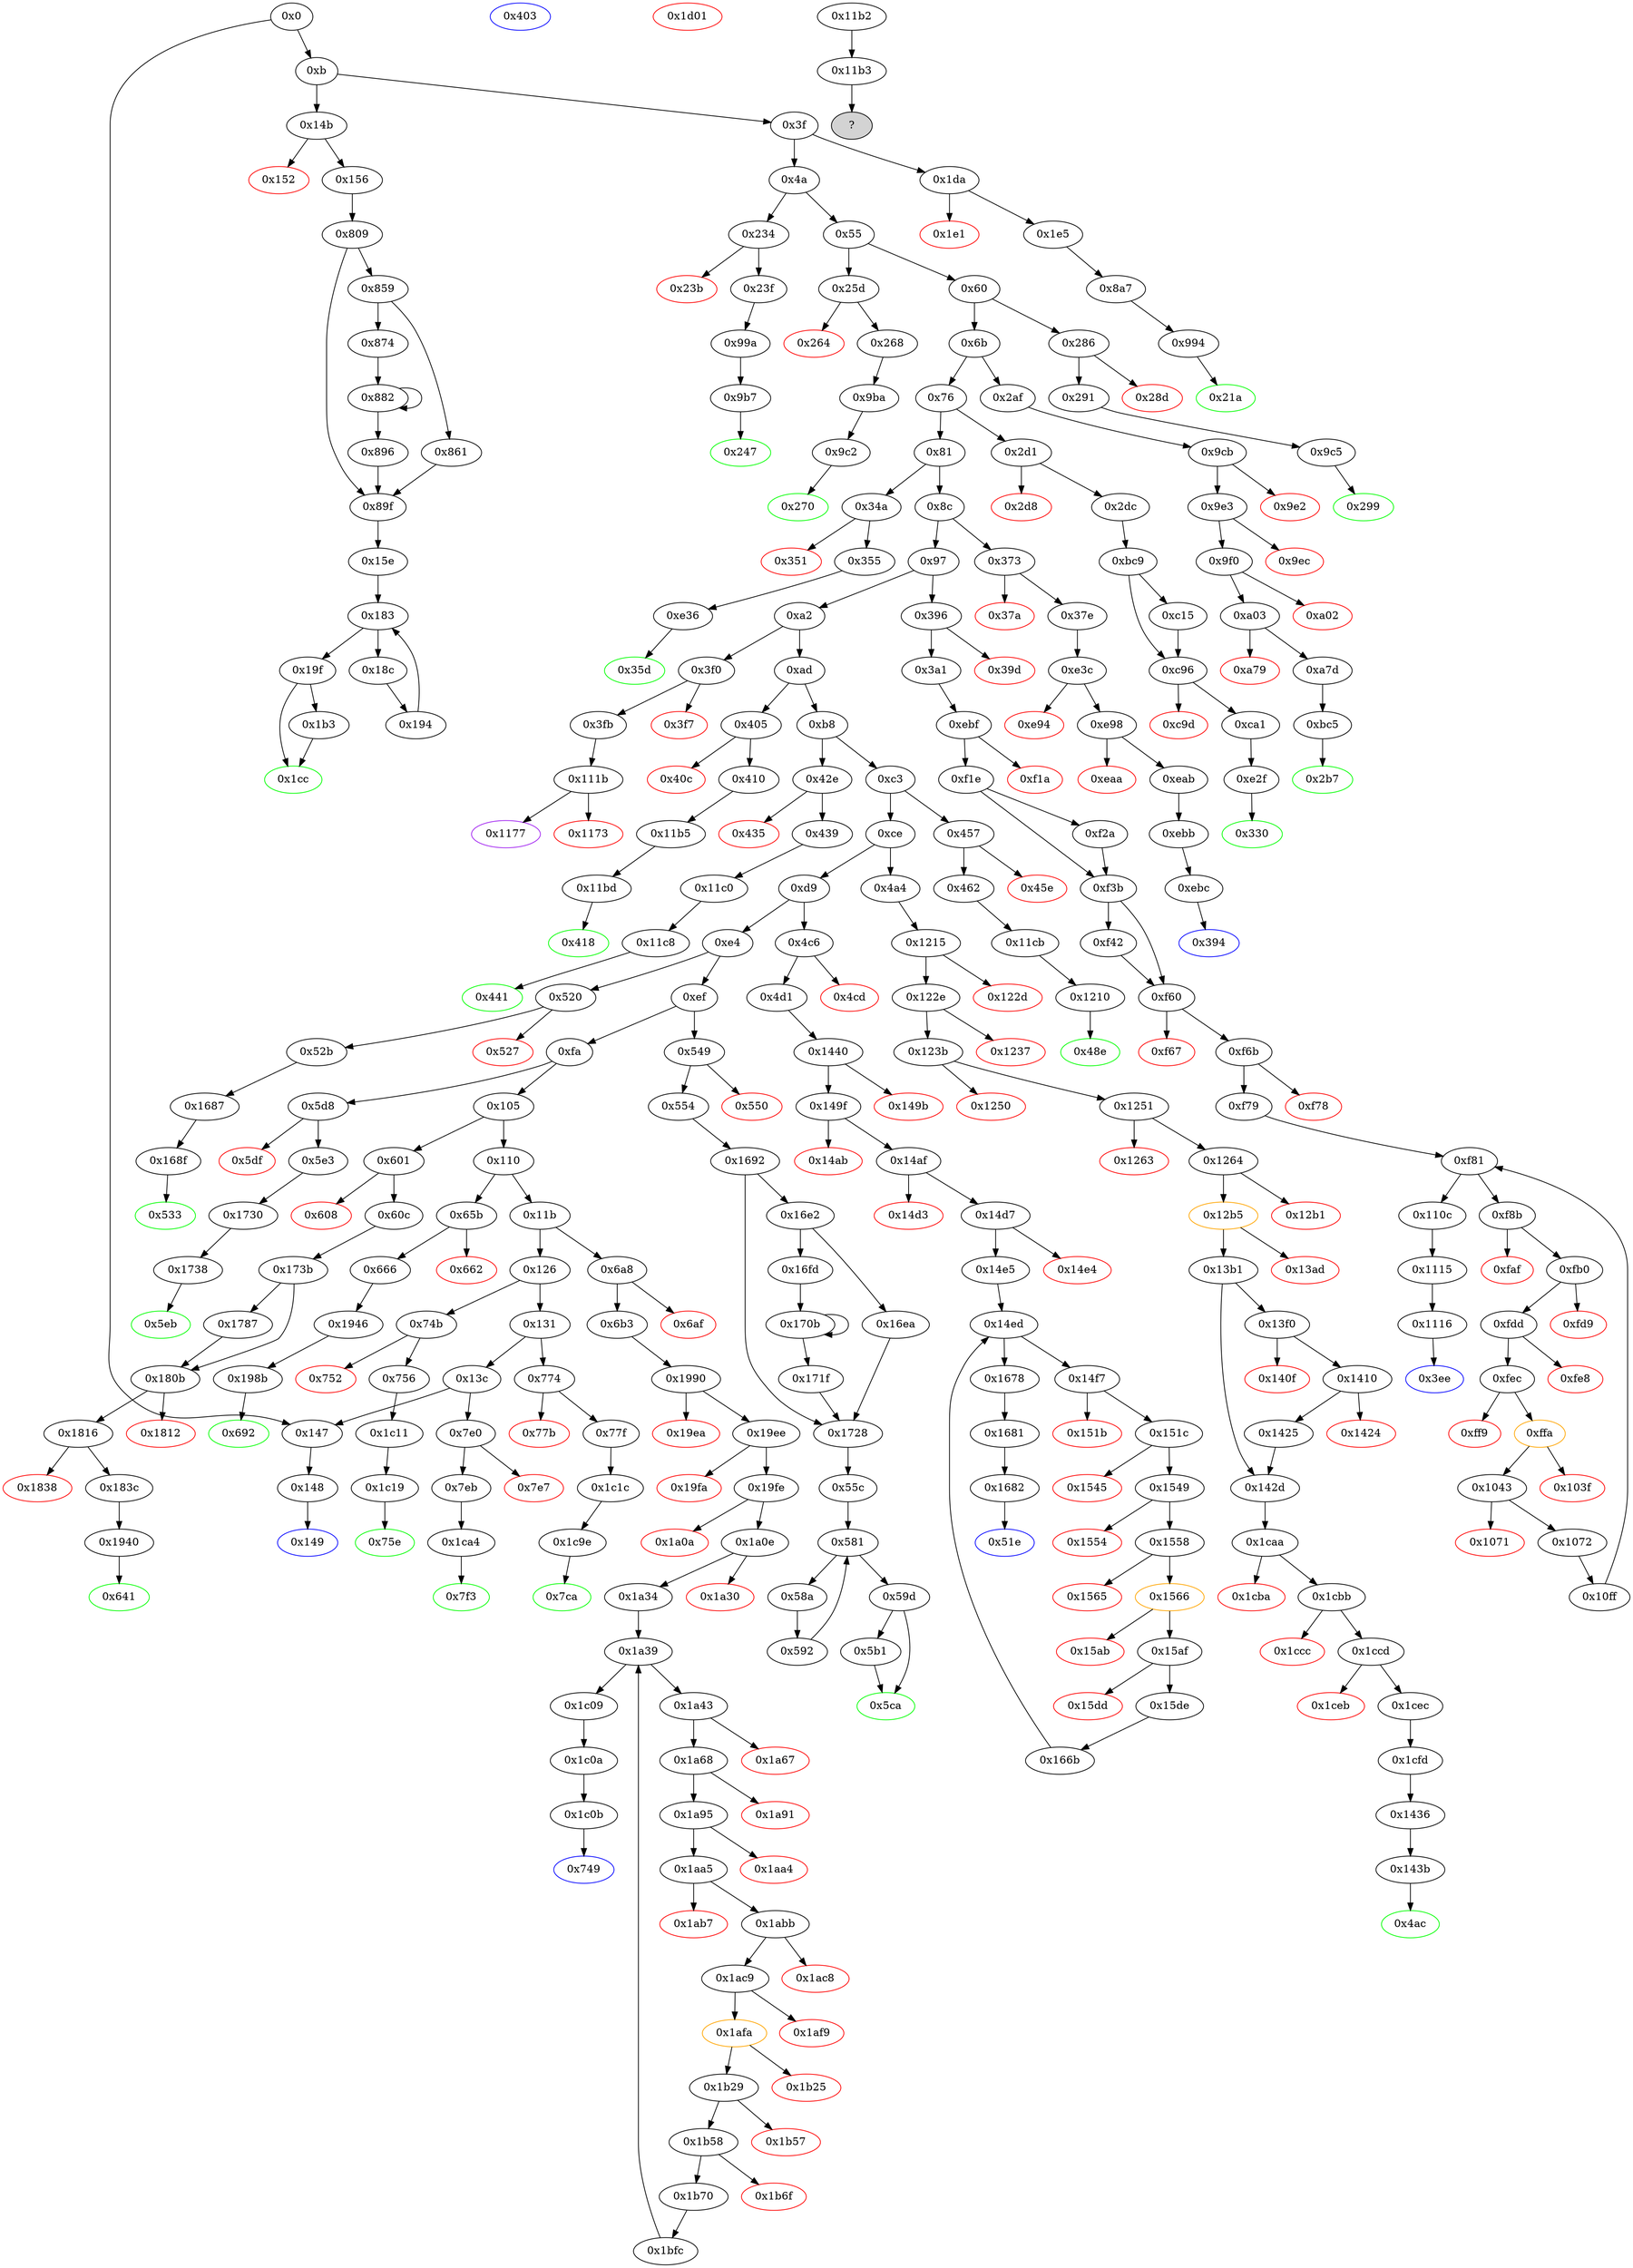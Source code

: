 digraph "" {
"0x42e" [fillcolor=white, id="0x42e", style=filled, tooltip="Block 0x42e\n[0x42e:0x434]\n---\nPredecessors: [0xb8]\nSuccessors: [0x435, 0x439]\n---\n0x42e JUMPDEST\n0x42f CALLVALUE\n0x430 ISZERO\n0x431 PUSH2 0x439\n0x434 JUMPI\n---\n0x42e: JUMPDEST \n0x42f: V311 = CALLVALUE\n0x430: V312 = ISZERO V311\n0x431: V313 = 0x439\n0x434: JUMPI 0x439 V312\n---\nEntry stack: [V10]\nStack pops: 0\nStack additions: []\nExit stack: [V10]\n\nDef sites:\nV10: {0xb.0x33}\n"];
"0x74b" [fillcolor=white, id="0x74b", style=filled, tooltip="Block 0x74b\n[0x74b:0x751]\n---\nPredecessors: [0x126]\nSuccessors: [0x752, 0x756]\n---\n0x74b JUMPDEST\n0x74c CALLVALUE\n0x74d ISZERO\n0x74e PUSH2 0x756\n0x751 JUMPI\n---\n0x74b: JUMPDEST \n0x74c: V551 = CALLVALUE\n0x74d: V552 = ISZERO V551\n0x74e: V553 = 0x756\n0x751: JUMPI 0x756 V552\n---\nEntry stack: [V10]\nStack pops: 0\nStack additions: []\nExit stack: [V10]\n\nDef sites:\nV10: {0xb.0x33}\n"];
"0x55" [fillcolor=white, id="0x55", style=filled, tooltip="Block 0x55\n[0x55:0x5f]\n---\nPredecessors: [0x4a]\nSuccessors: [0x60, 0x25d]\n---\n0x55 DUP1\n0x56 PUSH4 0x15179b04\n0x5b EQ\n0x5c PUSH2 0x25d\n0x5f JUMPI\n---\n0x56: V20 = 0x15179b04\n0x5b: V21 = EQ 0x15179b04 V10\n0x5c: V22 = 0x25d\n0x5f: JUMPI 0x25d V21\n---\nEntry stack: [V10]\nStack pops: 1\nStack additions: [S0]\nExit stack: [V10]\n\nDef sites:\nV10: {0xb.0x33}\n"];
"0x152" [color=red, fillcolor=white, id="0x152", style=filled, tooltip="Block 0x152\n[0x152:0x155]\n---\nPredecessors: [0x14b]\nSuccessors: []\n---\n0x152 PUSH1 0x0\n0x154 DUP1\n0x155 REVERT\n---\n0x152: V89 = 0x0\n0x155: REVERT 0x0 0x0\n---\nEntry stack: [V10]\nStack pops: 0\nStack additions: []\nExit stack: [V10]\n\nDef sites:\nV10: {0xb.0x33}\n"];
"0x5ca" [color=green, fillcolor=white, id="0x5ca", style=filled, tooltip="Block 0x5ca\n[0x5ca:0x5d7]\n---\nPredecessors: [0x59d, 0x5b1]\nSuccessors: []\n---\n0x5ca JUMPDEST\n0x5cb POP\n0x5cc SWAP3\n0x5cd POP\n0x5ce POP\n0x5cf POP\n0x5d0 PUSH1 0x40\n0x5d2 MLOAD\n0x5d3 DUP1\n0x5d4 SWAP2\n0x5d5 SUB\n0x5d6 SWAP1\n0x5d7 RETURN\n---\n0x5ca: JUMPDEST \n0x5d0: V440 = 0x40\n0x5d2: V441 = M[0x40]\n0x5d5: V442 = SUB S1 V441\n0x5d7: RETURN V441 V442\n---\nEntry stack: [V10, 0x55c, V1486, V403, V403, S1, V425]\nStack pops: 5\nStack additions: []\nExit stack: [V10, 0x55c]\n\nDef sites:\nV10: {0xb.0x33}\n0x55c: {0x554.0x555}\nV1486: {0x1692.0x16b7}\nV403: {0x55c.0x55f}\nV403: {0x55c.0x55f}\nS1: {0x5b1.0x5c7, 0x59d.0x5a6}\nV425: {0x59d.0x5aa}\n"];
"0x183c" [fillcolor=white, id="0x183c", style=filled, tooltip="Block 0x183c\n[0x183c:0x193f]\n---\nPredecessors: [0x1816]\nSuccessors: [0x1940]\n---\n0x183c JUMPDEST\n0x183d DUP2\n0x183e PUSH1 0xe\n0x1840 PUSH1 0x0\n0x1842 CALLER\n0x1843 PUSH20 0xffffffffffffffffffffffffffffffffffffffff\n0x1858 AND\n0x1859 PUSH20 0xffffffffffffffffffffffffffffffffffffffff\n0x186e AND\n0x186f DUP2\n0x1870 MSTORE\n0x1871 PUSH1 0x20\n0x1873 ADD\n0x1874 SWAP1\n0x1875 DUP2\n0x1876 MSTORE\n0x1877 PUSH1 0x20\n0x1879 ADD\n0x187a PUSH1 0x0\n0x187c SHA3\n0x187d PUSH1 0x0\n0x187f DUP3\n0x1880 DUP3\n0x1881 SLOAD\n0x1882 SUB\n0x1883 SWAP3\n0x1884 POP\n0x1885 POP\n0x1886 DUP2\n0x1887 SWAP1\n0x1888 SSTORE\n0x1889 POP\n0x188a DUP2\n0x188b PUSH1 0xe\n0x188d PUSH1 0x0\n0x188f DUP6\n0x1890 PUSH20 0xffffffffffffffffffffffffffffffffffffffff\n0x18a5 AND\n0x18a6 PUSH20 0xffffffffffffffffffffffffffffffffffffffff\n0x18bb AND\n0x18bc DUP2\n0x18bd MSTORE\n0x18be PUSH1 0x20\n0x18c0 ADD\n0x18c1 SWAP1\n0x18c2 DUP2\n0x18c3 MSTORE\n0x18c4 PUSH1 0x20\n0x18c6 ADD\n0x18c7 PUSH1 0x0\n0x18c9 SHA3\n0x18ca PUSH1 0x0\n0x18cc DUP3\n0x18cd DUP3\n0x18ce SLOAD\n0x18cf ADD\n0x18d0 SWAP3\n0x18d1 POP\n0x18d2 POP\n0x18d3 DUP2\n0x18d4 SWAP1\n0x18d5 SSTORE\n0x18d6 POP\n0x18d7 DUP3\n0x18d8 PUSH20 0xffffffffffffffffffffffffffffffffffffffff\n0x18ed AND\n0x18ee CALLER\n0x18ef PUSH20 0xffffffffffffffffffffffffffffffffffffffff\n0x1904 AND\n0x1905 PUSH32 0xddf252ad1be2c89b69c2b068fc378daa952ba7f163c4a11628f55a4df523b3ef\n0x1926 DUP5\n0x1927 PUSH1 0x40\n0x1929 MLOAD\n0x192a DUP1\n0x192b DUP3\n0x192c DUP2\n0x192d MSTORE\n0x192e PUSH1 0x20\n0x1930 ADD\n0x1931 SWAP2\n0x1932 POP\n0x1933 POP\n0x1934 PUSH1 0x40\n0x1936 MLOAD\n0x1937 DUP1\n0x1938 SWAP2\n0x1939 SUB\n0x193a SWAP1\n0x193b LOG3\n0x193c PUSH1 0x1\n0x193e SWAP1\n0x193f POP\n---\n0x183c: JUMPDEST \n0x183e: V1593 = 0xe\n0x1840: V1594 = 0x0\n0x1842: V1595 = CALLER\n0x1843: V1596 = 0xffffffffffffffffffffffffffffffffffffffff\n0x1858: V1597 = AND 0xffffffffffffffffffffffffffffffffffffffff V1595\n0x1859: V1598 = 0xffffffffffffffffffffffffffffffffffffffff\n0x186e: V1599 = AND 0xffffffffffffffffffffffffffffffffffffffff V1597\n0x1870: M[0x0] = V1599\n0x1871: V1600 = 0x20\n0x1873: V1601 = ADD 0x20 0x0\n0x1876: M[0x20] = 0xe\n0x1877: V1602 = 0x20\n0x1879: V1603 = ADD 0x20 0x20\n0x187a: V1604 = 0x0\n0x187c: V1605 = SHA3 0x0 0x40\n0x187d: V1606 = 0x0\n0x1881: V1607 = S[V1605]\n0x1882: V1608 = SUB V1607 V467\n0x1888: S[V1605] = V1608\n0x188b: V1609 = 0xe\n0x188d: V1610 = 0x0\n0x1890: V1611 = 0xffffffffffffffffffffffffffffffffffffffff\n0x18a5: V1612 = AND 0xffffffffffffffffffffffffffffffffffffffff V464\n0x18a6: V1613 = 0xffffffffffffffffffffffffffffffffffffffff\n0x18bb: V1614 = AND 0xffffffffffffffffffffffffffffffffffffffff V1612\n0x18bd: M[0x0] = V1614\n0x18be: V1615 = 0x20\n0x18c0: V1616 = ADD 0x20 0x0\n0x18c3: M[0x20] = 0xe\n0x18c4: V1617 = 0x20\n0x18c6: V1618 = ADD 0x20 0x20\n0x18c7: V1619 = 0x0\n0x18c9: V1620 = SHA3 0x0 0x40\n0x18ca: V1621 = 0x0\n0x18ce: V1622 = S[V1620]\n0x18cf: V1623 = ADD V1622 V467\n0x18d5: S[V1620] = V1623\n0x18d8: V1624 = 0xffffffffffffffffffffffffffffffffffffffff\n0x18ed: V1625 = AND 0xffffffffffffffffffffffffffffffffffffffff V464\n0x18ee: V1626 = CALLER\n0x18ef: V1627 = 0xffffffffffffffffffffffffffffffffffffffff\n0x1904: V1628 = AND 0xffffffffffffffffffffffffffffffffffffffff V1626\n0x1905: V1629 = 0xddf252ad1be2c89b69c2b068fc378daa952ba7f163c4a11628f55a4df523b3ef\n0x1927: V1630 = 0x40\n0x1929: V1631 = M[0x40]\n0x192d: M[V1631] = V467\n0x192e: V1632 = 0x20\n0x1930: V1633 = ADD 0x20 V1631\n0x1934: V1634 = 0x40\n0x1936: V1635 = M[0x40]\n0x1939: V1636 = SUB V1633 V1635\n0x193b: LOG V1635 V1636 0xddf252ad1be2c89b69c2b068fc378daa952ba7f163c4a11628f55a4df523b3ef V1628 V1625\n0x193c: V1637 = 0x1\n---\nEntry stack: [V10, 0x641, V464, V467, 0x0]\nStack pops: 3\nStack additions: [S2, S1, 0x1]\nExit stack: [V10, 0x641, V464, V467, 0x1]\n\nDef sites:\nV10: {0xb.0x33}\n0x641: {0x60c.0x60d}\nV464: {0x60c.0x62a}\nV467: {0x60c.0x633}\n0x0: {0x173b.0x173c}\n"];
"0x1682" [fillcolor=white, id="0x1682", style=filled, tooltip="Block 0x1682\n[0x1682:0x1686]\n---\nPredecessors: [0x1681]\nSuccessors: [0x51e]\n---\n0x1682 JUMPDEST\n0x1683 POP\n0x1684 POP\n0x1685 POP\n0x1686 JUMP\n---\n0x1682: JUMPDEST \n0x1686: JUMP 0x51e\n---\nEntry stack: [V10, 0x51e, V374, V1363, S0]\nStack pops: 4\nStack additions: []\nExit stack: [V10]\n\nDef sites:\nV10: {0xb.0x33}\n0x51e: {0x4d1.0x4d2}\nV374: {0x4d1.0x4f2}\nV1363: {0x14e5.0x14e6}\nS0: {0x166b.0x1670, 0x14e5.0x14e9}\n"];
"0x351" [color=red, fillcolor=white, id="0x351", style=filled, tooltip="Block 0x351\n[0x351:0x354]\n---\nPredecessors: [0x34a]\nSuccessors: []\n---\n0x351 PUSH1 0x0\n0x353 DUP1\n0x354 REVERT\n---\n0x351: V245 = 0x0\n0x354: REVERT 0x0 0x0\n---\nEntry stack: [V10]\nStack pops: 0\nStack additions: []\nExit stack: [V10]\n\nDef sites:\nV10: {0xb.0x33}\n"];
"0xfec" [fillcolor=white, id="0xfec", style=filled, tooltip="Block 0xfec\n[0xfec:0xff8]\n---\nPredecessors: [0xfdd]\nSuccessors: [0xff9, 0xffa]\n---\n0xfec JUMPDEST\n0xfed DUP3\n0xfee DUP2\n0xfef DUP2\n0xff0 MLOAD\n0xff1 DUP2\n0xff2 LT\n0xff3 ISZERO\n0xff4 ISZERO\n0xff5 PUSH2 0xffa\n0xff8 JUMPI\n---\n0xfec: JUMPDEST \n0xff0: V1055 = M[V283]\n0xff2: V1056 = LT S0 V1055\n0xff3: V1057 = ISZERO V1056\n0xff4: V1058 = ISZERO V1057\n0xff5: V1059 = 0xffa\n0xff8: JUMPI 0xffa V1058\n---\nEntry stack: [V10, 0x3ee, V283, V1021, S0]\nStack pops: 3\nStack additions: [S2, S1, S0, S2, S0]\nExit stack: [V10, 0x3ee, V283, V1021, S0, V283, S0]\n\nDef sites:\nV10: {0xb.0x33}\n0x3ee: {0x3a1.0x3a2}\nV283: {0x3a1.0x3c2}\nV1021: {0xf79.0xf7a}\nS0: {0xf79.0xf7d, 0x10ff.0x1104}\n"];
"0x641" [color=green, fillcolor=white, id="0x641", style=filled, tooltip="Block 0x641\n[0x641:0x65a]\n---\nPredecessors: [0x1940]\nSuccessors: []\n---\n0x641 JUMPDEST\n0x642 PUSH1 0x40\n0x644 MLOAD\n0x645 DUP1\n0x646 DUP3\n0x647 ISZERO\n0x648 ISZERO\n0x649 ISZERO\n0x64a ISZERO\n0x64b DUP2\n0x64c MSTORE\n0x64d PUSH1 0x20\n0x64f ADD\n0x650 SWAP2\n0x651 POP\n0x652 POP\n0x653 PUSH1 0x40\n0x655 MLOAD\n0x656 DUP1\n0x657 SWAP2\n0x658 SUB\n0x659 SWAP1\n0x65a RETURN\n---\n0x641: JUMPDEST \n0x642: V471 = 0x40\n0x644: V472 = M[0x40]\n0x647: V473 = ISZERO 0x1\n0x648: V474 = ISZERO 0x0\n0x649: V475 = ISZERO 0x1\n0x64a: V476 = ISZERO 0x0\n0x64c: M[V472] = 0x1\n0x64d: V477 = 0x20\n0x64f: V478 = ADD 0x20 V472\n0x653: V479 = 0x40\n0x655: V480 = M[0x40]\n0x658: V481 = SUB V478 V480\n0x65a: RETURN V480 V481\n---\nEntry stack: [V10, 0x1]\nStack pops: 1\nStack additions: []\nExit stack: [V10]\n\nDef sites:\nV10: {0xb.0x33}\n0x1: {0x183c.0x193c}\n"];
"0x76" [fillcolor=white, id="0x76", style=filled, tooltip="Block 0x76\n[0x76:0x80]\n---\nPredecessors: [0x6b]\nSuccessors: [0x81, 0x2d1]\n---\n0x76 DUP1\n0x77 PUSH4 0x23b872dd\n0x7c EQ\n0x7d PUSH2 0x2d1\n0x80 JUMPI\n---\n0x77: V29 = 0x23b872dd\n0x7c: V30 = EQ 0x23b872dd V10\n0x7d: V31 = 0x2d1\n0x80: JUMPI 0x2d1 V30\n---\nEntry stack: [V10]\nStack pops: 1\nStack additions: [S0]\nExit stack: [V10]\n\nDef sites:\nV10: {0xb.0x33}\n"];
"0x1c0a" [fillcolor=white, id="0x1c0a", style=filled, tooltip="Block 0x1c0a\n[0x1c0a:0x1c0a]\n---\nPredecessors: [0x1c09]\nSuccessors: [0x1c0b]\n---\n0x1c0a JUMPDEST\n---\n0x1c0a: JUMPDEST \n---\nEntry stack: [V10, 0x749, V519, V539, V547, S0]\nStack pops: 0\nStack additions: []\nExit stack: [V10, 0x749, V519, V539, V547, S0]\n\nDef sites:\nV10: {0xb.0x33}\n0x749: {0x6b3.0x6b4}\nV519: {0x6b3.0x6d4}\nV539: {0x6b3.0x714}\nV547: {0x6b3.0x73b}\nS0: {0x1bfc.0x1c01, 0x1a34.0x1a35}\n"];
"0x861" [fillcolor=white, id="0x861", style=filled, tooltip="Block 0x861\n[0x861:0x873]\n---\nPredecessors: [0x859]\nSuccessors: [0x89f]\n---\n0x861 PUSH2 0x100\n0x864 DUP1\n0x865 DUP4\n0x866 SLOAD\n0x867 DIV\n0x868 MUL\n0x869 DUP4\n0x86a MSTORE\n0x86b SWAP2\n0x86c PUSH1 0x20\n0x86e ADD\n0x86f SWAP2\n0x870 PUSH2 0x89f\n0x873 JUMP\n---\n0x861: V642 = 0x100\n0x866: V643 = S[0x1]\n0x867: V644 = DIV V643 0x100\n0x868: V645 = MUL V644 0x100\n0x86a: M[V625] = V645\n0x86c: V646 = 0x20\n0x86e: V647 = ADD 0x20 V625\n0x870: V648 = 0x89f\n0x873: JUMP 0x89f\n---\nEntry stack: [V10, 0x15e, V621, 0x1, V612, V625, 0x1, V636]\nStack pops: 3\nStack additions: [V647, S1, S0]\nExit stack: [V10, 0x15e, V621, 0x1, V612, V647, 0x1, V636]\n\nDef sites:\nV10: {0xb.0x33}\n0x15e: {0x156.0x157}\nV621: {0x809.0x82e}\n0x1: {0x809.0x80a}\nV612: {0x809.0x81e}\nV625: {0x809.0x83e}\n0x1: {0x809.0x80a}\nV636: {0x809.0x852}\n"];
"0x1071" [color=red, fillcolor=white, id="0x1071", style=filled, tooltip="Block 0x1071\n[0x1071:0x1071]\n---\nPredecessors: [0x1043]\nSuccessors: []\n---\n0x1071 INVALID\n---\n0x1071: INVALID \n---\nEntry stack: [V10, 0x3ee, V283, V1021, S3, 0x8734fc2e6808281b54be6bb874f7652ffb14f1753fa49e5f4e13184fc514d492, V283, S0]\nStack pops: 0\nStack additions: []\nExit stack: [V10, 0x3ee, V283, V1021, S3, 0x8734fc2e6808281b54be6bb874f7652ffb14f1753fa49e5f4e13184fc514d492, V283, S0]\n\nDef sites:\nV10: {0xb.0x33}\n0x3ee: {0x3a1.0x3a2}\nV283: {0x3a1.0x3c2}\nV1021: {0xf79.0xf7a}\nS3: {0xf79.0xf7d, 0x10ff.0x1104}\n0x8734fc2e6808281b54be6bb874f7652ffb14f1753fa49e5f4e13184fc514d492: {0x1043.0x1044}\nV283: {0x3a1.0x3c2}\nS0: {0xf79.0xf7d, 0x10ff.0x1104}\n"];
"0x403" [color=blue, fillcolor=white, id="0x403", style=filled, tooltip="Block 0x403\n[0x403:0x404]\n---\nPredecessors: []\nSuccessors: []\n---\n0x403 JUMPDEST\n0x404 STOP\n---\n0x403: JUMPDEST \n0x404: STOP \n---\nEntry stack: []\nStack pops: 0\nStack additions: []\nExit stack: []\n\nDef sites:\n"];
"0x1250" [color=red, fillcolor=white, id="0x1250", style=filled, tooltip="Block 0x1250\n[0x1250:0x1250]\n---\nPredecessors: [0x123b]\nSuccessors: []\n---\n0x1250 INVALID\n---\n0x1250: INVALID \n---\nEntry stack: [V10, 0x4ac, 0x0, 0x0, 0x0, V1183, 0xde0b6b3a7640000, V1185]\nStack pops: 0\nStack additions: []\nExit stack: [V10, 0x4ac, 0x0, 0x0, 0x0, V1183, 0xde0b6b3a7640000, V1185]\n\nDef sites:\nV10: {0xb.0x33}\n0x4ac: {0x4a4.0x4a5}\n0x0: {0x1215.0x1216}\n0x0: {0x1215.0x1216}\n0x0: {0x1215.0x1219}\nV1183: {0x123b.0x123e}\n0xde0b6b3a7640000: {0x123b.0x123f}\nV1185: {0x123b.0x1248}\n"];
"0xfdd" [fillcolor=white, id="0xfdd", style=filled, tooltip="Block 0xfdd\n[0xfdd:0xfe7]\n---\nPredecessors: [0xfb0]\nSuccessors: [0xfe8, 0xfec]\n---\n0xfdd JUMPDEST\n0xfde PUSH1 0x0\n0xfe0 DUP3\n0xfe1 GT\n0xfe2 ISZERO\n0xfe3 ISZERO\n0xfe4 PUSH2 0xfec\n0xfe7 JUMPI\n---\n0xfdd: JUMPDEST \n0xfde: V1049 = 0x0\n0xfe1: V1050 = GT V1021 0x0\n0xfe2: V1051 = ISZERO V1050\n0xfe3: V1052 = ISZERO V1051\n0xfe4: V1053 = 0xfec\n0xfe7: JUMPI 0xfec V1052\n---\nEntry stack: [V10, 0x3ee, V283, V1021, S0]\nStack pops: 2\nStack additions: [S1, S0]\nExit stack: [V10, 0x3ee, V283, V1021, S0]\n\nDef sites:\nV10: {0xb.0x33}\n0x3ee: {0x3a1.0x3a2}\nV283: {0x3a1.0x3c2}\nV1021: {0xf79.0xf7a}\nS0: {0xf79.0xf7d, 0x10ff.0x1104}\n"];
"0x7e7" [color=red, fillcolor=white, id="0x7e7", style=filled, tooltip="Block 0x7e7\n[0x7e7:0x7ea]\n---\nPredecessors: [0x7e0]\nSuccessors: []\n---\n0x7e7 PUSH1 0x0\n0x7e9 DUP1\n0x7ea REVERT\n---\n0x7e7: V591 = 0x0\n0x7ea: REVERT 0x0 0x0\n---\nEntry stack: [V10]\nStack pops: 0\nStack additions: []\nExit stack: [V10]\n\nDef sites:\nV10: {0xb.0x33}\n"];
"0x77b" [color=red, fillcolor=white, id="0x77b", style=filled, tooltip="Block 0x77b\n[0x77b:0x77e]\n---\nPredecessors: [0x774]\nSuccessors: []\n---\n0x77b PUSH1 0x0\n0x77d DUP1\n0x77e REVERT\n---\n0x77b: V567 = 0x0\n0x77e: REVERT 0x0 0x0\n---\nEntry stack: [V10]\nStack pops: 0\nStack additions: []\nExit stack: [V10]\n\nDef sites:\nV10: {0xb.0x33}\n"];
"0x405" [fillcolor=white, id="0x405", style=filled, tooltip="Block 0x405\n[0x405:0x40b]\n---\nPredecessors: [0xad]\nSuccessors: [0x40c, 0x410]\n---\n0x405 JUMPDEST\n0x406 CALLVALUE\n0x407 ISZERO\n0x408 PUSH2 0x410\n0x40b JUMPI\n---\n0x405: JUMPDEST \n0x406: V298 = CALLVALUE\n0x407: V299 = ISZERO V298\n0x408: V300 = 0x410\n0x40b: JUMPI 0x410 V299\n---\nEntry stack: [V10]\nStack pops: 0\nStack additions: []\nExit stack: [V10]\n\nDef sites:\nV10: {0xb.0x33}\n"];
"0x1cbb" [fillcolor=white, id="0x1cbb", style=filled, tooltip="Block 0x1cbb\n[0x1cbb:0x1ccb]\n---\nPredecessors: [0x1caa]\nSuccessors: [0x1ccc, 0x1ccd]\n---\n0x1cbb JUMPDEST\n0x1cbc DIV\n0x1cbd SWAP1\n0x1cbe POP\n0x1cbf PUSH1 0xa\n0x1cc1 PUSH1 0x7\n0x1cc3 DUP3\n0x1cc4 MUL\n0x1cc5 DUP2\n0x1cc6 ISZERO\n0x1cc7 ISZERO\n0x1cc8 PUSH2 0x1ccd\n0x1ccb JUMPI\n---\n0x1cbb: JUMPDEST \n0x1cbc: V1862 = DIV V1858 0x64\n0x1cbf: V1863 = 0xa\n0x1cc1: V1864 = 0x7\n0x1cc4: V1865 = MUL V1862 0x7\n0x1cc6: V1866 = ISZERO 0xa\n0x1cc7: V1867 = ISZERO 0x0\n0x1cc8: V1868 = 0x1ccd\n0x1ccb: JUMPI 0x1ccd 0x1\n---\nEntry stack: [V10, 0x4ac, 0x0, V1190, V1198, 0x1436, V1316, 0x0, 0x64, V1858]\nStack pops: 3\nStack additions: [V1862, 0xa, V1865]\nExit stack: [V10, 0x4ac, 0x0, V1190, V1198, 0x1436, V1316, V1862, 0xa, V1865]\n\nDef sites:\nV10: {0xb.0x33}\n0x4ac: {0x4a4.0x4a5}\n0x0: {0x1215.0x1216}\nV1190: {0x1251.0x1253}\nV1198: {0x1264.0x1265}\n0x1436: {0x142d.0x142e}\nV1316: {0x142d.0x1431}\n0x0: {0x1caa.0x1cab}\n0x64: {0x1caa.0x1cad}\nV1858: {0x1caa.0x1cb2}\n"];
"0x11b5" [fillcolor=white, id="0x11b5", style=filled, tooltip="Block 0x11b5\n[0x11b5:0x11bc]\n---\nPredecessors: [0x410]\nSuccessors: [0x11bd]\n---\n0x11b5 JUMPDEST\n0x11b6 PUSH1 0x0\n0x11b8 PUSH1 0x7\n0x11ba SLOAD\n0x11bb SWAP1\n0x11bc POP\n---\n0x11b5: JUMPDEST \n0x11b6: V1149 = 0x0\n0x11b8: V1150 = 0x7\n0x11ba: V1151 = S[0x7]\n---\nEntry stack: [V10, 0x418]\nStack pops: 0\nStack additions: [V1151]\nExit stack: [V10, 0x418, V1151]\n\nDef sites:\nV10: {0xb.0x33}\n0x418: {0x410.0x411}\n"];
"0x462" [fillcolor=white, id="0x462", style=filled, tooltip="Block 0x462\n[0x462:0x48d]\n---\nPredecessors: [0x457]\nSuccessors: [0x11cb]\n---\n0x462 JUMPDEST\n0x463 PUSH2 0x48e\n0x466 PUSH1 0x4\n0x468 DUP1\n0x469 DUP1\n0x46a CALLDATALOAD\n0x46b PUSH20 0xffffffffffffffffffffffffffffffffffffffff\n0x480 AND\n0x481 SWAP1\n0x482 PUSH1 0x20\n0x484 ADD\n0x485 SWAP1\n0x486 SWAP2\n0x487 SWAP1\n0x488 POP\n0x489 POP\n0x48a PUSH2 0x11cb\n0x48d JUMP\n---\n0x462: JUMPDEST \n0x463: V328 = 0x48e\n0x466: V329 = 0x4\n0x46a: V330 = CALLDATALOAD 0x4\n0x46b: V331 = 0xffffffffffffffffffffffffffffffffffffffff\n0x480: V332 = AND 0xffffffffffffffffffffffffffffffffffffffff V330\n0x482: V333 = 0x20\n0x484: V334 = ADD 0x20 0x4\n0x48a: V335 = 0x11cb\n0x48d: JUMP 0x11cb\n---\nEntry stack: [V10]\nStack pops: 0\nStack additions: [0x48e, V332]\nExit stack: [V10, 0x48e, V332]\n\nDef sites:\nV10: {0xb.0x33}\n"];
"0x5df" [color=red, fillcolor=white, id="0x5df", style=filled, tooltip="Block 0x5df\n[0x5df:0x5e2]\n---\nPredecessors: [0x5d8]\nSuccessors: []\n---\n0x5df PUSH1 0x0\n0x5e1 DUP1\n0x5e2 REVERT\n---\n0x5df: V446 = 0x0\n0x5e2: REVERT 0x0 0x0\n---\nEntry stack: [V10]\nStack pops: 0\nStack additions: []\nExit stack: [V10]\n\nDef sites:\nV10: {0xb.0x33}\n"];
"0x9e3" [fillcolor=white, id="0x9e3", style=filled, tooltip="Block 0x9e3\n[0x9e3:0x9eb]\n---\nPredecessors: [0x9cb]\nSuccessors: [0x9ec, 0x9f0]\n---\n0x9e3 JUMPDEST\n0x9e4 MOD\n0x9e5 EQ\n0x9e6 ISZERO\n0x9e7 ISZERO\n0x9e8 PUSH2 0x9f0\n0x9eb JUMPI\n---\n0x9e3: JUMPDEST \n0x9e4: V721 = MOD V717 0xde0b6b3a7640000\n0x9e5: V722 = EQ V721 0x0\n0x9e6: V723 = ISZERO V722\n0x9e7: V724 = ISZERO V723\n0x9e8: V725 = 0x9f0\n0x9eb: JUMPI 0x9f0 V724\n---\nEntry stack: [V10, 0x2b7, 0x0, 0x0, 0x0, 0xde0b6b3a7640000, V717]\nStack pops: 3\nStack additions: []\nExit stack: [V10, 0x2b7, 0x0, 0x0]\n\nDef sites:\nV10: {0xb.0x33}\n0x2b7: {0x2af.0x2b0}\n0x0: {0x9cb.0x9cc}\n0x0: {0x9cb.0x9cc}\n0x0: {0x9cb.0x9cf}\n0xde0b6b3a7640000: {0x9cb.0x9d1}\nV717: {0x9cb.0x9da}\n"];
"0x1caa" [fillcolor=white, id="0x1caa", style=filled, tooltip="Block 0x1caa\n[0x1caa:0x1cb9]\n---\nPredecessors: [0x142d]\nSuccessors: [0x1cba, 0x1cbb]\n---\n0x1caa JUMPDEST\n0x1cab PUSH1 0x0\n0x1cad PUSH1 0x64\n0x1caf PUSH1 0xc\n0x1cb1 DUP4\n0x1cb2 MUL\n0x1cb3 DUP2\n0x1cb4 ISZERO\n0x1cb5 ISZERO\n0x1cb6 PUSH2 0x1cbb\n0x1cb9 JUMPI\n---\n0x1caa: JUMPDEST \n0x1cab: V1855 = 0x0\n0x1cad: V1856 = 0x64\n0x1caf: V1857 = 0xc\n0x1cb2: V1858 = MUL V1316 0xc\n0x1cb4: V1859 = ISZERO 0x64\n0x1cb5: V1860 = ISZERO 0x0\n0x1cb6: V1861 = 0x1cbb\n0x1cb9: JUMPI 0x1cbb 0x1\n---\nEntry stack: [V10, 0x4ac, 0x0, V1190, V1198, 0x1436, V1316]\nStack pops: 1\nStack additions: [S0, 0x0, 0x64, V1858]\nExit stack: [V10, 0x4ac, 0x0, V1190, V1198, 0x1436, V1316, 0x0, 0x64, V1858]\n\nDef sites:\nV10: {0xb.0x33}\n0x4ac: {0x4a4.0x4a5}\n0x0: {0x1215.0x1216}\nV1190: {0x1251.0x1253}\nV1198: {0x1264.0x1265}\n0x1436: {0x142d.0x142e}\nV1316: {0x142d.0x1431}\n"];
"0x1264" [fillcolor=white, id="0x1264", style=filled, tooltip="Block 0x1264\n[0x1264:0x12b0]\n---\nPredecessors: [0x1251]\nSuccessors: [0x12b1, 0x12b5]\n---\n0x1264 JUMPDEST\n0x1265 DIV\n0x1266 SWAP1\n0x1267 POP\n0x1268 DUP2\n0x1269 PUSH1 0xe\n0x126b PUSH1 0x0\n0x126d CALLER\n0x126e PUSH20 0xffffffffffffffffffffffffffffffffffffffff\n0x1283 AND\n0x1284 PUSH20 0xffffffffffffffffffffffffffffffffffffffff\n0x1299 AND\n0x129a DUP2\n0x129b MSTORE\n0x129c PUSH1 0x20\n0x129e ADD\n0x129f SWAP1\n0x12a0 DUP2\n0x12a1 MSTORE\n0x12a2 PUSH1 0x20\n0x12a4 ADD\n0x12a5 PUSH1 0x0\n0x12a7 SHA3\n0x12a8 SLOAD\n0x12a9 LT\n0x12aa ISZERO\n0x12ab ISZERO\n0x12ac ISZERO\n0x12ad PUSH2 0x12b5\n0x12b0 JUMPI\n---\n0x1264: JUMPDEST \n0x1265: V1198 = DIV V1194 0x64\n0x1269: V1199 = 0xe\n0x126b: V1200 = 0x0\n0x126d: V1201 = CALLER\n0x126e: V1202 = 0xffffffffffffffffffffffffffffffffffffffff\n0x1283: V1203 = AND 0xffffffffffffffffffffffffffffffffffffffff V1201\n0x1284: V1204 = 0xffffffffffffffffffffffffffffffffffffffff\n0x1299: V1205 = AND 0xffffffffffffffffffffffffffffffffffffffff V1203\n0x129b: M[0x0] = V1205\n0x129c: V1206 = 0x20\n0x129e: V1207 = ADD 0x20 0x0\n0x12a1: M[0x20] = 0xe\n0x12a2: V1208 = 0x20\n0x12a4: V1209 = ADD 0x20 0x20\n0x12a5: V1210 = 0x0\n0x12a7: V1211 = SHA3 0x0 0x40\n0x12a8: V1212 = S[V1211]\n0x12a9: V1213 = LT V1212 V1190\n0x12aa: V1214 = ISZERO V1213\n0x12ab: V1215 = ISZERO V1214\n0x12ac: V1216 = ISZERO V1215\n0x12ad: V1217 = 0x12b5\n0x12b0: JUMPI 0x12b5 V1216\n---\nEntry stack: [V10, 0x4ac, 0x0, V1190, 0x0, 0x64, V1194]\nStack pops: 4\nStack additions: [S3, V1198]\nExit stack: [V10, 0x4ac, 0x0, V1190, V1198]\n\nDef sites:\nV10: {0xb.0x33}\n0x4ac: {0x4a4.0x4a5}\n0x0: {0x1215.0x1216}\nV1190: {0x1251.0x1253}\n0x0: {0x1215.0x1219}\n0x64: {0x1251.0x1256}\nV1194: {0x1251.0x125b}\n"];
"0x34a" [fillcolor=white, id="0x34a", style=filled, tooltip="Block 0x34a\n[0x34a:0x350]\n---\nPredecessors: [0x81]\nSuccessors: [0x351, 0x355]\n---\n0x34a JUMPDEST\n0x34b CALLVALUE\n0x34c ISZERO\n0x34d PUSH2 0x355\n0x350 JUMPI\n---\n0x34a: JUMPDEST \n0x34b: V242 = CALLVALUE\n0x34c: V243 = ISZERO V242\n0x34d: V244 = 0x355\n0x350: JUMPI 0x355 V243\n---\nEntry stack: [V10]\nStack pops: 0\nStack additions: []\nExit stack: [V10]\n\nDef sites:\nV10: {0xb.0x33}\n"];
"0xce" [fillcolor=white, id="0xce", style=filled, tooltip="Block 0xce\n[0xce:0xd8]\n---\nPredecessors: [0xc3]\nSuccessors: [0xd9, 0x4a4]\n---\n0xce DUP1\n0xcf PUSH4 0x73ac9a67\n0xd4 EQ\n0xd5 PUSH2 0x4a4\n0xd8 JUMPI\n---\n0xcf: V53 = 0x73ac9a67\n0xd4: V54 = EQ 0x73ac9a67 V10\n0xd5: V55 = 0x4a4\n0xd8: JUMPI 0x4a4 V54\n---\nEntry stack: [V10]\nStack pops: 1\nStack additions: [S0]\nExit stack: [V10]\n\nDef sites:\nV10: {0xb.0x33}\n"];
"0xfa" [fillcolor=white, id="0xfa", style=filled, tooltip="Block 0xfa\n[0xfa:0x104]\n---\nPredecessors: [0xef]\nSuccessors: [0x105, 0x5d8]\n---\n0xfa DUP1\n0xfb PUSH4 0x98f5d4c1\n0x100 EQ\n0x101 PUSH2 0x5d8\n0x104 JUMPI\n---\n0xfb: V65 = 0x98f5d4c1\n0x100: V66 = EQ 0x98f5d4c1 V10\n0x101: V67 = 0x5d8\n0x104: JUMPI 0x5d8 V66\n---\nEntry stack: [V10]\nStack pops: 1\nStack additions: [S0]\nExit stack: [V10]\n\nDef sites:\nV10: {0xb.0x33}\n"];
"0x299" [color=green, fillcolor=white, id="0x299", style=filled, tooltip="Block 0x299\n[0x299:0x2ae]\n---\nPredecessors: [0x9c5]\nSuccessors: []\n---\n0x299 JUMPDEST\n0x29a PUSH1 0x40\n0x29c MLOAD\n0x29d DUP1\n0x29e DUP3\n0x29f DUP2\n0x2a0 MSTORE\n0x2a1 PUSH1 0x20\n0x2a3 ADD\n0x2a4 SWAP2\n0x2a5 POP\n0x2a6 POP\n0x2a7 PUSH1 0x40\n0x2a9 MLOAD\n0x2aa DUP1\n0x2ab SWAP2\n0x2ac SUB\n0x2ad SWAP1\n0x2ae RETURN\n---\n0x299: JUMPDEST \n0x29a: V191 = 0x40\n0x29c: V192 = M[0x40]\n0x2a0: M[V192] = V713\n0x2a1: V193 = 0x20\n0x2a3: V194 = ADD 0x20 V192\n0x2a7: V195 = 0x40\n0x2a9: V196 = M[0x40]\n0x2ac: V197 = SUB V194 V196\n0x2ae: RETURN V196 V197\n---\nEntry stack: [V10, 0x299, V713]\nStack pops: 1\nStack additions: []\nExit stack: [V10, 0x299]\n\nDef sites:\nV10: {0xb.0x33}\n0x299: {0x291.0x292}\nV713: {0x9c5.0x9c8}\n"];
"0x8a7" [fillcolor=white, id="0x8a7", style=filled, tooltip="Block 0x8a7\n[0x8a7:0x993]\n---\nPredecessors: [0x1e5]\nSuccessors: [0x994]\n---\n0x8a7 JUMPDEST\n0x8a8 PUSH1 0x0\n0x8aa DUP2\n0x8ab PUSH1 0xf\n0x8ad PUSH1 0x0\n0x8af CALLER\n0x8b0 PUSH20 0xffffffffffffffffffffffffffffffffffffffff\n0x8c5 AND\n0x8c6 PUSH20 0xffffffffffffffffffffffffffffffffffffffff\n0x8db AND\n0x8dc DUP2\n0x8dd MSTORE\n0x8de PUSH1 0x20\n0x8e0 ADD\n0x8e1 SWAP1\n0x8e2 DUP2\n0x8e3 MSTORE\n0x8e4 PUSH1 0x20\n0x8e6 ADD\n0x8e7 PUSH1 0x0\n0x8e9 SHA3\n0x8ea PUSH1 0x0\n0x8ec DUP6\n0x8ed PUSH20 0xffffffffffffffffffffffffffffffffffffffff\n0x902 AND\n0x903 PUSH20 0xffffffffffffffffffffffffffffffffffffffff\n0x918 AND\n0x919 DUP2\n0x91a MSTORE\n0x91b PUSH1 0x20\n0x91d ADD\n0x91e SWAP1\n0x91f DUP2\n0x920 MSTORE\n0x921 PUSH1 0x20\n0x923 ADD\n0x924 PUSH1 0x0\n0x926 SHA3\n0x927 DUP2\n0x928 SWAP1\n0x929 SSTORE\n0x92a POP\n0x92b DUP3\n0x92c PUSH20 0xffffffffffffffffffffffffffffffffffffffff\n0x941 AND\n0x942 CALLER\n0x943 PUSH20 0xffffffffffffffffffffffffffffffffffffffff\n0x958 AND\n0x959 PUSH32 0x8c5be1e5ebec7d5bd14f71427d1e84f3dd0314c0f7b2291e5b200ac8c7c3b925\n0x97a DUP5\n0x97b PUSH1 0x40\n0x97d MLOAD\n0x97e DUP1\n0x97f DUP3\n0x980 DUP2\n0x981 MSTORE\n0x982 PUSH1 0x20\n0x984 ADD\n0x985 SWAP2\n0x986 POP\n0x987 POP\n0x988 PUSH1 0x40\n0x98a MLOAD\n0x98b DUP1\n0x98c SWAP2\n0x98d SUB\n0x98e SWAP1\n0x98f LOG3\n0x990 PUSH1 0x1\n0x992 SWAP1\n0x993 POP\n---\n0x8a7: JUMPDEST \n0x8a8: V665 = 0x0\n0x8ab: V666 = 0xf\n0x8ad: V667 = 0x0\n0x8af: V668 = CALLER\n0x8b0: V669 = 0xffffffffffffffffffffffffffffffffffffffff\n0x8c5: V670 = AND 0xffffffffffffffffffffffffffffffffffffffff V668\n0x8c6: V671 = 0xffffffffffffffffffffffffffffffffffffffff\n0x8db: V672 = AND 0xffffffffffffffffffffffffffffffffffffffff V670\n0x8dd: M[0x0] = V672\n0x8de: V673 = 0x20\n0x8e0: V674 = ADD 0x20 0x0\n0x8e3: M[0x20] = 0xf\n0x8e4: V675 = 0x20\n0x8e6: V676 = ADD 0x20 0x20\n0x8e7: V677 = 0x0\n0x8e9: V678 = SHA3 0x0 0x40\n0x8ea: V679 = 0x0\n0x8ed: V680 = 0xffffffffffffffffffffffffffffffffffffffff\n0x902: V681 = AND 0xffffffffffffffffffffffffffffffffffffffff V141\n0x903: V682 = 0xffffffffffffffffffffffffffffffffffffffff\n0x918: V683 = AND 0xffffffffffffffffffffffffffffffffffffffff V681\n0x91a: M[0x0] = V683\n0x91b: V684 = 0x20\n0x91d: V685 = ADD 0x20 0x0\n0x920: M[0x20] = V678\n0x921: V686 = 0x20\n0x923: V687 = ADD 0x20 0x20\n0x924: V688 = 0x0\n0x926: V689 = SHA3 0x0 0x40\n0x929: S[V689] = V144\n0x92c: V690 = 0xffffffffffffffffffffffffffffffffffffffff\n0x941: V691 = AND 0xffffffffffffffffffffffffffffffffffffffff V141\n0x942: V692 = CALLER\n0x943: V693 = 0xffffffffffffffffffffffffffffffffffffffff\n0x958: V694 = AND 0xffffffffffffffffffffffffffffffffffffffff V692\n0x959: V695 = 0x8c5be1e5ebec7d5bd14f71427d1e84f3dd0314c0f7b2291e5b200ac8c7c3b925\n0x97b: V696 = 0x40\n0x97d: V697 = M[0x40]\n0x981: M[V697] = V144\n0x982: V698 = 0x20\n0x984: V699 = ADD 0x20 V697\n0x988: V700 = 0x40\n0x98a: V701 = M[0x40]\n0x98d: V702 = SUB V699 V701\n0x98f: LOG V701 V702 0x8c5be1e5ebec7d5bd14f71427d1e84f3dd0314c0f7b2291e5b200ac8c7c3b925 V694 V691\n0x990: V703 = 0x1\n---\nEntry stack: [V10, 0x21a, V141, V144]\nStack pops: 2\nStack additions: [S1, S0, 0x1]\nExit stack: [V10, 0x21a, V141, V144, 0x1]\n\nDef sites:\nV10: {0xb.0x33}\n0x21a: {0x1e5.0x1e6}\nV141: {0x1e5.0x203}\nV144: {0x1e5.0x20c}\n"];
"0x1a39" [fillcolor=white, id="0x1a39", style=filled, tooltip="Block 0x1a39\n[0x1a39:0x1a42]\n---\nPredecessors: [0x1a34, 0x1bfc]\nSuccessors: [0x1a43, 0x1c09]\n---\n0x1a39 JUMPDEST\n0x1a3a DUP4\n0x1a3b MLOAD\n0x1a3c DUP2\n0x1a3d LT\n0x1a3e ISZERO\n0x1a3f PUSH2 0x1c09\n0x1a42 JUMPI\n---\n0x1a39: JUMPDEST \n0x1a3b: V1696 = M[V519]\n0x1a3d: V1697 = LT S0 V1696\n0x1a3e: V1698 = ISZERO V1697\n0x1a3f: V1699 = 0x1c09\n0x1a42: JUMPI 0x1c09 V1698\n---\nEntry stack: [V10, 0x749, V519, V539, V547, S0]\nStack pops: 4\nStack additions: [S3, S2, S1, S0]\nExit stack: [V10, 0x749, V519, V539, V547, S0]\n\nDef sites:\nV10: {0xb.0x33}\n0x749: {0x6b3.0x6b4}\nV519: {0x6b3.0x6d4}\nV539: {0x6b3.0x714}\nV547: {0x6b3.0x73b}\nS0: {0x1bfc.0x1c01, 0x1a34.0x1a35}\n"];
"0x1177" [color=purple, fillcolor=white, id="0x1177", style=filled, tooltip="Block 0x1177\n[0x1177:0x11b1]\n---\nPredecessors: [0x111b]\nSuccessors: []\n---\n0x1177 JUMPDEST\n0x1178 PUSH1 0xa\n0x117a PUSH1 0x0\n0x117c SWAP1\n0x117d SLOAD\n0x117e SWAP1\n0x117f PUSH2 0x100\n0x1182 EXP\n0x1183 SWAP1\n0x1184 DIV\n0x1185 PUSH20 0xffffffffffffffffffffffffffffffffffffffff\n0x119a AND\n0x119b PUSH20 0xffffffffffffffffffffffffffffffffffffffff\n0x11b0 AND\n0x11b1 SELFDESTRUCT\n---\n0x1177: JUMPDEST \n0x1178: V1139 = 0xa\n0x117a: V1140 = 0x0\n0x117d: V1141 = S[0xa]\n0x117f: V1142 = 0x100\n0x1182: V1143 = EXP 0x100 0x0\n0x1184: V1144 = DIV V1141 0x1\n0x1185: V1145 = 0xffffffffffffffffffffffffffffffffffffffff\n0x119a: V1146 = AND 0xffffffffffffffffffffffffffffffffffffffff V1144\n0x119b: V1147 = 0xffffffffffffffffffffffffffffffffffffffff\n0x11b0: V1148 = AND 0xffffffffffffffffffffffffffffffffffffffff V1146\n0x11b1: SELFDESTRUCT V1148\n---\nEntry stack: [V10, 0x403]\nStack pops: 0\nStack additions: []\nExit stack: [V10, 0x403]\n\nDef sites:\nV10: {0xb.0x33}\n0x403: {0x3fb.0x3fc}\n"];
"0x1425" [fillcolor=white, id="0x1425", style=filled, tooltip="Block 0x1425\n[0x1425:0x142c]\n---\nPredecessors: [0x1410]\nSuccessors: [0x142d]\n---\n0x1425 JUMPDEST\n0x1426 DIV\n0x1427 PUSH1 0x6\n0x1429 DUP2\n0x142a SWAP1\n0x142b SSTORE\n0x142c POP\n---\n0x1425: JUMPDEST \n0x1426: V1313 = DIV V1309 0x2\n0x1427: V1314 = 0x6\n0x142b: S[0x6] = V1313\n---\nEntry stack: [V10, 0x4ac, 0x0, V1190, V1198, 0x2, V1309]\nStack pops: 2\nStack additions: []\nExit stack: [V10, 0x4ac, 0x0, V1190, V1198]\n\nDef sites:\nV10: {0xb.0x33}\n0x4ac: {0x4a4.0x4a5}\n0x0: {0x1215.0x1216}\nV1190: {0x1251.0x1253}\nV1198: {0x1264.0x1265}\n0x2: {0x1410.0x1418}\nV1309: {0x1410.0x141c}\n"];
"0x1b25" [color=red, fillcolor=white, id="0x1b25", style=filled, tooltip="Block 0x1b25\n[0x1b25:0x1b28]\n---\nPredecessors: [0x1afa]\nSuccessors: []\n---\n0x1b25 PUSH1 0x0\n0x1b27 DUP1\n0x1b28 REVERT\n---\n0x1b25: V1776 = 0x0\n0x1b28: REVERT 0x0 0x0\n---\nEntry stack: [V10, 0x749, V519, V539, V547, S0]\nStack pops: 0\nStack additions: []\nExit stack: [V10, 0x749, V519, V539, V547, S0]\n\nDef sites:\nV10: {0xb.0x33}\n0x749: {0x6b3.0x6b4}\nV519: {0x6b3.0x6d4}\nV539: {0x6b3.0x714}\nV547: {0x6b3.0x73b}\nS0: {0x1bfc.0x1c01, 0x1a34.0x1a35}\n"];
"0x19f" [fillcolor=white, id="0x19f", style=filled, tooltip="Block 0x19f\n[0x19f:0x1b2]\n---\nPredecessors: [0x183]\nSuccessors: [0x1b3, 0x1cc]\n---\n0x19f JUMPDEST\n0x1a0 POP\n0x1a1 POP\n0x1a2 POP\n0x1a3 POP\n0x1a4 SWAP1\n0x1a5 POP\n0x1a6 SWAP1\n0x1a7 DUP2\n0x1a8 ADD\n0x1a9 SWAP1\n0x1aa PUSH1 0x1f\n0x1ac AND\n0x1ad DUP1\n0x1ae ISZERO\n0x1af PUSH2 0x1cc\n0x1b2 JUMPI\n---\n0x19f: JUMPDEST \n0x1a8: V113 = ADD V100 V99\n0x1aa: V114 = 0x1f\n0x1ac: V115 = AND 0x1f V100\n0x1ae: V116 = ISZERO V115\n0x1af: V117 = 0x1cc\n0x1b2: JUMPI 0x1cc V116\n---\nEntry stack: [V10, 0x15e, V621, V93, V93, V99, V102, V100, V100, V99, V102, S0]\nStack pops: 7\nStack additions: [V113, V115]\nExit stack: [V10, 0x15e, V621, V93, V93, V113, V115]\n\nDef sites:\nV10: {0xb.0x33}\n0x15e: {0x156.0x157}\nV621: {0x809.0x82e}\nV93: {0x15e.0x161}\nV93: {0x15e.0x161}\nV99: {0x15e.0x174}\nV102: {0x15e.0x17c}\nV100: {0x15e.0x178}\nV100: {0x15e.0x178}\nV99: {0x15e.0x174}\nV102: {0x15e.0x17c}\nS0: {0x194.0x198, 0x15e.0x181}\n"];
"0x111b" [fillcolor=white, id="0x111b", style=filled, tooltip="Block 0x111b\n[0x111b:0x1172]\n---\nPredecessors: [0x3fb]\nSuccessors: [0x1173, 0x1177]\n---\n0x111b JUMPDEST\n0x111c PUSH1 0xa\n0x111e PUSH1 0x0\n0x1120 SWAP1\n0x1121 SLOAD\n0x1122 SWAP1\n0x1123 PUSH2 0x100\n0x1126 EXP\n0x1127 SWAP1\n0x1128 DIV\n0x1129 PUSH20 0xffffffffffffffffffffffffffffffffffffffff\n0x113e AND\n0x113f PUSH20 0xffffffffffffffffffffffffffffffffffffffff\n0x1154 AND\n0x1155 CALLER\n0x1156 PUSH20 0xffffffffffffffffffffffffffffffffffffffff\n0x116b AND\n0x116c EQ\n0x116d ISZERO\n0x116e ISZERO\n0x116f PUSH2 0x1177\n0x1172 JUMPI\n---\n0x111b: JUMPDEST \n0x111c: V1121 = 0xa\n0x111e: V1122 = 0x0\n0x1121: V1123 = S[0xa]\n0x1123: V1124 = 0x100\n0x1126: V1125 = EXP 0x100 0x0\n0x1128: V1126 = DIV V1123 0x1\n0x1129: V1127 = 0xffffffffffffffffffffffffffffffffffffffff\n0x113e: V1128 = AND 0xffffffffffffffffffffffffffffffffffffffff V1126\n0x113f: V1129 = 0xffffffffffffffffffffffffffffffffffffffff\n0x1154: V1130 = AND 0xffffffffffffffffffffffffffffffffffffffff V1128\n0x1155: V1131 = CALLER\n0x1156: V1132 = 0xffffffffffffffffffffffffffffffffffffffff\n0x116b: V1133 = AND 0xffffffffffffffffffffffffffffffffffffffff V1131\n0x116c: V1134 = EQ V1133 V1130\n0x116d: V1135 = ISZERO V1134\n0x116e: V1136 = ISZERO V1135\n0x116f: V1137 = 0x1177\n0x1172: JUMPI 0x1177 V1136\n---\nEntry stack: [V10, 0x403]\nStack pops: 0\nStack additions: []\nExit stack: [V10, 0x403]\n\nDef sites:\nV10: {0xb.0x33}\n0x403: {0x3fb.0x3fc}\n"];
"0x756" [fillcolor=white, id="0x756", style=filled, tooltip="Block 0x756\n[0x756:0x75d]\n---\nPredecessors: [0x74b]\nSuccessors: [0x1c11]\n---\n0x756 JUMPDEST\n0x757 PUSH2 0x75e\n0x75a PUSH2 0x1c11\n0x75d JUMP\n---\n0x756: JUMPDEST \n0x757: V555 = 0x75e\n0x75a: V556 = 0x1c11\n0x75d: JUMP 0x1c11\n---\nEntry stack: [V10]\nStack pops: 0\nStack additions: [0x75e]\nExit stack: [V10, 0x75e]\n\nDef sites:\nV10: {0xb.0x33}\n"];
"0x1728" [fillcolor=white, id="0x1728", style=filled, tooltip="Block 0x1728\n[0x1728:0x172f]\n---\nPredecessors: [0x1692, 0x16ea, 0x171f]\nSuccessors: [0x55c]\n---\n0x1728 JUMPDEST\n0x1729 POP\n0x172a POP\n0x172b POP\n0x172c POP\n0x172d POP\n0x172e DUP2\n0x172f JUMP\n---\n0x1728: JUMPDEST \n0x172f: JUMP 0x55c\n---\nEntry stack: [V10, 0x55c, V1486, 0x2, V1477, S2, S1, S0]\nStack pops: 7\nStack additions: [S6, S5]\nExit stack: [V10, 0x55c, V1486]\n\nDef sites:\nV10: {0xb.0x33}\n0x55c: {0x554.0x555}\nV1486: {0x1692.0x16b7}\n0x2: {0x1692.0x1693}\nV1477: {0x1692.0x16a7}\nS2: {0x16ea.0x16f7, 0x1692.0x16c7, 0x171f.0x1726}\nS1: {0x170b.0x1713, 0x1692.0x1693}\nS0: {0x1692.0x16db, 0x16fd.0x16ff}\n"];
"0x1cba" [color=red, fillcolor=white, id="0x1cba", style=filled, tooltip="Block 0x1cba\n[0x1cba:0x1cba]\n---\nPredecessors: [0x1caa]\nSuccessors: []\n---\n0x1cba INVALID\n---\n0x1cba: INVALID \n---\nEntry stack: [V10, 0x4ac, 0x0, V1190, V1198, 0x1436, V1316, 0x0, 0x64, V1858]\nStack pops: 0\nStack additions: []\nExit stack: [V10, 0x4ac, 0x0, V1190, V1198, 0x1436, V1316, 0x0, 0x64, V1858]\n\nDef sites:\nV10: {0xb.0x33}\n0x4ac: {0x4a4.0x4a5}\n0x0: {0x1215.0x1216}\nV1190: {0x1251.0x1253}\nV1198: {0x1264.0x1265}\n0x1436: {0x142d.0x142e}\nV1316: {0x142d.0x1431}\n0x0: {0x1caa.0x1cab}\n0x64: {0x1caa.0x1cad}\nV1858: {0x1caa.0x1cb2}\n"];
"0x19fa" [color=red, fillcolor=white, id="0x19fa", style=filled, tooltip="Block 0x19fa\n[0x19fa:0x19fd]\n---\nPredecessors: [0x19ee]\nSuccessors: []\n---\n0x19fa PUSH1 0x0\n0x19fc DUP1\n0x19fd REVERT\n---\n0x19fa: V1677 = 0x0\n0x19fd: REVERT 0x0 0x0\n---\nEntry stack: [V10, 0x749, V519, V539, V547, 0x0]\nStack pops: 0\nStack additions: []\nExit stack: [V10, 0x749, V519, V539, V547, 0x0]\n\nDef sites:\nV10: {0xb.0x33}\n0x749: {0x6b3.0x6b4}\nV519: {0x6b3.0x6d4}\nV539: {0x6b3.0x714}\nV547: {0x6b3.0x73b}\n0x0: {0x1990.0x1991}\n"];
"0x355" [fillcolor=white, id="0x355", style=filled, tooltip="Block 0x355\n[0x355:0x35c]\n---\nPredecessors: [0x34a]\nSuccessors: [0xe36]\n---\n0x355 JUMPDEST\n0x356 PUSH2 0x35d\n0x359 PUSH2 0xe36\n0x35c JUMP\n---\n0x355: JUMPDEST \n0x356: V246 = 0x35d\n0x359: V247 = 0xe36\n0x35c: JUMP 0xe36\n---\nEntry stack: [V10]\nStack pops: 0\nStack additions: [0x35d]\nExit stack: [V10, 0x35d]\n\nDef sites:\nV10: {0xb.0x33}\n"];
"0x1a0a" [color=red, fillcolor=white, id="0x1a0a", style=filled, tooltip="Block 0x1a0a\n[0x1a0a:0x1a0d]\n---\nPredecessors: [0x19fe]\nSuccessors: []\n---\n0x1a0a PUSH1 0x0\n0x1a0c DUP1\n0x1a0d REVERT\n---\n0x1a0a: V1684 = 0x0\n0x1a0d: REVERT 0x0 0x0\n---\nEntry stack: [V10, 0x749, V519, V539, V547, 0x0]\nStack pops: 0\nStack additions: []\nExit stack: [V10, 0x749, V519, V539, V547, 0x0]\n\nDef sites:\nV10: {0xb.0x33}\n0x749: {0x6b3.0x6b4}\nV519: {0x6b3.0x6d4}\nV539: {0x6b3.0x714}\nV547: {0x6b3.0x73b}\n0x0: {0x1990.0x1991}\n"];
"0x1b29" [fillcolor=white, id="0x1b29", style=filled, tooltip="Block 0x1b29\n[0x1b29:0x1b56]\n---\nPredecessors: [0x1afa]\nSuccessors: [0x1b57, 0x1b58]\n---\n0x1b29 JUMPDEST\n0x1b2a PUSH32 0x8734fc2e6808281b54be6bb874f7652ffb14f1753fa49e5f4e13184fc514d492\n0x1b4b DUP5\n0x1b4c DUP3\n0x1b4d DUP2\n0x1b4e MLOAD\n0x1b4f DUP2\n0x1b50 LT\n0x1b51 ISZERO\n0x1b52 ISZERO\n0x1b53 PUSH2 0x1b58\n0x1b56 JUMPI\n---\n0x1b29: JUMPDEST \n0x1b2a: V1777 = 0x8734fc2e6808281b54be6bb874f7652ffb14f1753fa49e5f4e13184fc514d492\n0x1b4e: V1778 = M[V519]\n0x1b50: V1779 = LT S0 V1778\n0x1b51: V1780 = ISZERO V1779\n0x1b52: V1781 = ISZERO V1780\n0x1b53: V1782 = 0x1b58\n0x1b56: JUMPI 0x1b58 V1781\n---\nEntry stack: [V10, 0x749, V519, V539, V547, S0]\nStack pops: 4\nStack additions: [S3, S2, S1, S0, 0x8734fc2e6808281b54be6bb874f7652ffb14f1753fa49e5f4e13184fc514d492, S3, S0]\nExit stack: [V10, 0x749, V519, V539, V547, S0, 0x8734fc2e6808281b54be6bb874f7652ffb14f1753fa49e5f4e13184fc514d492, V519, S0]\n\nDef sites:\nV10: {0xb.0x33}\n0x749: {0x6b3.0x6b4}\nV519: {0x6b3.0x6d4}\nV539: {0x6b3.0x714}\nV547: {0x6b3.0x73b}\nS0: {0x1bfc.0x1c01, 0x1a34.0x1a35}\n"];
"0x1072" [fillcolor=white, id="0x1072", style=filled, tooltip="Block 0x1072\n[0x1072:0x10fe]\n---\nPredecessors: [0x1043]\nSuccessors: [0x10ff]\n---\n0x1072 JUMPDEST\n0x1073 SWAP1\n0x1074 PUSH1 0x20\n0x1076 ADD\n0x1077 SWAP1\n0x1078 PUSH1 0x20\n0x107a MUL\n0x107b ADD\n0x107c MLOAD\n0x107d DUP4\n0x107e PUSH1 0x40\n0x1080 MLOAD\n0x1081 DUP1\n0x1082 DUP4\n0x1083 PUSH20 0xffffffffffffffffffffffffffffffffffffffff\n0x1098 AND\n0x1099 PUSH20 0xffffffffffffffffffffffffffffffffffffffff\n0x10ae AND\n0x10af DUP2\n0x10b0 MSTORE\n0x10b1 PUSH1 0x20\n0x10b3 ADD\n0x10b4 DUP1\n0x10b5 PUSH1 0x20\n0x10b7 ADD\n0x10b8 DUP4\n0x10b9 DUP2\n0x10ba MSTORE\n0x10bb PUSH1 0x20\n0x10bd ADD\n0x10be DUP3\n0x10bf DUP2\n0x10c0 SUB\n0x10c1 DUP3\n0x10c2 MSTORE\n0x10c3 PUSH1 0x6\n0x10c5 DUP2\n0x10c6 MSTORE\n0x10c7 PUSH1 0x20\n0x10c9 ADD\n0x10ca DUP1\n0x10cb PUSH32 0xe8bdace8b4a60000000000000000000000000000000000000000000000000000\n0x10ec DUP2\n0x10ed MSTORE\n0x10ee POP\n0x10ef PUSH1 0x20\n0x10f1 ADD\n0x10f2 SWAP4\n0x10f3 POP\n0x10f4 POP\n0x10f5 POP\n0x10f6 POP\n0x10f7 PUSH1 0x40\n0x10f9 MLOAD\n0x10fa DUP1\n0x10fb SWAP2\n0x10fc SUB\n0x10fd SWAP1\n0x10fe LOG1\n---\n0x1072: JUMPDEST \n0x1074: V1088 = 0x20\n0x1076: V1089 = ADD 0x20 V283\n0x1078: V1090 = 0x20\n0x107a: V1091 = MUL 0x20 S0\n0x107b: V1092 = ADD V1091 V1089\n0x107c: V1093 = M[V1092]\n0x107e: V1094 = 0x40\n0x1080: V1095 = M[0x40]\n0x1083: V1096 = 0xffffffffffffffffffffffffffffffffffffffff\n0x1098: V1097 = AND 0xffffffffffffffffffffffffffffffffffffffff V1093\n0x1099: V1098 = 0xffffffffffffffffffffffffffffffffffffffff\n0x10ae: V1099 = AND 0xffffffffffffffffffffffffffffffffffffffff V1097\n0x10b0: M[V1095] = V1099\n0x10b1: V1100 = 0x20\n0x10b3: V1101 = ADD 0x20 V1095\n0x10b5: V1102 = 0x20\n0x10b7: V1103 = ADD 0x20 V1101\n0x10ba: M[V1103] = V1021\n0x10bb: V1104 = 0x20\n0x10bd: V1105 = ADD 0x20 V1103\n0x10c0: V1106 = SUB V1105 V1095\n0x10c2: M[V1101] = V1106\n0x10c3: V1107 = 0x6\n0x10c6: M[V1105] = 0x6\n0x10c7: V1108 = 0x20\n0x10c9: V1109 = ADD 0x20 V1105\n0x10cb: V1110 = 0xe8bdace8b4a60000000000000000000000000000000000000000000000000000\n0x10ed: M[V1109] = 0xe8bdace8b4a60000000000000000000000000000000000000000000000000000\n0x10ef: V1111 = 0x20\n0x10f1: V1112 = ADD 0x20 V1109\n0x10f7: V1113 = 0x40\n0x10f9: V1114 = M[0x40]\n0x10fc: V1115 = SUB V1112 V1114\n0x10fe: LOG V1114 V1115 0x8734fc2e6808281b54be6bb874f7652ffb14f1753fa49e5f4e13184fc514d492\n---\nEntry stack: [V10, 0x3ee, V283, V1021, S3, 0x8734fc2e6808281b54be6bb874f7652ffb14f1753fa49e5f4e13184fc514d492, V283, S0]\nStack pops: 5\nStack additions: [S4, S3]\nExit stack: [V10, 0x3ee, V283, V1021, S3]\n\nDef sites:\nV10: {0xb.0x33}\n0x3ee: {0x3a1.0x3a2}\nV283: {0x3a1.0x3c2}\nV1021: {0xf79.0xf7a}\nS3: {0xf79.0xf7d, 0x10ff.0x1104}\n0x8734fc2e6808281b54be6bb874f7652ffb14f1753fa49e5f4e13184fc514d492: {0x1043.0x1044}\nV283: {0x3a1.0x3c2}\nS0: {0xf79.0xf7d, 0x10ff.0x1104}\n"];
"0x14d7" [fillcolor=white, id="0x14d7", style=filled, tooltip="Block 0x14d7\n[0x14d7:0x14e3]\n---\nPredecessors: [0x14af]\nSuccessors: [0x14e4, 0x14e5]\n---\n0x14d7 JUMPDEST\n0x14d8 DUP3\n0x14d9 MLOAD\n0x14da PUSH1 0x9\n0x14dc SLOAD\n0x14dd DUP2\n0x14de ISZERO\n0x14df ISZERO\n0x14e0 PUSH2 0x14e5\n0x14e3 JUMPI\n---\n0x14d7: JUMPDEST \n0x14d9: V1357 = M[V374]\n0x14da: V1358 = 0x9\n0x14dc: V1359 = S[0x9]\n0x14de: V1360 = ISZERO V1357\n0x14df: V1361 = ISZERO V1360\n0x14e0: V1362 = 0x14e5\n0x14e3: JUMPI 0x14e5 V1361\n---\nEntry stack: [V10, 0x51e, V374, 0x0, 0x0]\nStack pops: 3\nStack additions: [S2, S1, S0, V1357, V1359]\nExit stack: [V10, 0x51e, V374, 0x0, 0x0, V1357, V1359]\n\nDef sites:\nV10: {0xb.0x33}\n0x51e: {0x4d1.0x4d2}\nV374: {0x4d1.0x4f2}\n0x0: {0x1440.0x1441}\n0x0: {0x1440.0x1441}\n"];
"0xf81" [fillcolor=white, id="0xf81", style=filled, tooltip="Block 0xf81\n[0xf81:0xf8a]\n---\nPredecessors: [0xf79, 0x10ff]\nSuccessors: [0xf8b, 0x110c]\n---\n0xf81 JUMPDEST\n0xf82 DUP3\n0xf83 MLOAD\n0xf84 DUP2\n0xf85 LT\n0xf86 ISZERO\n0xf87 PUSH2 0x110c\n0xf8a JUMPI\n---\n0xf81: JUMPDEST \n0xf83: V1023 = M[V283]\n0xf85: V1024 = LT S0 V1023\n0xf86: V1025 = ISZERO V1024\n0xf87: V1026 = 0x110c\n0xf8a: JUMPI 0x110c V1025\n---\nEntry stack: [V10, 0x3ee, V283, V1021, S0]\nStack pops: 3\nStack additions: [S2, S1, S0]\nExit stack: [V10, 0x3ee, V283, V1021, S0]\n\nDef sites:\nV10: {0xb.0x33}\n0x3ee: {0x3a1.0x3a2}\nV283: {0x3a1.0x3c2}\nV1021: {0xf79.0xf7a}\nS0: {0xf79.0xf7d, 0x10ff.0x1104}\n"];
"0xc9d" [color=red, fillcolor=white, id="0xc9d", style=filled, tooltip="Block 0xc9d\n[0xc9d:0xca0]\n---\nPredecessors: [0xc96]\nSuccessors: []\n---\n0xc9d PUSH1 0x0\n0xc9f DUP1\n0xca0 REVERT\n---\n0xc9d: V872 = 0x0\n0xca0: REVERT 0x0 0x0\n---\nEntry stack: [V10, 0x330, V219, V224, V227, 0x0]\nStack pops: 0\nStack additions: []\nExit stack: [V10, 0x330, V219, V224, V227, 0x0]\n\nDef sites:\nV10: {0xb.0x33}\n0x330: {0x2dc.0x2dd}\nV219: {0x2dc.0x2fa}\nV224: {0x2dc.0x319}\nV227: {0x2dc.0x322}\n0x0: {0xbc9.0xbca}\n"];
"0x5b1" [fillcolor=white, id="0x5b1", style=filled, tooltip="Block 0x5b1\n[0x5b1:0x5c9]\n---\nPredecessors: [0x59d]\nSuccessors: [0x5ca]\n---\n0x5b1 DUP1\n0x5b2 DUP3\n0x5b3 SUB\n0x5b4 DUP1\n0x5b5 MLOAD\n0x5b6 PUSH1 0x1\n0x5b8 DUP4\n0x5b9 PUSH1 0x20\n0x5bb SUB\n0x5bc PUSH2 0x100\n0x5bf EXP\n0x5c0 SUB\n0x5c1 NOT\n0x5c2 AND\n0x5c3 DUP2\n0x5c4 MSTORE\n0x5c5 PUSH1 0x20\n0x5c7 ADD\n0x5c8 SWAP2\n0x5c9 POP\n---\n0x5b3: V428 = SUB V423 V425\n0x5b5: V429 = M[V428]\n0x5b6: V430 = 0x1\n0x5b9: V431 = 0x20\n0x5bb: V432 = SUB 0x20 V425\n0x5bc: V433 = 0x100\n0x5bf: V434 = EXP 0x100 V432\n0x5c0: V435 = SUB V434 0x1\n0x5c1: V436 = NOT V435\n0x5c2: V437 = AND V436 V429\n0x5c4: M[V428] = V437\n0x5c5: V438 = 0x20\n0x5c7: V439 = ADD 0x20 V428\n---\nEntry stack: [V10, 0x55c, V1486, V403, V403, V423, V425]\nStack pops: 2\nStack additions: [V439, S0]\nExit stack: [V10, 0x55c, V1486, V403, V403, V439, V425]\n\nDef sites:\nV10: {0xb.0x33}\n0x55c: {0x554.0x555}\nV1486: {0x1692.0x16b7}\nV403: {0x55c.0x55f}\nV403: {0x55c.0x55f}\nV423: {0x59d.0x5a6}\nV425: {0x59d.0x5aa}\n"];
"0xe2f" [fillcolor=white, id="0xe2f", style=filled, tooltip="Block 0xe2f\n[0xe2f:0xe35]\n---\nPredecessors: [0xca1]\nSuccessors: [0x330]\n---\n0xe2f JUMPDEST\n0xe30 SWAP4\n0xe31 SWAP3\n0xe32 POP\n0xe33 POP\n0xe34 POP\n0xe35 JUMP\n---\n0xe2f: JUMPDEST \n0xe35: JUMP 0x330\n---\nEntry stack: [V10, 0x330, V219, V224, V227, 0x1]\nStack pops: 5\nStack additions: [S0]\nExit stack: [V10, 0x1]\n\nDef sites:\nV10: {0xb.0x33}\n0x330: {0x2dc.0x2dd}\nV219: {0x2dc.0x2fa}\nV224: {0x2dc.0x319}\nV227: {0x2dc.0x322}\n0x1: {0xca1.0xe2b}\n"];
"0x81" [fillcolor=white, id="0x81", style=filled, tooltip="Block 0x81\n[0x81:0x8b]\n---\nPredecessors: [0x76]\nSuccessors: [0x8c, 0x34a]\n---\n0x81 DUP1\n0x82 PUSH4 0x313ce567\n0x87 EQ\n0x88 PUSH2 0x34a\n0x8b JUMPI\n---\n0x82: V32 = 0x313ce567\n0x87: V33 = EQ 0x313ce567 V10\n0x88: V34 = 0x34a\n0x8b: JUMPI 0x34a V33\n---\nEntry stack: [V10]\nStack pops: 1\nStack additions: [S0]\nExit stack: [V10]\n\nDef sites:\nV10: {0xb.0x33}\n"];
"0x1545" [color=red, fillcolor=white, id="0x1545", style=filled, tooltip="Block 0x1545\n[0x1545:0x1548]\n---\nPredecessors: [0x151c]\nSuccessors: []\n---\n0x1545 PUSH1 0x0\n0x1547 DUP1\n0x1548 REVERT\n---\n0x1545: V1390 = 0x0\n0x1548: REVERT 0x0 0x0\n---\nEntry stack: [V10, 0x51e, V374, V1363, S0]\nStack pops: 0\nStack additions: []\nExit stack: [V10, 0x51e, V374, V1363, S0]\n\nDef sites:\nV10: {0xb.0x33}\n0x51e: {0x4d1.0x4d2}\nV374: {0x4d1.0x4f2}\nV1363: {0x14e5.0x14e6}\nS0: {0x166b.0x1670, 0x14e5.0x14e9}\n"];
"0x662" [color=red, fillcolor=white, id="0x662", style=filled, tooltip="Block 0x662\n[0x662:0x665]\n---\nPredecessors: [0x65b]\nSuccessors: []\n---\n0x662 PUSH1 0x0\n0x664 DUP1\n0x665 REVERT\n---\n0x662: V485 = 0x0\n0x665: REVERT 0x0 0x0\n---\nEntry stack: [V10]\nStack pops: 0\nStack additions: []\nExit stack: [V10]\n\nDef sites:\nV10: {0xb.0x33}\n"];
"0x16ea" [fillcolor=white, id="0x16ea", style=filled, tooltip="Block 0x16ea\n[0x16ea:0x16fc]\n---\nPredecessors: [0x16e2]\nSuccessors: [0x1728]\n---\n0x16ea PUSH2 0x100\n0x16ed DUP1\n0x16ee DUP4\n0x16ef SLOAD\n0x16f0 DIV\n0x16f1 MUL\n0x16f2 DUP4\n0x16f3 MSTORE\n0x16f4 SWAP2\n0x16f5 PUSH1 0x20\n0x16f7 ADD\n0x16f8 SWAP2\n0x16f9 PUSH2 0x1728\n0x16fc JUMP\n---\n0x16ea: V1507 = 0x100\n0x16ef: V1508 = S[0x2]\n0x16f0: V1509 = DIV V1508 0x100\n0x16f1: V1510 = MUL V1509 0x100\n0x16f3: M[V1490] = V1510\n0x16f5: V1511 = 0x20\n0x16f7: V1512 = ADD 0x20 V1490\n0x16f9: V1513 = 0x1728\n0x16fc: JUMP 0x1728\n---\nEntry stack: [V10, 0x55c, V1486, 0x2, V1477, V1490, 0x2, V1501]\nStack pops: 3\nStack additions: [V1512, S1, S0]\nExit stack: [V10, 0x55c, V1486, 0x2, V1477, V1512, 0x2, V1501]\n\nDef sites:\nV10: {0xb.0x33}\n0x55c: {0x554.0x555}\nV1486: {0x1692.0x16b7}\n0x2: {0x1692.0x1693}\nV1477: {0x1692.0x16a7}\nV1490: {0x1692.0x16c7}\n0x2: {0x1692.0x1693}\nV1501: {0x1692.0x16db}\n"];
"0x752" [color=red, fillcolor=white, id="0x752", style=filled, tooltip="Block 0x752\n[0x752:0x755]\n---\nPredecessors: [0x74b]\nSuccessors: []\n---\n0x752 PUSH1 0x0\n0x754 DUP1\n0x755 REVERT\n---\n0x752: V554 = 0x0\n0x755: REVERT 0x0 0x0\n---\nEntry stack: [V10]\nStack pops: 0\nStack additions: []\nExit stack: [V10]\n\nDef sites:\nV10: {0xb.0x33}\n"];
"0x1687" [fillcolor=white, id="0x1687", style=filled, tooltip="Block 0x1687\n[0x1687:0x168e]\n---\nPredecessors: [0x52b]\nSuccessors: [0x168f]\n---\n0x1687 JUMPDEST\n0x1688 PUSH1 0x0\n0x168a PUSH1 0x6\n0x168c SLOAD\n0x168d SWAP1\n0x168e POP\n---\n0x1687: JUMPDEST \n0x1688: V1463 = 0x0\n0x168a: V1464 = 0x6\n0x168c: V1465 = S[0x6]\n---\nEntry stack: [V10, 0x533]\nStack pops: 0\nStack additions: [V1465]\nExit stack: [V10, 0x533, V1465]\n\nDef sites:\nV10: {0xb.0x33}\n0x533: {0x52b.0x52c}\n"];
"0x4d1" [fillcolor=white, id="0x4d1", style=filled, tooltip="Block 0x4d1\n[0x4d1:0x51d]\n---\nPredecessors: [0x4c6]\nSuccessors: [0x1440]\n---\n0x4d1 JUMPDEST\n0x4d2 PUSH2 0x51e\n0x4d5 PUSH1 0x4\n0x4d7 DUP1\n0x4d8 DUP1\n0x4d9 CALLDATALOAD\n0x4da SWAP1\n0x4db PUSH1 0x20\n0x4dd ADD\n0x4de SWAP1\n0x4df DUP3\n0x4e0 ADD\n0x4e1 DUP1\n0x4e2 CALLDATALOAD\n0x4e3 SWAP1\n0x4e4 PUSH1 0x20\n0x4e6 ADD\n0x4e7 SWAP1\n0x4e8 DUP1\n0x4e9 DUP1\n0x4ea PUSH1 0x20\n0x4ec MUL\n0x4ed PUSH1 0x20\n0x4ef ADD\n0x4f0 PUSH1 0x40\n0x4f2 MLOAD\n0x4f3 SWAP1\n0x4f4 DUP2\n0x4f5 ADD\n0x4f6 PUSH1 0x40\n0x4f8 MSTORE\n0x4f9 DUP1\n0x4fa SWAP4\n0x4fb SWAP3\n0x4fc SWAP2\n0x4fd SWAP1\n0x4fe DUP2\n0x4ff DUP2\n0x500 MSTORE\n0x501 PUSH1 0x20\n0x503 ADD\n0x504 DUP4\n0x505 DUP4\n0x506 PUSH1 0x20\n0x508 MUL\n0x509 DUP1\n0x50a DUP3\n0x50b DUP5\n0x50c CALLDATACOPY\n0x50d DUP3\n0x50e ADD\n0x50f SWAP2\n0x510 POP\n0x511 POP\n0x512 POP\n0x513 POP\n0x514 POP\n0x515 POP\n0x516 SWAP2\n0x517 SWAP1\n0x518 POP\n0x519 POP\n0x51a PUSH2 0x1440\n0x51d JUMP\n---\n0x4d1: JUMPDEST \n0x4d2: V360 = 0x51e\n0x4d5: V361 = 0x4\n0x4d9: V362 = CALLDATALOAD 0x4\n0x4db: V363 = 0x20\n0x4dd: V364 = ADD 0x20 0x4\n0x4e0: V365 = ADD 0x4 V362\n0x4e2: V366 = CALLDATALOAD V365\n0x4e4: V367 = 0x20\n0x4e6: V368 = ADD 0x20 V365\n0x4ea: V369 = 0x20\n0x4ec: V370 = MUL 0x20 V366\n0x4ed: V371 = 0x20\n0x4ef: V372 = ADD 0x20 V370\n0x4f0: V373 = 0x40\n0x4f2: V374 = M[0x40]\n0x4f5: V375 = ADD V374 V372\n0x4f6: V376 = 0x40\n0x4f8: M[0x40] = V375\n0x500: M[V374] = V366\n0x501: V377 = 0x20\n0x503: V378 = ADD 0x20 V374\n0x506: V379 = 0x20\n0x508: V380 = MUL 0x20 V366\n0x50c: CALLDATACOPY V378 V368 V380\n0x50e: V381 = ADD V378 V380\n0x51a: V382 = 0x1440\n0x51d: JUMP 0x1440\n---\nEntry stack: [V10]\nStack pops: 0\nStack additions: [0x51e, V374]\nExit stack: [V10, 0x51e, V374]\n\nDef sites:\nV10: {0xb.0x33}\n"];
"0x5d8" [fillcolor=white, id="0x5d8", style=filled, tooltip="Block 0x5d8\n[0x5d8:0x5de]\n---\nPredecessors: [0xfa]\nSuccessors: [0x5df, 0x5e3]\n---\n0x5d8 JUMPDEST\n0x5d9 CALLVALUE\n0x5da ISZERO\n0x5db PUSH2 0x5e3\n0x5de JUMPI\n---\n0x5d8: JUMPDEST \n0x5d9: V443 = CALLVALUE\n0x5da: V444 = ISZERO V443\n0x5db: V445 = 0x5e3\n0x5de: JUMPI 0x5e3 V444\n---\nEntry stack: [V10]\nStack pops: 0\nStack additions: []\nExit stack: [V10]\n\nDef sites:\nV10: {0xb.0x33}\n"];
"0x1043" [fillcolor=white, id="0x1043", style=filled, tooltip="Block 0x1043\n[0x1043:0x1070]\n---\nPredecessors: [0xffa]\nSuccessors: [0x1071, 0x1072]\n---\n0x1043 JUMPDEST\n0x1044 PUSH32 0x8734fc2e6808281b54be6bb874f7652ffb14f1753fa49e5f4e13184fc514d492\n0x1065 DUP4\n0x1066 DUP3\n0x1067 DUP2\n0x1068 MLOAD\n0x1069 DUP2\n0x106a LT\n0x106b ISZERO\n0x106c ISZERO\n0x106d PUSH2 0x1072\n0x1070 JUMPI\n---\n0x1043: JUMPDEST \n0x1044: V1082 = 0x8734fc2e6808281b54be6bb874f7652ffb14f1753fa49e5f4e13184fc514d492\n0x1068: V1083 = M[V283]\n0x106a: V1084 = LT S0 V1083\n0x106b: V1085 = ISZERO V1084\n0x106c: V1086 = ISZERO V1085\n0x106d: V1087 = 0x1072\n0x1070: JUMPI 0x1072 V1086\n---\nEntry stack: [V10, 0x3ee, V283, V1021, S0]\nStack pops: 3\nStack additions: [S2, S1, S0, 0x8734fc2e6808281b54be6bb874f7652ffb14f1753fa49e5f4e13184fc514d492, S2, S0]\nExit stack: [V10, 0x3ee, V283, V1021, S0, 0x8734fc2e6808281b54be6bb874f7652ffb14f1753fa49e5f4e13184fc514d492, V283, S0]\n\nDef sites:\nV10: {0xb.0x33}\n0x3ee: {0x3a1.0x3a2}\nV283: {0x3a1.0x3c2}\nV1021: {0xf79.0xf7a}\nS0: {0xf79.0xf7d, 0x10ff.0x1104}\n"];
"0x11c0" [fillcolor=white, id="0x11c0", style=filled, tooltip="Block 0x11c0\n[0x11c0:0x11c7]\n---\nPredecessors: [0x439]\nSuccessors: [0x11c8]\n---\n0x11c0 JUMPDEST\n0x11c1 PUSH1 0x0\n0x11c3 PUSH1 0x5\n0x11c5 SLOAD\n0x11c6 SWAP1\n0x11c7 POP\n---\n0x11c0: JUMPDEST \n0x11c1: V1152 = 0x0\n0x11c3: V1153 = 0x5\n0x11c5: V1154 = S[0x5]\n---\nEntry stack: [V10, 0x441]\nStack pops: 0\nStack additions: [V1154]\nExit stack: [V10, 0x441, V1154]\n\nDef sites:\nV10: {0xb.0x33}\n0x441: {0x439.0x43a}\n"];
"0x1424" [color=red, fillcolor=white, id="0x1424", style=filled, tooltip="Block 0x1424\n[0x1424:0x1424]\n---\nPredecessors: [0x1410]\nSuccessors: []\n---\n0x1424 INVALID\n---\n0x1424: INVALID \n---\nEntry stack: [V10, 0x4ac, 0x0, V1190, V1198, 0x2, V1309]\nStack pops: 0\nStack additions: []\nExit stack: [V10, 0x4ac, 0x0, V1190, V1198, 0x2, V1309]\n\nDef sites:\nV10: {0xb.0x33}\n0x4ac: {0x4a4.0x4a5}\n0x0: {0x1215.0x1216}\nV1190: {0x1251.0x1253}\nV1198: {0x1264.0x1265}\n0x2: {0x1410.0x1418}\nV1309: {0x1410.0x141c}\n"];
"0x4cd" [color=red, fillcolor=white, id="0x4cd", style=filled, tooltip="Block 0x4cd\n[0x4cd:0x4d0]\n---\nPredecessors: [0x4c6]\nSuccessors: []\n---\n0x4cd PUSH1 0x0\n0x4cf DUP1\n0x4d0 REVERT\n---\n0x4cd: V359 = 0x0\n0x4d0: REVERT 0x0 0x0\n---\nEntry stack: [V10]\nStack pops: 0\nStack additions: []\nExit stack: [V10]\n\nDef sites:\nV10: {0xb.0x33}\n"];
"0x166b" [fillcolor=white, id="0x166b", style=filled, tooltip="Block 0x166b\n[0x166b:0x1677]\n---\nPredecessors: [0x15de]\nSuccessors: [0x14ed]\n---\n0x166b JUMPDEST\n0x166c DUP1\n0x166d DUP1\n0x166e PUSH1 0x1\n0x1670 ADD\n0x1671 SWAP2\n0x1672 POP\n0x1673 POP\n0x1674 PUSH2 0x14ed\n0x1677 JUMP\n---\n0x166b: JUMPDEST \n0x166e: V1458 = 0x1\n0x1670: V1459 = ADD 0x1 S0\n0x1674: V1460 = 0x14ed\n0x1677: JUMP 0x14ed\n---\nEntry stack: [V10, 0x51e, V374, V1363, S0]\nStack pops: 1\nStack additions: [V1459]\nExit stack: [V10, 0x51e, V374, V1363, V1459]\n\nDef sites:\nV10: {0xb.0x33}\n0x51e: {0x4d1.0x4d2}\nV374: {0x4d1.0x4f2}\nV1363: {0x14e5.0x14e6}\nS0: {0x166b.0x1670, 0x14e5.0x14e9}\n"];
"0x1c0b" [fillcolor=white, id="0x1c0b", style=filled, tooltip="Block 0x1c0b\n[0x1c0b:0x1c10]\n---\nPredecessors: [0x1c0a]\nSuccessors: [0x749]\n---\n0x1c0b JUMPDEST\n0x1c0c POP\n0x1c0d POP\n0x1c0e POP\n0x1c0f POP\n0x1c10 JUMP\n---\n0x1c0b: JUMPDEST \n0x1c10: JUMP 0x749\n---\nEntry stack: [V10, 0x749, V519, V539, V547, S0]\nStack pops: 5\nStack additions: []\nExit stack: [V10]\n\nDef sites:\nV10: {0xb.0x33}\n0x749: {0x6b3.0x6b4}\nV519: {0x6b3.0x6d4}\nV539: {0x6b3.0x714}\nV547: {0x6b3.0x73b}\nS0: {0x1bfc.0x1c01, 0x1a34.0x1a35}\n"];
"0x149" [color=blue, fillcolor=white, id="0x149", style=filled, tooltip="Block 0x149\n[0x149:0x14a]\n---\nPredecessors: [0x148]\nSuccessors: []\n---\n0x149 JUMPDEST\n0x14a STOP\n---\n0x149: JUMPDEST \n0x14a: STOP \n---\nEntry stack: [V10]\nStack pops: 0\nStack additions: []\nExit stack: [V10]\n\nDef sites:\nV10: {0xb.0x33}\n"];
"0xf42" [fillcolor=white, id="0xf42", style=filled, tooltip="Block 0xf42\n[0xf42:0xf5f]\n---\nPredecessors: [0xf3b]\nSuccessors: [0xf60]\n---\n0xf42 POP\n0xf43 PUSH1 0x8\n0xf45 SLOAD\n0xf46 ADDRESS\n0xf47 PUSH20 0xffffffffffffffffffffffffffffffffffffffff\n0xf5c AND\n0xf5d BALANCE\n0xf5e LT\n0xf5f ISZERO\n---\n0xf43: V1003 = 0x8\n0xf45: V1004 = S[0x8]\n0xf46: V1005 = ADDRESS\n0xf47: V1006 = 0xffffffffffffffffffffffffffffffffffffffff\n0xf5c: V1007 = AND 0xffffffffffffffffffffffffffffffffffffffff V1005\n0xf5d: V1008 = BALANCE V1007\n0xf5e: V1009 = LT V1008 V1004\n0xf5f: V1010 = ISZERO V1009\n---\nEntry stack: [V10, 0x3ee, V283, 0x0, 0x0, S0]\nStack pops: 1\nStack additions: [V1010]\nExit stack: [V10, 0x3ee, V283, 0x0, 0x0, V1010]\n\nDef sites:\nV10: {0xb.0x33}\n0x3ee: {0x3a1.0x3a2}\nV283: {0x3a1.0x3c2}\n0x0: {0xebf.0xec0}\n0x0: {0xebf.0xec0}\nS0: {0xf2a.0xf3a, 0xf1e.0xf23}\n"];
"0xf1a" [color=red, fillcolor=white, id="0xf1a", style=filled, tooltip="Block 0xf1a\n[0xf1a:0xf1d]\n---\nPredecessors: [0xebf]\nSuccessors: []\n---\n0xf1a PUSH1 0x0\n0xf1c DUP1\n0xf1d REVERT\n---\n0xf1a: V990 = 0x0\n0xf1d: REVERT 0x0 0x0\n---\nEntry stack: [V10, 0x3ee, V283, 0x0, 0x0]\nStack pops: 0\nStack additions: []\nExit stack: [V10, 0x3ee, V283, 0x0, 0x0]\n\nDef sites:\nV10: {0xb.0x33}\n0x3ee: {0x3a1.0x3a2}\nV283: {0x3a1.0x3c2}\n0x0: {0xebf.0xec0}\n0x0: {0xebf.0xec0}\n"];
"0x1abb" [fillcolor=white, id="0x1abb", style=filled, tooltip="Block 0x1abb\n[0x1abb:0x1ac7]\n---\nPredecessors: [0x1aa5]\nSuccessors: [0x1ac8, 0x1ac9]\n---\n0x1abb JUMPDEST\n0x1abc DUP4\n0x1abd DUP2\n0x1abe DUP2\n0x1abf MLOAD\n0x1ac0 DUP2\n0x1ac1 LT\n0x1ac2 ISZERO\n0x1ac3 ISZERO\n0x1ac4 PUSH2 0x1ac9\n0x1ac7 JUMPI\n---\n0x1abb: JUMPDEST \n0x1abf: V1739 = M[V519]\n0x1ac1: V1740 = LT S0 V1739\n0x1ac2: V1741 = ISZERO V1740\n0x1ac3: V1742 = ISZERO V1741\n0x1ac4: V1743 = 0x1ac9\n0x1ac7: JUMPI 0x1ac9 V1742\n---\nEntry stack: [V10, 0x749, V519, V539, V547, S0]\nStack pops: 4\nStack additions: [S3, S2, S1, S0, S3, S0]\nExit stack: [V10, 0x749, V519, V539, V547, S0, V519, S0]\n\nDef sites:\nV10: {0xb.0x33}\n0x749: {0x6b3.0x6b4}\nV519: {0x6b3.0x6d4}\nV539: {0x6b3.0x714}\nV547: {0x6b3.0x73b}\nS0: {0x1bfc.0x1c01, 0x1a34.0x1a35}\n"];
"0x1ac8" [color=red, fillcolor=white, id="0x1ac8", style=filled, tooltip="Block 0x1ac8\n[0x1ac8:0x1ac8]\n---\nPredecessors: [0x1abb]\nSuccessors: []\n---\n0x1ac8 INVALID\n---\n0x1ac8: INVALID \n---\nEntry stack: [V10, 0x749, V519, V539, V547, S2, V519, S0]\nStack pops: 0\nStack additions: []\nExit stack: [V10, 0x749, V519, V539, V547, S2, V519, S0]\n\nDef sites:\nV10: {0xb.0x33}\n0x749: {0x6b3.0x6b4}\nV519: {0x6b3.0x6d4}\nV539: {0x6b3.0x714}\nV547: {0x6b3.0x73b}\nS2: {0x1bfc.0x1c01, 0x1a34.0x1a35}\nV519: {0x6b3.0x6d4}\nS0: {0x1bfc.0x1c01, 0x1a34.0x1a35}\n"];
"0x13c" [fillcolor=white, id="0x13c", style=filled, tooltip="Block 0x13c\n[0x13c:0x146]\n---\nPredecessors: [0x131]\nSuccessors: [0x147, 0x7e0]\n---\n0x13c DUP1\n0x13d PUSH4 0xeb3f77b0\n0x142 EQ\n0x143 PUSH2 0x7e0\n0x146 JUMPI\n---\n0x13d: V83 = 0xeb3f77b0\n0x142: V84 = EQ 0xeb3f77b0 V10\n0x143: V85 = 0x7e0\n0x146: JUMPI 0x7e0 V84\n---\nEntry stack: [V10]\nStack pops: 1\nStack additions: [S0]\nExit stack: [V10]\n\nDef sites:\nV10: {0xb.0x33}\n"];
"0x1d01" [color=red, fillcolor=white, id="0x1d01", style=filled, tooltip="Block 0x1d01\n[0x1d01:0x1d2c]\n---\nPredecessors: []\nSuccessors: []\n---\n0x1d01 STOP\n0x1d02 LOG1\n0x1d03 PUSH6 0x627a7a723058\n0x1d0a SHA3\n0x1d0b MISSING 0x46\n0x1d0c MISSING 0x23\n0x1d0d MISSING 0x25\n0x1d0e MLOAD\n0x1d0f MISSING 0xde\n0x1d10 PUSH24 0xcaf6cf211eed9039679656758a1cd19fe2cc01583f3cddd2\n0x1d29 CODESIZE\n0x1d2a CODESIZE\n0x1d2b STOP\n0x1d2c MISSING 0x29\n---\n0x1d01: STOP \n0x1d02: LOG S0 S1 S2\n0x1d03: V1885 = 0x627a7a723058\n0x1d0a: V1886 = SHA3 0x627a7a723058 S3\n0x1d0b: MISSING 0x46\n0x1d0c: MISSING 0x23\n0x1d0d: MISSING 0x25\n0x1d0e: V1887 = M[S0]\n0x1d0f: MISSING 0xde\n0x1d10: V1888 = 0xcaf6cf211eed9039679656758a1cd19fe2cc01583f3cddd2\n0x1d29: V1889 = CODESIZE\n0x1d2a: V1890 = CODESIZE\n0x1d2b: STOP \n0x1d2c: MISSING 0x29\n---\nEntry stack: []\nStack pops: 0\nStack additions: [V1886, V1887, V1890, V1889, 0xcaf6cf211eed9039679656758a1cd19fe2cc01583f3cddd2]\nExit stack: []\n\nDef sites:\n"];
"0x1aa4" [color=red, fillcolor=white, id="0x1aa4", style=filled, tooltip="Block 0x1aa4\n[0x1aa4:0x1aa4]\n---\nPredecessors: [0x1a95]\nSuccessors: []\n---\n0x1aa4 INVALID\n---\n0x1aa4: INVALID \n---\nEntry stack: [V10, 0x749, V519, V539, V547, S3, 0x0, V539, S0]\nStack pops: 0\nStack additions: []\nExit stack: [V10, 0x749, V519, V539, V547, S3, 0x0, V539, S0]\n\nDef sites:\nV10: {0xb.0x33}\n0x749: {0x6b3.0x6b4}\nV519: {0x6b3.0x6d4}\nV539: {0x6b3.0x714}\nV547: {0x6b3.0x73b}\nS3: {0x1bfc.0x1c01, 0x1a34.0x1a35}\n0x0: {0x1a95.0x1a96}\nV539: {0x6b3.0x714}\nS0: {0x1bfc.0x1c01, 0x1a34.0x1a35}\n"];
"0x148" [fillcolor=white, id="0x148", style=filled, tooltip="Block 0x148\n[0x148:0x148]\n---\nPredecessors: [0x147]\nSuccessors: [0x149]\n---\n0x148 JUMPDEST\n---\n0x148: JUMPDEST \n---\nEntry stack: [V10]\nStack pops: 0\nStack additions: []\nExit stack: [V10]\n\nDef sites:\nV10: {0xb.0x33}\n"];
"0x170b" [fillcolor=white, id="0x170b", style=filled, tooltip="Block 0x170b\n[0x170b:0x171e]\n---\nPredecessors: [0x16fd, 0x170b]\nSuccessors: [0x170b, 0x171f]\n---\n0x170b JUMPDEST\n0x170c DUP2\n0x170d SLOAD\n0x170e DUP2\n0x170f MSTORE\n0x1710 SWAP1\n0x1711 PUSH1 0x1\n0x1713 ADD\n0x1714 SWAP1\n0x1715 PUSH1 0x20\n0x1717 ADD\n0x1718 DUP1\n0x1719 DUP4\n0x171a GT\n0x171b PUSH2 0x170b\n0x171e JUMPI\n---\n0x170b: JUMPDEST \n0x170d: V1519 = S[S1]\n0x170f: M[S0] = V1519\n0x1711: V1520 = 0x1\n0x1713: V1521 = ADD 0x1 S1\n0x1715: V1522 = 0x20\n0x1717: V1523 = ADD 0x20 S0\n0x171a: V1524 = GT V1514 V1523\n0x171b: V1525 = 0x170b\n0x171e: JUMPI 0x170b V1524\n---\nEntry stack: [V10, 0x55c, V1486, 0x2, V1477, V1514, S1, S0]\nStack pops: 3\nStack additions: [S2, V1521, V1523]\nExit stack: [V10, 0x55c, V1486, 0x2, V1477, V1514, V1521, V1523]\n\nDef sites:\nV10: {0xb.0x33}\n0x55c: {0x554.0x555}\nV1486: {0x1692.0x16b7}\n0x2: {0x1692.0x1693}\nV1477: {0x1692.0x16a7}\nV1514: {0x16fd.0x16ff}\nS1: {0x170b.0x1713, 0x16fd.0x1709}\nS0: {0x170b.0x1717, 0x1692.0x16c7}\n"];
"0xfb0" [fillcolor=white, id="0xfb0", style=filled, tooltip="Block 0xfb0\n[0xfb0:0xfd8]\n---\nPredecessors: [0xf8b]\nSuccessors: [0xfd9, 0xfdd]\n---\n0xfb0 JUMPDEST\n0xfb1 SWAP1\n0xfb2 PUSH1 0x20\n0xfb4 ADD\n0xfb5 SWAP1\n0xfb6 PUSH1 0x20\n0xfb8 MUL\n0xfb9 ADD\n0xfba MLOAD\n0xfbb PUSH20 0xffffffffffffffffffffffffffffffffffffffff\n0xfd0 AND\n0xfd1 EQ\n0xfd2 ISZERO\n0xfd3 ISZERO\n0xfd4 ISZERO\n0xfd5 PUSH2 0xfdd\n0xfd8 JUMPI\n---\n0xfb0: JUMPDEST \n0xfb2: V1035 = 0x20\n0xfb4: V1036 = ADD 0x20 V283\n0xfb6: V1037 = 0x20\n0xfb8: V1038 = MUL 0x20 S0\n0xfb9: V1039 = ADD V1038 V1036\n0xfba: V1040 = M[V1039]\n0xfbb: V1041 = 0xffffffffffffffffffffffffffffffffffffffff\n0xfd0: V1042 = AND 0xffffffffffffffffffffffffffffffffffffffff V1040\n0xfd1: V1043 = EQ V1042 0x0\n0xfd2: V1044 = ISZERO V1043\n0xfd3: V1045 = ISZERO V1044\n0xfd4: V1046 = ISZERO V1045\n0xfd5: V1047 = 0xfdd\n0xfd8: JUMPI 0xfdd V1046\n---\nEntry stack: [V10, 0x3ee, V283, V1021, S3, 0x0, V283, S0]\nStack pops: 3\nStack additions: []\nExit stack: [V10, 0x3ee, V283, V1021, S3]\n\nDef sites:\nV10: {0xb.0x33}\n0x3ee: {0x3a1.0x3a2}\nV283: {0x3a1.0x3c2}\nV1021: {0xf79.0xf7a}\nS3: {0xf79.0xf7d, 0x10ff.0x1104}\n0x0: {0xf8b.0xfa2}\nV283: {0x3a1.0x3c2}\nS0: {0xf79.0xf7d, 0x10ff.0x1104}\n"];
"0xf3b" [fillcolor=white, id="0xf3b", style=filled, tooltip="Block 0xf3b\n[0xf3b:0xf41]\n---\nPredecessors: [0xf1e, 0xf2a]\nSuccessors: [0xf42, 0xf60]\n---\n0xf3b JUMPDEST\n0xf3c DUP1\n0xf3d ISZERO\n0xf3e PUSH2 0xf60\n0xf41 JUMPI\n---\n0xf3b: JUMPDEST \n0xf3d: V1001 = ISZERO S0\n0xf3e: V1002 = 0xf60\n0xf41: JUMPI 0xf60 V1001\n---\nEntry stack: [V10, 0x3ee, V283, 0x0, 0x0, S0]\nStack pops: 1\nStack additions: [S0]\nExit stack: [V10, 0x3ee, V283, 0x0, 0x0, S0]\n\nDef sites:\nV10: {0xb.0x33}\n0x3ee: {0x3a1.0x3a2}\nV283: {0x3a1.0x3c2}\n0x0: {0xebf.0xec0}\n0x0: {0xebf.0xec0}\nS0: {0xf2a.0xf3a, 0xf1e.0xf23}\n"];
"0x1812" [color=red, fillcolor=white, id="0x1812", style=filled, tooltip="Block 0x1812\n[0x1812:0x1815]\n---\nPredecessors: [0x180b]\nSuccessors: []\n---\n0x1812 PUSH1 0x0\n0x1814 DUP1\n0x1815 REVERT\n---\n0x1812: V1583 = 0x0\n0x1815: REVERT 0x0 0x0\n---\nEntry stack: [V10, 0x641, V464, V467, 0x0]\nStack pops: 0\nStack additions: []\nExit stack: [V10, 0x641, V464, V467, 0x0]\n\nDef sites:\nV10: {0xb.0x33}\n0x641: {0x60c.0x60d}\nV464: {0x60c.0x62a}\nV467: {0x60c.0x633}\n0x0: {0x173b.0x173c}\n"];
"0x291" [fillcolor=white, id="0x291", style=filled, tooltip="Block 0x291\n[0x291:0x298]\n---\nPredecessors: [0x286]\nSuccessors: [0x9c5]\n---\n0x291 JUMPDEST\n0x292 PUSH2 0x299\n0x295 PUSH2 0x9c5\n0x298 JUMP\n---\n0x291: JUMPDEST \n0x292: V189 = 0x299\n0x295: V190 = 0x9c5\n0x298: JUMP 0x9c5\n---\nEntry stack: [V10]\nStack pops: 0\nStack additions: [0x299]\nExit stack: [V10, 0x299]\n\nDef sites:\nV10: {0xb.0x33}\n"];
"0x264" [color=red, fillcolor=white, id="0x264", style=filled, tooltip="Block 0x264\n[0x264:0x267]\n---\nPredecessors: [0x25d]\nSuccessors: []\n---\n0x264 PUSH1 0x0\n0x266 DUP1\n0x267 REVERT\n---\n0x264: V175 = 0x0\n0x267: REVERT 0x0 0x0\n---\nEntry stack: [V10]\nStack pops: 0\nStack additions: []\nExit stack: [V10]\n\nDef sites:\nV10: {0xb.0x33}\n"];
"0x1116" [fillcolor=white, id="0x1116", style=filled, tooltip="Block 0x1116\n[0x1116:0x111a]\n---\nPredecessors: [0x1115]\nSuccessors: [0x3ee]\n---\n0x1116 JUMPDEST\n0x1117 POP\n0x1118 POP\n0x1119 POP\n0x111a JUMP\n---\n0x1116: JUMPDEST \n0x111a: JUMP 0x3ee\n---\nEntry stack: [V10, 0x3ee, V283, V1021, S0]\nStack pops: 4\nStack additions: []\nExit stack: [V10]\n\nDef sites:\nV10: {0xb.0x33}\n0x3ee: {0x3a1.0x3a2}\nV283: {0x3a1.0x3c2}\nV1021: {0xf79.0xf7a}\nS0: {0xf79.0xf7d, 0x10ff.0x1104}\n"];
"0x1cc" [color=green, fillcolor=white, id="0x1cc", style=filled, tooltip="Block 0x1cc\n[0x1cc:0x1d9]\n---\nPredecessors: [0x19f, 0x1b3]\nSuccessors: []\n---\n0x1cc JUMPDEST\n0x1cd POP\n0x1ce SWAP3\n0x1cf POP\n0x1d0 POP\n0x1d1 POP\n0x1d2 PUSH1 0x40\n0x1d4 MLOAD\n0x1d5 DUP1\n0x1d6 SWAP2\n0x1d7 SUB\n0x1d8 SWAP1\n0x1d9 RETURN\n---\n0x1cc: JUMPDEST \n0x1d2: V130 = 0x40\n0x1d4: V131 = M[0x40]\n0x1d7: V132 = SUB S1 V131\n0x1d9: RETURN V131 V132\n---\nEntry stack: [V10, 0x15e, V621, V93, V93, S1, V115]\nStack pops: 5\nStack additions: []\nExit stack: [V10, 0x15e]\n\nDef sites:\nV10: {0xb.0x33}\n0x15e: {0x156.0x157}\nV621: {0x809.0x82e}\nV93: {0x15e.0x161}\nV93: {0x15e.0x161}\nS1: {0x1b3.0x1c9, 0x19f.0x1a8}\nV115: {0x19f.0x1ac}\n"];
"0x809" [fillcolor=white, id="0x809", style=filled, tooltip="Block 0x809\n[0x809:0x858]\n---\nPredecessors: [0x156]\nSuccessors: [0x859, 0x89f]\n---\n0x809 JUMPDEST\n0x80a PUSH1 0x1\n0x80c DUP1\n0x80d SLOAD\n0x80e PUSH1 0x1\n0x810 DUP2\n0x811 PUSH1 0x1\n0x813 AND\n0x814 ISZERO\n0x815 PUSH2 0x100\n0x818 MUL\n0x819 SUB\n0x81a AND\n0x81b PUSH1 0x2\n0x81d SWAP1\n0x81e DIV\n0x81f DUP1\n0x820 PUSH1 0x1f\n0x822 ADD\n0x823 PUSH1 0x20\n0x825 DUP1\n0x826 SWAP2\n0x827 DIV\n0x828 MUL\n0x829 PUSH1 0x20\n0x82b ADD\n0x82c PUSH1 0x40\n0x82e MLOAD\n0x82f SWAP1\n0x830 DUP2\n0x831 ADD\n0x832 PUSH1 0x40\n0x834 MSTORE\n0x835 DUP1\n0x836 SWAP3\n0x837 SWAP2\n0x838 SWAP1\n0x839 DUP2\n0x83a DUP2\n0x83b MSTORE\n0x83c PUSH1 0x20\n0x83e ADD\n0x83f DUP3\n0x840 DUP1\n0x841 SLOAD\n0x842 PUSH1 0x1\n0x844 DUP2\n0x845 PUSH1 0x1\n0x847 AND\n0x848 ISZERO\n0x849 PUSH2 0x100\n0x84c MUL\n0x84d SUB\n0x84e AND\n0x84f PUSH1 0x2\n0x851 SWAP1\n0x852 DIV\n0x853 DUP1\n0x854 ISZERO\n0x855 PUSH2 0x89f\n0x858 JUMPI\n---\n0x809: JUMPDEST \n0x80a: V601 = 0x1\n0x80d: V602 = S[0x1]\n0x80e: V603 = 0x1\n0x811: V604 = 0x1\n0x813: V605 = AND 0x1 V602\n0x814: V606 = ISZERO V605\n0x815: V607 = 0x100\n0x818: V608 = MUL 0x100 V606\n0x819: V609 = SUB V608 0x1\n0x81a: V610 = AND V609 V602\n0x81b: V611 = 0x2\n0x81e: V612 = DIV V610 0x2\n0x820: V613 = 0x1f\n0x822: V614 = ADD 0x1f V612\n0x823: V615 = 0x20\n0x827: V616 = DIV V614 0x20\n0x828: V617 = MUL V616 0x20\n0x829: V618 = 0x20\n0x82b: V619 = ADD 0x20 V617\n0x82c: V620 = 0x40\n0x82e: V621 = M[0x40]\n0x831: V622 = ADD V621 V619\n0x832: V623 = 0x40\n0x834: M[0x40] = V622\n0x83b: M[V621] = V612\n0x83c: V624 = 0x20\n0x83e: V625 = ADD 0x20 V621\n0x841: V626 = S[0x1]\n0x842: V627 = 0x1\n0x845: V628 = 0x1\n0x847: V629 = AND 0x1 V626\n0x848: V630 = ISZERO V629\n0x849: V631 = 0x100\n0x84c: V632 = MUL 0x100 V630\n0x84d: V633 = SUB V632 0x1\n0x84e: V634 = AND V633 V626\n0x84f: V635 = 0x2\n0x852: V636 = DIV V634 0x2\n0x854: V637 = ISZERO V636\n0x855: V638 = 0x89f\n0x858: JUMPI 0x89f V637\n---\nEntry stack: [V10, 0x15e]\nStack pops: 0\nStack additions: [V621, 0x1, V612, V625, 0x1, V636]\nExit stack: [V10, 0x15e, V621, 0x1, V612, V625, 0x1, V636]\n\nDef sites:\nV10: {0xb.0x33}\n0x15e: {0x156.0x157}\n"];
"0xe4" [fillcolor=white, id="0xe4", style=filled, tooltip="Block 0xe4\n[0xe4:0xee]\n---\nPredecessors: [0xd9]\nSuccessors: [0xef, 0x520]\n---\n0xe4 DUP1\n0xe5 PUSH4 0x8817aefe\n0xea EQ\n0xeb PUSH2 0x520\n0xee JUMPI\n---\n0xe5: V59 = 0x8817aefe\n0xea: V60 = EQ 0x8817aefe V10\n0xeb: V61 = 0x520\n0xee: JUMPI 0x520 V60\n---\nEntry stack: [V10]\nStack pops: 1\nStack additions: [S0]\nExit stack: [V10]\n\nDef sites:\nV10: {0xb.0x33}\n"];
"0x1c9e" [fillcolor=white, id="0x1c9e", style=filled, tooltip="Block 0x1c9e\n[0x1c9e:0x1ca3]\n---\nPredecessors: [0x1c1c]\nSuccessors: [0x7ca]\n---\n0x1c9e JUMPDEST\n0x1c9f SWAP3\n0x1ca0 SWAP2\n0x1ca1 POP\n0x1ca2 POP\n0x1ca3 JUMP\n---\n0x1c9e: JUMPDEST \n0x1ca3: JUMP 0x7ca\n---\nEntry stack: [V10, 0x7ca, V572, V577, V1852]\nStack pops: 4\nStack additions: [S0]\nExit stack: [V10, V1852]\n\nDef sites:\nV10: {0xb.0x33}\n0x7ca: {0x77f.0x780}\nV572: {0x77f.0x79d}\nV577: {0x77f.0x7bc}\nV1852: {0x1c1c.0x1c9b}\n"];
"0x6b" [fillcolor=white, id="0x6b", style=filled, tooltip="Block 0x6b\n[0x6b:0x75]\n---\nPredecessors: [0x60]\nSuccessors: [0x76, 0x2af]\n---\n0x6b DUP1\n0x6c PUSH4 0x21858521\n0x71 EQ\n0x72 PUSH2 0x2af\n0x75 JUMPI\n---\n0x6c: V26 = 0x21858521\n0x71: V27 = EQ 0x21858521 V10\n0x72: V28 = 0x2af\n0x75: JUMPI 0x2af V27\n---\nEntry stack: [V10]\nStack pops: 1\nStack additions: [S0]\nExit stack: [V10]\n\nDef sites:\nV10: {0xb.0x33}\n"];
"0x3fb" [fillcolor=white, id="0x3fb", style=filled, tooltip="Block 0x3fb\n[0x3fb:0x402]\n---\nPredecessors: [0x3f0]\nSuccessors: [0x111b]\n---\n0x3fb JUMPDEST\n0x3fc PUSH2 0x403\n0x3ff PUSH2 0x111b\n0x402 JUMP\n---\n0x3fb: JUMPDEST \n0x3fc: V296 = 0x403\n0x3ff: V297 = 0x111b\n0x402: JUMP 0x111b\n---\nEntry stack: [V10]\nStack pops: 0\nStack additions: [0x403]\nExit stack: [V10, 0x403]\n\nDef sites:\nV10: {0xb.0x33}\n"];
"0xfaf" [color=red, fillcolor=white, id="0xfaf", style=filled, tooltip="Block 0xfaf\n[0xfaf:0xfaf]\n---\nPredecessors: [0xf8b]\nSuccessors: []\n---\n0xfaf INVALID\n---\n0xfaf: INVALID \n---\nEntry stack: [V10, 0x3ee, V283, V1021, S3, 0x0, V283, S0]\nStack pops: 0\nStack additions: []\nExit stack: [V10, 0x3ee, V283, V1021, S3, 0x0, V283, S0]\n\nDef sites:\nV10: {0xb.0x33}\n0x3ee: {0x3a1.0x3a2}\nV283: {0x3a1.0x3c2}\nV1021: {0xf79.0xf7a}\nS3: {0xf79.0xf7d, 0x10ff.0x1104}\n0x0: {0xf8b.0xfa2}\nV283: {0x3a1.0x3c2}\nS0: {0xf79.0xf7d, 0x10ff.0x1104}\n"];
"0xe36" [fillcolor=white, id="0xe36", style=filled, tooltip="Block 0xe36\n[0xe36:0xe3b]\n---\nPredecessors: [0x355]\nSuccessors: [0x35d]\n---\n0xe36 JUMPDEST\n0xe37 PUSH1 0x4\n0xe39 SLOAD\n0xe3a DUP2\n0xe3b JUMP\n---\n0xe36: JUMPDEST \n0xe37: V943 = 0x4\n0xe39: V944 = S[0x4]\n0xe3b: JUMP 0x35d\n---\nEntry stack: [V10, 0x35d]\nStack pops: 1\nStack additions: [S0, V944]\nExit stack: [V10, 0x35d, V944]\n\nDef sites:\nV10: {0xb.0x33}\n0x35d: {0x355.0x356}\n"];
"0x1558" [fillcolor=white, id="0x1558", style=filled, tooltip="Block 0x1558\n[0x1558:0x1564]\n---\nPredecessors: [0x1549]\nSuccessors: [0x1565, 0x1566]\n---\n0x1558 JUMPDEST\n0x1559 DUP3\n0x155a DUP2\n0x155b DUP2\n0x155c MLOAD\n0x155d DUP2\n0x155e LT\n0x155f ISZERO\n0x1560 ISZERO\n0x1561 PUSH2 0x1566\n0x1564 JUMPI\n---\n0x1558: JUMPDEST \n0x155c: V1397 = M[V374]\n0x155e: V1398 = LT S0 V1397\n0x155f: V1399 = ISZERO V1398\n0x1560: V1400 = ISZERO V1399\n0x1561: V1401 = 0x1566\n0x1564: JUMPI 0x1566 V1400\n---\nEntry stack: [V10, 0x51e, V374, V1363, S0]\nStack pops: 3\nStack additions: [S2, S1, S0, S2, S0]\nExit stack: [V10, 0x51e, V374, V1363, S0, V374, S0]\n\nDef sites:\nV10: {0xb.0x33}\n0x51e: {0x4d1.0x4d2}\nV374: {0x4d1.0x4f2}\nV1363: {0x14e5.0x14e6}\nS0: {0x166b.0x1670, 0x14e5.0x14e9}\n"];
"0x37a" [color=red, fillcolor=white, id="0x37a", style=filled, tooltip="Block 0x37a\n[0x37a:0x37d]\n---\nPredecessors: [0x373]\nSuccessors: []\n---\n0x37a PUSH1 0x0\n0x37c DUP1\n0x37d REVERT\n---\n0x37a: V258 = 0x0\n0x37d: REVERT 0x0 0x0\n---\nEntry stack: [V10]\nStack pops: 0\nStack additions: []\nExit stack: [V10]\n\nDef sites:\nV10: {0xb.0x33}\n"];
"0x5e3" [fillcolor=white, id="0x5e3", style=filled, tooltip="Block 0x5e3\n[0x5e3:0x5ea]\n---\nPredecessors: [0x5d8]\nSuccessors: [0x1730]\n---\n0x5e3 JUMPDEST\n0x5e4 PUSH2 0x5eb\n0x5e7 PUSH2 0x1730\n0x5ea JUMP\n---\n0x5e3: JUMPDEST \n0x5e4: V447 = 0x5eb\n0x5e7: V448 = 0x1730\n0x5ea: JUMP 0x1730\n---\nEntry stack: [V10]\nStack pops: 0\nStack additions: [0x5eb]\nExit stack: [V10, 0x5eb]\n\nDef sites:\nV10: {0xb.0x33}\n"];
"0x122e" [fillcolor=white, id="0x122e", style=filled, tooltip="Block 0x122e\n[0x122e:0x1236]\n---\nPredecessors: [0x1215]\nSuccessors: [0x1237, 0x123b]\n---\n0x122e JUMPDEST\n0x122f MOD\n0x1230 EQ\n0x1231 ISZERO\n0x1232 ISZERO\n0x1233 PUSH2 0x123b\n0x1236 JUMPI\n---\n0x122e: JUMPDEST \n0x122f: V1176 = MOD V1172 0xde0b6b3a7640000\n0x1230: V1177 = EQ V1176 0x0\n0x1231: V1178 = ISZERO V1177\n0x1232: V1179 = ISZERO V1178\n0x1233: V1180 = 0x123b\n0x1236: JUMPI 0x123b V1179\n---\nEntry stack: [V10, 0x4ac, 0x0, 0x0, 0x0, 0x0, 0xde0b6b3a7640000, V1172]\nStack pops: 3\nStack additions: []\nExit stack: [V10, 0x4ac, 0x0, 0x0, 0x0]\n\nDef sites:\nV10: {0xb.0x33}\n0x4ac: {0x4a4.0x4a5}\n0x0: {0x1215.0x1216}\n0x0: {0x1215.0x1216}\n0x0: {0x1215.0x1219}\n0x0: {0x1215.0x1219}\n0xde0b6b3a7640000: {0x1215.0x121c}\nV1172: {0x1215.0x1225}\n"];
"0x14e4" [color=red, fillcolor=white, id="0x14e4", style=filled, tooltip="Block 0x14e4\n[0x14e4:0x14e4]\n---\nPredecessors: [0x14d7]\nSuccessors: []\n---\n0x14e4 INVALID\n---\n0x14e4: INVALID \n---\nEntry stack: [V10, 0x51e, V374, 0x0, 0x0, V1357, V1359]\nStack pops: 0\nStack additions: []\nExit stack: [V10, 0x51e, V374, 0x0, 0x0, V1357, V1359]\n\nDef sites:\nV10: {0xb.0x33}\n0x51e: {0x4d1.0x4d2}\nV374: {0x4d1.0x4f2}\n0x0: {0x1440.0x1441}\n0x0: {0x1440.0x1441}\nV1357: {0x14d7.0x14d9}\nV1359: {0x14d7.0x14dc}\n"];
"0xebc" [fillcolor=white, id="0xebc", style=filled, tooltip="Block 0xebc\n[0xebc:0xebe]\n---\nPredecessors: [0xebb]\nSuccessors: [0x394]\n---\n0xebc JUMPDEST\n0xebd POP\n0xebe JUMP\n---\n0xebc: JUMPDEST \n0xebe: JUMP 0x394\n---\nEntry stack: [V10, 0x394, V261]\nStack pops: 2\nStack additions: []\nExit stack: [V10]\n\nDef sites:\nV10: {0xb.0x33}\n0x394: {0x37e.0x37f}\nV261: {0x37e.0x386}\n"];
"0x533" [color=green, fillcolor=white, id="0x533", style=filled, tooltip="Block 0x533\n[0x533:0x548]\n---\nPredecessors: [0x168f]\nSuccessors: []\n---\n0x533 JUMPDEST\n0x534 PUSH1 0x40\n0x536 MLOAD\n0x537 DUP1\n0x538 DUP3\n0x539 DUP2\n0x53a MSTORE\n0x53b PUSH1 0x20\n0x53d ADD\n0x53e SWAP2\n0x53f POP\n0x540 POP\n0x541 PUSH1 0x40\n0x543 MLOAD\n0x544 DUP1\n0x545 SWAP2\n0x546 SUB\n0x547 SWAP1\n0x548 RETURN\n---\n0x533: JUMPDEST \n0x534: V389 = 0x40\n0x536: V390 = M[0x40]\n0x53a: M[V390] = V1465\n0x53b: V391 = 0x20\n0x53d: V392 = ADD 0x20 V390\n0x541: V393 = 0x40\n0x543: V394 = M[0x40]\n0x546: V395 = SUB V392 V394\n0x548: RETURN V394 V395\n---\nEntry stack: [V10, V1465]\nStack pops: 1\nStack additions: []\nExit stack: [V10]\n\nDef sites:\nV10: {0xb.0x33}\nV1465: {0x1687.0x168c}\n"];
"0x394" [color=blue, fillcolor=white, id="0x394", style=filled, tooltip="Block 0x394\n[0x394:0x395]\n---\nPredecessors: [0xebc]\nSuccessors: []\n---\n0x394 JUMPDEST\n0x395 STOP\n---\n0x394: JUMPDEST \n0x395: STOP \n---\nEntry stack: [V10]\nStack pops: 0\nStack additions: []\nExit stack: [V10]\n\nDef sites:\nV10: {0xb.0x33}\n"];
"0xf67" [color=red, fillcolor=white, id="0xf67", style=filled, tooltip="Block 0xf67\n[0xf67:0xf6a]\n---\nPredecessors: [0xf60]\nSuccessors: []\n---\n0xf67 PUSH1 0x0\n0xf69 DUP1\n0xf6a REVERT\n---\n0xf67: V1014 = 0x0\n0xf6a: REVERT 0x0 0x0\n---\nEntry stack: [V10, 0x3ee, V283, 0x0, 0x0]\nStack pops: 0\nStack additions: []\nExit stack: [V10, 0x3ee, V283, 0x0, 0x0]\n\nDef sites:\nV10: {0xb.0x33}\n0x3ee: {0x3a1.0x3a2}\nV283: {0x3a1.0x3c2}\n0x0: {0xebf.0xec0}\n0x0: {0xebf.0xec0}\n"];
"0x4a" [fillcolor=white, id="0x4a", style=filled, tooltip="Block 0x4a\n[0x4a:0x54]\n---\nPredecessors: [0x3f]\nSuccessors: [0x55, 0x234]\n---\n0x4a DUP1\n0x4b PUSH4 0x12065fe0\n0x50 EQ\n0x51 PUSH2 0x234\n0x54 JUMPI\n---\n0x4b: V17 = 0x12065fe0\n0x50: V18 = EQ 0x12065fe0 V10\n0x51: V19 = 0x234\n0x54: JUMPI 0x234 V18\n---\nEntry stack: [V10]\nStack pops: 1\nStack additions: [S0]\nExit stack: [V10]\n\nDef sites:\nV10: {0xb.0x33}\n"];
"0x52b" [fillcolor=white, id="0x52b", style=filled, tooltip="Block 0x52b\n[0x52b:0x532]\n---\nPredecessors: [0x520]\nSuccessors: [0x1687]\n---\n0x52b JUMPDEST\n0x52c PUSH2 0x533\n0x52f PUSH2 0x1687\n0x532 JUMP\n---\n0x52b: JUMPDEST \n0x52c: V387 = 0x533\n0x52f: V388 = 0x1687\n0x532: JUMP 0x1687\n---\nEntry stack: [V10]\nStack pops: 0\nStack additions: [0x533]\nExit stack: [V10, 0x533]\n\nDef sites:\nV10: {0xb.0x33}\n"];
"0x183" [fillcolor=white, id="0x183", style=filled, tooltip="Block 0x183\n[0x183:0x18b]\n---\nPredecessors: [0x15e, 0x194]\nSuccessors: [0x18c, 0x19f]\n---\n0x183 JUMPDEST\n0x184 DUP4\n0x185 DUP2\n0x186 LT\n0x187 ISZERO\n0x188 PUSH2 0x19f\n0x18b JUMPI\n---\n0x183: JUMPDEST \n0x186: V104 = LT S0 V100\n0x187: V105 = ISZERO V104\n0x188: V106 = 0x19f\n0x18b: JUMPI 0x19f V105\n---\nEntry stack: [V10, 0x15e, V621, V93, V93, V99, V102, V100, V100, V99, V102, S0]\nStack pops: 4\nStack additions: [S3, S2, S1, S0]\nExit stack: [V10, 0x15e, V621, V93, V93, V99, V102, V100, V100, V99, V102, S0]\n\nDef sites:\nV10: {0xb.0x33}\n0x15e: {0x156.0x157}\nV621: {0x809.0x82e}\nV93: {0x15e.0x161}\nV93: {0x15e.0x161}\nV99: {0x15e.0x174}\nV102: {0x15e.0x17c}\nV100: {0x15e.0x178}\nV100: {0x15e.0x178}\nV99: {0x15e.0x174}\nV102: {0x15e.0x17c}\nS0: {0x194.0x198, 0x15e.0x181}\n"];
"0x1565" [color=red, fillcolor=white, id="0x1565", style=filled, tooltip="Block 0x1565\n[0x1565:0x1565]\n---\nPredecessors: [0x1558]\nSuccessors: []\n---\n0x1565 INVALID\n---\n0x1565: INVALID \n---\nEntry stack: [V10, 0x51e, V374, V1363, S2, V374, S0]\nStack pops: 0\nStack additions: []\nExit stack: [V10, 0x51e, V374, V1363, S2, V374, S0]\n\nDef sites:\nV10: {0xb.0x33}\n0x51e: {0x4d1.0x4d2}\nV374: {0x4d1.0x4f2}\nV1363: {0x14e5.0x14e6}\nS2: {0x166b.0x1670, 0x14e5.0x14e9}\nV374: {0x4d1.0x4f2}\nS0: {0x166b.0x1670, 0x14e5.0x14e9}\n"];
"0xa7d" [fillcolor=white, id="0xa7d", style=filled, tooltip="Block 0xa7d\n[0xa7d:0xbc4]\n---\nPredecessors: [0xa03]\nSuccessors: [0xbc5]\n---\n0xa7d JUMPDEST\n0xa7e DUP1\n0xa7f PUSH1 0xe\n0xa81 PUSH1 0x0\n0xa83 PUSH1 0xa\n0xa85 PUSH1 0x0\n0xa87 SWAP1\n0xa88 SLOAD\n0xa89 SWAP1\n0xa8a PUSH2 0x100\n0xa8d EXP\n0xa8e SWAP1\n0xa8f DIV\n0xa90 PUSH20 0xffffffffffffffffffffffffffffffffffffffff\n0xaa5 AND\n0xaa6 PUSH20 0xffffffffffffffffffffffffffffffffffffffff\n0xabb AND\n0xabc PUSH20 0xffffffffffffffffffffffffffffffffffffffff\n0xad1 AND\n0xad2 DUP2\n0xad3 MSTORE\n0xad4 PUSH1 0x20\n0xad6 ADD\n0xad7 SWAP1\n0xad8 DUP2\n0xad9 MSTORE\n0xada PUSH1 0x20\n0xadc ADD\n0xadd PUSH1 0x0\n0xadf SHA3\n0xae0 PUSH1 0x0\n0xae2 DUP3\n0xae3 DUP3\n0xae4 SLOAD\n0xae5 SUB\n0xae6 SWAP3\n0xae7 POP\n0xae8 POP\n0xae9 DUP2\n0xaea SWAP1\n0xaeb SSTORE\n0xaec POP\n0xaed DUP1\n0xaee PUSH1 0xe\n0xaf0 PUSH1 0x0\n0xaf2 CALLER\n0xaf3 PUSH20 0xffffffffffffffffffffffffffffffffffffffff\n0xb08 AND\n0xb09 PUSH20 0xffffffffffffffffffffffffffffffffffffffff\n0xb1e AND\n0xb1f DUP2\n0xb20 MSTORE\n0xb21 PUSH1 0x20\n0xb23 ADD\n0xb24 SWAP1\n0xb25 DUP2\n0xb26 MSTORE\n0xb27 PUSH1 0x20\n0xb29 ADD\n0xb2a PUSH1 0x0\n0xb2c SHA3\n0xb2d PUSH1 0x0\n0xb2f DUP3\n0xb30 DUP3\n0xb31 SLOAD\n0xb32 ADD\n0xb33 SWAP3\n0xb34 POP\n0xb35 POP\n0xb36 DUP2\n0xb37 SWAP1\n0xb38 SSTORE\n0xb39 POP\n0xb3a CALLER\n0xb3b PUSH20 0xffffffffffffffffffffffffffffffffffffffff\n0xb50 AND\n0xb51 PUSH1 0xa\n0xb53 PUSH1 0x0\n0xb55 SWAP1\n0xb56 SLOAD\n0xb57 SWAP1\n0xb58 PUSH2 0x100\n0xb5b EXP\n0xb5c SWAP1\n0xb5d DIV\n0xb5e PUSH20 0xffffffffffffffffffffffffffffffffffffffff\n0xb73 AND\n0xb74 PUSH20 0xffffffffffffffffffffffffffffffffffffffff\n0xb89 AND\n0xb8a PUSH32 0xddf252ad1be2c89b69c2b068fc378daa952ba7f163c4a11628f55a4df523b3ef\n0xbab DUP4\n0xbac PUSH1 0x40\n0xbae MLOAD\n0xbaf DUP1\n0xbb0 DUP3\n0xbb1 DUP2\n0xbb2 MSTORE\n0xbb3 PUSH1 0x20\n0xbb5 ADD\n0xbb6 SWAP2\n0xbb7 POP\n0xbb8 POP\n0xbb9 PUSH1 0x40\n0xbbb MLOAD\n0xbbc DUP1\n0xbbd SWAP2\n0xbbe SUB\n0xbbf SWAP1\n0xbc0 LOG3\n0xbc1 PUSH1 0x1\n0xbc3 SWAP2\n0xbc4 POP\n---\n0xa7d: JUMPDEST \n0xa7f: V763 = 0xe\n0xa81: V764 = 0x0\n0xa83: V765 = 0xa\n0xa85: V766 = 0x0\n0xa88: V767 = S[0xa]\n0xa8a: V768 = 0x100\n0xa8d: V769 = EXP 0x100 0x0\n0xa8f: V770 = DIV V767 0x1\n0xa90: V771 = 0xffffffffffffffffffffffffffffffffffffffff\n0xaa5: V772 = AND 0xffffffffffffffffffffffffffffffffffffffff V770\n0xaa6: V773 = 0xffffffffffffffffffffffffffffffffffffffff\n0xabb: V774 = AND 0xffffffffffffffffffffffffffffffffffffffff V772\n0xabc: V775 = 0xffffffffffffffffffffffffffffffffffffffff\n0xad1: V776 = AND 0xffffffffffffffffffffffffffffffffffffffff V774\n0xad3: M[0x0] = V776\n0xad4: V777 = 0x20\n0xad6: V778 = ADD 0x20 0x0\n0xad9: M[0x20] = 0xe\n0xada: V779 = 0x20\n0xadc: V780 = ADD 0x20 0x20\n0xadd: V781 = 0x0\n0xadf: V782 = SHA3 0x0 0x40\n0xae0: V783 = 0x0\n0xae4: V784 = S[V782]\n0xae5: V785 = SUB V784 V735\n0xaeb: S[V782] = V785\n0xaee: V786 = 0xe\n0xaf0: V787 = 0x0\n0xaf2: V788 = CALLER\n0xaf3: V789 = 0xffffffffffffffffffffffffffffffffffffffff\n0xb08: V790 = AND 0xffffffffffffffffffffffffffffffffffffffff V788\n0xb09: V791 = 0xffffffffffffffffffffffffffffffffffffffff\n0xb1e: V792 = AND 0xffffffffffffffffffffffffffffffffffffffff V790\n0xb20: M[0x0] = V792\n0xb21: V793 = 0x20\n0xb23: V794 = ADD 0x20 0x0\n0xb26: M[0x20] = 0xe\n0xb27: V795 = 0x20\n0xb29: V796 = ADD 0x20 0x20\n0xb2a: V797 = 0x0\n0xb2c: V798 = SHA3 0x0 0x40\n0xb2d: V799 = 0x0\n0xb31: V800 = S[V798]\n0xb32: V801 = ADD V800 V735\n0xb38: S[V798] = V801\n0xb3a: V802 = CALLER\n0xb3b: V803 = 0xffffffffffffffffffffffffffffffffffffffff\n0xb50: V804 = AND 0xffffffffffffffffffffffffffffffffffffffff V802\n0xb51: V805 = 0xa\n0xb53: V806 = 0x0\n0xb56: V807 = S[0xa]\n0xb58: V808 = 0x100\n0xb5b: V809 = EXP 0x100 0x0\n0xb5d: V810 = DIV V807 0x1\n0xb5e: V811 = 0xffffffffffffffffffffffffffffffffffffffff\n0xb73: V812 = AND 0xffffffffffffffffffffffffffffffffffffffff V810\n0xb74: V813 = 0xffffffffffffffffffffffffffffffffffffffff\n0xb89: V814 = AND 0xffffffffffffffffffffffffffffffffffffffff V812\n0xb8a: V815 = 0xddf252ad1be2c89b69c2b068fc378daa952ba7f163c4a11628f55a4df523b3ef\n0xbac: V816 = 0x40\n0xbae: V817 = M[0x40]\n0xbb2: M[V817] = V735\n0xbb3: V818 = 0x20\n0xbb5: V819 = ADD 0x20 V817\n0xbb9: V820 = 0x40\n0xbbb: V821 = M[0x40]\n0xbbe: V822 = SUB V819 V821\n0xbc0: LOG V821 V822 0xddf252ad1be2c89b69c2b068fc378daa952ba7f163c4a11628f55a4df523b3ef V814 V804\n0xbc1: V823 = 0x1\n---\nEntry stack: [V10, 0x2b7, 0x0, V735]\nStack pops: 2\nStack additions: [0x1, S0]\nExit stack: [V10, 0x2b7, 0x1, V735]\n\nDef sites:\nV10: {0xb.0x33}\n0x2b7: {0x2af.0x2b0}\n0x0: {0x9cb.0x9cc}\nV735: {0xa03.0xa0b}\n"];
"0x1c11" [fillcolor=white, id="0x1c11", style=filled, tooltip="Block 0x1c11\n[0x1c11:0x1c18]\n---\nPredecessors: [0x756]\nSuccessors: [0x1c19]\n---\n0x1c11 JUMPDEST\n0x1c12 PUSH1 0x0\n0x1c14 PUSH1 0xb\n0x1c16 SLOAD\n0x1c17 SWAP1\n0x1c18 POP\n---\n0x1c11: JUMPDEST \n0x1c12: V1825 = 0x0\n0x1c14: V1826 = 0xb\n0x1c16: V1827 = S[0xb]\n---\nEntry stack: [V10, 0x75e]\nStack pops: 0\nStack additions: [V1827]\nExit stack: [V10, 0x75e, V1827]\n\nDef sites:\nV10: {0xb.0x33}\n0x75e: {0x756.0x757}\n"];
"0x1e5" [fillcolor=white, id="0x1e5", style=filled, tooltip="Block 0x1e5\n[0x1e5:0x219]\n---\nPredecessors: [0x1da]\nSuccessors: [0x8a7]\n---\n0x1e5 JUMPDEST\n0x1e6 PUSH2 0x21a\n0x1e9 PUSH1 0x4\n0x1eb DUP1\n0x1ec DUP1\n0x1ed CALLDATALOAD\n0x1ee PUSH20 0xffffffffffffffffffffffffffffffffffffffff\n0x203 AND\n0x204 SWAP1\n0x205 PUSH1 0x20\n0x207 ADD\n0x208 SWAP1\n0x209 SWAP2\n0x20a SWAP1\n0x20b DUP1\n0x20c CALLDATALOAD\n0x20d SWAP1\n0x20e PUSH1 0x20\n0x210 ADD\n0x211 SWAP1\n0x212 SWAP2\n0x213 SWAP1\n0x214 POP\n0x215 POP\n0x216 PUSH2 0x8a7\n0x219 JUMP\n---\n0x1e5: JUMPDEST \n0x1e6: V137 = 0x21a\n0x1e9: V138 = 0x4\n0x1ed: V139 = CALLDATALOAD 0x4\n0x1ee: V140 = 0xffffffffffffffffffffffffffffffffffffffff\n0x203: V141 = AND 0xffffffffffffffffffffffffffffffffffffffff V139\n0x205: V142 = 0x20\n0x207: V143 = ADD 0x20 0x4\n0x20c: V144 = CALLDATALOAD 0x24\n0x20e: V145 = 0x20\n0x210: V146 = ADD 0x20 0x24\n0x216: V147 = 0x8a7\n0x219: JUMP 0x8a7\n---\nEntry stack: [V10]\nStack pops: 0\nStack additions: [0x21a, V141, V144]\nExit stack: [V10, 0x21a, V141, V144]\n\nDef sites:\nV10: {0xb.0x33}\n"];
"0x11c8" [fillcolor=white, id="0x11c8", style=filled, tooltip="Block 0x11c8\n[0x11c8:0x11ca]\n---\nPredecessors: [0x11c0]\nSuccessors: [0x441]\n---\n0x11c8 JUMPDEST\n0x11c9 SWAP1\n0x11ca JUMP\n---\n0x11c8: JUMPDEST \n0x11ca: JUMP 0x441\n---\nEntry stack: [V10, 0x441, V1154]\nStack pops: 2\nStack additions: [S0]\nExit stack: [V10, V1154]\n\nDef sites:\nV10: {0xb.0x33}\n0x441: {0x439.0x43a}\nV1154: {0x11c0.0x11c5}\n"];
"0xbc5" [fillcolor=white, id="0xbc5", style=filled, tooltip="Block 0xbc5\n[0xbc5:0xbc8]\n---\nPredecessors: [0xa7d]\nSuccessors: [0x2b7]\n---\n0xbc5 JUMPDEST\n0xbc6 POP\n0xbc7 SWAP1\n0xbc8 JUMP\n---\n0xbc5: JUMPDEST \n0xbc8: JUMP 0x2b7\n---\nEntry stack: [V10, 0x2b7, 0x1, V735]\nStack pops: 3\nStack additions: [S1]\nExit stack: [V10, 0x1]\n\nDef sites:\nV10: {0xb.0x33}\n0x2b7: {0x2af.0x2b0}\n0x1: {0xa7d.0xbc1}\nV735: {0xa03.0xa0b}\n"];
"0xeaa" [color=red, fillcolor=white, id="0xeaa", style=filled, tooltip="Block 0xeaa\n[0xeaa:0xeaa]\n---\nPredecessors: [0xe98]\nSuccessors: []\n---\n0xeaa INVALID\n---\n0xeaa: INVALID \n---\nEntry stack: [V10, 0x394, V261, 0xa, V261]\nStack pops: 0\nStack additions: []\nExit stack: [V10, 0x394, V261, 0xa, V261]\n\nDef sites:\nV10: {0xb.0x33}\n0x394: {0x37e.0x37f}\nV261: {0x37e.0x386}\n0xa: {0xe98.0xea0}\nV261: {0x37e.0x386}\n"];
"0x1237" [color=red, fillcolor=white, id="0x1237", style=filled, tooltip="Block 0x1237\n[0x1237:0x123a]\n---\nPredecessors: [0x122e]\nSuccessors: []\n---\n0x1237 PUSH1 0x0\n0x1239 DUP1\n0x123a REVERT\n---\n0x1237: V1181 = 0x0\n0x123a: REVERT 0x0 0x0\n---\nEntry stack: [V10, 0x4ac, 0x0, 0x0, 0x0]\nStack pops: 0\nStack additions: []\nExit stack: [V10, 0x4ac, 0x0, 0x0, 0x0]\n\nDef sites:\nV10: {0xb.0x33}\n0x4ac: {0x4a4.0x4a5}\n0x0: {0x1215.0x1216}\n0x0: {0x1215.0x1216}\n0x0: {0x1215.0x1219}\n"];
"0x1ca4" [fillcolor=white, id="0x1ca4", style=filled, tooltip="Block 0x1ca4\n[0x1ca4:0x1ca9]\n---\nPredecessors: [0x7eb]\nSuccessors: [0x7f3]\n---\n0x1ca4 JUMPDEST\n0x1ca5 PUSH1 0x3\n0x1ca7 SLOAD\n0x1ca8 DUP2\n0x1ca9 JUMP\n---\n0x1ca4: JUMPDEST \n0x1ca5: V1853 = 0x3\n0x1ca7: V1854 = S[0x3]\n0x1ca9: JUMP 0x7f3\n---\nEntry stack: [V10, 0x7f3]\nStack pops: 1\nStack additions: [S0, V1854]\nExit stack: [V10, 0x7f3, V1854]\n\nDef sites:\nV10: {0xb.0x33}\n0x7f3: {0x7eb.0x7ec}\n"];
"0xf60" [fillcolor=white, id="0xf60", style=filled, tooltip="Block 0xf60\n[0xf60:0xf66]\n---\nPredecessors: [0xf3b, 0xf42]\nSuccessors: [0xf67, 0xf6b]\n---\n0xf60 JUMPDEST\n0xf61 ISZERO\n0xf62 ISZERO\n0xf63 PUSH2 0xf6b\n0xf66 JUMPI\n---\n0xf60: JUMPDEST \n0xf61: V1011 = ISZERO S0\n0xf62: V1012 = ISZERO V1011\n0xf63: V1013 = 0xf6b\n0xf66: JUMPI 0xf6b V1012\n---\nEntry stack: [V10, 0x3ee, V283, 0x0, 0x0, S0]\nStack pops: 1\nStack additions: []\nExit stack: [V10, 0x3ee, V283, 0x0, 0x0]\n\nDef sites:\nV10: {0xb.0x33}\n0x3ee: {0x3a1.0x3a2}\nV283: {0x3a1.0x3c2}\n0x0: {0xebf.0xec0}\n0x0: {0xebf.0xec0}\nS0: {0xf2a.0xf3a, 0xf42.0xf5f, 0xf1e.0xf23}\n"];
"0x60" [fillcolor=white, id="0x60", style=filled, tooltip="Block 0x60\n[0x60:0x6a]\n---\nPredecessors: [0x55]\nSuccessors: [0x6b, 0x286]\n---\n0x60 DUP1\n0x61 PUSH4 0x18160ddd\n0x66 EQ\n0x67 PUSH2 0x286\n0x6a JUMPI\n---\n0x61: V23 = 0x18160ddd\n0x66: V24 = EQ 0x18160ddd V10\n0x67: V25 = 0x286\n0x6a: JUMPI 0x286 V24\n---\nEntry stack: [V10]\nStack pops: 1\nStack additions: [S0]\nExit stack: [V10]\n\nDef sites:\nV10: {0xb.0x33}\n"];
"0x1b70" [fillcolor=white, id="0x1b70", style=filled, tooltip="Block 0x1b70\n[0x1b70:0x1bfb]\n---\nPredecessors: [0x1b58]\nSuccessors: [0x1bfc]\n---\n0x1b70 JUMPDEST\n0x1b71 SWAP1\n0x1b72 PUSH1 0x20\n0x1b74 ADD\n0x1b75 SWAP1\n0x1b76 PUSH1 0x20\n0x1b78 MUL\n0x1b79 ADD\n0x1b7a MLOAD\n0x1b7b PUSH1 0x40\n0x1b7d MLOAD\n0x1b7e DUP1\n0x1b7f DUP4\n0x1b80 PUSH20 0xffffffffffffffffffffffffffffffffffffffff\n0x1b95 AND\n0x1b96 PUSH20 0xffffffffffffffffffffffffffffffffffffffff\n0x1bab AND\n0x1bac DUP2\n0x1bad MSTORE\n0x1bae PUSH1 0x20\n0x1bb0 ADD\n0x1bb1 DUP1\n0x1bb2 PUSH1 0x20\n0x1bb4 ADD\n0x1bb5 DUP4\n0x1bb6 DUP2\n0x1bb7 MSTORE\n0x1bb8 PUSH1 0x20\n0x1bba ADD\n0x1bbb DUP3\n0x1bbc DUP2\n0x1bbd SUB\n0x1bbe DUP3\n0x1bbf MSTORE\n0x1bc0 PUSH1 0x6\n0x1bc2 DUP2\n0x1bc3 MSTORE\n0x1bc4 PUSH1 0x20\n0x1bc6 ADD\n0x1bc7 DUP1\n0x1bc8 PUSH32 0xe8bdace8b4a60000000000000000000000000000000000000000000000000000\n0x1be9 DUP2\n0x1bea MSTORE\n0x1beb POP\n0x1bec PUSH1 0x20\n0x1bee ADD\n0x1bef SWAP4\n0x1bf0 POP\n0x1bf1 POP\n0x1bf2 POP\n0x1bf3 POP\n0x1bf4 PUSH1 0x40\n0x1bf6 MLOAD\n0x1bf7 DUP1\n0x1bf8 SWAP2\n0x1bf9 SUB\n0x1bfa SWAP1\n0x1bfb LOG1\n---\n0x1b70: JUMPDEST \n0x1b72: V1794 = 0x20\n0x1b74: V1795 = ADD 0x20 V539\n0x1b76: V1796 = 0x20\n0x1b78: V1797 = MUL 0x20 S0\n0x1b79: V1798 = ADD V1797 V1795\n0x1b7a: V1799 = M[V1798]\n0x1b7b: V1800 = 0x40\n0x1b7d: V1801 = M[0x40]\n0x1b80: V1802 = 0xffffffffffffffffffffffffffffffffffffffff\n0x1b95: V1803 = AND 0xffffffffffffffffffffffffffffffffffffffff V1788\n0x1b96: V1804 = 0xffffffffffffffffffffffffffffffffffffffff\n0x1bab: V1805 = AND 0xffffffffffffffffffffffffffffffffffffffff V1803\n0x1bad: M[V1801] = V1805\n0x1bae: V1806 = 0x20\n0x1bb0: V1807 = ADD 0x20 V1801\n0x1bb2: V1808 = 0x20\n0x1bb4: V1809 = ADD 0x20 V1807\n0x1bb7: M[V1809] = V1799\n0x1bb8: V1810 = 0x20\n0x1bba: V1811 = ADD 0x20 V1809\n0x1bbd: V1812 = SUB V1811 V1801\n0x1bbf: M[V1807] = V1812\n0x1bc0: V1813 = 0x6\n0x1bc3: M[V1811] = 0x6\n0x1bc4: V1814 = 0x20\n0x1bc6: V1815 = ADD 0x20 V1811\n0x1bc8: V1816 = 0xe8bdace8b4a60000000000000000000000000000000000000000000000000000\n0x1bea: M[V1815] = 0xe8bdace8b4a60000000000000000000000000000000000000000000000000000\n0x1bec: V1817 = 0x20\n0x1bee: V1818 = ADD 0x20 V1815\n0x1bf4: V1819 = 0x40\n0x1bf6: V1820 = M[0x40]\n0x1bf9: V1821 = SUB V1818 V1820\n0x1bfb: LOG V1820 V1821 0x8734fc2e6808281b54be6bb874f7652ffb14f1753fa49e5f4e13184fc514d492\n---\nEntry stack: [V10, 0x749, V519, V539, V547, S4, 0x8734fc2e6808281b54be6bb874f7652ffb14f1753fa49e5f4e13184fc514d492, V1788, V539, S0]\nStack pops: 4\nStack additions: []\nExit stack: [V10, 0x749, V519, V539, V547, S4]\n\nDef sites:\nV10: {0xb.0x33}\n0x749: {0x6b3.0x6b4}\nV519: {0x6b3.0x6d4}\nV539: {0x6b3.0x714}\nV547: {0x6b3.0x73b}\nS4: {0x1bfc.0x1c01, 0x1a34.0x1a35}\n0x8734fc2e6808281b54be6bb874f7652ffb14f1753fa49e5f4e13184fc514d492: {0x1b29.0x1b2a}\nV1788: {0x1b58.0x1b62}\nV539: {0x6b3.0x714}\nS0: {0x1bfc.0x1c01, 0x1a34.0x1a35}\n"];
"0x1ccc" [color=red, fillcolor=white, id="0x1ccc", style=filled, tooltip="Block 0x1ccc\n[0x1ccc:0x1ccc]\n---\nPredecessors: [0x1cbb]\nSuccessors: []\n---\n0x1ccc INVALID\n---\n0x1ccc: INVALID \n---\nEntry stack: [V10, 0x4ac, 0x0, V1190, V1198, 0x1436, V1316, V1862, 0xa, V1865]\nStack pops: 0\nStack additions: []\nExit stack: [V10, 0x4ac, 0x0, V1190, V1198, 0x1436, V1316, V1862, 0xa, V1865]\n\nDef sites:\nV10: {0xb.0x33}\n0x4ac: {0x4a4.0x4a5}\n0x0: {0x1215.0x1216}\nV1190: {0x1251.0x1253}\nV1198: {0x1264.0x1265}\n0x1436: {0x142d.0x142e}\nV1316: {0x142d.0x1431}\nV1862: {0x1cbb.0x1cbc}\n0xa: {0x1cbb.0x1cbf}\nV1865: {0x1cbb.0x1cc4}\n"];
"0x1c19" [fillcolor=white, id="0x1c19", style=filled, tooltip="Block 0x1c19\n[0x1c19:0x1c1b]\n---\nPredecessors: [0x1c11]\nSuccessors: [0x75e]\n---\n0x1c19 JUMPDEST\n0x1c1a SWAP1\n0x1c1b JUMP\n---\n0x1c19: JUMPDEST \n0x1c1b: JUMP 0x75e\n---\nEntry stack: [V10, 0x75e, V1827]\nStack pops: 2\nStack additions: [S0]\nExit stack: [V10, V1827]\n\nDef sites:\nV10: {0xb.0x33}\n0x75e: {0x756.0x757}\nV1827: {0x1c11.0x1c16}\n"];
"0x180b" [fillcolor=white, id="0x180b", style=filled, tooltip="Block 0x180b\n[0x180b:0x1811]\n---\nPredecessors: [0x173b, 0x1787]\nSuccessors: [0x1812, 0x1816]\n---\n0x180b JUMPDEST\n0x180c ISZERO\n0x180d ISZERO\n0x180e PUSH2 0x1816\n0x1811 JUMPI\n---\n0x180b: JUMPDEST \n0x180c: V1580 = ISZERO S0\n0x180d: V1581 = ISZERO V1580\n0x180e: V1582 = 0x1816\n0x1811: JUMPI 0x1816 V1581\n---\nEntry stack: [V10, 0x641, V464, V467, 0x0, S0]\nStack pops: 1\nStack additions: []\nExit stack: [V10, 0x641, V464, V467, 0x0]\n\nDef sites:\nV10: {0xb.0x33}\n0x641: {0x60c.0x60d}\nV464: {0x60c.0x62a}\nV467: {0x60c.0x633}\n0x0: {0x173b.0x173c}\nS0: {0x173b.0x1780, 0x1787.0x180a}\n"];
"0xf8b" [fillcolor=white, id="0xf8b", style=filled, tooltip="Block 0xf8b\n[0xf8b:0xfae]\n---\nPredecessors: [0xf81]\nSuccessors: [0xfaf, 0xfb0]\n---\n0xf8b PUSH1 0x0\n0xf8d PUSH20 0xffffffffffffffffffffffffffffffffffffffff\n0xfa2 AND\n0xfa3 DUP4\n0xfa4 DUP3\n0xfa5 DUP2\n0xfa6 MLOAD\n0xfa7 DUP2\n0xfa8 LT\n0xfa9 ISZERO\n0xfaa ISZERO\n0xfab PUSH2 0xfb0\n0xfae JUMPI\n---\n0xf8b: V1027 = 0x0\n0xf8d: V1028 = 0xffffffffffffffffffffffffffffffffffffffff\n0xfa2: V1029 = AND 0xffffffffffffffffffffffffffffffffffffffff 0x0\n0xfa6: V1030 = M[V283]\n0xfa8: V1031 = LT S0 V1030\n0xfa9: V1032 = ISZERO V1031\n0xfaa: V1033 = ISZERO V1032\n0xfab: V1034 = 0xfb0\n0xfae: JUMPI 0xfb0 V1033\n---\nEntry stack: [V10, 0x3ee, V283, V1021, S0]\nStack pops: 3\nStack additions: [S2, S1, S0, 0x0, S2, S0]\nExit stack: [V10, 0x3ee, V283, V1021, S0, 0x0, V283, S0]\n\nDef sites:\nV10: {0xb.0x33}\n0x3ee: {0x3a1.0x3a2}\nV283: {0x3a1.0x3c2}\nV1021: {0xf79.0xf7a}\nS0: {0xf79.0xf7d, 0x10ff.0x1104}\n"];
"0x1549" [fillcolor=white, id="0x1549", style=filled, tooltip="Block 0x1549\n[0x1549:0x1553]\n---\nPredecessors: [0x151c]\nSuccessors: [0x1554, 0x1558]\n---\n0x1549 JUMPDEST\n0x154a PUSH1 0x0\n0x154c DUP3\n0x154d GT\n0x154e ISZERO\n0x154f ISZERO\n0x1550 PUSH2 0x1558\n0x1553 JUMPI\n---\n0x1549: JUMPDEST \n0x154a: V1391 = 0x0\n0x154d: V1392 = GT V1363 0x0\n0x154e: V1393 = ISZERO V1392\n0x154f: V1394 = ISZERO V1393\n0x1550: V1395 = 0x1558\n0x1553: JUMPI 0x1558 V1394\n---\nEntry stack: [V10, 0x51e, V374, V1363, S0]\nStack pops: 2\nStack additions: [S1, S0]\nExit stack: [V10, 0x51e, V374, V1363, S0]\n\nDef sites:\nV10: {0xb.0x33}\n0x51e: {0x4d1.0x4d2}\nV374: {0x4d1.0x4f2}\nV1363: {0x14e5.0x14e6}\nS0: {0x166b.0x1670, 0x14e5.0x14e9}\n"];
"0x168f" [fillcolor=white, id="0x168f", style=filled, tooltip="Block 0x168f\n[0x168f:0x1691]\n---\nPredecessors: [0x1687]\nSuccessors: [0x533]\n---\n0x168f JUMPDEST\n0x1690 SWAP1\n0x1691 JUMP\n---\n0x168f: JUMPDEST \n0x1691: JUMP 0x533\n---\nEntry stack: [V10, 0x533, V1465]\nStack pops: 2\nStack additions: [S0]\nExit stack: [V10, V1465]\n\nDef sites:\nV10: {0xb.0x33}\n0x533: {0x52b.0x52c}\nV1465: {0x1687.0x168c}\n"];
"0xffa" [color=orange, fillcolor=white, id="0xffa", style=filled, tooltip="Block 0xffa\n[0xffa:0x103e]\n---\nPredecessors: [0xfec]\nSuccessors: [0x103f, 0x1043]\n---\n0xffa JUMPDEST\n0xffb SWAP1\n0xffc PUSH1 0x20\n0xffe ADD\n0xfff SWAP1\n0x1000 PUSH1 0x20\n0x1002 MUL\n0x1003 ADD\n0x1004 MLOAD\n0x1005 PUSH20 0xffffffffffffffffffffffffffffffffffffffff\n0x101a AND\n0x101b PUSH2 0x8fc\n0x101e DUP4\n0x101f SWAP1\n0x1020 DUP2\n0x1021 ISZERO\n0x1022 MUL\n0x1023 SWAP1\n0x1024 PUSH1 0x40\n0x1026 MLOAD\n0x1027 PUSH1 0x0\n0x1029 PUSH1 0x40\n0x102b MLOAD\n0x102c DUP1\n0x102d DUP4\n0x102e SUB\n0x102f DUP2\n0x1030 DUP6\n0x1031 DUP9\n0x1032 DUP9\n0x1033 CALL\n0x1034 SWAP4\n0x1035 POP\n0x1036 POP\n0x1037 POP\n0x1038 POP\n0x1039 ISZERO\n0x103a ISZERO\n0x103b PUSH2 0x1043\n0x103e JUMPI\n---\n0xffa: JUMPDEST \n0xffc: V1060 = 0x20\n0xffe: V1061 = ADD 0x20 V283\n0x1000: V1062 = 0x20\n0x1002: V1063 = MUL 0x20 S0\n0x1003: V1064 = ADD V1063 V1061\n0x1004: V1065 = M[V1064]\n0x1005: V1066 = 0xffffffffffffffffffffffffffffffffffffffff\n0x101a: V1067 = AND 0xffffffffffffffffffffffffffffffffffffffff V1065\n0x101b: V1068 = 0x8fc\n0x1021: V1069 = ISZERO V1021\n0x1022: V1070 = MUL V1069 0x8fc\n0x1024: V1071 = 0x40\n0x1026: V1072 = M[0x40]\n0x1027: V1073 = 0x0\n0x1029: V1074 = 0x40\n0x102b: V1075 = M[0x40]\n0x102e: V1076 = SUB V1072 V1075\n0x1033: V1077 = CALL V1070 V1067 V1021 V1075 V1076 V1075 0x0\n0x1039: V1078 = ISZERO V1077\n0x103a: V1079 = ISZERO V1078\n0x103b: V1080 = 0x1043\n0x103e: JUMPI 0x1043 V1079\n---\nEntry stack: [V10, 0x3ee, V283, V1021, S2, V283, S0]\nStack pops: 4\nStack additions: [S3, S2]\nExit stack: [V10, 0x3ee, V283, V1021, S2]\n\nDef sites:\nV10: {0xb.0x33}\n0x3ee: {0x3a1.0x3a2}\nV283: {0x3a1.0x3c2}\nV1021: {0xf79.0xf7a}\nS2: {0xf79.0xf7d, 0x10ff.0x1104}\nV283: {0x3a1.0x3c2}\nS0: {0xf79.0xf7d, 0x10ff.0x1104}\n"];
"0xa02" [color=red, fillcolor=white, id="0xa02", style=filled, tooltip="Block 0xa02\n[0xa02:0xa02]\n---\nPredecessors: [0x9f0]\nSuccessors: []\n---\n0xa02 INVALID\n---\n0xa02: INVALID \n---\nEntry stack: [V10, 0x2b7, 0x0, 0x0, 0xde0b6b3a7640000, V728]\nStack pops: 0\nStack additions: []\nExit stack: [V10, 0x2b7, 0x0, 0x0, 0xde0b6b3a7640000, V728]\n\nDef sites:\nV10: {0xb.0x33}\n0x2b7: {0x2af.0x2b0}\n0x0: {0x9cb.0x9cc}\n0x0: {0x9cb.0x9cc}\n0xde0b6b3a7640000: {0x9f0.0x9f1}\nV728: {0x9f0.0x9fa}\n"];
"0x1838" [color=red, fillcolor=white, id="0x1838", style=filled, tooltip="Block 0x1838\n[0x1838:0x183b]\n---\nPredecessors: [0x1816]\nSuccessors: []\n---\n0x1838 PUSH1 0x0\n0x183a DUP1\n0x183b REVERT\n---\n0x1838: V1592 = 0x0\n0x183b: REVERT 0x0 0x0\n---\nEntry stack: [V10, 0x641, V464, V467, 0x0]\nStack pops: 0\nStack additions: []\nExit stack: [V10, 0x641, V464, V467, 0x0]\n\nDef sites:\nV10: {0xb.0x33}\n0x641: {0x60c.0x60d}\nV464: {0x60c.0x62a}\nV467: {0x60c.0x633}\n0x0: {0x173b.0x173c}\n"];
"0x15dd" [color=red, fillcolor=white, id="0x15dd", style=filled, tooltip="Block 0x15dd\n[0x15dd:0x15dd]\n---\nPredecessors: [0x15af]\nSuccessors: []\n---\n0x15dd INVALID\n---\n0x15dd: INVALID \n---\nEntry stack: [V10, 0x51e, V374, V1363, S3, 0x8734fc2e6808281b54be6bb874f7652ffb14f1753fa49e5f4e13184fc514d492, V374, S0]\nStack pops: 0\nStack additions: []\nExit stack: [V10, 0x51e, V374, V1363, S3, 0x8734fc2e6808281b54be6bb874f7652ffb14f1753fa49e5f4e13184fc514d492, V374, S0]\n\nDef sites:\nV10: {0xb.0x33}\n0x51e: {0x4d1.0x4d2}\nV374: {0x4d1.0x4f2}\nV1363: {0x14e5.0x14e6}\nS3: {0x166b.0x1670, 0x14e5.0x14e9}\n0x8734fc2e6808281b54be6bb874f7652ffb14f1753fa49e5f4e13184fc514d492: {0x15af.0x15b0}\nV374: {0x4d1.0x4f2}\nS0: {0x166b.0x1670, 0x14e5.0x14e9}\n"];
"0x45e" [color=red, fillcolor=white, id="0x45e", style=filled, tooltip="Block 0x45e\n[0x45e:0x461]\n---\nPredecessors: [0x457]\nSuccessors: []\n---\n0x45e PUSH1 0x0\n0x460 DUP1\n0x461 REVERT\n---\n0x45e: V327 = 0x0\n0x461: REVERT 0x0 0x0\n---\nEntry stack: [V10]\nStack pops: 0\nStack additions: []\nExit stack: [V10]\n\nDef sites:\nV10: {0xb.0x33}\n"];
"0x151c" [fillcolor=white, id="0x151c", style=filled, tooltip="Block 0x151c\n[0x151c:0x1544]\n---\nPredecessors: [0x14f7]\nSuccessors: [0x1545, 0x1549]\n---\n0x151c JUMPDEST\n0x151d SWAP1\n0x151e PUSH1 0x20\n0x1520 ADD\n0x1521 SWAP1\n0x1522 PUSH1 0x20\n0x1524 MUL\n0x1525 ADD\n0x1526 MLOAD\n0x1527 PUSH20 0xffffffffffffffffffffffffffffffffffffffff\n0x153c AND\n0x153d EQ\n0x153e ISZERO\n0x153f ISZERO\n0x1540 ISZERO\n0x1541 PUSH2 0x1549\n0x1544 JUMPI\n---\n0x151c: JUMPDEST \n0x151e: V1377 = 0x20\n0x1520: V1378 = ADD 0x20 V374\n0x1522: V1379 = 0x20\n0x1524: V1380 = MUL 0x20 S0\n0x1525: V1381 = ADD V1380 V1378\n0x1526: V1382 = M[V1381]\n0x1527: V1383 = 0xffffffffffffffffffffffffffffffffffffffff\n0x153c: V1384 = AND 0xffffffffffffffffffffffffffffffffffffffff V1382\n0x153d: V1385 = EQ V1384 0x0\n0x153e: V1386 = ISZERO V1385\n0x153f: V1387 = ISZERO V1386\n0x1540: V1388 = ISZERO V1387\n0x1541: V1389 = 0x1549\n0x1544: JUMPI 0x1549 V1388\n---\nEntry stack: [V10, 0x51e, V374, V1363, S3, 0x0, V374, S0]\nStack pops: 3\nStack additions: []\nExit stack: [V10, 0x51e, V374, V1363, S3]\n\nDef sites:\nV10: {0xb.0x33}\n0x51e: {0x4d1.0x4d2}\nV374: {0x4d1.0x4f2}\nV1363: {0x14e5.0x14e6}\nS3: {0x166b.0x1670, 0x14e5.0x14e9}\n0x0: {0x14f7.0x150e}\nV374: {0x4d1.0x4f2}\nS0: {0x166b.0x1670, 0x14e5.0x14e9}\n"];
"0x11b3" [fillcolor=white, id="0x11b3", style=filled, tooltip="Block 0x11b3\n[0x11b3:0x11b4]\n---\nPredecessors: [0x11b2]\nSuccessors: []\nHas unresolved jump.\n---\n0x11b3 JUMPDEST\n0x11b4 JUMP\n---\n0x11b3: JUMPDEST \n0x11b4: JUMP S0\n---\nEntry stack: []\nStack pops: 1\nStack additions: []\nExit stack: []\n\nDef sites:\n"];
"0x268" [fillcolor=white, id="0x268", style=filled, tooltip="Block 0x268\n[0x268:0x26f]\n---\nPredecessors: [0x25d]\nSuccessors: [0x9ba]\n---\n0x268 JUMPDEST\n0x269 PUSH2 0x270\n0x26c PUSH2 0x9ba\n0x26f JUMP\n---\n0x268: JUMPDEST \n0x269: V176 = 0x270\n0x26c: V177 = 0x9ba\n0x26f: JUMP 0x9ba\n---\nEntry stack: [V10]\nStack pops: 0\nStack additions: [0x270]\nExit stack: [V10, 0x270]\n\nDef sites:\nV10: {0xb.0x33}\n"];
"0x5eb" [color=green, fillcolor=white, id="0x5eb", style=filled, tooltip="Block 0x5eb\n[0x5eb:0x600]\n---\nPredecessors: [0x1738]\nSuccessors: []\n---\n0x5eb JUMPDEST\n0x5ec PUSH1 0x40\n0x5ee MLOAD\n0x5ef DUP1\n0x5f0 DUP3\n0x5f1 DUP2\n0x5f2 MSTORE\n0x5f3 PUSH1 0x20\n0x5f5 ADD\n0x5f6 SWAP2\n0x5f7 POP\n0x5f8 POP\n0x5f9 PUSH1 0x40\n0x5fb MLOAD\n0x5fc DUP1\n0x5fd SWAP2\n0x5fe SUB\n0x5ff SWAP1\n0x600 RETURN\n---\n0x5eb: JUMPDEST \n0x5ec: V449 = 0x40\n0x5ee: V450 = M[0x40]\n0x5f2: M[V450] = V1532\n0x5f3: V451 = 0x20\n0x5f5: V452 = ADD 0x20 V450\n0x5f9: V453 = 0x40\n0x5fb: V454 = M[0x40]\n0x5fe: V455 = SUB V452 V454\n0x600: RETURN V454 V455\n---\nEntry stack: [V10, V1532]\nStack pops: 1\nStack additions: []\nExit stack: [V10]\n\nDef sites:\nV10: {0xb.0x33}\nV1532: {0x1730.0x1735}\n"];
"0x435" [color=red, fillcolor=white, id="0x435", style=filled, tooltip="Block 0x435\n[0x435:0x438]\n---\nPredecessors: [0x42e]\nSuccessors: []\n---\n0x435 PUSH1 0x0\n0x437 DUP1\n0x438 REVERT\n---\n0x435: V314 = 0x0\n0x438: REVERT 0x0 0x0\n---\nEntry stack: [V10]\nStack pops: 0\nStack additions: []\nExit stack: [V10]\n\nDef sites:\nV10: {0xb.0x33}\n"];
"0x16e2" [fillcolor=white, id="0x16e2", style=filled, tooltip="Block 0x16e2\n[0x16e2:0x16e9]\n---\nPredecessors: [0x1692]\nSuccessors: [0x16ea, 0x16fd]\n---\n0x16e2 DUP1\n0x16e3 PUSH1 0x1f\n0x16e5 LT\n0x16e6 PUSH2 0x16fd\n0x16e9 JUMPI\n---\n0x16e3: V1504 = 0x1f\n0x16e5: V1505 = LT 0x1f V1501\n0x16e6: V1506 = 0x16fd\n0x16e9: JUMPI 0x16fd V1505\n---\nEntry stack: [V10, 0x55c, V1486, 0x2, V1477, V1490, 0x2, V1501]\nStack pops: 1\nStack additions: [S0]\nExit stack: [V10, 0x55c, V1486, 0x2, V1477, V1490, 0x2, V1501]\n\nDef sites:\nV10: {0xb.0x33}\n0x55c: {0x554.0x555}\nV1486: {0x1692.0x16b7}\n0x2: {0x1692.0x1693}\nV1477: {0x1692.0x16a7}\nV1490: {0x1692.0x16c7}\n0x2: {0x1692.0x1693}\nV1501: {0x1692.0x16db}\n"];
"0x105" [fillcolor=white, id="0x105", style=filled, tooltip="Block 0x105\n[0x105:0x10f]\n---\nPredecessors: [0xfa]\nSuccessors: [0x110, 0x601]\n---\n0x105 DUP1\n0x106 PUSH4 0xa9059cbb\n0x10b EQ\n0x10c PUSH2 0x601\n0x10f JUMPI\n---\n0x106: V68 = 0xa9059cbb\n0x10b: V69 = EQ 0xa9059cbb V10\n0x10c: V70 = 0x601\n0x10f: JUMPI 0x601 V69\n---\nEntry stack: [V10]\nStack pops: 1\nStack additions: [S0]\nExit stack: [V10]\n\nDef sites:\nV10: {0xb.0x33}\n"];
"0x1215" [fillcolor=white, id="0x1215", style=filled, tooltip="Block 0x1215\n[0x1215:0x122c]\n---\nPredecessors: [0x4a4]\nSuccessors: [0x122d, 0x122e]\n---\n0x1215 JUMPDEST\n0x1216 PUSH1 0x0\n0x1218 DUP1\n0x1219 PUSH1 0x0\n0x121b DUP1\n0x121c PUSH8 0xde0b6b3a7640000\n0x1225 CALLVALUE\n0x1226 DUP2\n0x1227 ISZERO\n0x1228 ISZERO\n0x1229 PUSH2 0x122e\n0x122c JUMPI\n---\n0x1215: JUMPDEST \n0x1216: V1169 = 0x0\n0x1219: V1170 = 0x0\n0x121c: V1171 = 0xde0b6b3a7640000\n0x1225: V1172 = CALLVALUE\n0x1227: V1173 = ISZERO 0xde0b6b3a7640000\n0x1228: V1174 = ISZERO 0x0\n0x1229: V1175 = 0x122e\n0x122c: JUMPI 0x122e 0x1\n---\nEntry stack: [V10, 0x4ac]\nStack pops: 0\nStack additions: [0x0, 0x0, 0x0, 0x0, 0xde0b6b3a7640000, V1172]\nExit stack: [V10, 0x4ac, 0x0, 0x0, 0x0, 0x0, 0xde0b6b3a7640000, V1172]\n\nDef sites:\nV10: {0xb.0x33}\n0x4ac: {0x4a4.0x4a5}\n"];
"0x896" [fillcolor=white, id="0x896", style=filled, tooltip="Block 0x896\n[0x896:0x89e]\n---\nPredecessors: [0x882]\nSuccessors: [0x89f]\n---\n0x896 DUP3\n0x897 SWAP1\n0x898 SUB\n0x899 PUSH1 0x1f\n0x89b AND\n0x89c DUP3\n0x89d ADD\n0x89e SWAP2\n---\n0x898: V661 = SUB V658 V649\n0x899: V662 = 0x1f\n0x89b: V663 = AND 0x1f V661\n0x89d: V664 = ADD V649 V663\n---\nEntry stack: [V10, 0x15e, V621, 0x1, V612, V649, V656, V658]\nStack pops: 3\nStack additions: [V664, S1, S2]\nExit stack: [V10, 0x15e, V621, 0x1, V612, V664, V656, V649]\n\nDef sites:\nV10: {0xb.0x33}\n0x15e: {0x156.0x157}\nV621: {0x809.0x82e}\n0x1: {0x809.0x80a}\nV612: {0x809.0x81e}\nV649: {0x874.0x876}\nV656: {0x882.0x88a}\nV658: {0x882.0x88e}\n"];
"0x9c2" [fillcolor=white, id="0x9c2", style=filled, tooltip="Block 0x9c2\n[0x9c2:0x9c4]\n---\nPredecessors: [0x9ba]\nSuccessors: [0x270]\n---\n0x9c2 JUMPDEST\n0x9c3 SWAP1\n0x9c4 JUMP\n---\n0x9c2: JUMPDEST \n0x9c4: JUMP 0x270\n---\nEntry stack: [V10, 0x270, V711]\nStack pops: 2\nStack additions: [S0]\nExit stack: [V10, V711]\n\nDef sites:\nV10: {0xb.0x33}\n0x270: {0x268.0x269}\nV711: {0x9ba.0x9bf}\n"];
"0x1a43" [fillcolor=white, id="0x1a43", style=filled, tooltip="Block 0x1a43\n[0x1a43:0x1a66]\n---\nPredecessors: [0x1a39]\nSuccessors: [0x1a67, 0x1a68]\n---\n0x1a43 PUSH1 0x0\n0x1a45 PUSH20 0xffffffffffffffffffffffffffffffffffffffff\n0x1a5a AND\n0x1a5b DUP5\n0x1a5c DUP3\n0x1a5d DUP2\n0x1a5e MLOAD\n0x1a5f DUP2\n0x1a60 LT\n0x1a61 ISZERO\n0x1a62 ISZERO\n0x1a63 PUSH2 0x1a68\n0x1a66 JUMPI\n---\n0x1a43: V1700 = 0x0\n0x1a45: V1701 = 0xffffffffffffffffffffffffffffffffffffffff\n0x1a5a: V1702 = AND 0xffffffffffffffffffffffffffffffffffffffff 0x0\n0x1a5e: V1703 = M[V519]\n0x1a60: V1704 = LT S0 V1703\n0x1a61: V1705 = ISZERO V1704\n0x1a62: V1706 = ISZERO V1705\n0x1a63: V1707 = 0x1a68\n0x1a66: JUMPI 0x1a68 V1706\n---\nEntry stack: [V10, 0x749, V519, V539, V547, S0]\nStack pops: 4\nStack additions: [S3, S2, S1, S0, 0x0, S3, S0]\nExit stack: [V10, 0x749, V519, V539, V547, S0, 0x0, V519, S0]\n\nDef sites:\nV10: {0xb.0x33}\n0x749: {0x6b3.0x6b4}\nV519: {0x6b3.0x6d4}\nV539: {0x6b3.0x714}\nV547: {0x6b3.0x73b}\nS0: {0x1bfc.0x1c01, 0x1a34.0x1a35}\n"];
"0xc15" [fillcolor=white, id="0xc15", style=filled, tooltip="Block 0xc15\n[0xc15:0xc95]\n---\nPredecessors: [0xbc9]\nSuccessors: [0xc96]\n---\n0xc15 POP\n0xc16 DUP2\n0xc17 PUSH1 0xf\n0xc19 PUSH1 0x0\n0xc1b DUP7\n0xc1c PUSH20 0xffffffffffffffffffffffffffffffffffffffff\n0xc31 AND\n0xc32 PUSH20 0xffffffffffffffffffffffffffffffffffffffff\n0xc47 AND\n0xc48 DUP2\n0xc49 MSTORE\n0xc4a PUSH1 0x20\n0xc4c ADD\n0xc4d SWAP1\n0xc4e DUP2\n0xc4f MSTORE\n0xc50 PUSH1 0x20\n0xc52 ADD\n0xc53 PUSH1 0x0\n0xc55 SHA3\n0xc56 PUSH1 0x0\n0xc58 CALLER\n0xc59 PUSH20 0xffffffffffffffffffffffffffffffffffffffff\n0xc6e AND\n0xc6f PUSH20 0xffffffffffffffffffffffffffffffffffffffff\n0xc84 AND\n0xc85 DUP2\n0xc86 MSTORE\n0xc87 PUSH1 0x20\n0xc89 ADD\n0xc8a SWAP1\n0xc8b DUP2\n0xc8c MSTORE\n0xc8d PUSH1 0x20\n0xc8f ADD\n0xc90 PUSH1 0x0\n0xc92 SHA3\n0xc93 SLOAD\n0xc94 LT\n0xc95 ISZERO\n---\n0xc17: V842 = 0xf\n0xc19: V843 = 0x0\n0xc1c: V844 = 0xffffffffffffffffffffffffffffffffffffffff\n0xc31: V845 = AND 0xffffffffffffffffffffffffffffffffffffffff V219\n0xc32: V846 = 0xffffffffffffffffffffffffffffffffffffffff\n0xc47: V847 = AND 0xffffffffffffffffffffffffffffffffffffffff V845\n0xc49: M[0x0] = V847\n0xc4a: V848 = 0x20\n0xc4c: V849 = ADD 0x20 0x0\n0xc4f: M[0x20] = 0xf\n0xc50: V850 = 0x20\n0xc52: V851 = ADD 0x20 0x20\n0xc53: V852 = 0x0\n0xc55: V853 = SHA3 0x0 0x40\n0xc56: V854 = 0x0\n0xc58: V855 = CALLER\n0xc59: V856 = 0xffffffffffffffffffffffffffffffffffffffff\n0xc6e: V857 = AND 0xffffffffffffffffffffffffffffffffffffffff V855\n0xc6f: V858 = 0xffffffffffffffffffffffffffffffffffffffff\n0xc84: V859 = AND 0xffffffffffffffffffffffffffffffffffffffff V857\n0xc86: M[0x0] = V859\n0xc87: V860 = 0x20\n0xc89: V861 = ADD 0x20 0x0\n0xc8c: M[0x20] = V853\n0xc8d: V862 = 0x20\n0xc8f: V863 = ADD 0x20 0x20\n0xc90: V864 = 0x0\n0xc92: V865 = SHA3 0x0 0x40\n0xc93: V866 = S[V865]\n0xc94: V867 = LT V866 V227\n0xc95: V868 = ISZERO V867\n---\nEntry stack: [V10, 0x330, V219, V224, V227, 0x0, V839]\nStack pops: 5\nStack additions: [S4, S3, S2, S1, V868]\nExit stack: [V10, 0x330, V219, V224, V227, 0x0, V868]\n\nDef sites:\nV10: {0xb.0x33}\n0x330: {0x2dc.0x2dd}\nV219: {0x2dc.0x2fa}\nV224: {0x2dc.0x319}\nV227: {0x2dc.0x322}\n0x0: {0xbc9.0xbca}\nV839: {0xbc9.0xc0e}\n"];
"0x9ec" [color=red, fillcolor=white, id="0x9ec", style=filled, tooltip="Block 0x9ec\n[0x9ec:0x9ef]\n---\nPredecessors: [0x9e3]\nSuccessors: []\n---\n0x9ec PUSH1 0x0\n0x9ee DUP1\n0x9ef REVERT\n---\n0x9ec: V726 = 0x0\n0x9ef: REVERT 0x0 0x0\n---\nEntry stack: [V10, 0x2b7, 0x0, 0x0]\nStack pops: 0\nStack additions: []\nExit stack: [V10, 0x2b7, 0x0, 0x0]\n\nDef sites:\nV10: {0xb.0x33}\n0x2b7: {0x2af.0x2b0}\n0x0: {0x9cb.0x9cc}\n0x0: {0x9cb.0x9cc}\n"];
"0x859" [fillcolor=white, id="0x859", style=filled, tooltip="Block 0x859\n[0x859:0x860]\n---\nPredecessors: [0x809]\nSuccessors: [0x861, 0x874]\n---\n0x859 DUP1\n0x85a PUSH1 0x1f\n0x85c LT\n0x85d PUSH2 0x874\n0x860 JUMPI\n---\n0x85a: V639 = 0x1f\n0x85c: V640 = LT 0x1f V636\n0x85d: V641 = 0x874\n0x860: JUMPI 0x874 V640\n---\nEntry stack: [V10, 0x15e, V621, 0x1, V612, V625, 0x1, V636]\nStack pops: 1\nStack additions: [S0]\nExit stack: [V10, 0x15e, V621, 0x1, V612, V625, 0x1, V636]\n\nDef sites:\nV10: {0xb.0x33}\n0x15e: {0x156.0x157}\nV621: {0x809.0x82e}\n0x1: {0x809.0x80a}\nV612: {0x809.0x81e}\nV625: {0x809.0x83e}\n0x1: {0x809.0x80a}\nV636: {0x809.0x852}\n"];
"0x99a" [fillcolor=white, id="0x99a", style=filled, tooltip="Block 0x99a\n[0x99a:0x9b6]\n---\nPredecessors: [0x23f]\nSuccessors: [0x9b7]\n---\n0x99a JUMPDEST\n0x99b PUSH1 0x0\n0x99d ADDRESS\n0x99e PUSH20 0xffffffffffffffffffffffffffffffffffffffff\n0x9b3 AND\n0x9b4 BALANCE\n0x9b5 SWAP1\n0x9b6 POP\n---\n0x99a: JUMPDEST \n0x99b: V704 = 0x0\n0x99d: V705 = ADDRESS\n0x99e: V706 = 0xffffffffffffffffffffffffffffffffffffffff\n0x9b3: V707 = AND 0xffffffffffffffffffffffffffffffffffffffff V705\n0x9b4: V708 = BALANCE V707\n---\nEntry stack: [V10, 0x247]\nStack pops: 0\nStack additions: [V708]\nExit stack: [V10, 0x247, V708]\n\nDef sites:\nV10: {0xb.0x33}\n0x247: {0x23f.0x240}\n"];
"0x11b" [fillcolor=white, id="0x11b", style=filled, tooltip="Block 0x11b\n[0x11b:0x125]\n---\nPredecessors: [0x110]\nSuccessors: [0x126, 0x6a8]\n---\n0x11b DUP1\n0x11c PUSH4 0xbaa1993b\n0x121 EQ\n0x122 PUSH2 0x6a8\n0x125 JUMPI\n---\n0x11c: V74 = 0xbaa1993b\n0x121: V75 = EQ 0xbaa1993b V10\n0x122: V76 = 0x6a8\n0x125: JUMPI 0x6a8 V75\n---\nEntry stack: [V10]\nStack pops: 1\nStack additions: [S0]\nExit stack: [V10]\n\nDef sites:\nV10: {0xb.0x33}\n"];
"0x147" [fillcolor=white, id="0x147", style=filled, tooltip="Block 0x147\n[0x147:0x147]\n---\nPredecessors: [0x0, 0x13c]\nSuccessors: [0x148]\n---\n0x147 JUMPDEST\n---\n0x147: JUMPDEST \n---\nEntry stack: [V10]\nStack pops: 0\nStack additions: []\nExit stack: [V10]\n\nDef sites:\nV10: {0xb.0x33}\n"];
"0x48e" [color=green, fillcolor=white, id="0x48e", style=filled, tooltip="Block 0x48e\n[0x48e:0x4a3]\n---\nPredecessors: [0x1210]\nSuccessors: []\n---\n0x48e JUMPDEST\n0x48f PUSH1 0x40\n0x491 MLOAD\n0x492 DUP1\n0x493 DUP3\n0x494 DUP2\n0x495 MSTORE\n0x496 PUSH1 0x20\n0x498 ADD\n0x499 SWAP2\n0x49a POP\n0x49b POP\n0x49c PUSH1 0x40\n0x49e MLOAD\n0x49f DUP1\n0x4a0 SWAP2\n0x4a1 SUB\n0x4a2 SWAP1\n0x4a3 RETURN\n---\n0x48e: JUMPDEST \n0x48f: V336 = 0x40\n0x491: V337 = M[0x40]\n0x495: M[V337] = V1168\n0x496: V338 = 0x20\n0x498: V339 = ADD 0x20 V337\n0x49c: V340 = 0x40\n0x49e: V341 = M[0x40]\n0x4a1: V342 = SUB V339 V341\n0x4a3: RETURN V341 V342\n---\nEntry stack: [V10, V1168]\nStack pops: 1\nStack additions: []\nExit stack: [V10]\n\nDef sites:\nV10: {0xb.0x33}\nV1168: {0x11cb.0x120d}\n"];
"0x2d1" [fillcolor=white, id="0x2d1", style=filled, tooltip="Block 0x2d1\n[0x2d1:0x2d7]\n---\nPredecessors: [0x76]\nSuccessors: [0x2d8, 0x2dc]\n---\n0x2d1 JUMPDEST\n0x2d2 CALLVALUE\n0x2d3 ISZERO\n0x2d4 PUSH2 0x2dc\n0x2d7 JUMPI\n---\n0x2d1: JUMPDEST \n0x2d2: V211 = CALLVALUE\n0x2d3: V212 = ISZERO V211\n0x2d4: V213 = 0x2dc\n0x2d7: JUMPI 0x2dc V212\n---\nEntry stack: [V10]\nStack pops: 0\nStack additions: []\nExit stack: [V10]\n\nDef sites:\nV10: {0xb.0x33}\n"];
"0x1410" [fillcolor=white, id="0x1410", style=filled, tooltip="Block 0x1410\n[0x1410:0x1423]\n---\nPredecessors: [0x13f0]\nSuccessors: [0x1424, 0x1425]\n---\n0x1410 JUMPDEST\n0x1411 DIV\n0x1412 PUSH1 0x5\n0x1414 DUP2\n0x1415 SWAP1\n0x1416 SSTORE\n0x1417 POP\n0x1418 PUSH1 0x2\n0x141a PUSH1 0x6\n0x141c SLOAD\n0x141d DUP2\n0x141e ISZERO\n0x141f ISZERO\n0x1420 PUSH2 0x1425\n0x1423 JUMPI\n---\n0x1410: JUMPDEST \n0x1411: V1305 = DIV V1301 0x2\n0x1412: V1306 = 0x5\n0x1416: S[0x5] = V1305\n0x1418: V1307 = 0x2\n0x141a: V1308 = 0x6\n0x141c: V1309 = S[0x6]\n0x141e: V1310 = ISZERO 0x2\n0x141f: V1311 = ISZERO 0x0\n0x1420: V1312 = 0x1425\n0x1423: JUMPI 0x1425 0x1\n---\nEntry stack: [V10, 0x4ac, 0x0, V1190, V1198, 0x2, V1301]\nStack pops: 2\nStack additions: [0x2, V1309]\nExit stack: [V10, 0x4ac, 0x0, V1190, V1198, 0x2, V1309]\n\nDef sites:\nV10: {0xb.0x33}\n0x4ac: {0x4a4.0x4a5}\n0x0: {0x1215.0x1216}\nV1190: {0x1251.0x1253}\nV1198: {0x1264.0x1265}\n0x2: {0x13f0.0x1403}\nV1301: {0x13f0.0x1407}\n"];
"0x6af" [color=red, fillcolor=white, id="0x6af", style=filled, tooltip="Block 0x6af\n[0x6af:0x6b2]\n---\nPredecessors: [0x6a8]\nSuccessors: []\n---\n0x6af PUSH1 0x0\n0x6b1 DUP1\n0x6b2 REVERT\n---\n0x6af: V504 = 0x0\n0x6b2: REVERT 0x0 0x0\n---\nEntry stack: [V10]\nStack pops: 0\nStack additions: []\nExit stack: [V10]\n\nDef sites:\nV10: {0xb.0x33}\n"];
"0x1787" [fillcolor=white, id="0x1787", style=filled, tooltip="Block 0x1787\n[0x1787:0x180a]\n---\nPredecessors: [0x173b]\nSuccessors: [0x180b]\n---\n0x1787 POP\n0x1788 PUSH1 0xe\n0x178a PUSH1 0x0\n0x178c DUP5\n0x178d PUSH20 0xffffffffffffffffffffffffffffffffffffffff\n0x17a2 AND\n0x17a3 PUSH20 0xffffffffffffffffffffffffffffffffffffffff\n0x17b8 AND\n0x17b9 DUP2\n0x17ba MSTORE\n0x17bb PUSH1 0x20\n0x17bd ADD\n0x17be SWAP1\n0x17bf DUP2\n0x17c0 MSTORE\n0x17c1 PUSH1 0x20\n0x17c3 ADD\n0x17c4 PUSH1 0x0\n0x17c6 SHA3\n0x17c7 SLOAD\n0x17c8 DUP3\n0x17c9 PUSH1 0xe\n0x17cb PUSH1 0x0\n0x17cd DUP7\n0x17ce PUSH20 0xffffffffffffffffffffffffffffffffffffffff\n0x17e3 AND\n0x17e4 PUSH20 0xffffffffffffffffffffffffffffffffffffffff\n0x17f9 AND\n0x17fa DUP2\n0x17fb MSTORE\n0x17fc PUSH1 0x20\n0x17fe ADD\n0x17ff SWAP1\n0x1800 DUP2\n0x1801 MSTORE\n0x1802 PUSH1 0x20\n0x1804 ADD\n0x1805 PUSH1 0x0\n0x1807 SHA3\n0x1808 SLOAD\n0x1809 ADD\n0x180a GT\n---\n0x1788: V1552 = 0xe\n0x178a: V1553 = 0x0\n0x178d: V1554 = 0xffffffffffffffffffffffffffffffffffffffff\n0x17a2: V1555 = AND 0xffffffffffffffffffffffffffffffffffffffff V464\n0x17a3: V1556 = 0xffffffffffffffffffffffffffffffffffffffff\n0x17b8: V1557 = AND 0xffffffffffffffffffffffffffffffffffffffff V1555\n0x17ba: M[0x0] = V1557\n0x17bb: V1558 = 0x20\n0x17bd: V1559 = ADD 0x20 0x0\n0x17c0: M[0x20] = 0xe\n0x17c1: V1560 = 0x20\n0x17c3: V1561 = ADD 0x20 0x20\n0x17c4: V1562 = 0x0\n0x17c6: V1563 = SHA3 0x0 0x40\n0x17c7: V1564 = S[V1563]\n0x17c9: V1565 = 0xe\n0x17cb: V1566 = 0x0\n0x17ce: V1567 = 0xffffffffffffffffffffffffffffffffffffffff\n0x17e3: V1568 = AND 0xffffffffffffffffffffffffffffffffffffffff V464\n0x17e4: V1569 = 0xffffffffffffffffffffffffffffffffffffffff\n0x17f9: V1570 = AND 0xffffffffffffffffffffffffffffffffffffffff V1568\n0x17fb: M[0x0] = V1570\n0x17fc: V1571 = 0x20\n0x17fe: V1572 = ADD 0x20 0x0\n0x1801: M[0x20] = 0xe\n0x1802: V1573 = 0x20\n0x1804: V1574 = ADD 0x20 0x20\n0x1805: V1575 = 0x0\n0x1807: V1576 = SHA3 0x0 0x40\n0x1808: V1577 = S[V1576]\n0x1809: V1578 = ADD V1577 V467\n0x180a: V1579 = GT V1578 V1564\n---\nEntry stack: [V10, 0x641, V464, V467, 0x0, V1549]\nStack pops: 4\nStack additions: [S3, S2, S1, V1579]\nExit stack: [V10, 0x641, V464, V467, 0x0, V1579]\n\nDef sites:\nV10: {0xb.0x33}\n0x641: {0x60c.0x60d}\nV464: {0x60c.0x62a}\nV467: {0x60c.0x633}\n0x0: {0x173b.0x173c}\nV1549: {0x173b.0x1780}\n"];
"0xa2" [fillcolor=white, id="0xa2", style=filled, tooltip="Block 0xa2\n[0xa2:0xac]\n---\nPredecessors: [0x97]\nSuccessors: [0xad, 0x3f0]\n---\n0xa2 DUP1\n0xa3 PUSH4 0x41c0e1b5\n0xa8 EQ\n0xa9 PUSH2 0x3f0\n0xac JUMPI\n---\n0xa3: V41 = 0x41c0e1b5\n0xa8: V42 = EQ 0x41c0e1b5 V10\n0xa9: V43 = 0x3f0\n0xac: JUMPI 0x3f0 V42\n---\nEntry stack: [V10]\nStack pops: 1\nStack additions: [S0]\nExit stack: [V10]\n\nDef sites:\nV10: {0xb.0x33}\n"];
"0x520" [fillcolor=white, id="0x520", style=filled, tooltip="Block 0x520\n[0x520:0x526]\n---\nPredecessors: [0xe4]\nSuccessors: [0x527, 0x52b]\n---\n0x520 JUMPDEST\n0x521 CALLVALUE\n0x522 ISZERO\n0x523 PUSH2 0x52b\n0x526 JUMPI\n---\n0x520: JUMPDEST \n0x521: V383 = CALLVALUE\n0x522: V384 = ISZERO V383\n0x523: V385 = 0x52b\n0x526: JUMPI 0x52b V384\n---\nEntry stack: [V10]\nStack pops: 0\nStack additions: []\nExit stack: [V10]\n\nDef sites:\nV10: {0xb.0x33}\n"];
"0x1173" [color=red, fillcolor=white, id="0x1173", style=filled, tooltip="Block 0x1173\n[0x1173:0x1176]\n---\nPredecessors: [0x111b]\nSuccessors: []\n---\n0x1173 PUSH1 0x0\n0x1175 DUP1\n0x1176 REVERT\n---\n0x1173: V1138 = 0x0\n0x1176: REVERT 0x0 0x0\n---\nEntry stack: [V10, 0x403]\nStack pops: 0\nStack additions: []\nExit stack: [V10, 0x403]\n\nDef sites:\nV10: {0xb.0x33}\n0x403: {0x3fb.0x3fc}\n"];
"0xf2a" [fillcolor=white, id="0xf2a", style=filled, tooltip="Block 0xf2a\n[0xf2a:0xf3a]\n---\nPredecessors: [0xf1e]\nSuccessors: [0xf3b]\n---\n0xf2a POP\n0xf2b PUSH10 0x65a4da25d3016c00000\n0xf36 PUSH1 0x8\n0xf38 SLOAD\n0xf39 LT\n0xf3a ISZERO\n---\n0xf2b: V996 = 0x65a4da25d3016c00000\n0xf36: V997 = 0x8\n0xf38: V998 = S[0x8]\n0xf39: V999 = LT V998 0x65a4da25d3016c00000\n0xf3a: V1000 = ISZERO V999\n---\nEntry stack: [V10, 0x3ee, V283, 0x0, 0x0, V993]\nStack pops: 1\nStack additions: [V1000]\nExit stack: [V10, 0x3ee, V283, 0x0, 0x0, V1000]\n\nDef sites:\nV10: {0xb.0x33}\n0x3ee: {0x3a1.0x3a2}\nV283: {0x3a1.0x3c2}\n0x0: {0xebf.0xec0}\n0x0: {0xebf.0xec0}\nV993: {0xf1e.0xf23}\n"];
"0x60c" [fillcolor=white, id="0x60c", style=filled, tooltip="Block 0x60c\n[0x60c:0x640]\n---\nPredecessors: [0x601]\nSuccessors: [0x173b]\n---\n0x60c JUMPDEST\n0x60d PUSH2 0x641\n0x610 PUSH1 0x4\n0x612 DUP1\n0x613 DUP1\n0x614 CALLDATALOAD\n0x615 PUSH20 0xffffffffffffffffffffffffffffffffffffffff\n0x62a AND\n0x62b SWAP1\n0x62c PUSH1 0x20\n0x62e ADD\n0x62f SWAP1\n0x630 SWAP2\n0x631 SWAP1\n0x632 DUP1\n0x633 CALLDATALOAD\n0x634 SWAP1\n0x635 PUSH1 0x20\n0x637 ADD\n0x638 SWAP1\n0x639 SWAP2\n0x63a SWAP1\n0x63b POP\n0x63c POP\n0x63d PUSH2 0x173b\n0x640 JUMP\n---\n0x60c: JUMPDEST \n0x60d: V460 = 0x641\n0x610: V461 = 0x4\n0x614: V462 = CALLDATALOAD 0x4\n0x615: V463 = 0xffffffffffffffffffffffffffffffffffffffff\n0x62a: V464 = AND 0xffffffffffffffffffffffffffffffffffffffff V462\n0x62c: V465 = 0x20\n0x62e: V466 = ADD 0x20 0x4\n0x633: V467 = CALLDATALOAD 0x24\n0x635: V468 = 0x20\n0x637: V469 = ADD 0x20 0x24\n0x63d: V470 = 0x173b\n0x640: JUMP 0x173b\n---\nEntry stack: [V10]\nStack pops: 0\nStack additions: [0x641, V464, V467]\nExit stack: [V10, 0x641, V464, V467]\n\nDef sites:\nV10: {0xb.0x33}\n"];
"0x58a" [fillcolor=white, id="0x58a", style=filled, tooltip="Block 0x58a\n[0x58a:0x591]\n---\nPredecessors: [0x581]\nSuccessors: [0x592]\n---\n0x58a DUP1\n0x58b DUP3\n0x58c ADD\n0x58d MLOAD\n0x58e DUP2\n0x58f DUP5\n0x590 ADD\n0x591 MSTORE\n---\n0x58c: V417 = ADD V412 S0\n0x58d: V418 = M[V417]\n0x590: V419 = ADD V409 S0\n0x591: M[V419] = V418\n---\nEntry stack: [V10, 0x55c, V1486, V403, V403, V409, V412, V410, V410, V409, V412, S0]\nStack pops: 3\nStack additions: [S2, S1, S0]\nExit stack: [V10, 0x55c, V1486, V403, V403, V409, V412, V410, V410, V409, V412, S0]\n\nDef sites:\nV10: {0xb.0x33}\n0x55c: {0x554.0x555}\nV1486: {0x1692.0x16b7}\nV403: {0x55c.0x55f}\nV403: {0x55c.0x55f}\nV409: {0x55c.0x572}\nV412: {0x55c.0x57a}\nV410: {0x55c.0x576}\nV410: {0x55c.0x576}\nV409: {0x55c.0x572}\nV412: {0x55c.0x57a}\nS0: {0x592.0x596, 0x55c.0x57f}\n"];
"0x1aa5" [fillcolor=white, id="0x1aa5", style=filled, tooltip="Block 0x1aa5\n[0x1aa5:0x1ab6]\n---\nPredecessors: [0x1a95]\nSuccessors: [0x1ab7, 0x1abb]\n---\n0x1aa5 JUMPDEST\n0x1aa6 SWAP1\n0x1aa7 PUSH1 0x20\n0x1aa9 ADD\n0x1aaa SWAP1\n0x1aab PUSH1 0x20\n0x1aad MUL\n0x1aae ADD\n0x1aaf MLOAD\n0x1ab0 GT\n0x1ab1 ISZERO\n0x1ab2 ISZERO\n0x1ab3 PUSH2 0x1abb\n0x1ab6 JUMPI\n---\n0x1aa5: JUMPDEST \n0x1aa7: V1728 = 0x20\n0x1aa9: V1729 = ADD 0x20 V539\n0x1aab: V1730 = 0x20\n0x1aad: V1731 = MUL 0x20 S0\n0x1aae: V1732 = ADD V1731 V1729\n0x1aaf: V1733 = M[V1732]\n0x1ab0: V1734 = GT V1733 0x0\n0x1ab1: V1735 = ISZERO V1734\n0x1ab2: V1736 = ISZERO V1735\n0x1ab3: V1737 = 0x1abb\n0x1ab6: JUMPI 0x1abb V1736\n---\nEntry stack: [V10, 0x749, V519, V539, V547, S3, 0x0, V539, S0]\nStack pops: 3\nStack additions: []\nExit stack: [V10, 0x749, V519, V539, V547, S3]\n\nDef sites:\nV10: {0xb.0x33}\n0x749: {0x6b3.0x6b4}\nV519: {0x6b3.0x6d4}\nV539: {0x6b3.0x714}\nV547: {0x6b3.0x73b}\nS3: {0x1bfc.0x1c01, 0x1a34.0x1a35}\n0x0: {0x1a95.0x1a96}\nV539: {0x6b3.0x714}\nS0: {0x1bfc.0x1c01, 0x1a34.0x1a35}\n"];
"0x1ab7" [color=red, fillcolor=white, id="0x1ab7", style=filled, tooltip="Block 0x1ab7\n[0x1ab7:0x1aba]\n---\nPredecessors: [0x1aa5]\nSuccessors: []\n---\n0x1ab7 PUSH1 0x0\n0x1ab9 DUP1\n0x1aba REVERT\n---\n0x1ab7: V1738 = 0x0\n0x1aba: REVERT 0x0 0x0\n---\nEntry stack: [V10, 0x749, V519, V539, V547, S0]\nStack pops: 0\nStack additions: []\nExit stack: [V10, 0x749, V519, V539, V547, S0]\n\nDef sites:\nV10: {0xb.0x33}\n0x749: {0x6b3.0x6b4}\nV519: {0x6b3.0x6d4}\nV539: {0x6b3.0x714}\nV547: {0x6b3.0x73b}\nS0: {0x1bfc.0x1c01, 0x1a34.0x1a35}\n"];
"0x1263" [color=red, fillcolor=white, id="0x1263", style=filled, tooltip="Block 0x1263\n[0x1263:0x1263]\n---\nPredecessors: [0x1251]\nSuccessors: []\n---\n0x1263 INVALID\n---\n0x1263: INVALID \n---\nEntry stack: [V10, 0x4ac, 0x0, V1190, 0x0, 0x64, V1194]\nStack pops: 0\nStack additions: []\nExit stack: [V10, 0x4ac, 0x0, V1190, 0x0, 0x64, V1194]\n\nDef sites:\nV10: {0xb.0x33}\n0x4ac: {0x4a4.0x4a5}\n0x0: {0x1215.0x1216}\nV1190: {0x1251.0x1253}\n0x0: {0x1215.0x1219}\n0x64: {0x1251.0x1256}\nV1194: {0x1251.0x125b}\n"];
"0x608" [color=red, fillcolor=white, id="0x608", style=filled, tooltip="Block 0x608\n[0x608:0x60b]\n---\nPredecessors: [0x601]\nSuccessors: []\n---\n0x608 PUSH1 0x0\n0x60a DUP1\n0x60b REVERT\n---\n0x608: V459 = 0x0\n0x60b: REVERT 0x0 0x0\n---\nEntry stack: [V10]\nStack pops: 0\nStack additions: []\nExit stack: [V10]\n\nDef sites:\nV10: {0xb.0x33}\n"];
"0x149b" [color=red, fillcolor=white, id="0x149b", style=filled, tooltip="Block 0x149b\n[0x149b:0x149e]\n---\nPredecessors: [0x1440]\nSuccessors: []\n---\n0x149b PUSH1 0x0\n0x149d DUP1\n0x149e REVERT\n---\n0x149b: V1337 = 0x0\n0x149e: REVERT 0x0 0x0\n---\nEntry stack: [V10, 0x51e, V374, 0x0, 0x0]\nStack pops: 0\nStack additions: []\nExit stack: [V10, 0x51e, V374, 0x0, 0x0]\n\nDef sites:\nV10: {0xb.0x33}\n0x51e: {0x4d1.0x4d2}\nV374: {0x4d1.0x4f2}\n0x0: {0x1440.0x1441}\n0x0: {0x1440.0x1441}\n"];
"0x1210" [fillcolor=white, id="0x1210", style=filled, tooltip="Block 0x1210\n[0x1210:0x1214]\n---\nPredecessors: [0x11cb]\nSuccessors: [0x48e]\n---\n0x1210 JUMPDEST\n0x1211 SWAP2\n0x1212 SWAP1\n0x1213 POP\n0x1214 JUMP\n---\n0x1210: JUMPDEST \n0x1214: JUMP 0x48e\n---\nEntry stack: [V10, 0x48e, V332, V1168]\nStack pops: 3\nStack additions: [S0]\nExit stack: [V10, V1168]\n\nDef sites:\nV10: {0xb.0x33}\n0x48e: {0x462.0x463}\nV332: {0x462.0x480}\nV1168: {0x11cb.0x120d}\n"];
"0x3f7" [color=red, fillcolor=white, id="0x3f7", style=filled, tooltip="Block 0x3f7\n[0x3f7:0x3fa]\n---\nPredecessors: [0x3f0]\nSuccessors: []\n---\n0x3f7 PUSH1 0x0\n0x3f9 DUP1\n0x3fa REVERT\n---\n0x3f7: V295 = 0x0\n0x3fa: REVERT 0x0 0x0\n---\nEntry stack: [V10]\nStack pops: 0\nStack additions: []\nExit stack: [V10]\n\nDef sites:\nV10: {0xb.0x33}\n"];
"0x9cb" [fillcolor=white, id="0x9cb", style=filled, tooltip="Block 0x9cb\n[0x9cb:0x9e1]\n---\nPredecessors: [0x2af]\nSuccessors: [0x9e2, 0x9e3]\n---\n0x9cb JUMPDEST\n0x9cc PUSH1 0x0\n0x9ce DUP1\n0x9cf PUSH1 0x0\n0x9d1 PUSH8 0xde0b6b3a7640000\n0x9da CALLVALUE\n0x9db DUP2\n0x9dc ISZERO\n0x9dd ISZERO\n0x9de PUSH2 0x9e3\n0x9e1 JUMPI\n---\n0x9cb: JUMPDEST \n0x9cc: V714 = 0x0\n0x9cf: V715 = 0x0\n0x9d1: V716 = 0xde0b6b3a7640000\n0x9da: V717 = CALLVALUE\n0x9dc: V718 = ISZERO 0xde0b6b3a7640000\n0x9dd: V719 = ISZERO 0x0\n0x9de: V720 = 0x9e3\n0x9e1: JUMPI 0x9e3 0x1\n---\nEntry stack: [V10, 0x2b7]\nStack pops: 0\nStack additions: [0x0, 0x0, 0x0, 0xde0b6b3a7640000, V717]\nExit stack: [V10, 0x2b7, 0x0, 0x0, 0x0, 0xde0b6b3a7640000, V717]\n\nDef sites:\nV10: {0xb.0x33}\n0x2b7: {0x2af.0x2b0}\n"];
"0x110c" [fillcolor=white, id="0x110c", style=filled, tooltip="Block 0x110c\n[0x110c:0x1114]\n---\nPredecessors: [0xf81]\nSuccessors: [0x1115]\n---\n0x110c JUMPDEST\n0x110d PUSH1 0x0\n0x110f PUSH1 0x8\n0x1111 DUP2\n0x1112 SWAP1\n0x1113 SSTORE\n0x1114 POP\n---\n0x110c: JUMPDEST \n0x110d: V1119 = 0x0\n0x110f: V1120 = 0x8\n0x1113: S[0x8] = 0x0\n---\nEntry stack: [V10, 0x3ee, V283, V1021, S0]\nStack pops: 0\nStack additions: []\nExit stack: [V10, 0x3ee, V283, V1021, S0]\n\nDef sites:\nV10: {0xb.0x33}\n0x3ee: {0x3a1.0x3a2}\nV283: {0x3a1.0x3c2}\nV1021: {0xf79.0xf7a}\nS0: {0xf79.0xf7d, 0x10ff.0x1104}\n"];
"0x592" [fillcolor=white, id="0x592", style=filled, tooltip="Block 0x592\n[0x592:0x59c]\n---\nPredecessors: [0x58a]\nSuccessors: [0x581]\n---\n0x592 JUMPDEST\n0x593 PUSH1 0x20\n0x595 DUP2\n0x596 ADD\n0x597 SWAP1\n0x598 POP\n0x599 PUSH2 0x581\n0x59c JUMP\n---\n0x592: JUMPDEST \n0x593: V420 = 0x20\n0x596: V421 = ADD S0 0x20\n0x599: V422 = 0x581\n0x59c: JUMP 0x581\n---\nEntry stack: [V10, 0x55c, V1486, V403, V403, V409, V412, V410, V410, V409, V412, S0]\nStack pops: 1\nStack additions: [V421]\nExit stack: [V10, 0x55c, V1486, V403, V403, V409, V412, V410, V410, V409, V412, V421]\n\nDef sites:\nV10: {0xb.0x33}\n0x55c: {0x554.0x555}\nV1486: {0x1692.0x16b7}\nV403: {0x55c.0x55f}\nV403: {0x55c.0x55f}\nV409: {0x55c.0x572}\nV412: {0x55c.0x57a}\nV410: {0x55c.0x576}\nV410: {0x55c.0x576}\nV409: {0x55c.0x572}\nV412: {0x55c.0x57a}\nS0: {0x592.0x596, 0x55c.0x57f}\n"];
"0xe3c" [fillcolor=white, id="0xe3c", style=filled, tooltip="Block 0xe3c\n[0xe3c:0xe93]\n---\nPredecessors: [0x37e]\nSuccessors: [0xe94, 0xe98]\n---\n0xe3c JUMPDEST\n0xe3d PUSH1 0xa\n0xe3f PUSH1 0x0\n0xe41 SWAP1\n0xe42 SLOAD\n0xe43 SWAP1\n0xe44 PUSH2 0x100\n0xe47 EXP\n0xe48 SWAP1\n0xe49 DIV\n0xe4a PUSH20 0xffffffffffffffffffffffffffffffffffffffff\n0xe5f AND\n0xe60 PUSH20 0xffffffffffffffffffffffffffffffffffffffff\n0xe75 AND\n0xe76 CALLER\n0xe77 PUSH20 0xffffffffffffffffffffffffffffffffffffffff\n0xe8c AND\n0xe8d EQ\n0xe8e ISZERO\n0xe8f ISZERO\n0xe90 PUSH2 0xe98\n0xe93 JUMPI\n---\n0xe3c: JUMPDEST \n0xe3d: V945 = 0xa\n0xe3f: V946 = 0x0\n0xe42: V947 = S[0xa]\n0xe44: V948 = 0x100\n0xe47: V949 = EXP 0x100 0x0\n0xe49: V950 = DIV V947 0x1\n0xe4a: V951 = 0xffffffffffffffffffffffffffffffffffffffff\n0xe5f: V952 = AND 0xffffffffffffffffffffffffffffffffffffffff V950\n0xe60: V953 = 0xffffffffffffffffffffffffffffffffffffffff\n0xe75: V954 = AND 0xffffffffffffffffffffffffffffffffffffffff V952\n0xe76: V955 = CALLER\n0xe77: V956 = 0xffffffffffffffffffffffffffffffffffffffff\n0xe8c: V957 = AND 0xffffffffffffffffffffffffffffffffffffffff V955\n0xe8d: V958 = EQ V957 V954\n0xe8e: V959 = ISZERO V958\n0xe8f: V960 = ISZERO V959\n0xe90: V961 = 0xe98\n0xe93: JUMPI 0xe98 V960\n---\nEntry stack: [V10, 0x394, V261]\nStack pops: 0\nStack additions: []\nExit stack: [V10, 0x394, V261]\n\nDef sites:\nV10: {0xb.0x33}\n0x394: {0x37e.0x37f}\nV261: {0x37e.0x386}\n"];
"0x23f" [fillcolor=white, id="0x23f", style=filled, tooltip="Block 0x23f\n[0x23f:0x246]\n---\nPredecessors: [0x234]\nSuccessors: [0x99a]\n---\n0x23f JUMPDEST\n0x240 PUSH2 0x247\n0x243 PUSH2 0x99a\n0x246 JUMP\n---\n0x23f: JUMPDEST \n0x240: V163 = 0x247\n0x243: V164 = 0x99a\n0x246: JUMP 0x99a\n---\nEntry stack: [V10]\nStack pops: 0\nStack additions: [0x247]\nExit stack: [V10, 0x247]\n\nDef sites:\nV10: {0xb.0x33}\n"];
"0xad" [fillcolor=white, id="0xad", style=filled, tooltip="Block 0xad\n[0xad:0xb7]\n---\nPredecessors: [0xa2]\nSuccessors: [0xb8, 0x405]\n---\n0xad DUP1\n0xae PUSH4 0x495aff25\n0xb3 EQ\n0xb4 PUSH2 0x405\n0xb7 JUMPI\n---\n0xae: V44 = 0x495aff25\n0xb3: V45 = EQ 0x495aff25 V10\n0xb4: V46 = 0x405\n0xb7: JUMPI 0x405 V45\n---\nEntry stack: [V10]\nStack pops: 1\nStack additions: [S0]\nExit stack: [V10]\n\nDef sites:\nV10: {0xb.0x33}\n"];
"0x39d" [color=red, fillcolor=white, id="0x39d", style=filled, tooltip="Block 0x39d\n[0x39d:0x3a0]\n---\nPredecessors: [0x396]\nSuccessors: []\n---\n0x39d PUSH1 0x0\n0x39f DUP1\n0x3a0 REVERT\n---\n0x39d: V268 = 0x0\n0x3a0: REVERT 0x0 0x0\n---\nEntry stack: [V10]\nStack pops: 0\nStack additions: []\nExit stack: [V10]\n\nDef sites:\nV10: {0xb.0x33}\n"];
"0x25d" [fillcolor=white, id="0x25d", style=filled, tooltip="Block 0x25d\n[0x25d:0x263]\n---\nPredecessors: [0x55]\nSuccessors: [0x264, 0x268]\n---\n0x25d JUMPDEST\n0x25e CALLVALUE\n0x25f ISZERO\n0x260 PUSH2 0x268\n0x263 JUMPI\n---\n0x25d: JUMPDEST \n0x25e: V172 = CALLVALUE\n0x25f: V173 = ISZERO V172\n0x260: V174 = 0x268\n0x263: JUMPI 0x268 V173\n---\nEntry stack: [V10]\nStack pops: 0\nStack additions: []\nExit stack: [V10]\n\nDef sites:\nV10: {0xb.0x33}\n"];
"0x123b" [fillcolor=white, id="0x123b", style=filled, tooltip="Block 0x123b\n[0x123b:0x124f]\n---\nPredecessors: [0x122e]\nSuccessors: [0x1250, 0x1251]\n---\n0x123b JUMPDEST\n0x123c PUSH1 0x6\n0x123e SLOAD\n0x123f PUSH8 0xde0b6b3a7640000\n0x1248 CALLVALUE\n0x1249 DUP2\n0x124a ISZERO\n0x124b ISZERO\n0x124c PUSH2 0x1251\n0x124f JUMPI\n---\n0x123b: JUMPDEST \n0x123c: V1182 = 0x6\n0x123e: V1183 = S[0x6]\n0x123f: V1184 = 0xde0b6b3a7640000\n0x1248: V1185 = CALLVALUE\n0x124a: V1186 = ISZERO 0xde0b6b3a7640000\n0x124b: V1187 = ISZERO 0x0\n0x124c: V1188 = 0x1251\n0x124f: JUMPI 0x1251 0x1\n---\nEntry stack: [V10, 0x4ac, 0x0, 0x0, 0x0]\nStack pops: 0\nStack additions: [V1183, 0xde0b6b3a7640000, V1185]\nExit stack: [V10, 0x4ac, 0x0, 0x0, 0x0, V1183, 0xde0b6b3a7640000, V1185]\n\nDef sites:\nV10: {0xb.0x33}\n0x4ac: {0x4a4.0x4a5}\n0x0: {0x1215.0x1216}\n0x0: {0x1215.0x1216}\n0x0: {0x1215.0x1219}\n"];
"0x1b57" [color=red, fillcolor=white, id="0x1b57", style=filled, tooltip="Block 0x1b57\n[0x1b57:0x1b57]\n---\nPredecessors: [0x1b29]\nSuccessors: []\n---\n0x1b57 INVALID\n---\n0x1b57: INVALID \n---\nEntry stack: [V10, 0x749, V519, V539, V547, S3, 0x8734fc2e6808281b54be6bb874f7652ffb14f1753fa49e5f4e13184fc514d492, V519, S0]\nStack pops: 0\nStack additions: []\nExit stack: [V10, 0x749, V519, V539, V547, S3, 0x8734fc2e6808281b54be6bb874f7652ffb14f1753fa49e5f4e13184fc514d492, V519, S0]\n\nDef sites:\nV10: {0xb.0x33}\n0x749: {0x6b3.0x6b4}\nV519: {0x6b3.0x6d4}\nV539: {0x6b3.0x714}\nV547: {0x6b3.0x73b}\nS3: {0x1bfc.0x1c01, 0x1a34.0x1a35}\n0x8734fc2e6808281b54be6bb874f7652ffb14f1753fa49e5f4e13184fc514d492: {0x1b29.0x1b2a}\nV519: {0x6b3.0x6d4}\nS0: {0x1bfc.0x1c01, 0x1a34.0x1a35}\n"];
"0x89f" [fillcolor=white, id="0x89f", style=filled, tooltip="Block 0x89f\n[0x89f:0x8a6]\n---\nPredecessors: [0x809, 0x861, 0x896]\nSuccessors: [0x15e]\n---\n0x89f JUMPDEST\n0x8a0 POP\n0x8a1 POP\n0x8a2 POP\n0x8a3 POP\n0x8a4 POP\n0x8a5 DUP2\n0x8a6 JUMP\n---\n0x89f: JUMPDEST \n0x8a6: JUMP 0x15e\n---\nEntry stack: [V10, 0x15e, V621, 0x1, V612, S2, S1, S0]\nStack pops: 7\nStack additions: [S6, S5]\nExit stack: [V10, 0x15e, V621]\n\nDef sites:\nV10: {0xb.0x33}\n0x15e: {0x156.0x157}\nV621: {0x809.0x82e}\n0x1: {0x809.0x80a}\nV612: {0x809.0x81e}\nS2: {0x809.0x83e, 0x861.0x86e, 0x896.0x89d}\nS1: {0x809.0x80a, 0x882.0x88a}\nS0: {0x809.0x852, 0x874.0x876}\n"];
"0x554" [fillcolor=white, id="0x554", style=filled, tooltip="Block 0x554\n[0x554:0x55b]\n---\nPredecessors: [0x549]\nSuccessors: [0x1692]\n---\n0x554 JUMPDEST\n0x555 PUSH2 0x55c\n0x558 PUSH2 0x1692\n0x55b JUMP\n---\n0x554: JUMPDEST \n0x555: V400 = 0x55c\n0x558: V401 = 0x1692\n0x55b: JUMP 0x1692\n---\nEntry stack: [V10]\nStack pops: 0\nStack additions: [0x55c]\nExit stack: [V10, 0x55c]\n\nDef sites:\nV10: {0xb.0x33}\n"];
"0x103f" [color=red, fillcolor=white, id="0x103f", style=filled, tooltip="Block 0x103f\n[0x103f:0x1042]\n---\nPredecessors: [0xffa]\nSuccessors: []\n---\n0x103f PUSH1 0x0\n0x1041 DUP1\n0x1042 REVERT\n---\n0x103f: V1081 = 0x0\n0x1042: REVERT 0x0 0x0\n---\nEntry stack: [V10, 0x3ee, V283, V1021, S0]\nStack pops: 0\nStack additions: []\nExit stack: [V10, 0x3ee, V283, V1021, S0]\n\nDef sites:\nV10: {0xb.0x33}\n0x3ee: {0x3a1.0x3a2}\nV283: {0x3a1.0x3c2}\nV1021: {0xf79.0xf7a}\nS0: {0xf79.0xf7d, 0x10ff.0x1104}\n"];
"0xf6b" [fillcolor=white, id="0xf6b", style=filled, tooltip="Block 0xf6b\n[0xf6b:0xf77]\n---\nPredecessors: [0xf60]\nSuccessors: [0xf78, 0xf79]\n---\n0xf6b JUMPDEST\n0xf6c DUP3\n0xf6d MLOAD\n0xf6e PUSH1 0x8\n0xf70 SLOAD\n0xf71 DUP2\n0xf72 ISZERO\n0xf73 ISZERO\n0xf74 PUSH2 0xf79\n0xf77 JUMPI\n---\n0xf6b: JUMPDEST \n0xf6d: V1015 = M[V283]\n0xf6e: V1016 = 0x8\n0xf70: V1017 = S[0x8]\n0xf72: V1018 = ISZERO V1015\n0xf73: V1019 = ISZERO V1018\n0xf74: V1020 = 0xf79\n0xf77: JUMPI 0xf79 V1019\n---\nEntry stack: [V10, 0x3ee, V283, 0x0, 0x0]\nStack pops: 3\nStack additions: [S2, S1, S0, V1015, V1017]\nExit stack: [V10, 0x3ee, V283, 0x0, 0x0, V1015, V1017]\n\nDef sites:\nV10: {0xb.0x33}\n0x3ee: {0x3a1.0x3a2}\nV283: {0x3a1.0x3c2}\n0x0: {0xebf.0xec0}\n0x0: {0xebf.0xec0}\n"];
"0x2b7" [color=green, fillcolor=white, id="0x2b7", style=filled, tooltip="Block 0x2b7\n[0x2b7:0x2d0]\n---\nPredecessors: [0xbc5]\nSuccessors: []\n---\n0x2b7 JUMPDEST\n0x2b8 PUSH1 0x40\n0x2ba MLOAD\n0x2bb DUP1\n0x2bc DUP3\n0x2bd ISZERO\n0x2be ISZERO\n0x2bf ISZERO\n0x2c0 ISZERO\n0x2c1 DUP2\n0x2c2 MSTORE\n0x2c3 PUSH1 0x20\n0x2c5 ADD\n0x2c6 SWAP2\n0x2c7 POP\n0x2c8 POP\n0x2c9 PUSH1 0x40\n0x2cb MLOAD\n0x2cc DUP1\n0x2cd SWAP2\n0x2ce SUB\n0x2cf SWAP1\n0x2d0 RETURN\n---\n0x2b7: JUMPDEST \n0x2b8: V200 = 0x40\n0x2ba: V201 = M[0x40]\n0x2bd: V202 = ISZERO 0x1\n0x2be: V203 = ISZERO 0x0\n0x2bf: V204 = ISZERO 0x1\n0x2c0: V205 = ISZERO 0x0\n0x2c2: M[V201] = 0x1\n0x2c3: V206 = 0x20\n0x2c5: V207 = ADD 0x20 V201\n0x2c9: V208 = 0x40\n0x2cb: V209 = M[0x40]\n0x2ce: V210 = SUB V207 V209\n0x2d0: RETURN V209 V210\n---\nEntry stack: [V10, 0x1]\nStack pops: 1\nStack additions: []\nExit stack: [V10]\n\nDef sites:\nV10: {0xb.0x33}\n0x1: {0xa7d.0xbc1}\n"];
"0x1692" [fillcolor=white, id="0x1692", style=filled, tooltip="Block 0x1692\n[0x1692:0x16e1]\n---\nPredecessors: [0x554]\nSuccessors: [0x16e2, 0x1728]\n---\n0x1692 JUMPDEST\n0x1693 PUSH1 0x2\n0x1695 DUP1\n0x1696 SLOAD\n0x1697 PUSH1 0x1\n0x1699 DUP2\n0x169a PUSH1 0x1\n0x169c AND\n0x169d ISZERO\n0x169e PUSH2 0x100\n0x16a1 MUL\n0x16a2 SUB\n0x16a3 AND\n0x16a4 PUSH1 0x2\n0x16a6 SWAP1\n0x16a7 DIV\n0x16a8 DUP1\n0x16a9 PUSH1 0x1f\n0x16ab ADD\n0x16ac PUSH1 0x20\n0x16ae DUP1\n0x16af SWAP2\n0x16b0 DIV\n0x16b1 MUL\n0x16b2 PUSH1 0x20\n0x16b4 ADD\n0x16b5 PUSH1 0x40\n0x16b7 MLOAD\n0x16b8 SWAP1\n0x16b9 DUP2\n0x16ba ADD\n0x16bb PUSH1 0x40\n0x16bd MSTORE\n0x16be DUP1\n0x16bf SWAP3\n0x16c0 SWAP2\n0x16c1 SWAP1\n0x16c2 DUP2\n0x16c3 DUP2\n0x16c4 MSTORE\n0x16c5 PUSH1 0x20\n0x16c7 ADD\n0x16c8 DUP3\n0x16c9 DUP1\n0x16ca SLOAD\n0x16cb PUSH1 0x1\n0x16cd DUP2\n0x16ce PUSH1 0x1\n0x16d0 AND\n0x16d1 ISZERO\n0x16d2 PUSH2 0x100\n0x16d5 MUL\n0x16d6 SUB\n0x16d7 AND\n0x16d8 PUSH1 0x2\n0x16da SWAP1\n0x16db DIV\n0x16dc DUP1\n0x16dd ISZERO\n0x16de PUSH2 0x1728\n0x16e1 JUMPI\n---\n0x1692: JUMPDEST \n0x1693: V1466 = 0x2\n0x1696: V1467 = S[0x2]\n0x1697: V1468 = 0x1\n0x169a: V1469 = 0x1\n0x169c: V1470 = AND 0x1 V1467\n0x169d: V1471 = ISZERO V1470\n0x169e: V1472 = 0x100\n0x16a1: V1473 = MUL 0x100 V1471\n0x16a2: V1474 = SUB V1473 0x1\n0x16a3: V1475 = AND V1474 V1467\n0x16a4: V1476 = 0x2\n0x16a7: V1477 = DIV V1475 0x2\n0x16a9: V1478 = 0x1f\n0x16ab: V1479 = ADD 0x1f V1477\n0x16ac: V1480 = 0x20\n0x16b0: V1481 = DIV V1479 0x20\n0x16b1: V1482 = MUL V1481 0x20\n0x16b2: V1483 = 0x20\n0x16b4: V1484 = ADD 0x20 V1482\n0x16b5: V1485 = 0x40\n0x16b7: V1486 = M[0x40]\n0x16ba: V1487 = ADD V1486 V1484\n0x16bb: V1488 = 0x40\n0x16bd: M[0x40] = V1487\n0x16c4: M[V1486] = V1477\n0x16c5: V1489 = 0x20\n0x16c7: V1490 = ADD 0x20 V1486\n0x16ca: V1491 = S[0x2]\n0x16cb: V1492 = 0x1\n0x16ce: V1493 = 0x1\n0x16d0: V1494 = AND 0x1 V1491\n0x16d1: V1495 = ISZERO V1494\n0x16d2: V1496 = 0x100\n0x16d5: V1497 = MUL 0x100 V1495\n0x16d6: V1498 = SUB V1497 0x1\n0x16d7: V1499 = AND V1498 V1491\n0x16d8: V1500 = 0x2\n0x16db: V1501 = DIV V1499 0x2\n0x16dd: V1502 = ISZERO V1501\n0x16de: V1503 = 0x1728\n0x16e1: JUMPI 0x1728 V1502\n---\nEntry stack: [V10, 0x55c]\nStack pops: 0\nStack additions: [V1486, 0x2, V1477, V1490, 0x2, V1501]\nExit stack: [V10, 0x55c, V1486, 0x2, V1477, V1490, 0x2, V1501]\n\nDef sites:\nV10: {0xb.0x33}\n0x55c: {0x554.0x555}\n"];
"0x12b1" [color=red, fillcolor=white, id="0x12b1", style=filled, tooltip="Block 0x12b1\n[0x12b1:0x12b4]\n---\nPredecessors: [0x1264]\nSuccessors: []\n---\n0x12b1 PUSH1 0x0\n0x12b3 DUP1\n0x12b4 REVERT\n---\n0x12b1: V1218 = 0x0\n0x12b4: REVERT 0x0 0x0\n---\nEntry stack: [V10, 0x4ac, 0x0, V1190, V1198]\nStack pops: 0\nStack additions: []\nExit stack: [V10, 0x4ac, 0x0, V1190, V1198]\n\nDef sites:\nV10: {0xb.0x33}\n0x4ac: {0x4a4.0x4a5}\n0x0: {0x1215.0x1216}\nV1190: {0x1251.0x1253}\nV1198: {0x1264.0x1265}\n"];
"0x143b" [fillcolor=white, id="0x143b", style=filled, tooltip="Block 0x143b\n[0x143b:0x143f]\n---\nPredecessors: [0x1436]\nSuccessors: [0x4ac]\n---\n0x143b JUMPDEST\n0x143c POP\n0x143d POP\n0x143e SWAP1\n0x143f JUMP\n---\n0x143b: JUMPDEST \n0x143f: JUMP 0x4ac\n---\nEntry stack: [V10, 0x4ac, 0x1, V1190, V1198]\nStack pops: 4\nStack additions: [S2]\nExit stack: [V10, 0x1]\n\nDef sites:\nV10: {0xb.0x33}\n0x4ac: {0x4a4.0x4a5}\n0x1: {0x1436.0x1437}\nV1190: {0x1251.0x1253}\nV1198: {0x1264.0x1265}\n"];
"0xa03" [fillcolor=white, id="0xa03", style=filled, tooltip="Block 0xa03\n[0xa03:0xa78]\n---\nPredecessors: [0x9f0]\nSuccessors: [0xa79, 0xa7d]\n---\n0xa03 JUMPDEST\n0xa04 DIV\n0xa05 SWAP1\n0xa06 POP\n0xa07 PUSH1 0x5\n0xa09 SLOAD\n0xa0a DUP2\n0xa0b MUL\n0xa0c SWAP1\n0xa0d POP\n0xa0e DUP1\n0xa0f PUSH1 0xe\n0xa11 PUSH1 0x0\n0xa13 PUSH1 0xa\n0xa15 PUSH1 0x0\n0xa17 SWAP1\n0xa18 SLOAD\n0xa19 SWAP1\n0xa1a PUSH2 0x100\n0xa1d EXP\n0xa1e SWAP1\n0xa1f DIV\n0xa20 PUSH20 0xffffffffffffffffffffffffffffffffffffffff\n0xa35 AND\n0xa36 PUSH20 0xffffffffffffffffffffffffffffffffffffffff\n0xa4b AND\n0xa4c PUSH20 0xffffffffffffffffffffffffffffffffffffffff\n0xa61 AND\n0xa62 DUP2\n0xa63 MSTORE\n0xa64 PUSH1 0x20\n0xa66 ADD\n0xa67 SWAP1\n0xa68 DUP2\n0xa69 MSTORE\n0xa6a PUSH1 0x20\n0xa6c ADD\n0xa6d PUSH1 0x0\n0xa6f SHA3\n0xa70 SLOAD\n0xa71 LT\n0xa72 ISZERO\n0xa73 ISZERO\n0xa74 ISZERO\n0xa75 PUSH2 0xa7d\n0xa78 JUMPI\n---\n0xa03: JUMPDEST \n0xa04: V732 = DIV V728 0xde0b6b3a7640000\n0xa07: V733 = 0x5\n0xa09: V734 = S[0x5]\n0xa0b: V735 = MUL V732 V734\n0xa0f: V736 = 0xe\n0xa11: V737 = 0x0\n0xa13: V738 = 0xa\n0xa15: V739 = 0x0\n0xa18: V740 = S[0xa]\n0xa1a: V741 = 0x100\n0xa1d: V742 = EXP 0x100 0x0\n0xa1f: V743 = DIV V740 0x1\n0xa20: V744 = 0xffffffffffffffffffffffffffffffffffffffff\n0xa35: V745 = AND 0xffffffffffffffffffffffffffffffffffffffff V743\n0xa36: V746 = 0xffffffffffffffffffffffffffffffffffffffff\n0xa4b: V747 = AND 0xffffffffffffffffffffffffffffffffffffffff V745\n0xa4c: V748 = 0xffffffffffffffffffffffffffffffffffffffff\n0xa61: V749 = AND 0xffffffffffffffffffffffffffffffffffffffff V747\n0xa63: M[0x0] = V749\n0xa64: V750 = 0x20\n0xa66: V751 = ADD 0x20 0x0\n0xa69: M[0x20] = 0xe\n0xa6a: V752 = 0x20\n0xa6c: V753 = ADD 0x20 0x20\n0xa6d: V754 = 0x0\n0xa6f: V755 = SHA3 0x0 0x40\n0xa70: V756 = S[V755]\n0xa71: V757 = LT V756 V735\n0xa72: V758 = ISZERO V757\n0xa73: V759 = ISZERO V758\n0xa74: V760 = ISZERO V759\n0xa75: V761 = 0xa7d\n0xa78: JUMPI 0xa7d V760\n---\nEntry stack: [V10, 0x2b7, 0x0, 0x0, 0xde0b6b3a7640000, V728]\nStack pops: 3\nStack additions: [V735]\nExit stack: [V10, 0x2b7, 0x0, V735]\n\nDef sites:\nV10: {0xb.0x33}\n0x2b7: {0x2af.0x2b0}\n0x0: {0x9cb.0x9cc}\n0x0: {0x9cb.0x9cc}\n0xde0b6b3a7640000: {0x9f0.0x9f1}\nV728: {0x9f0.0x9fa}\n"];
"0xd9" [fillcolor=white, id="0xd9", style=filled, tooltip="Block 0xd9\n[0xd9:0xe3]\n---\nPredecessors: [0xce]\nSuccessors: [0xe4, 0x4c6]\n---\n0xd9 DUP1\n0xda PUSH4 0x83aa42d8\n0xdf EQ\n0xe0 PUSH2 0x4c6\n0xe3 JUMPI\n---\n0xda: V56 = 0x83aa42d8\n0xdf: V57 = EQ 0x83aa42d8 V10\n0xe0: V58 = 0x4c6\n0xe3: JUMPI 0x4c6 V57\n---\nEntry stack: [V10]\nStack pops: 1\nStack additions: [S0]\nExit stack: [V10]\n\nDef sites:\nV10: {0xb.0x33}\n"];
"0x6a8" [fillcolor=white, id="0x6a8", style=filled, tooltip="Block 0x6a8\n[0x6a8:0x6ae]\n---\nPredecessors: [0x11b]\nSuccessors: [0x6af, 0x6b3]\n---\n0x6a8 JUMPDEST\n0x6a9 CALLVALUE\n0x6aa ISZERO\n0x6ab PUSH2 0x6b3\n0x6ae JUMPI\n---\n0x6a8: JUMPDEST \n0x6a9: V501 = CALLVALUE\n0x6aa: V502 = ISZERO V501\n0x6ab: V503 = 0x6b3\n0x6ae: JUMPI 0x6b3 V502\n---\nEntry stack: [V10]\nStack pops: 0\nStack additions: []\nExit stack: [V10]\n\nDef sites:\nV10: {0xb.0x33}\n"];
"0x8c" [fillcolor=white, id="0x8c", style=filled, tooltip="Block 0x8c\n[0x8c:0x96]\n---\nPredecessors: [0x81]\nSuccessors: [0x97, 0x373]\n---\n0x8c DUP1\n0x8d PUSH4 0x34fcf437\n0x92 EQ\n0x93 PUSH2 0x373\n0x96 JUMPI\n---\n0x8d: V35 = 0x34fcf437\n0x92: V36 = EQ 0x34fcf437 V10\n0x93: V37 = 0x373\n0x96: JUMPI 0x373 V36\n---\nEntry stack: [V10]\nStack pops: 1\nStack additions: [S0]\nExit stack: [V10]\n\nDef sites:\nV10: {0xb.0x33}\n"];
"0x774" [fillcolor=white, id="0x774", style=filled, tooltip="Block 0x774\n[0x774:0x77a]\n---\nPredecessors: [0x131]\nSuccessors: [0x77b, 0x77f]\n---\n0x774 JUMPDEST\n0x775 CALLVALUE\n0x776 ISZERO\n0x777 PUSH2 0x77f\n0x77a JUMPI\n---\n0x774: JUMPDEST \n0x775: V564 = CALLVALUE\n0x776: V565 = ISZERO V564\n0x777: V566 = 0x77f\n0x77a: JUMPI 0x77f V565\n---\nEntry stack: [V10]\nStack pops: 0\nStack additions: []\nExit stack: [V10]\n\nDef sites:\nV10: {0xb.0x33}\n"];
"0xf78" [color=red, fillcolor=white, id="0xf78", style=filled, tooltip="Block 0xf78\n[0xf78:0xf78]\n---\nPredecessors: [0xf6b]\nSuccessors: []\n---\n0xf78 INVALID\n---\n0xf78: INVALID \n---\nEntry stack: [V10, 0x3ee, V283, 0x0, 0x0, V1015, V1017]\nStack pops: 0\nStack additions: []\nExit stack: [V10, 0x3ee, V283, 0x0, 0x0, V1015, V1017]\n\nDef sites:\nV10: {0xb.0x33}\n0x3ee: {0x3a1.0x3a2}\nV283: {0x3a1.0x3c2}\n0x0: {0xebf.0xec0}\n0x0: {0xebf.0xec0}\nV1015: {0xf6b.0xf6d}\nV1017: {0xf6b.0xf70}\n"];
"0x19ea" [color=red, fillcolor=white, id="0x19ea", style=filled, tooltip="Block 0x19ea\n[0x19ea:0x19ed]\n---\nPredecessors: [0x1990]\nSuccessors: []\n---\n0x19ea PUSH1 0x0\n0x19ec DUP1\n0x19ed REVERT\n---\n0x19ea: V1670 = 0x0\n0x19ed: REVERT 0x0 0x0\n---\nEntry stack: [V10, 0x749, V519, V539, V547, 0x0]\nStack pops: 0\nStack additions: []\nExit stack: [V10, 0x749, V519, V539, V547, 0x0]\n\nDef sites:\nV10: {0xb.0x33}\n0x749: {0x6b3.0x6b4}\nV519: {0x6b3.0x6d4}\nV539: {0x6b3.0x714}\nV547: {0x6b3.0x73b}\n0x0: {0x1990.0x1991}\n"];
"0xb8" [fillcolor=white, id="0xb8", style=filled, tooltip="Block 0xb8\n[0xb8:0xc2]\n---\nPredecessors: [0xad]\nSuccessors: [0xc3, 0x42e]\n---\n0xb8 DUP1\n0xb9 PUSH4 0x679aefce\n0xbe EQ\n0xbf PUSH2 0x42e\n0xc2 JUMPI\n---\n0xb9: V47 = 0x679aefce\n0xbe: V48 = EQ 0x679aefce V10\n0xbf: V49 = 0x42e\n0xc2: JUMPI 0x42e V48\n---\nEntry stack: [V10]\nStack pops: 1\nStack additions: [S0]\nExit stack: [V10]\n\nDef sites:\nV10: {0xb.0x33}\n"];
"0x173b" [fillcolor=white, id="0x173b", style=filled, tooltip="Block 0x173b\n[0x173b:0x1786]\n---\nPredecessors: [0x60c]\nSuccessors: [0x1787, 0x180b]\n---\n0x173b JUMPDEST\n0x173c PUSH1 0x0\n0x173e DUP2\n0x173f PUSH1 0xe\n0x1741 PUSH1 0x0\n0x1743 CALLER\n0x1744 PUSH20 0xffffffffffffffffffffffffffffffffffffffff\n0x1759 AND\n0x175a PUSH20 0xffffffffffffffffffffffffffffffffffffffff\n0x176f AND\n0x1770 DUP2\n0x1771 MSTORE\n0x1772 PUSH1 0x20\n0x1774 ADD\n0x1775 SWAP1\n0x1776 DUP2\n0x1777 MSTORE\n0x1778 PUSH1 0x20\n0x177a ADD\n0x177b PUSH1 0x0\n0x177d SHA3\n0x177e SLOAD\n0x177f LT\n0x1780 ISZERO\n0x1781 DUP1\n0x1782 ISZERO\n0x1783 PUSH2 0x180b\n0x1786 JUMPI\n---\n0x173b: JUMPDEST \n0x173c: V1533 = 0x0\n0x173f: V1534 = 0xe\n0x1741: V1535 = 0x0\n0x1743: V1536 = CALLER\n0x1744: V1537 = 0xffffffffffffffffffffffffffffffffffffffff\n0x1759: V1538 = AND 0xffffffffffffffffffffffffffffffffffffffff V1536\n0x175a: V1539 = 0xffffffffffffffffffffffffffffffffffffffff\n0x176f: V1540 = AND 0xffffffffffffffffffffffffffffffffffffffff V1538\n0x1771: M[0x0] = V1540\n0x1772: V1541 = 0x20\n0x1774: V1542 = ADD 0x20 0x0\n0x1777: M[0x20] = 0xe\n0x1778: V1543 = 0x20\n0x177a: V1544 = ADD 0x20 0x20\n0x177b: V1545 = 0x0\n0x177d: V1546 = SHA3 0x0 0x40\n0x177e: V1547 = S[V1546]\n0x177f: V1548 = LT V1547 V467\n0x1780: V1549 = ISZERO V1548\n0x1782: V1550 = ISZERO V1549\n0x1783: V1551 = 0x180b\n0x1786: JUMPI 0x180b V1550\n---\nEntry stack: [V10, 0x641, V464, V467]\nStack pops: 1\nStack additions: [S0, 0x0, V1549]\nExit stack: [V10, 0x641, V464, V467, 0x0, V1549]\n\nDef sites:\nV10: {0xb.0x33}\n0x641: {0x60c.0x60d}\nV464: {0x60c.0x62a}\nV467: {0x60c.0x633}\n"];
"0x35d" [color=green, fillcolor=white, id="0x35d", style=filled, tooltip="Block 0x35d\n[0x35d:0x372]\n---\nPredecessors: [0xe36]\nSuccessors: []\n---\n0x35d JUMPDEST\n0x35e PUSH1 0x40\n0x360 MLOAD\n0x361 DUP1\n0x362 DUP3\n0x363 DUP2\n0x364 MSTORE\n0x365 PUSH1 0x20\n0x367 ADD\n0x368 SWAP2\n0x369 POP\n0x36a POP\n0x36b PUSH1 0x40\n0x36d MLOAD\n0x36e DUP1\n0x36f SWAP2\n0x370 SUB\n0x371 SWAP1\n0x372 RETURN\n---\n0x35d: JUMPDEST \n0x35e: V248 = 0x40\n0x360: V249 = M[0x40]\n0x364: M[V249] = V944\n0x365: V250 = 0x20\n0x367: V251 = ADD 0x20 V249\n0x36b: V252 = 0x40\n0x36d: V253 = M[0x40]\n0x370: V254 = SUB V251 V253\n0x372: RETURN V253 V254\n---\nEntry stack: [V10, 0x35d, V944]\nStack pops: 1\nStack additions: []\nExit stack: [V10, 0x35d]\n\nDef sites:\nV10: {0xb.0x33}\n0x35d: {0x355.0x356}\nV944: {0xe36.0xe39}\n"];
"0x12b5" [color=orange, fillcolor=white, id="0x12b5", style=filled, tooltip="Block 0x12b5\n[0x12b5:0x13ac]\n---\nPredecessors: [0x1264]\nSuccessors: [0x13ad, 0x13b1]\n---\n0x12b5 JUMPDEST\n0x12b6 DUP2\n0x12b7 PUSH1 0xe\n0x12b9 PUSH1 0x0\n0x12bb CALLER\n0x12bc PUSH20 0xffffffffffffffffffffffffffffffffffffffff\n0x12d1 AND\n0x12d2 PUSH20 0xffffffffffffffffffffffffffffffffffffffff\n0x12e7 AND\n0x12e8 DUP2\n0x12e9 MSTORE\n0x12ea PUSH1 0x20\n0x12ec ADD\n0x12ed SWAP1\n0x12ee DUP2\n0x12ef MSTORE\n0x12f0 PUSH1 0x20\n0x12f2 ADD\n0x12f3 PUSH1 0x0\n0x12f5 SHA3\n0x12f6 PUSH1 0x0\n0x12f8 DUP3\n0x12f9 DUP3\n0x12fa SLOAD\n0x12fb SUB\n0x12fc SWAP3\n0x12fd POP\n0x12fe POP\n0x12ff DUP2\n0x1300 SWAP1\n0x1301 SSTORE\n0x1302 POP\n0x1303 DUP2\n0x1304 PUSH1 0xd\n0x1306 PUSH1 0x0\n0x1308 CALLER\n0x1309 PUSH20 0xffffffffffffffffffffffffffffffffffffffff\n0x131e AND\n0x131f PUSH20 0xffffffffffffffffffffffffffffffffffffffff\n0x1334 AND\n0x1335 DUP2\n0x1336 MSTORE\n0x1337 PUSH1 0x20\n0x1339 ADD\n0x133a SWAP1\n0x133b DUP2\n0x133c MSTORE\n0x133d PUSH1 0x20\n0x133f ADD\n0x1340 PUSH1 0x0\n0x1342 SHA3\n0x1343 PUSH1 0x0\n0x1345 DUP3\n0x1346 DUP3\n0x1347 SLOAD\n0x1348 ADD\n0x1349 SWAP3\n0x134a POP\n0x134b POP\n0x134c DUP2\n0x134d SWAP1\n0x134e SSTORE\n0x134f POP\n0x1350 PUSH1 0xc\n0x1352 PUSH1 0x0\n0x1354 SWAP1\n0x1355 SLOAD\n0x1356 SWAP1\n0x1357 PUSH2 0x100\n0x135a EXP\n0x135b SWAP1\n0x135c DIV\n0x135d PUSH20 0xffffffffffffffffffffffffffffffffffffffff\n0x1372 AND\n0x1373 PUSH20 0xffffffffffffffffffffffffffffffffffffffff\n0x1388 AND\n0x1389 PUSH2 0x8fc\n0x138c DUP3\n0x138d SWAP1\n0x138e DUP2\n0x138f ISZERO\n0x1390 MUL\n0x1391 SWAP1\n0x1392 PUSH1 0x40\n0x1394 MLOAD\n0x1395 PUSH1 0x0\n0x1397 PUSH1 0x40\n0x1399 MLOAD\n0x139a DUP1\n0x139b DUP4\n0x139c SUB\n0x139d DUP2\n0x139e DUP6\n0x139f DUP9\n0x13a0 DUP9\n0x13a1 CALL\n0x13a2 SWAP4\n0x13a3 POP\n0x13a4 POP\n0x13a5 POP\n0x13a6 POP\n0x13a7 ISZERO\n0x13a8 ISZERO\n0x13a9 PUSH2 0x13b1\n0x13ac JUMPI\n---\n0x12b5: JUMPDEST \n0x12b7: V1219 = 0xe\n0x12b9: V1220 = 0x0\n0x12bb: V1221 = CALLER\n0x12bc: V1222 = 0xffffffffffffffffffffffffffffffffffffffff\n0x12d1: V1223 = AND 0xffffffffffffffffffffffffffffffffffffffff V1221\n0x12d2: V1224 = 0xffffffffffffffffffffffffffffffffffffffff\n0x12e7: V1225 = AND 0xffffffffffffffffffffffffffffffffffffffff V1223\n0x12e9: M[0x0] = V1225\n0x12ea: V1226 = 0x20\n0x12ec: V1227 = ADD 0x20 0x0\n0x12ef: M[0x20] = 0xe\n0x12f0: V1228 = 0x20\n0x12f2: V1229 = ADD 0x20 0x20\n0x12f3: V1230 = 0x0\n0x12f5: V1231 = SHA3 0x0 0x40\n0x12f6: V1232 = 0x0\n0x12fa: V1233 = S[V1231]\n0x12fb: V1234 = SUB V1233 V1190\n0x1301: S[V1231] = V1234\n0x1304: V1235 = 0xd\n0x1306: V1236 = 0x0\n0x1308: V1237 = CALLER\n0x1309: V1238 = 0xffffffffffffffffffffffffffffffffffffffff\n0x131e: V1239 = AND 0xffffffffffffffffffffffffffffffffffffffff V1237\n0x131f: V1240 = 0xffffffffffffffffffffffffffffffffffffffff\n0x1334: V1241 = AND 0xffffffffffffffffffffffffffffffffffffffff V1239\n0x1336: M[0x0] = V1241\n0x1337: V1242 = 0x20\n0x1339: V1243 = ADD 0x20 0x0\n0x133c: M[0x20] = 0xd\n0x133d: V1244 = 0x20\n0x133f: V1245 = ADD 0x20 0x20\n0x1340: V1246 = 0x0\n0x1342: V1247 = SHA3 0x0 0x40\n0x1343: V1248 = 0x0\n0x1347: V1249 = S[V1247]\n0x1348: V1250 = ADD V1249 V1190\n0x134e: S[V1247] = V1250\n0x1350: V1251 = 0xc\n0x1352: V1252 = 0x0\n0x1355: V1253 = S[0xc]\n0x1357: V1254 = 0x100\n0x135a: V1255 = EXP 0x100 0x0\n0x135c: V1256 = DIV V1253 0x1\n0x135d: V1257 = 0xffffffffffffffffffffffffffffffffffffffff\n0x1372: V1258 = AND 0xffffffffffffffffffffffffffffffffffffffff V1256\n0x1373: V1259 = 0xffffffffffffffffffffffffffffffffffffffff\n0x1388: V1260 = AND 0xffffffffffffffffffffffffffffffffffffffff V1258\n0x1389: V1261 = 0x8fc\n0x138f: V1262 = ISZERO V1198\n0x1390: V1263 = MUL V1262 0x8fc\n0x1392: V1264 = 0x40\n0x1394: V1265 = M[0x40]\n0x1395: V1266 = 0x0\n0x1397: V1267 = 0x40\n0x1399: V1268 = M[0x40]\n0x139c: V1269 = SUB V1265 V1268\n0x13a1: V1270 = CALL V1263 V1260 V1198 V1268 V1269 V1268 0x0\n0x13a7: V1271 = ISZERO V1270\n0x13a8: V1272 = ISZERO V1271\n0x13a9: V1273 = 0x13b1\n0x13ac: JUMPI 0x13b1 V1272\n---\nEntry stack: [V10, 0x4ac, 0x0, V1190, V1198]\nStack pops: 2\nStack additions: [S1, S0]\nExit stack: [V10, 0x4ac, 0x0, V1190, V1198]\n\nDef sites:\nV10: {0xb.0x33}\n0x4ac: {0x4a4.0x4a5}\n0x0: {0x1215.0x1216}\nV1190: {0x1251.0x1253}\nV1198: {0x1264.0x1265}\n"];
"0x11bd" [fillcolor=white, id="0x11bd", style=filled, tooltip="Block 0x11bd\n[0x11bd:0x11bf]\n---\nPredecessors: [0x11b5]\nSuccessors: [0x418]\n---\n0x11bd JUMPDEST\n0x11be SWAP1\n0x11bf JUMP\n---\n0x11bd: JUMPDEST \n0x11bf: JUMP 0x418\n---\nEntry stack: [V10, 0x418, V1151]\nStack pops: 2\nStack additions: [S0]\nExit stack: [V10, V1151]\n\nDef sites:\nV10: {0xb.0x33}\n0x418: {0x410.0x411}\nV1151: {0x11b5.0x11ba}\n"];
"0x9f0" [fillcolor=white, id="0x9f0", style=filled, tooltip="Block 0x9f0\n[0x9f0:0xa01]\n---\nPredecessors: [0x9e3]\nSuccessors: [0xa02, 0xa03]\n---\n0x9f0 JUMPDEST\n0x9f1 PUSH8 0xde0b6b3a7640000\n0x9fa CALLVALUE\n0x9fb DUP2\n0x9fc ISZERO\n0x9fd ISZERO\n0x9fe PUSH2 0xa03\n0xa01 JUMPI\n---\n0x9f0: JUMPDEST \n0x9f1: V727 = 0xde0b6b3a7640000\n0x9fa: V728 = CALLVALUE\n0x9fc: V729 = ISZERO 0xde0b6b3a7640000\n0x9fd: V730 = ISZERO 0x0\n0x9fe: V731 = 0xa03\n0xa01: JUMPI 0xa03 0x1\n---\nEntry stack: [V10, 0x2b7, 0x0, 0x0]\nStack pops: 0\nStack additions: [0xde0b6b3a7640000, V728]\nExit stack: [V10, 0x2b7, 0x0, 0x0, 0xde0b6b3a7640000, V728]\n\nDef sites:\nV10: {0xb.0x33}\n0x2b7: {0x2af.0x2b0}\n0x0: {0x9cb.0x9cc}\n0x0: {0x9cb.0x9cc}\n"];
"0x9e2" [color=red, fillcolor=white, id="0x9e2", style=filled, tooltip="Block 0x9e2\n[0x9e2:0x9e2]\n---\nPredecessors: [0x9cb]\nSuccessors: []\n---\n0x9e2 INVALID\n---\n0x9e2: INVALID \n---\nEntry stack: [V10, 0x2b7, 0x0, 0x0, 0x0, 0xde0b6b3a7640000, V717]\nStack pops: 0\nStack additions: []\nExit stack: [V10, 0x2b7, 0x0, 0x0, 0x0, 0xde0b6b3a7640000, V717]\n\nDef sites:\nV10: {0xb.0x33}\n0x2b7: {0x2af.0x2b0}\n0x0: {0x9cb.0x9cc}\n0x0: {0x9cb.0x9cc}\n0x0: {0x9cb.0x9cf}\n0xde0b6b3a7640000: {0x9cb.0x9d1}\nV717: {0x9cb.0x9da}\n"];
"0x1ac9" [fillcolor=white, id="0x1ac9", style=filled, tooltip="Block 0x1ac9\n[0x1ac9:0x1af8]\n---\nPredecessors: [0x1abb]\nSuccessors: [0x1af9, 0x1afa]\n---\n0x1ac9 JUMPDEST\n0x1aca SWAP1\n0x1acb PUSH1 0x20\n0x1acd ADD\n0x1ace SWAP1\n0x1acf PUSH1 0x20\n0x1ad1 MUL\n0x1ad2 ADD\n0x1ad3 MLOAD\n0x1ad4 PUSH20 0xffffffffffffffffffffffffffffffffffffffff\n0x1ae9 AND\n0x1aea PUSH2 0x8fc\n0x1aed DUP5\n0x1aee DUP4\n0x1aef DUP2\n0x1af0 MLOAD\n0x1af1 DUP2\n0x1af2 LT\n0x1af3 ISZERO\n0x1af4 ISZERO\n0x1af5 PUSH2 0x1afa\n0x1af8 JUMPI\n---\n0x1ac9: JUMPDEST \n0x1acb: V1744 = 0x20\n0x1acd: V1745 = ADD 0x20 V519\n0x1acf: V1746 = 0x20\n0x1ad1: V1747 = MUL 0x20 S0\n0x1ad2: V1748 = ADD V1747 V1745\n0x1ad3: V1749 = M[V1748]\n0x1ad4: V1750 = 0xffffffffffffffffffffffffffffffffffffffff\n0x1ae9: V1751 = AND 0xffffffffffffffffffffffffffffffffffffffff V1749\n0x1aea: V1752 = 0x8fc\n0x1af0: V1753 = M[V539]\n0x1af2: V1754 = LT S2 V1753\n0x1af3: V1755 = ISZERO V1754\n0x1af4: V1756 = ISZERO V1755\n0x1af5: V1757 = 0x1afa\n0x1af8: JUMPI 0x1afa V1756\n---\nEntry stack: [V10, 0x749, V519, V539, V547, S2, V519, S0]\nStack pops: 5\nStack additions: [S4, S3, S2, V1751, 0x8fc, S4, S2]\nExit stack: [V10, 0x749, V519, V539, V547, S2, V1751, 0x8fc, V539, S2]\n\nDef sites:\nV10: {0xb.0x33}\n0x749: {0x6b3.0x6b4}\nV519: {0x6b3.0x6d4}\nV539: {0x6b3.0x714}\nV547: {0x6b3.0x73b}\nS2: {0x1bfc.0x1c01, 0x1a34.0x1a35}\nV519: {0x6b3.0x6d4}\nS0: {0x1bfc.0x1c01, 0x1a34.0x1a35}\n"];
"0x418" [color=green, fillcolor=white, id="0x418", style=filled, tooltip="Block 0x418\n[0x418:0x42d]\n---\nPredecessors: [0x11bd]\nSuccessors: []\n---\n0x418 JUMPDEST\n0x419 PUSH1 0x40\n0x41b MLOAD\n0x41c DUP1\n0x41d DUP3\n0x41e DUP2\n0x41f MSTORE\n0x420 PUSH1 0x20\n0x422 ADD\n0x423 SWAP2\n0x424 POP\n0x425 POP\n0x426 PUSH1 0x40\n0x428 MLOAD\n0x429 DUP1\n0x42a SWAP2\n0x42b SUB\n0x42c SWAP1\n0x42d RETURN\n---\n0x418: JUMPDEST \n0x419: V304 = 0x40\n0x41b: V305 = M[0x40]\n0x41f: M[V305] = V1151\n0x420: V306 = 0x20\n0x422: V307 = ADD 0x20 V305\n0x426: V308 = 0x40\n0x428: V309 = M[0x40]\n0x42b: V310 = SUB V307 V309\n0x42d: RETURN V309 V310\n---\nEntry stack: [V10, V1151]\nStack pops: 1\nStack additions: []\nExit stack: [V10]\n\nDef sites:\nV10: {0xb.0x33}\nV1151: {0x11b5.0x11ba}\n"];
"0x1a91" [color=red, fillcolor=white, id="0x1a91", style=filled, tooltip="Block 0x1a91\n[0x1a91:0x1a94]\n---\nPredecessors: [0x1a68]\nSuccessors: []\n---\n0x1a91 PUSH1 0x0\n0x1a93 DUP1\n0x1a94 REVERT\n---\n0x1a91: V1721 = 0x0\n0x1a94: REVERT 0x0 0x0\n---\nEntry stack: [V10, 0x749, V519, V539, V547, S0]\nStack pops: 0\nStack additions: []\nExit stack: [V10, 0x749, V519, V539, V547, S0]\n\nDef sites:\nV10: {0xb.0x33}\n0x749: {0x6b3.0x6b4}\nV519: {0x6b3.0x6d4}\nV539: {0x6b3.0x714}\nV547: {0x6b3.0x73b}\nS0: {0x1bfc.0x1c01, 0x1a34.0x1a35}\n"];
"0x666" [fillcolor=white, id="0x666", style=filled, tooltip="Block 0x666\n[0x666:0x691]\n---\nPredecessors: [0x65b]\nSuccessors: [0x1946]\n---\n0x666 JUMPDEST\n0x667 PUSH2 0x692\n0x66a PUSH1 0x4\n0x66c DUP1\n0x66d DUP1\n0x66e CALLDATALOAD\n0x66f PUSH20 0xffffffffffffffffffffffffffffffffffffffff\n0x684 AND\n0x685 SWAP1\n0x686 PUSH1 0x20\n0x688 ADD\n0x689 SWAP1\n0x68a SWAP2\n0x68b SWAP1\n0x68c POP\n0x68d POP\n0x68e PUSH2 0x1946\n0x691 JUMP\n---\n0x666: JUMPDEST \n0x667: V486 = 0x692\n0x66a: V487 = 0x4\n0x66e: V488 = CALLDATALOAD 0x4\n0x66f: V489 = 0xffffffffffffffffffffffffffffffffffffffff\n0x684: V490 = AND 0xffffffffffffffffffffffffffffffffffffffff V488\n0x686: V491 = 0x20\n0x688: V492 = ADD 0x20 0x4\n0x68e: V493 = 0x1946\n0x691: JUMP 0x1946\n---\nEntry stack: [V10]\nStack pops: 0\nStack additions: [0x692, V490]\nExit stack: [V10, 0x692, V490]\n\nDef sites:\nV10: {0xb.0x33}\n"];
"0x1cfd" [fillcolor=white, id="0x1cfd", style=filled, tooltip="Block 0x1cfd\n[0x1cfd:0x1d00]\n---\nPredecessors: [0x1cec]\nSuccessors: [0x1436]\n---\n0x1cfd JUMPDEST\n0x1cfe POP\n0x1cff POP\n0x1d00 JUMP\n---\n0x1cfd: JUMPDEST \n0x1d00: JUMP 0x1436\n---\nEntry stack: [V10, 0x4ac, 0x0, V1190, V1198, 0x1436, V1316, V1862]\nStack pops: 3\nStack additions: []\nExit stack: [V10, 0x4ac, 0x0, V1190, V1198]\n\nDef sites:\nV10: {0xb.0x33}\n0x4ac: {0x4a4.0x4a5}\n0x0: {0x1215.0x1216}\nV1190: {0x1251.0x1253}\nV1198: {0x1264.0x1265}\n0x1436: {0x142d.0x142e}\nV1316: {0x142d.0x1431}\nV1862: {0x1cbb.0x1cbc}\n"];
"0x1af9" [color=red, fillcolor=white, id="0x1af9", style=filled, tooltip="Block 0x1af9\n[0x1af9:0x1af9]\n---\nPredecessors: [0x1ac9]\nSuccessors: []\n---\n0x1af9 INVALID\n---\n0x1af9: INVALID \n---\nEntry stack: [V10, 0x749, V519, V539, V547, S4, V1751, 0x8fc, V539, S0]\nStack pops: 0\nStack additions: []\nExit stack: [V10, 0x749, V519, V539, V547, S4, V1751, 0x8fc, V539, S0]\n\nDef sites:\nV10: {0xb.0x33}\n0x749: {0x6b3.0x6b4}\nV519: {0x6b3.0x6d4}\nV539: {0x6b3.0x714}\nV547: {0x6b3.0x73b}\nS4: {0x1bfc.0x1c01, 0x1a34.0x1a35}\nV1751: {0x1ac9.0x1ae9}\n0x8fc: {0x1ac9.0x1aea}\nV539: {0x6b3.0x714}\nS0: {0x1bfc.0x1c01, 0x1a34.0x1a35}\n"];
"0x65b" [fillcolor=white, id="0x65b", style=filled, tooltip="Block 0x65b\n[0x65b:0x661]\n---\nPredecessors: [0x110]\nSuccessors: [0x662, 0x666]\n---\n0x65b JUMPDEST\n0x65c CALLVALUE\n0x65d ISZERO\n0x65e PUSH2 0x666\n0x661 JUMPI\n---\n0x65b: JUMPDEST \n0x65c: V482 = CALLVALUE\n0x65d: V483 = ISZERO V482\n0x65e: V484 = 0x666\n0x661: JUMPI 0x666 V483\n---\nEntry stack: [V10]\nStack pops: 0\nStack additions: []\nExit stack: [V10]\n\nDef sites:\nV10: {0xb.0x33}\n"];
"0x749" [color=blue, fillcolor=white, id="0x749", style=filled, tooltip="Block 0x749\n[0x749:0x74a]\n---\nPredecessors: [0x1c0b]\nSuccessors: []\n---\n0x749 JUMPDEST\n0x74a STOP\n---\n0x749: JUMPDEST \n0x74a: STOP \n---\nEntry stack: [V10]\nStack pops: 0\nStack additions: []\nExit stack: [V10]\n\nDef sites:\nV10: {0xb.0x33}\n"];
"0x13f0" [fillcolor=white, id="0x13f0", style=filled, tooltip="Block 0x13f0\n[0x13f0:0x140e]\n---\nPredecessors: [0x13b1]\nSuccessors: [0x140f, 0x1410]\n---\n0x13f0 PUSH3 0xf4240\n0x13f4 PUSH1 0x3\n0x13f6 PUSH1 0x0\n0x13f8 DUP3\n0x13f9 DUP3\n0x13fa SLOAD\n0x13fb SUB\n0x13fc SWAP3\n0x13fd POP\n0x13fe POP\n0x13ff DUP2\n0x1400 SWAP1\n0x1401 SSTORE\n0x1402 POP\n0x1403 PUSH1 0x2\n0x1405 PUSH1 0x5\n0x1407 SLOAD\n0x1408 DUP2\n0x1409 ISZERO\n0x140a ISZERO\n0x140b PUSH2 0x1410\n0x140e JUMPI\n---\n0x13f0: V1294 = 0xf4240\n0x13f4: V1295 = 0x3\n0x13f6: V1296 = 0x0\n0x13fa: V1297 = S[0x3]\n0x13fb: V1298 = SUB V1297 0xf4240\n0x1401: S[0x3] = V1298\n0x1403: V1299 = 0x2\n0x1405: V1300 = 0x5\n0x1407: V1301 = S[0x5]\n0x1409: V1302 = ISZERO 0x2\n0x140a: V1303 = ISZERO 0x0\n0x140b: V1304 = 0x1410\n0x140e: JUMPI 0x1410 0x1\n---\nEntry stack: [V10, 0x4ac, 0x0, V1190, V1198]\nStack pops: 0\nStack additions: [0x2, V1301]\nExit stack: [V10, 0x4ac, 0x0, V1190, V1198, 0x2, V1301]\n\nDef sites:\nV10: {0xb.0x33}\n0x4ac: {0x4a4.0x4a5}\n0x0: {0x1215.0x1216}\nV1190: {0x1251.0x1253}\nV1198: {0x1264.0x1265}\n"];
"0x1a68" [fillcolor=white, id="0x1a68", style=filled, tooltip="Block 0x1a68\n[0x1a68:0x1a90]\n---\nPredecessors: [0x1a43]\nSuccessors: [0x1a91, 0x1a95]\n---\n0x1a68 JUMPDEST\n0x1a69 SWAP1\n0x1a6a PUSH1 0x20\n0x1a6c ADD\n0x1a6d SWAP1\n0x1a6e PUSH1 0x20\n0x1a70 MUL\n0x1a71 ADD\n0x1a72 MLOAD\n0x1a73 PUSH20 0xffffffffffffffffffffffffffffffffffffffff\n0x1a88 AND\n0x1a89 EQ\n0x1a8a ISZERO\n0x1a8b ISZERO\n0x1a8c ISZERO\n0x1a8d PUSH2 0x1a95\n0x1a90 JUMPI\n---\n0x1a68: JUMPDEST \n0x1a6a: V1708 = 0x20\n0x1a6c: V1709 = ADD 0x20 V519\n0x1a6e: V1710 = 0x20\n0x1a70: V1711 = MUL 0x20 S0\n0x1a71: V1712 = ADD V1711 V1709\n0x1a72: V1713 = M[V1712]\n0x1a73: V1714 = 0xffffffffffffffffffffffffffffffffffffffff\n0x1a88: V1715 = AND 0xffffffffffffffffffffffffffffffffffffffff V1713\n0x1a89: V1716 = EQ V1715 0x0\n0x1a8a: V1717 = ISZERO V1716\n0x1a8b: V1718 = ISZERO V1717\n0x1a8c: V1719 = ISZERO V1718\n0x1a8d: V1720 = 0x1a95\n0x1a90: JUMPI 0x1a95 V1719\n---\nEntry stack: [V10, 0x749, V519, V539, V547, S3, 0x0, V519, S0]\nStack pops: 3\nStack additions: []\nExit stack: [V10, 0x749, V519, V539, V547, S3]\n\nDef sites:\nV10: {0xb.0x33}\n0x749: {0x6b3.0x6b4}\nV519: {0x6b3.0x6d4}\nV539: {0x6b3.0x714}\nV547: {0x6b3.0x73b}\nS3: {0x1bfc.0x1c01, 0x1a34.0x1a35}\n0x0: {0x1a43.0x1a5a}\nV519: {0x6b3.0x6d4}\nS0: {0x1bfc.0x1c01, 0x1a34.0x1a35}\n"];
"0x13b1" [fillcolor=white, id="0x13b1", style=filled, tooltip="Block 0x13b1\n[0x13b1:0x13ef]\n---\nPredecessors: [0x12b5]\nSuccessors: [0x13f0, 0x142d]\n---\n0x13b1 JUMPDEST\n0x13b2 DUP1\n0x13b3 PUSH1 0xb\n0x13b5 PUSH1 0x0\n0x13b7 DUP3\n0x13b8 DUP3\n0x13b9 SLOAD\n0x13ba ADD\n0x13bb SWAP3\n0x13bc POP\n0x13bd POP\n0x13be DUP2\n0x13bf SWAP1\n0x13c0 SSTORE\n0x13c1 POP\n0x13c2 DUP2\n0x13c3 PUSH1 0x7\n0x13c5 PUSH1 0x0\n0x13c7 DUP3\n0x13c8 DUP3\n0x13c9 SLOAD\n0x13ca ADD\n0x13cb SWAP3\n0x13cc POP\n0x13cd POP\n0x13ce DUP2\n0x13cf SWAP1\n0x13d0 SSTORE\n0x13d1 POP\n0x13d2 DUP2\n0x13d3 PUSH1 0x3\n0x13d5 PUSH1 0x0\n0x13d7 DUP3\n0x13d8 DUP3\n0x13d9 SLOAD\n0x13da ADD\n0x13db SWAP3\n0x13dc POP\n0x13dd POP\n0x13de DUP2\n0x13df SWAP1\n0x13e0 SSTORE\n0x13e1 POP\n0x13e2 PUSH3 0xf4240\n0x13e6 PUSH1 0x3\n0x13e8 SLOAD\n0x13e9 LT\n0x13ea ISZERO\n0x13eb ISZERO\n0x13ec PUSH2 0x142d\n0x13ef JUMPI\n---\n0x13b1: JUMPDEST \n0x13b3: V1275 = 0xb\n0x13b5: V1276 = 0x0\n0x13b9: V1277 = S[0xb]\n0x13ba: V1278 = ADD V1277 V1198\n0x13c0: S[0xb] = V1278\n0x13c3: V1279 = 0x7\n0x13c5: V1280 = 0x0\n0x13c9: V1281 = S[0x7]\n0x13ca: V1282 = ADD V1281 V1190\n0x13d0: S[0x7] = V1282\n0x13d3: V1283 = 0x3\n0x13d5: V1284 = 0x0\n0x13d9: V1285 = S[0x3]\n0x13da: V1286 = ADD V1285 V1190\n0x13e0: S[0x3] = V1286\n0x13e2: V1287 = 0xf4240\n0x13e6: V1288 = 0x3\n0x13e8: V1289 = S[0x3]\n0x13e9: V1290 = LT V1289 0xf4240\n0x13ea: V1291 = ISZERO V1290\n0x13eb: V1292 = ISZERO V1291\n0x13ec: V1293 = 0x142d\n0x13ef: JUMPI 0x142d V1292\n---\nEntry stack: [V10, 0x4ac, 0x0, V1190, V1198]\nStack pops: 2\nStack additions: [S1, S0]\nExit stack: [V10, 0x4ac, 0x0, V1190, V1198]\n\nDef sites:\nV10: {0xb.0x33}\n0x4ac: {0x4a4.0x4a5}\n0x0: {0x1215.0x1216}\nV1190: {0x1251.0x1253}\nV1198: {0x1264.0x1265}\n"];
"0x457" [fillcolor=white, id="0x457", style=filled, tooltip="Block 0x457\n[0x457:0x45d]\n---\nPredecessors: [0xc3]\nSuccessors: [0x45e, 0x462]\n---\n0x457 JUMPDEST\n0x458 CALLVALUE\n0x459 ISZERO\n0x45a PUSH2 0x462\n0x45d JUMPI\n---\n0x457: JUMPDEST \n0x458: V324 = CALLVALUE\n0x459: V325 = ISZERO V324\n0x45a: V326 = 0x462\n0x45d: JUMPI 0x462 V325\n---\nEntry stack: [V10]\nStack pops: 0\nStack additions: []\nExit stack: [V10]\n\nDef sites:\nV10: {0xb.0x33}\n"];
"0x10ff" [fillcolor=white, id="0x10ff", style=filled, tooltip="Block 0x10ff\n[0x10ff:0x110b]\n---\nPredecessors: [0x1072]\nSuccessors: [0xf81]\n---\n0x10ff JUMPDEST\n0x1100 DUP1\n0x1101 DUP1\n0x1102 PUSH1 0x1\n0x1104 ADD\n0x1105 SWAP2\n0x1106 POP\n0x1107 POP\n0x1108 PUSH2 0xf81\n0x110b JUMP\n---\n0x10ff: JUMPDEST \n0x1102: V1116 = 0x1\n0x1104: V1117 = ADD 0x1 S0\n0x1108: V1118 = 0xf81\n0x110b: JUMP 0xf81\n---\nEntry stack: [V10, 0x3ee, V283, V1021, S0]\nStack pops: 1\nStack additions: [V1117]\nExit stack: [V10, 0x3ee, V283, V1021, V1117]\n\nDef sites:\nV10: {0xb.0x33}\n0x3ee: {0x3a1.0x3a2}\nV283: {0x3a1.0x3c2}\nV1021: {0xf79.0xf7a}\nS0: {0xf79.0xf7d, 0x10ff.0x1104}\n"];
"0xff9" [color=red, fillcolor=white, id="0xff9", style=filled, tooltip="Block 0xff9\n[0xff9:0xff9]\n---\nPredecessors: [0xfec]\nSuccessors: []\n---\n0xff9 INVALID\n---\n0xff9: INVALID \n---\nEntry stack: [V10, 0x3ee, V283, V1021, S2, V283, S0]\nStack pops: 0\nStack additions: []\nExit stack: [V10, 0x3ee, V283, V1021, S2, V283, S0]\n\nDef sites:\nV10: {0xb.0x33}\n0x3ee: {0x3a1.0x3a2}\nV283: {0x3a1.0x3c2}\nV1021: {0xf79.0xf7a}\nS2: {0xf79.0xf7d, 0x10ff.0x1104}\nV283: {0x3a1.0x3c2}\nS0: {0xf79.0xf7d, 0x10ff.0x1104}\n"];
"0xeab" [fillcolor=white, id="0xeab", style=filled, tooltip="Block 0xeab\n[0xeab:0xeba]\n---\nPredecessors: [0xe98]\nSuccessors: [0xebb]\n---\n0xeab JUMPDEST\n0xeac DIV\n0xead PUSH1 0x6\n0xeaf DUP2\n0xeb0 SWAP1\n0xeb1 SSTORE\n0xeb2 POP\n0xeb3 PUSH1 0x0\n0xeb5 PUSH1 0x3\n0xeb7 DUP2\n0xeb8 SWAP1\n0xeb9 SSTORE\n0xeba POP\n---\n0xeab: JUMPDEST \n0xeac: V968 = DIV V261 0xa\n0xead: V969 = 0x6\n0xeb1: S[0x6] = V968\n0xeb3: V970 = 0x0\n0xeb5: V971 = 0x3\n0xeb9: S[0x3] = 0x0\n---\nEntry stack: [V10, 0x394, V261, 0xa, V261]\nStack pops: 2\nStack additions: []\nExit stack: [V10, 0x394, V261]\n\nDef sites:\nV10: {0xb.0x33}\n0x394: {0x37e.0x37f}\nV261: {0x37e.0x386}\n0xa: {0xe98.0xea0}\nV261: {0x37e.0x386}\n"];
"0x40c" [color=red, fillcolor=white, id="0x40c", style=filled, tooltip="Block 0x40c\n[0x40c:0x40f]\n---\nPredecessors: [0x405]\nSuccessors: []\n---\n0x40c PUSH1 0x0\n0x40e DUP1\n0x40f REVERT\n---\n0x40c: V301 = 0x0\n0x40f: REVERT 0x0 0x0\n---\nEntry stack: [V10]\nStack pops: 0\nStack additions: []\nExit stack: [V10]\n\nDef sites:\nV10: {0xb.0x33}\n"];
"0xf79" [fillcolor=white, id="0xf79", style=filled, tooltip="Block 0xf79\n[0xf79:0xf80]\n---\nPredecessors: [0xf6b]\nSuccessors: [0xf81]\n---\n0xf79 JUMPDEST\n0xf7a DIV\n0xf7b SWAP2\n0xf7c POP\n0xf7d PUSH1 0x0\n0xf7f SWAP1\n0xf80 POP\n---\n0xf79: JUMPDEST \n0xf7a: V1021 = DIV V1017 V1015\n0xf7d: V1022 = 0x0\n---\nEntry stack: [V10, 0x3ee, V283, 0x0, 0x0, V1015, V1017]\nStack pops: 4\nStack additions: [V1021, 0x0]\nExit stack: [V10, 0x3ee, V283, V1021, 0x0]\n\nDef sites:\nV10: {0xb.0x33}\n0x3ee: {0x3a1.0x3a2}\nV283: {0x3a1.0x3c2}\n0x0: {0xebf.0xec0}\n0x0: {0xebf.0xec0}\nV1015: {0xf6b.0xf6d}\nV1017: {0xf6b.0xf70}\n"];
"0x1115" [fillcolor=white, id="0x1115", style=filled, tooltip="Block 0x1115\n[0x1115:0x1115]\n---\nPredecessors: [0x110c]\nSuccessors: [0x1116]\n---\n0x1115 JUMPDEST\n---\n0x1115: JUMPDEST \n---\nEntry stack: [V10, 0x3ee, V283, V1021, S0]\nStack pops: 0\nStack additions: []\nExit stack: [V10, 0x3ee, V283, V1021, S0]\n\nDef sites:\nV10: {0xb.0x33}\n0x3ee: {0x3a1.0x3a2}\nV283: {0x3a1.0x3c2}\nV1021: {0xf79.0xf7a}\nS0: {0xf79.0xf7d, 0x10ff.0x1104}\n"];
"0x14b" [fillcolor=white, id="0x14b", style=filled, tooltip="Block 0x14b\n[0x14b:0x151]\n---\nPredecessors: [0xb]\nSuccessors: [0x152, 0x156]\n---\n0x14b JUMPDEST\n0x14c CALLVALUE\n0x14d ISZERO\n0x14e PUSH2 0x156\n0x151 JUMPI\n---\n0x14b: JUMPDEST \n0x14c: V86 = CALLVALUE\n0x14d: V87 = ISZERO V86\n0x14e: V88 = 0x156\n0x151: JUMPI 0x156 V87\n---\nEntry stack: [V10]\nStack pops: 0\nStack additions: []\nExit stack: [V10]\n\nDef sites:\nV10: {0xb.0x33}\n"];
"0x156" [fillcolor=white, id="0x156", style=filled, tooltip="Block 0x156\n[0x156:0x15d]\n---\nPredecessors: [0x14b]\nSuccessors: [0x809]\n---\n0x156 JUMPDEST\n0x157 PUSH2 0x15e\n0x15a PUSH2 0x809\n0x15d JUMP\n---\n0x156: JUMPDEST \n0x157: V90 = 0x15e\n0x15a: V91 = 0x809\n0x15d: JUMP 0x809\n---\nEntry stack: [V10]\nStack pops: 0\nStack additions: [0x15e]\nExit stack: [V10, 0x15e]\n\nDef sites:\nV10: {0xb.0x33}\n"];
"0x410" [fillcolor=white, id="0x410", style=filled, tooltip="Block 0x410\n[0x410:0x417]\n---\nPredecessors: [0x405]\nSuccessors: [0x11b5]\n---\n0x410 JUMPDEST\n0x411 PUSH2 0x418\n0x414 PUSH2 0x11b5\n0x417 JUMP\n---\n0x410: JUMPDEST \n0x411: V302 = 0x418\n0x414: V303 = 0x11b5\n0x417: JUMP 0x11b5\n---\nEntry stack: [V10]\nStack pops: 0\nStack additions: [0x418]\nExit stack: [V10, 0x418]\n\nDef sites:\nV10: {0xb.0x33}\n"];
"0x7eb" [fillcolor=white, id="0x7eb", style=filled, tooltip="Block 0x7eb\n[0x7eb:0x7f2]\n---\nPredecessors: [0x7e0]\nSuccessors: [0x1ca4]\n---\n0x7eb JUMPDEST\n0x7ec PUSH2 0x7f3\n0x7ef PUSH2 0x1ca4\n0x7f2 JUMP\n---\n0x7eb: JUMPDEST \n0x7ec: V592 = 0x7f3\n0x7ef: V593 = 0x1ca4\n0x7f2: JUMP 0x1ca4\n---\nEntry stack: [V10]\nStack pops: 0\nStack additions: [0x7f3]\nExit stack: [V10, 0x7f3]\n\nDef sites:\nV10: {0xb.0x33}\n"];
"0x198b" [fillcolor=white, id="0x198b", style=filled, tooltip="Block 0x198b\n[0x198b:0x198f]\n---\nPredecessors: [0x1946]\nSuccessors: [0x692]\n---\n0x198b JUMPDEST\n0x198c SWAP2\n0x198d SWAP1\n0x198e POP\n0x198f JUMP\n---\n0x198b: JUMPDEST \n0x198f: JUMP 0x692\n---\nEntry stack: [V10, 0x692, V490, V1651]\nStack pops: 3\nStack additions: [S0]\nExit stack: [V10, V1651]\n\nDef sites:\nV10: {0xb.0x33}\n0x692: {0x666.0x667}\nV490: {0x666.0x684}\nV1651: {0x1946.0x1988}\n"];
"0x1990" [fillcolor=white, id="0x1990", style=filled, tooltip="Block 0x1990\n[0x1990:0x19e9]\n---\nPredecessors: [0x6b3]\nSuccessors: [0x19ea, 0x19ee]\n---\n0x1990 JUMPDEST\n0x1991 PUSH1 0x0\n0x1993 PUSH1 0xa\n0x1995 PUSH1 0x0\n0x1997 SWAP1\n0x1998 SLOAD\n0x1999 SWAP1\n0x199a PUSH2 0x100\n0x199d EXP\n0x199e SWAP1\n0x199f DIV\n0x19a0 PUSH20 0xffffffffffffffffffffffffffffffffffffffff\n0x19b5 AND\n0x19b6 PUSH20 0xffffffffffffffffffffffffffffffffffffffff\n0x19cb AND\n0x19cc CALLER\n0x19cd PUSH20 0xffffffffffffffffffffffffffffffffffffffff\n0x19e2 AND\n0x19e3 EQ\n0x19e4 ISZERO\n0x19e5 ISZERO\n0x19e6 PUSH2 0x19ee\n0x19e9 JUMPI\n---\n0x1990: JUMPDEST \n0x1991: V1652 = 0x0\n0x1993: V1653 = 0xa\n0x1995: V1654 = 0x0\n0x1998: V1655 = S[0xa]\n0x199a: V1656 = 0x100\n0x199d: V1657 = EXP 0x100 0x0\n0x199f: V1658 = DIV V1655 0x1\n0x19a0: V1659 = 0xffffffffffffffffffffffffffffffffffffffff\n0x19b5: V1660 = AND 0xffffffffffffffffffffffffffffffffffffffff V1658\n0x19b6: V1661 = 0xffffffffffffffffffffffffffffffffffffffff\n0x19cb: V1662 = AND 0xffffffffffffffffffffffffffffffffffffffff V1660\n0x19cc: V1663 = CALLER\n0x19cd: V1664 = 0xffffffffffffffffffffffffffffffffffffffff\n0x19e2: V1665 = AND 0xffffffffffffffffffffffffffffffffffffffff V1663\n0x19e3: V1666 = EQ V1665 V1662\n0x19e4: V1667 = ISZERO V1666\n0x19e5: V1668 = ISZERO V1667\n0x19e6: V1669 = 0x19ee\n0x19e9: JUMPI 0x19ee V1668\n---\nEntry stack: [V10, 0x749, V519, V539, V547]\nStack pops: 0\nStack additions: [0x0]\nExit stack: [V10, 0x749, V519, V539, V547, 0x0]\n\nDef sites:\nV10: {0xb.0x33}\n0x749: {0x6b3.0x6b4}\nV519: {0x6b3.0x6d4}\nV539: {0x6b3.0x714}\nV547: {0x6b3.0x73b}\n"];
"0x234" [fillcolor=white, id="0x234", style=filled, tooltip="Block 0x234\n[0x234:0x23a]\n---\nPredecessors: [0x4a]\nSuccessors: [0x23b, 0x23f]\n---\n0x234 JUMPDEST\n0x235 CALLVALUE\n0x236 ISZERO\n0x237 PUSH2 0x23f\n0x23a JUMPI\n---\n0x234: JUMPDEST \n0x235: V159 = CALLVALUE\n0x236: V160 = ISZERO V159\n0x237: V161 = 0x23f\n0x23a: JUMPI 0x23f V160\n---\nEntry stack: [V10]\nStack pops: 0\nStack additions: []\nExit stack: [V10]\n\nDef sites:\nV10: {0xb.0x33}\n"];
"0x3f0" [fillcolor=white, id="0x3f0", style=filled, tooltip="Block 0x3f0\n[0x3f0:0x3f6]\n---\nPredecessors: [0xa2]\nSuccessors: [0x3f7, 0x3fb]\n---\n0x3f0 JUMPDEST\n0x3f1 CALLVALUE\n0x3f2 ISZERO\n0x3f3 PUSH2 0x3fb\n0x3f6 JUMPI\n---\n0x3f0: JUMPDEST \n0x3f1: V292 = CALLVALUE\n0x3f2: V293 = ISZERO V292\n0x3f3: V294 = 0x3fb\n0x3f6: JUMPI 0x3fb V293\n---\nEntry stack: [V10]\nStack pops: 0\nStack additions: []\nExit stack: [V10]\n\nDef sites:\nV10: {0xb.0x33}\n"];
"0x4c6" [fillcolor=white, id="0x4c6", style=filled, tooltip="Block 0x4c6\n[0x4c6:0x4cc]\n---\nPredecessors: [0xd9]\nSuccessors: [0x4cd, 0x4d1]\n---\n0x4c6 JUMPDEST\n0x4c7 CALLVALUE\n0x4c8 ISZERO\n0x4c9 PUSH2 0x4d1\n0x4cc JUMPI\n---\n0x4c6: JUMPDEST \n0x4c7: V356 = CALLVALUE\n0x4c8: V357 = ISZERO V356\n0x4c9: V358 = 0x4d1\n0x4cc: JUMPI 0x4d1 V357\n---\nEntry stack: [V10]\nStack pops: 0\nStack additions: []\nExit stack: [V10]\n\nDef sites:\nV10: {0xb.0x33}\n"];
"0xfe8" [color=red, fillcolor=white, id="0xfe8", style=filled, tooltip="Block 0xfe8\n[0xfe8:0xfeb]\n---\nPredecessors: [0xfdd]\nSuccessors: []\n---\n0xfe8 PUSH1 0x0\n0xfea DUP1\n0xfeb REVERT\n---\n0xfe8: V1054 = 0x0\n0xfeb: REVERT 0x0 0x0\n---\nEntry stack: [V10, 0x3ee, V283, V1021, S0]\nStack pops: 0\nStack additions: []\nExit stack: [V10, 0x3ee, V283, V1021, S0]\n\nDef sites:\nV10: {0xb.0x33}\n0x3ee: {0x3a1.0x3a2}\nV283: {0x3a1.0x3c2}\nV1021: {0xf79.0xf7a}\nS0: {0xf79.0xf7d, 0x10ff.0x1104}\n"];
"0x37e" [fillcolor=white, id="0x37e", style=filled, tooltip="Block 0x37e\n[0x37e:0x393]\n---\nPredecessors: [0x373]\nSuccessors: [0xe3c]\n---\n0x37e JUMPDEST\n0x37f PUSH2 0x394\n0x382 PUSH1 0x4\n0x384 DUP1\n0x385 DUP1\n0x386 CALLDATALOAD\n0x387 SWAP1\n0x388 PUSH1 0x20\n0x38a ADD\n0x38b SWAP1\n0x38c SWAP2\n0x38d SWAP1\n0x38e POP\n0x38f POP\n0x390 PUSH2 0xe3c\n0x393 JUMP\n---\n0x37e: JUMPDEST \n0x37f: V259 = 0x394\n0x382: V260 = 0x4\n0x386: V261 = CALLDATALOAD 0x4\n0x388: V262 = 0x20\n0x38a: V263 = ADD 0x20 0x4\n0x390: V264 = 0xe3c\n0x393: JUMP 0xe3c\n---\nEntry stack: [V10]\nStack pops: 0\nStack additions: [0x394, V261]\nExit stack: [V10, 0x394, V261]\n\nDef sites:\nV10: {0xb.0x33}\n"];
"0x11b2" [fillcolor=white, id="0x11b2", style=filled, tooltip="Block 0x11b2\n[0x11b2:0x11b2]\n---\nPredecessors: []\nSuccessors: [0x11b3]\n---\n0x11b2 JUMPDEST\n---\n0x11b2: JUMPDEST \n---\nEntry stack: []\nStack pops: 0\nStack additions: []\nExit stack: []\n\nDef sites:\n"];
"0x14f7" [fillcolor=white, id="0x14f7", style=filled, tooltip="Block 0x14f7\n[0x14f7:0x151a]\n---\nPredecessors: [0x14ed]\nSuccessors: [0x151b, 0x151c]\n---\n0x14f7 PUSH1 0x0\n0x14f9 PUSH20 0xffffffffffffffffffffffffffffffffffffffff\n0x150e AND\n0x150f DUP4\n0x1510 DUP3\n0x1511 DUP2\n0x1512 MLOAD\n0x1513 DUP2\n0x1514 LT\n0x1515 ISZERO\n0x1516 ISZERO\n0x1517 PUSH2 0x151c\n0x151a JUMPI\n---\n0x14f7: V1369 = 0x0\n0x14f9: V1370 = 0xffffffffffffffffffffffffffffffffffffffff\n0x150e: V1371 = AND 0xffffffffffffffffffffffffffffffffffffffff 0x0\n0x1512: V1372 = M[V374]\n0x1514: V1373 = LT S0 V1372\n0x1515: V1374 = ISZERO V1373\n0x1516: V1375 = ISZERO V1374\n0x1517: V1376 = 0x151c\n0x151a: JUMPI 0x151c V1375\n---\nEntry stack: [V10, 0x51e, V374, V1363, S0]\nStack pops: 3\nStack additions: [S2, S1, S0, 0x0, S2, S0]\nExit stack: [V10, 0x51e, V374, V1363, S0, 0x0, V374, S0]\n\nDef sites:\nV10: {0xb.0x33}\n0x51e: {0x4d1.0x4d2}\nV374: {0x4d1.0x4f2}\nV1363: {0x14e5.0x14e6}\nS0: {0x166b.0x1670, 0x14e5.0x14e9}\n"];
"0x14af" [fillcolor=white, id="0x14af", style=filled, tooltip="Block 0x14af\n[0x14af:0x14d2]\n---\nPredecessors: [0x149f]\nSuccessors: [0x14d3, 0x14d7]\n---\n0x14af JUMPDEST\n0x14b0 PUSH1 0x9\n0x14b2 SLOAD\n0x14b3 ADDRESS\n0x14b4 PUSH20 0xffffffffffffffffffffffffffffffffffffffff\n0x14c9 AND\n0x14ca BALANCE\n0x14cb LT\n0x14cc ISZERO\n0x14cd ISZERO\n0x14ce ISZERO\n0x14cf PUSH2 0x14d7\n0x14d2 JUMPI\n---\n0x14af: JUMPDEST \n0x14b0: V1345 = 0x9\n0x14b2: V1346 = S[0x9]\n0x14b3: V1347 = ADDRESS\n0x14b4: V1348 = 0xffffffffffffffffffffffffffffffffffffffff\n0x14c9: V1349 = AND 0xffffffffffffffffffffffffffffffffffffffff V1347\n0x14ca: V1350 = BALANCE V1349\n0x14cb: V1351 = LT V1350 V1346\n0x14cc: V1352 = ISZERO V1351\n0x14cd: V1353 = ISZERO V1352\n0x14ce: V1354 = ISZERO V1353\n0x14cf: V1355 = 0x14d7\n0x14d2: JUMPI 0x14d7 V1354\n---\nEntry stack: [V10, 0x51e, V374, 0x0, 0x0]\nStack pops: 0\nStack additions: []\nExit stack: [V10, 0x51e, V374, 0x0, 0x0]\n\nDef sites:\nV10: {0xb.0x33}\n0x51e: {0x4d1.0x4d2}\nV374: {0x4d1.0x4f2}\n0x0: {0x1440.0x1441}\n0x0: {0x1440.0x1441}\n"];
"0xe98" [fillcolor=white, id="0xe98", style=filled, tooltip="Block 0xe98\n[0xe98:0xea9]\n---\nPredecessors: [0xe3c]\nSuccessors: [0xeaa, 0xeab]\n---\n0xe98 JUMPDEST\n0xe99 DUP1\n0xe9a PUSH1 0x5\n0xe9c DUP2\n0xe9d SWAP1\n0xe9e SSTORE\n0xe9f POP\n0xea0 PUSH1 0xa\n0xea2 DUP2\n0xea3 DUP2\n0xea4 ISZERO\n0xea5 ISZERO\n0xea6 PUSH2 0xeab\n0xea9 JUMPI\n---\n0xe98: JUMPDEST \n0xe9a: V963 = 0x5\n0xe9e: S[0x5] = V261\n0xea0: V964 = 0xa\n0xea4: V965 = ISZERO 0xa\n0xea5: V966 = ISZERO 0x0\n0xea6: V967 = 0xeab\n0xea9: JUMPI 0xeab 0x1\n---\nEntry stack: [V10, 0x394, V261]\nStack pops: 1\nStack additions: [S0, 0xa, S0]\nExit stack: [V10, 0x394, V261, 0xa, V261]\n\nDef sites:\nV10: {0xb.0x33}\n0x394: {0x37e.0x37f}\nV261: {0x37e.0x386}\n"];
"0x151b" [color=red, fillcolor=white, id="0x151b", style=filled, tooltip="Block 0x151b\n[0x151b:0x151b]\n---\nPredecessors: [0x14f7]\nSuccessors: []\n---\n0x151b INVALID\n---\n0x151b: INVALID \n---\nEntry stack: [V10, 0x51e, V374, V1363, S3, 0x0, V374, S0]\nStack pops: 0\nStack additions: []\nExit stack: [V10, 0x51e, V374, V1363, S3, 0x0, V374, S0]\n\nDef sites:\nV10: {0xb.0x33}\n0x51e: {0x4d1.0x4d2}\nV374: {0x4d1.0x4f2}\nV1363: {0x14e5.0x14e6}\nS3: {0x166b.0x1670, 0x14e5.0x14e9}\n0x0: {0x14f7.0x150e}\nV374: {0x4d1.0x4f2}\nS0: {0x166b.0x1670, 0x14e5.0x14e9}\n"];
"0x9ba" [fillcolor=white, id="0x9ba", style=filled, tooltip="Block 0x9ba\n[0x9ba:0x9c1]\n---\nPredecessors: [0x268]\nSuccessors: [0x9c2]\n---\n0x9ba JUMPDEST\n0x9bb PUSH1 0x0\n0x9bd PUSH1 0x9\n0x9bf SLOAD\n0x9c0 SWAP1\n0x9c1 POP\n---\n0x9ba: JUMPDEST \n0x9bb: V709 = 0x0\n0x9bd: V710 = 0x9\n0x9bf: V711 = S[0x9]\n---\nEntry stack: [V10, 0x270]\nStack pops: 0\nStack additions: [V711]\nExit stack: [V10, 0x270, V711]\n\nDef sites:\nV10: {0xb.0x33}\n0x270: {0x268.0x269}\n"];
"0x286" [fillcolor=white, id="0x286", style=filled, tooltip="Block 0x286\n[0x286:0x28c]\n---\nPredecessors: [0x60]\nSuccessors: [0x28d, 0x291]\n---\n0x286 JUMPDEST\n0x287 CALLVALUE\n0x288 ISZERO\n0x289 PUSH2 0x291\n0x28c JUMPI\n---\n0x286: JUMPDEST \n0x287: V185 = CALLVALUE\n0x288: V186 = ISZERO V185\n0x289: V187 = 0x291\n0x28c: JUMPI 0x291 V186\n---\nEntry stack: [V10]\nStack pops: 0\nStack additions: []\nExit stack: [V10]\n\nDef sites:\nV10: {0xb.0x33}\n"];
"0x2d8" [color=red, fillcolor=white, id="0x2d8", style=filled, tooltip="Block 0x2d8\n[0x2d8:0x2db]\n---\nPredecessors: [0x2d1]\nSuccessors: []\n---\n0x2d8 PUSH1 0x0\n0x2da DUP1\n0x2db REVERT\n---\n0x2d8: V214 = 0x0\n0x2db: REVERT 0x0 0x0\n---\nEntry stack: [V10]\nStack pops: 0\nStack additions: []\nExit stack: [V10]\n\nDef sites:\nV10: {0xb.0x33}\n"];
"0x601" [fillcolor=white, id="0x601", style=filled, tooltip="Block 0x601\n[0x601:0x607]\n---\nPredecessors: [0x105]\nSuccessors: [0x608, 0x60c]\n---\n0x601 JUMPDEST\n0x602 CALLVALUE\n0x603 ISZERO\n0x604 PUSH2 0x60c\n0x607 JUMPI\n---\n0x601: JUMPDEST \n0x602: V456 = CALLVALUE\n0x603: V457 = ISZERO V456\n0x604: V458 = 0x60c\n0x607: JUMPI 0x60c V457\n---\nEntry stack: [V10]\nStack pops: 0\nStack additions: []\nExit stack: [V10]\n\nDef sites:\nV10: {0xb.0x33}\n"];
"0x1da" [fillcolor=white, id="0x1da", style=filled, tooltip="Block 0x1da\n[0x1da:0x1e0]\n---\nPredecessors: [0x3f]\nSuccessors: [0x1e1, 0x1e5]\n---\n0x1da JUMPDEST\n0x1db CALLVALUE\n0x1dc ISZERO\n0x1dd PUSH2 0x1e5\n0x1e0 JUMPI\n---\n0x1da: JUMPDEST \n0x1db: V133 = CALLVALUE\n0x1dc: V134 = ISZERO V133\n0x1dd: V135 = 0x1e5\n0x1e0: JUMPI 0x1e5 V134\n---\nEntry stack: [V10]\nStack pops: 0\nStack additions: []\nExit stack: [V10]\n\nDef sites:\nV10: {0xb.0x33}\n"];
"0x1c1c" [fillcolor=white, id="0x1c1c", style=filled, tooltip="Block 0x1c1c\n[0x1c1c:0x1c9d]\n---\nPredecessors: [0x77f]\nSuccessors: [0x1c9e]\n---\n0x1c1c JUMPDEST\n0x1c1d PUSH1 0x0\n0x1c1f PUSH1 0xf\n0x1c21 PUSH1 0x0\n0x1c23 DUP5\n0x1c24 PUSH20 0xffffffffffffffffffffffffffffffffffffffff\n0x1c39 AND\n0x1c3a PUSH20 0xffffffffffffffffffffffffffffffffffffffff\n0x1c4f AND\n0x1c50 DUP2\n0x1c51 MSTORE\n0x1c52 PUSH1 0x20\n0x1c54 ADD\n0x1c55 SWAP1\n0x1c56 DUP2\n0x1c57 MSTORE\n0x1c58 PUSH1 0x20\n0x1c5a ADD\n0x1c5b PUSH1 0x0\n0x1c5d SHA3\n0x1c5e PUSH1 0x0\n0x1c60 DUP4\n0x1c61 PUSH20 0xffffffffffffffffffffffffffffffffffffffff\n0x1c76 AND\n0x1c77 PUSH20 0xffffffffffffffffffffffffffffffffffffffff\n0x1c8c AND\n0x1c8d DUP2\n0x1c8e MSTORE\n0x1c8f PUSH1 0x20\n0x1c91 ADD\n0x1c92 SWAP1\n0x1c93 DUP2\n0x1c94 MSTORE\n0x1c95 PUSH1 0x20\n0x1c97 ADD\n0x1c98 PUSH1 0x0\n0x1c9a SHA3\n0x1c9b SLOAD\n0x1c9c SWAP1\n0x1c9d POP\n---\n0x1c1c: JUMPDEST \n0x1c1d: V1828 = 0x0\n0x1c1f: V1829 = 0xf\n0x1c21: V1830 = 0x0\n0x1c24: V1831 = 0xffffffffffffffffffffffffffffffffffffffff\n0x1c39: V1832 = AND 0xffffffffffffffffffffffffffffffffffffffff V572\n0x1c3a: V1833 = 0xffffffffffffffffffffffffffffffffffffffff\n0x1c4f: V1834 = AND 0xffffffffffffffffffffffffffffffffffffffff V1832\n0x1c51: M[0x0] = V1834\n0x1c52: V1835 = 0x20\n0x1c54: V1836 = ADD 0x20 0x0\n0x1c57: M[0x20] = 0xf\n0x1c58: V1837 = 0x20\n0x1c5a: V1838 = ADD 0x20 0x20\n0x1c5b: V1839 = 0x0\n0x1c5d: V1840 = SHA3 0x0 0x40\n0x1c5e: V1841 = 0x0\n0x1c61: V1842 = 0xffffffffffffffffffffffffffffffffffffffff\n0x1c76: V1843 = AND 0xffffffffffffffffffffffffffffffffffffffff V577\n0x1c77: V1844 = 0xffffffffffffffffffffffffffffffffffffffff\n0x1c8c: V1845 = AND 0xffffffffffffffffffffffffffffffffffffffff V1843\n0x1c8e: M[0x0] = V1845\n0x1c8f: V1846 = 0x20\n0x1c91: V1847 = ADD 0x20 0x0\n0x1c94: M[0x20] = V1840\n0x1c95: V1848 = 0x20\n0x1c97: V1849 = ADD 0x20 0x20\n0x1c98: V1850 = 0x0\n0x1c9a: V1851 = SHA3 0x0 0x40\n0x1c9b: V1852 = S[V1851]\n---\nEntry stack: [V10, 0x7ca, V572, V577]\nStack pops: 2\nStack additions: [S1, S0, V1852]\nExit stack: [V10, 0x7ca, V572, V577, V1852]\n\nDef sites:\nV10: {0xb.0x33}\n0x7ca: {0x77f.0x780}\nV572: {0x77f.0x79d}\nV577: {0x77f.0x7bc}\n"];
"0x51e" [color=blue, fillcolor=white, id="0x51e", style=filled, tooltip="Block 0x51e\n[0x51e:0x51f]\n---\nPredecessors: [0x1682]\nSuccessors: []\n---\n0x51e JUMPDEST\n0x51f STOP\n---\n0x51e: JUMPDEST \n0x51f: STOP \n---\nEntry stack: [V10]\nStack pops: 0\nStack additions: []\nExit stack: [V10]\n\nDef sites:\nV10: {0xb.0x33}\n"];
"0x171f" [fillcolor=white, id="0x171f", style=filled, tooltip="Block 0x171f\n[0x171f:0x1727]\n---\nPredecessors: [0x170b]\nSuccessors: [0x1728]\n---\n0x171f DUP3\n0x1720 SWAP1\n0x1721 SUB\n0x1722 PUSH1 0x1f\n0x1724 AND\n0x1725 DUP3\n0x1726 ADD\n0x1727 SWAP2\n---\n0x1721: V1526 = SUB V1523 V1514\n0x1722: V1527 = 0x1f\n0x1724: V1528 = AND 0x1f V1526\n0x1726: V1529 = ADD V1514 V1528\n---\nEntry stack: [V10, 0x55c, V1486, 0x2, V1477, V1514, V1521, V1523]\nStack pops: 3\nStack additions: [V1529, S1, S2]\nExit stack: [V10, 0x55c, V1486, 0x2, V1477, V1529, V1521, V1514]\n\nDef sites:\nV10: {0xb.0x33}\n0x55c: {0x554.0x555}\nV1486: {0x1692.0x16b7}\n0x2: {0x1692.0x1693}\nV1477: {0x1692.0x16a7}\nV1514: {0x16fd.0x16ff}\nV1521: {0x170b.0x1713}\nV1523: {0x170b.0x1717}\n"];
"0x247" [color=green, fillcolor=white, id="0x247", style=filled, tooltip="Block 0x247\n[0x247:0x25c]\n---\nPredecessors: [0x9b7]\nSuccessors: []\n---\n0x247 JUMPDEST\n0x248 PUSH1 0x40\n0x24a MLOAD\n0x24b DUP1\n0x24c DUP3\n0x24d DUP2\n0x24e MSTORE\n0x24f PUSH1 0x20\n0x251 ADD\n0x252 SWAP2\n0x253 POP\n0x254 POP\n0x255 PUSH1 0x40\n0x257 MLOAD\n0x258 DUP1\n0x259 SWAP2\n0x25a SUB\n0x25b SWAP1\n0x25c RETURN\n---\n0x247: JUMPDEST \n0x248: V165 = 0x40\n0x24a: V166 = M[0x40]\n0x24e: M[V166] = V708\n0x24f: V167 = 0x20\n0x251: V168 = ADD 0x20 V166\n0x255: V169 = 0x40\n0x257: V170 = M[0x40]\n0x25a: V171 = SUB V168 V170\n0x25c: RETURN V170 V171\n---\nEntry stack: [V10, V708]\nStack pops: 1\nStack additions: []\nExit stack: [V10]\n\nDef sites:\nV10: {0xb.0x33}\nV708: {0x99a.0x9b4}\n"];
"0x1816" [fillcolor=white, id="0x1816", style=filled, tooltip="Block 0x1816\n[0x1816:0x1837]\n---\nPredecessors: [0x180b]\nSuccessors: [0x1838, 0x183c]\n---\n0x1816 JUMPDEST\n0x1817 PUSH1 0x0\n0x1819 DUP4\n0x181a PUSH20 0xffffffffffffffffffffffffffffffffffffffff\n0x182f AND\n0x1830 EQ\n0x1831 ISZERO\n0x1832 ISZERO\n0x1833 ISZERO\n0x1834 PUSH2 0x183c\n0x1837 JUMPI\n---\n0x1816: JUMPDEST \n0x1817: V1584 = 0x0\n0x181a: V1585 = 0xffffffffffffffffffffffffffffffffffffffff\n0x182f: V1586 = AND 0xffffffffffffffffffffffffffffffffffffffff V464\n0x1830: V1587 = EQ V1586 0x0\n0x1831: V1588 = ISZERO V1587\n0x1832: V1589 = ISZERO V1588\n0x1833: V1590 = ISZERO V1589\n0x1834: V1591 = 0x183c\n0x1837: JUMPI 0x183c V1590\n---\nEntry stack: [V10, 0x641, V464, V467, 0x0]\nStack pops: 3\nStack additions: [S2, S1, S0]\nExit stack: [V10, 0x641, V464, V467, 0x0]\n\nDef sites:\nV10: {0xb.0x33}\n0x641: {0x60c.0x60d}\nV464: {0x60c.0x62a}\nV467: {0x60c.0x633}\n0x0: {0x173b.0x173c}\n"];
"0x1940" [fillcolor=white, id="0x1940", style=filled, tooltip="Block 0x1940\n[0x1940:0x1945]\n---\nPredecessors: [0x183c]\nSuccessors: [0x641]\n---\n0x1940 JUMPDEST\n0x1941 SWAP3\n0x1942 SWAP2\n0x1943 POP\n0x1944 POP\n0x1945 JUMP\n---\n0x1940: JUMPDEST \n0x1945: JUMP 0x641\n---\nEntry stack: [V10, 0x641, V464, V467, 0x1]\nStack pops: 4\nStack additions: [S0]\nExit stack: [V10, 0x1]\n\nDef sites:\nV10: {0xb.0x33}\n0x641: {0x60c.0x60d}\nV464: {0x60c.0x62a}\nV467: {0x60c.0x633}\n0x1: {0x183c.0x193c}\n"];
"0x16fd" [fillcolor=white, id="0x16fd", style=filled, tooltip="Block 0x16fd\n[0x16fd:0x170a]\n---\nPredecessors: [0x16e2]\nSuccessors: [0x170b]\n---\n0x16fd JUMPDEST\n0x16fe DUP3\n0x16ff ADD\n0x1700 SWAP2\n0x1701 SWAP1\n0x1702 PUSH1 0x0\n0x1704 MSTORE\n0x1705 PUSH1 0x20\n0x1707 PUSH1 0x0\n0x1709 SHA3\n0x170a SWAP1\n---\n0x16fd: JUMPDEST \n0x16ff: V1514 = ADD V1490 V1501\n0x1702: V1515 = 0x0\n0x1704: M[0x0] = 0x2\n0x1705: V1516 = 0x20\n0x1707: V1517 = 0x0\n0x1709: V1518 = SHA3 0x0 0x20\n---\nEntry stack: [V10, 0x55c, V1486, 0x2, V1477, V1490, 0x2, V1501]\nStack pops: 3\nStack additions: [V1514, V1518, S2]\nExit stack: [V10, 0x55c, V1486, 0x2, V1477, V1514, V1518, V1490]\n\nDef sites:\nV10: {0xb.0x33}\n0x55c: {0x554.0x555}\nV1486: {0x1692.0x16b7}\n0x2: {0x1692.0x1693}\nV1477: {0x1692.0x16a7}\nV1490: {0x1692.0x16c7}\n0x2: {0x1692.0x1693}\nV1501: {0x1692.0x16db}\n"];
"0x15af" [fillcolor=white, id="0x15af", style=filled, tooltip="Block 0x15af\n[0x15af:0x15dc]\n---\nPredecessors: [0x1566]\nSuccessors: [0x15dd, 0x15de]\n---\n0x15af JUMPDEST\n0x15b0 PUSH32 0x8734fc2e6808281b54be6bb874f7652ffb14f1753fa49e5f4e13184fc514d492\n0x15d1 DUP4\n0x15d2 DUP3\n0x15d3 DUP2\n0x15d4 MLOAD\n0x15d5 DUP2\n0x15d6 LT\n0x15d7 ISZERO\n0x15d8 ISZERO\n0x15d9 PUSH2 0x15de\n0x15dc JUMPI\n---\n0x15af: JUMPDEST \n0x15b0: V1424 = 0x8734fc2e6808281b54be6bb874f7652ffb14f1753fa49e5f4e13184fc514d492\n0x15d4: V1425 = M[V374]\n0x15d6: V1426 = LT S0 V1425\n0x15d7: V1427 = ISZERO V1426\n0x15d8: V1428 = ISZERO V1427\n0x15d9: V1429 = 0x15de\n0x15dc: JUMPI 0x15de V1428\n---\nEntry stack: [V10, 0x51e, V374, V1363, S0]\nStack pops: 3\nStack additions: [S2, S1, S0, 0x8734fc2e6808281b54be6bb874f7652ffb14f1753fa49e5f4e13184fc514d492, S2, S0]\nExit stack: [V10, 0x51e, V374, V1363, S0, 0x8734fc2e6808281b54be6bb874f7652ffb14f1753fa49e5f4e13184fc514d492, V374, S0]\n\nDef sites:\nV10: {0xb.0x33}\n0x51e: {0x4d1.0x4d2}\nV374: {0x4d1.0x4f2}\nV1363: {0x14e5.0x14e6}\nS0: {0x166b.0x1670, 0x14e5.0x14e9}\n"];
"0x194" [fillcolor=white, id="0x194", style=filled, tooltip="Block 0x194\n[0x194:0x19e]\n---\nPredecessors: [0x18c]\nSuccessors: [0x183]\n---\n0x194 JUMPDEST\n0x195 PUSH1 0x20\n0x197 DUP2\n0x198 ADD\n0x199 SWAP1\n0x19a POP\n0x19b PUSH2 0x183\n0x19e JUMP\n---\n0x194: JUMPDEST \n0x195: V110 = 0x20\n0x198: V111 = ADD S0 0x20\n0x19b: V112 = 0x183\n0x19e: JUMP 0x183\n---\nEntry stack: [V10, 0x15e, V621, V93, V93, V99, V102, V100, V100, V99, V102, S0]\nStack pops: 1\nStack additions: [V111]\nExit stack: [V10, 0x15e, V621, V93, V93, V99, V102, V100, V100, V99, V102, V111]\n\nDef sites:\nV10: {0xb.0x33}\n0x15e: {0x156.0x157}\nV621: {0x809.0x82e}\nV93: {0x15e.0x161}\nV93: {0x15e.0x161}\nV99: {0x15e.0x174}\nV102: {0x15e.0x17c}\nV100: {0x15e.0x178}\nV100: {0x15e.0x178}\nV99: {0x15e.0x174}\nV102: {0x15e.0x17c}\nS0: {0x194.0x198, 0x15e.0x181}\n"];
"0x1566" [color=orange, fillcolor=white, id="0x1566", style=filled, tooltip="Block 0x1566\n[0x1566:0x15aa]\n---\nPredecessors: [0x1558]\nSuccessors: [0x15ab, 0x15af]\n---\n0x1566 JUMPDEST\n0x1567 SWAP1\n0x1568 PUSH1 0x20\n0x156a ADD\n0x156b SWAP1\n0x156c PUSH1 0x20\n0x156e MUL\n0x156f ADD\n0x1570 MLOAD\n0x1571 PUSH20 0xffffffffffffffffffffffffffffffffffffffff\n0x1586 AND\n0x1587 PUSH2 0x8fc\n0x158a DUP4\n0x158b SWAP1\n0x158c DUP2\n0x158d ISZERO\n0x158e MUL\n0x158f SWAP1\n0x1590 PUSH1 0x40\n0x1592 MLOAD\n0x1593 PUSH1 0x0\n0x1595 PUSH1 0x40\n0x1597 MLOAD\n0x1598 DUP1\n0x1599 DUP4\n0x159a SUB\n0x159b DUP2\n0x159c DUP6\n0x159d DUP9\n0x159e DUP9\n0x159f CALL\n0x15a0 SWAP4\n0x15a1 POP\n0x15a2 POP\n0x15a3 POP\n0x15a4 POP\n0x15a5 ISZERO\n0x15a6 ISZERO\n0x15a7 PUSH2 0x15af\n0x15aa JUMPI\n---\n0x1566: JUMPDEST \n0x1568: V1402 = 0x20\n0x156a: V1403 = ADD 0x20 V374\n0x156c: V1404 = 0x20\n0x156e: V1405 = MUL 0x20 S0\n0x156f: V1406 = ADD V1405 V1403\n0x1570: V1407 = M[V1406]\n0x1571: V1408 = 0xffffffffffffffffffffffffffffffffffffffff\n0x1586: V1409 = AND 0xffffffffffffffffffffffffffffffffffffffff V1407\n0x1587: V1410 = 0x8fc\n0x158d: V1411 = ISZERO V1363\n0x158e: V1412 = MUL V1411 0x8fc\n0x1590: V1413 = 0x40\n0x1592: V1414 = M[0x40]\n0x1593: V1415 = 0x0\n0x1595: V1416 = 0x40\n0x1597: V1417 = M[0x40]\n0x159a: V1418 = SUB V1414 V1417\n0x159f: V1419 = CALL V1412 V1409 V1363 V1417 V1418 V1417 0x0\n0x15a5: V1420 = ISZERO V1419\n0x15a6: V1421 = ISZERO V1420\n0x15a7: V1422 = 0x15af\n0x15aa: JUMPI 0x15af V1421\n---\nEntry stack: [V10, 0x51e, V374, V1363, S2, V374, S0]\nStack pops: 4\nStack additions: [S3, S2]\nExit stack: [V10, 0x51e, V374, V1363, S2]\n\nDef sites:\nV10: {0xb.0x33}\n0x51e: {0x4d1.0x4d2}\nV374: {0x4d1.0x4f2}\nV1363: {0x14e5.0x14e6}\nS2: {0x166b.0x1670, 0x14e5.0x14e9}\nV374: {0x4d1.0x4f2}\nS0: {0x166b.0x1670, 0x14e5.0x14e9}\n"];
"0x3ee" [color=blue, fillcolor=white, id="0x3ee", style=filled, tooltip="Block 0x3ee\n[0x3ee:0x3ef]\n---\nPredecessors: [0x1116]\nSuccessors: []\n---\n0x3ee JUMPDEST\n0x3ef STOP\n---\n0x3ee: JUMPDEST \n0x3ef: STOP \n---\nEntry stack: [V10]\nStack pops: 0\nStack additions: []\nExit stack: [V10]\n\nDef sites:\nV10: {0xb.0x33}\n"];
"0x1b3" [fillcolor=white, id="0x1b3", style=filled, tooltip="Block 0x1b3\n[0x1b3:0x1cb]\n---\nPredecessors: [0x19f]\nSuccessors: [0x1cc]\n---\n0x1b3 DUP1\n0x1b4 DUP3\n0x1b5 SUB\n0x1b6 DUP1\n0x1b7 MLOAD\n0x1b8 PUSH1 0x1\n0x1ba DUP4\n0x1bb PUSH1 0x20\n0x1bd SUB\n0x1be PUSH2 0x100\n0x1c1 EXP\n0x1c2 SUB\n0x1c3 NOT\n0x1c4 AND\n0x1c5 DUP2\n0x1c6 MSTORE\n0x1c7 PUSH1 0x20\n0x1c9 ADD\n0x1ca SWAP2\n0x1cb POP\n---\n0x1b5: V118 = SUB V113 V115\n0x1b7: V119 = M[V118]\n0x1b8: V120 = 0x1\n0x1bb: V121 = 0x20\n0x1bd: V122 = SUB 0x20 V115\n0x1be: V123 = 0x100\n0x1c1: V124 = EXP 0x100 V122\n0x1c2: V125 = SUB V124 0x1\n0x1c3: V126 = NOT V125\n0x1c4: V127 = AND V126 V119\n0x1c6: M[V118] = V127\n0x1c7: V128 = 0x20\n0x1c9: V129 = ADD 0x20 V118\n---\nEntry stack: [V10, 0x15e, V621, V93, V93, V113, V115]\nStack pops: 2\nStack additions: [V129, S0]\nExit stack: [V10, 0x15e, V621, V93, V93, V129, V115]\n\nDef sites:\nV10: {0xb.0x33}\n0x15e: {0x156.0x157}\nV621: {0x809.0x82e}\nV93: {0x15e.0x161}\nV93: {0x15e.0x161}\nV113: {0x19f.0x1a8}\nV115: {0x19f.0x1ac}\n"];
"0x97" [fillcolor=white, id="0x97", style=filled, tooltip="Block 0x97\n[0x97:0xa1]\n---\nPredecessors: [0x8c]\nSuccessors: [0xa2, 0x396]\n---\n0x97 DUP1\n0x98 PUSH4 0x405d8419\n0x9d EQ\n0x9e PUSH2 0x396\n0xa1 JUMPI\n---\n0x98: V38 = 0x405d8419\n0x9d: V39 = EQ 0x405d8419 V10\n0x9e: V40 = 0x396\n0xa1: JUMPI 0x396 V39\n---\nEntry stack: [V10]\nStack pops: 1\nStack additions: [S0]\nExit stack: [V10]\n\nDef sites:\nV10: {0xb.0x33}\n"];
"0x14d3" [color=red, fillcolor=white, id="0x14d3", style=filled, tooltip="Block 0x14d3\n[0x14d3:0x14d6]\n---\nPredecessors: [0x14af]\nSuccessors: []\n---\n0x14d3 PUSH1 0x0\n0x14d5 DUP1\n0x14d6 REVERT\n---\n0x14d3: V1356 = 0x0\n0x14d6: REVERT 0x0 0x0\n---\nEntry stack: [V10, 0x51e, V374, 0x0, 0x0]\nStack pops: 0\nStack additions: []\nExit stack: [V10, 0x51e, V374, 0x0, 0x0]\n\nDef sites:\nV10: {0xb.0x33}\n0x51e: {0x4d1.0x4d2}\nV374: {0x4d1.0x4f2}\n0x0: {0x1440.0x1441}\n0x0: {0x1440.0x1441}\n"];
"0x1ceb" [color=red, fillcolor=white, id="0x1ceb", style=filled, tooltip="Block 0x1ceb\n[0x1ceb:0x1ceb]\n---\nPredecessors: [0x1ccd]\nSuccessors: []\n---\n0x1ceb INVALID\n---\n0x1ceb: INVALID \n---\nEntry stack: [V10, 0x4ac, 0x0, V1190, V1198, 0x1436, V1316, V1862, 0xa, V1876]\nStack pops: 0\nStack additions: []\nExit stack: [V10, 0x4ac, 0x0, V1190, V1198, 0x1436, V1316, V1862, 0xa, V1876]\n\nDef sites:\nV10: {0xb.0x33}\n0x4ac: {0x4a4.0x4a5}\n0x0: {0x1215.0x1216}\nV1190: {0x1251.0x1253}\nV1198: {0x1264.0x1265}\n0x1436: {0x142d.0x142e}\nV1316: {0x142d.0x1431}\nV1862: {0x1cbb.0x1cbc}\n0xa: {0x1ccd.0x1cde}\nV1876: {0x1ccd.0x1ce3}\n"];
"0x23b" [color=red, fillcolor=white, id="0x23b", style=filled, tooltip="Block 0x23b\n[0x23b:0x23e]\n---\nPredecessors: [0x234]\nSuccessors: []\n---\n0x23b PUSH1 0x0\n0x23d DUP1\n0x23e REVERT\n---\n0x23b: V162 = 0x0\n0x23e: REVERT 0x0 0x0\n---\nEntry stack: [V10]\nStack pops: 0\nStack additions: []\nExit stack: [V10]\n\nDef sites:\nV10: {0xb.0x33}\n"];
"0xc3" [fillcolor=white, id="0xc3", style=filled, tooltip="Block 0xc3\n[0xc3:0xcd]\n---\nPredecessors: [0xb8]\nSuccessors: [0xce, 0x457]\n---\n0xc3 DUP1\n0xc4 PUSH4 0x70a08231\n0xc9 EQ\n0xca PUSH2 0x457\n0xcd JUMPI\n---\n0xc4: V50 = 0x70a08231\n0xc9: V51 = EQ 0x70a08231 V10\n0xca: V52 = 0x457\n0xcd: JUMPI 0x457 V51\n---\nEntry stack: [V10]\nStack pops: 1\nStack additions: [S0]\nExit stack: [V10]\n\nDef sites:\nV10: {0xb.0x33}\n"];
"0xbc9" [fillcolor=white, id="0xbc9", style=filled, tooltip="Block 0xbc9\n[0xbc9:0xc14]\n---\nPredecessors: [0x2dc]\nSuccessors: [0xc15, 0xc96]\n---\n0xbc9 JUMPDEST\n0xbca PUSH1 0x0\n0xbcc DUP2\n0xbcd PUSH1 0xe\n0xbcf PUSH1 0x0\n0xbd1 DUP7\n0xbd2 PUSH20 0xffffffffffffffffffffffffffffffffffffffff\n0xbe7 AND\n0xbe8 PUSH20 0xffffffffffffffffffffffffffffffffffffffff\n0xbfd AND\n0xbfe DUP2\n0xbff MSTORE\n0xc00 PUSH1 0x20\n0xc02 ADD\n0xc03 SWAP1\n0xc04 DUP2\n0xc05 MSTORE\n0xc06 PUSH1 0x20\n0xc08 ADD\n0xc09 PUSH1 0x0\n0xc0b SHA3\n0xc0c SLOAD\n0xc0d LT\n0xc0e ISZERO\n0xc0f DUP1\n0xc10 ISZERO\n0xc11 PUSH2 0xc96\n0xc14 JUMPI\n---\n0xbc9: JUMPDEST \n0xbca: V824 = 0x0\n0xbcd: V825 = 0xe\n0xbcf: V826 = 0x0\n0xbd2: V827 = 0xffffffffffffffffffffffffffffffffffffffff\n0xbe7: V828 = AND 0xffffffffffffffffffffffffffffffffffffffff V219\n0xbe8: V829 = 0xffffffffffffffffffffffffffffffffffffffff\n0xbfd: V830 = AND 0xffffffffffffffffffffffffffffffffffffffff V828\n0xbff: M[0x0] = V830\n0xc00: V831 = 0x20\n0xc02: V832 = ADD 0x20 0x0\n0xc05: M[0x20] = 0xe\n0xc06: V833 = 0x20\n0xc08: V834 = ADD 0x20 0x20\n0xc09: V835 = 0x0\n0xc0b: V836 = SHA3 0x0 0x40\n0xc0c: V837 = S[V836]\n0xc0d: V838 = LT V837 V227\n0xc0e: V839 = ISZERO V838\n0xc10: V840 = ISZERO V839\n0xc11: V841 = 0xc96\n0xc14: JUMPI 0xc96 V840\n---\nEntry stack: [V10, 0x330, V219, V224, V227]\nStack pops: 3\nStack additions: [S2, S1, S0, 0x0, V839]\nExit stack: [V10, 0x330, V219, V224, V227, 0x0, V839]\n\nDef sites:\nV10: {0xb.0x33}\n0x330: {0x2dc.0x2dd}\nV219: {0x2dc.0x2fa}\nV224: {0x2dc.0x319}\nV227: {0x2dc.0x322}\n"];
"0x3f" [fillcolor=white, id="0x3f", style=filled, tooltip="Block 0x3f\n[0x3f:0x49]\n---\nPredecessors: [0xb]\nSuccessors: [0x4a, 0x1da]\n---\n0x3f DUP1\n0x40 PUSH4 0x95ea7b3\n0x45 EQ\n0x46 PUSH2 0x1da\n0x49 JUMPI\n---\n0x40: V14 = 0x95ea7b3\n0x45: V15 = EQ 0x95ea7b3 V10\n0x46: V16 = 0x1da\n0x49: JUMPI 0x1da V15\n---\nEntry stack: [V10]\nStack pops: 1\nStack additions: [S0]\nExit stack: [V10]\n\nDef sites:\nV10: {0xb.0x33}\n"];
"0x1e1" [color=red, fillcolor=white, id="0x1e1", style=filled, tooltip="Block 0x1e1\n[0x1e1:0x1e4]\n---\nPredecessors: [0x1da]\nSuccessors: []\n---\n0x1e1 PUSH1 0x0\n0x1e3 DUP1\n0x1e4 REVERT\n---\n0x1e1: V136 = 0x0\n0x1e4: REVERT 0x0 0x0\n---\nEntry stack: [V10]\nStack pops: 0\nStack additions: []\nExit stack: [V10]\n\nDef sites:\nV10: {0xb.0x33}\n"];
"0x1afa" [color=orange, fillcolor=white, id="0x1afa", style=filled, tooltip="Block 0x1afa\n[0x1afa:0x1b24]\n---\nPredecessors: [0x1ac9]\nSuccessors: [0x1b25, 0x1b29]\n---\n0x1afa JUMPDEST\n0x1afb SWAP1\n0x1afc PUSH1 0x20\n0x1afe ADD\n0x1aff SWAP1\n0x1b00 PUSH1 0x20\n0x1b02 MUL\n0x1b03 ADD\n0x1b04 MLOAD\n0x1b05 SWAP1\n0x1b06 DUP2\n0x1b07 ISZERO\n0x1b08 MUL\n0x1b09 SWAP1\n0x1b0a PUSH1 0x40\n0x1b0c MLOAD\n0x1b0d PUSH1 0x0\n0x1b0f PUSH1 0x40\n0x1b11 MLOAD\n0x1b12 DUP1\n0x1b13 DUP4\n0x1b14 SUB\n0x1b15 DUP2\n0x1b16 DUP6\n0x1b17 DUP9\n0x1b18 DUP9\n0x1b19 CALL\n0x1b1a SWAP4\n0x1b1b POP\n0x1b1c POP\n0x1b1d POP\n0x1b1e POP\n0x1b1f ISZERO\n0x1b20 ISZERO\n0x1b21 PUSH2 0x1b29\n0x1b24 JUMPI\n---\n0x1afa: JUMPDEST \n0x1afc: V1758 = 0x20\n0x1afe: V1759 = ADD 0x20 V539\n0x1b00: V1760 = 0x20\n0x1b02: V1761 = MUL 0x20 S0\n0x1b03: V1762 = ADD V1761 V1759\n0x1b04: V1763 = M[V1762]\n0x1b07: V1764 = ISZERO V1763\n0x1b08: V1765 = MUL V1764 0x8fc\n0x1b0a: V1766 = 0x40\n0x1b0c: V1767 = M[0x40]\n0x1b0d: V1768 = 0x0\n0x1b0f: V1769 = 0x40\n0x1b11: V1770 = M[0x40]\n0x1b14: V1771 = SUB V1767 V1770\n0x1b19: V1772 = CALL V1765 V1751 V1763 V1770 V1771 V1770 0x0\n0x1b1f: V1773 = ISZERO V1772\n0x1b20: V1774 = ISZERO V1773\n0x1b21: V1775 = 0x1b29\n0x1b24: JUMPI 0x1b29 V1774\n---\nEntry stack: [V10, 0x749, V519, V539, V547, S4, V1751, 0x8fc, V539, S0]\nStack pops: 4\nStack additions: []\nExit stack: [V10, 0x749, V519, V539, V547, S4]\n\nDef sites:\nV10: {0xb.0x33}\n0x749: {0x6b3.0x6b4}\nV519: {0x6b3.0x6d4}\nV539: {0x6b3.0x714}\nV547: {0x6b3.0x73b}\nS4: {0x1bfc.0x1c01, 0x1a34.0x1a35}\nV1751: {0x1ac9.0x1ae9}\n0x8fc: {0x1ac9.0x1aea}\nV539: {0x6b3.0x714}\nS0: {0x1bfc.0x1c01, 0x1a34.0x1a35}\n"];
"0x550" [color=red, fillcolor=white, id="0x550", style=filled, tooltip="Block 0x550\n[0x550:0x553]\n---\nPredecessors: [0x549]\nSuccessors: []\n---\n0x550 PUSH1 0x0\n0x552 DUP1\n0x553 REVERT\n---\n0x550: V399 = 0x0\n0x553: REVERT 0x0 0x0\n---\nEntry stack: [V10]\nStack pops: 0\nStack additions: []\nExit stack: [V10]\n\nDef sites:\nV10: {0xb.0x33}\n"];
"0x28d" [color=red, fillcolor=white, id="0x28d", style=filled, tooltip="Block 0x28d\n[0x28d:0x290]\n---\nPredecessors: [0x286]\nSuccessors: []\n---\n0x28d PUSH1 0x0\n0x28f DUP1\n0x290 REVERT\n---\n0x28d: V188 = 0x0\n0x290: REVERT 0x0 0x0\n---\nEntry stack: [V10]\nStack pops: 0\nStack additions: []\nExit stack: [V10]\n\nDef sites:\nV10: {0xb.0x33}\n"];
"0x692" [color=green, fillcolor=white, id="0x692", style=filled, tooltip="Block 0x692\n[0x692:0x6a7]\n---\nPredecessors: [0x198b]\nSuccessors: []\n---\n0x692 JUMPDEST\n0x693 PUSH1 0x40\n0x695 MLOAD\n0x696 DUP1\n0x697 DUP3\n0x698 DUP2\n0x699 MSTORE\n0x69a PUSH1 0x20\n0x69c ADD\n0x69d SWAP2\n0x69e POP\n0x69f POP\n0x6a0 PUSH1 0x40\n0x6a2 MLOAD\n0x6a3 DUP1\n0x6a4 SWAP2\n0x6a5 SUB\n0x6a6 SWAP1\n0x6a7 RETURN\n---\n0x692: JUMPDEST \n0x693: V494 = 0x40\n0x695: V495 = M[0x40]\n0x699: M[V495] = V1651\n0x69a: V496 = 0x20\n0x69c: V497 = ADD 0x20 V495\n0x6a0: V498 = 0x40\n0x6a2: V499 = M[0x40]\n0x6a5: V500 = SUB V497 V499\n0x6a7: RETURN V499 V500\n---\nEntry stack: [V10, V1651]\nStack pops: 1\nStack additions: []\nExit stack: [V10]\n\nDef sites:\nV10: {0xb.0x33}\nV1651: {0x1946.0x1988}\n"];
"0x15ab" [color=red, fillcolor=white, id="0x15ab", style=filled, tooltip="Block 0x15ab\n[0x15ab:0x15ae]\n---\nPredecessors: [0x1566]\nSuccessors: []\n---\n0x15ab PUSH1 0x0\n0x15ad DUP1\n0x15ae REVERT\n---\n0x15ab: V1423 = 0x0\n0x15ae: REVERT 0x0 0x0\n---\nEntry stack: [V10, 0x51e, V374, V1363, S0]\nStack pops: 0\nStack additions: []\nExit stack: [V10, 0x51e, V374, V1363, S0]\n\nDef sites:\nV10: {0xb.0x33}\n0x51e: {0x4d1.0x4d2}\nV374: {0x4d1.0x4f2}\nV1363: {0x14e5.0x14e6}\nS0: {0x166b.0x1670, 0x14e5.0x14e9}\n"];
"0x77f" [fillcolor=white, id="0x77f", style=filled, tooltip="Block 0x77f\n[0x77f:0x7c9]\n---\nPredecessors: [0x774]\nSuccessors: [0x1c1c]\n---\n0x77f JUMPDEST\n0x780 PUSH2 0x7ca\n0x783 PUSH1 0x4\n0x785 DUP1\n0x786 DUP1\n0x787 CALLDATALOAD\n0x788 PUSH20 0xffffffffffffffffffffffffffffffffffffffff\n0x79d AND\n0x79e SWAP1\n0x79f PUSH1 0x20\n0x7a1 ADD\n0x7a2 SWAP1\n0x7a3 SWAP2\n0x7a4 SWAP1\n0x7a5 DUP1\n0x7a6 CALLDATALOAD\n0x7a7 PUSH20 0xffffffffffffffffffffffffffffffffffffffff\n0x7bc AND\n0x7bd SWAP1\n0x7be PUSH1 0x20\n0x7c0 ADD\n0x7c1 SWAP1\n0x7c2 SWAP2\n0x7c3 SWAP1\n0x7c4 POP\n0x7c5 POP\n0x7c6 PUSH2 0x1c1c\n0x7c9 JUMP\n---\n0x77f: JUMPDEST \n0x780: V568 = 0x7ca\n0x783: V569 = 0x4\n0x787: V570 = CALLDATALOAD 0x4\n0x788: V571 = 0xffffffffffffffffffffffffffffffffffffffff\n0x79d: V572 = AND 0xffffffffffffffffffffffffffffffffffffffff V570\n0x79f: V573 = 0x20\n0x7a1: V574 = ADD 0x20 0x4\n0x7a6: V575 = CALLDATALOAD 0x24\n0x7a7: V576 = 0xffffffffffffffffffffffffffffffffffffffff\n0x7bc: V577 = AND 0xffffffffffffffffffffffffffffffffffffffff V575\n0x7be: V578 = 0x20\n0x7c0: V579 = ADD 0x20 0x24\n0x7c6: V580 = 0x1c1c\n0x7c9: JUMP 0x1c1c\n---\nEntry stack: [V10]\nStack pops: 0\nStack additions: [0x7ca, V572, V577]\nExit stack: [V10, 0x7ca, V572, V577]\n\nDef sites:\nV10: {0xb.0x33}\n"];
"0x1b58" [fillcolor=white, id="0x1b58", style=filled, tooltip="Block 0x1b58\n[0x1b58:0x1b6e]\n---\nPredecessors: [0x1b29]\nSuccessors: [0x1b6f, 0x1b70]\n---\n0x1b58 JUMPDEST\n0x1b59 SWAP1\n0x1b5a PUSH1 0x20\n0x1b5c ADD\n0x1b5d SWAP1\n0x1b5e PUSH1 0x20\n0x1b60 MUL\n0x1b61 ADD\n0x1b62 MLOAD\n0x1b63 DUP5\n0x1b64 DUP4\n0x1b65 DUP2\n0x1b66 MLOAD\n0x1b67 DUP2\n0x1b68 LT\n0x1b69 ISZERO\n0x1b6a ISZERO\n0x1b6b PUSH2 0x1b70\n0x1b6e JUMPI\n---\n0x1b58: JUMPDEST \n0x1b5a: V1783 = 0x20\n0x1b5c: V1784 = ADD 0x20 V519\n0x1b5e: V1785 = 0x20\n0x1b60: V1786 = MUL 0x20 S0\n0x1b61: V1787 = ADD V1786 V1784\n0x1b62: V1788 = M[V1787]\n0x1b66: V1789 = M[V539]\n0x1b68: V1790 = LT S3 V1789\n0x1b69: V1791 = ISZERO V1790\n0x1b6a: V1792 = ISZERO V1791\n0x1b6b: V1793 = 0x1b70\n0x1b6e: JUMPI 0x1b70 V1792\n---\nEntry stack: [V10, 0x749, V519, V539, V547, S3, 0x8734fc2e6808281b54be6bb874f7652ffb14f1753fa49e5f4e13184fc514d492, V519, S0]\nStack pops: 6\nStack additions: [S5, S4, S3, S2, V1788, S5, S3]\nExit stack: [V10, 0x749, V519, V539, V547, S3, 0x8734fc2e6808281b54be6bb874f7652ffb14f1753fa49e5f4e13184fc514d492, V1788, V539, S3]\n\nDef sites:\nV10: {0xb.0x33}\n0x749: {0x6b3.0x6b4}\nV519: {0x6b3.0x6d4}\nV539: {0x6b3.0x714}\nV547: {0x6b3.0x73b}\nS3: {0x1bfc.0x1c01, 0x1a34.0x1a35}\n0x8734fc2e6808281b54be6bb874f7652ffb14f1753fa49e5f4e13184fc514d492: {0x1b29.0x1b2a}\nV519: {0x6b3.0x6d4}\nS0: {0x1bfc.0x1c01, 0x1a34.0x1a35}\n"];
"0x1678" [fillcolor=white, id="0x1678", style=filled, tooltip="Block 0x1678\n[0x1678:0x1680]\n---\nPredecessors: [0x14ed]\nSuccessors: [0x1681]\n---\n0x1678 JUMPDEST\n0x1679 PUSH1 0x0\n0x167b PUSH1 0x9\n0x167d DUP2\n0x167e SWAP1\n0x167f SSTORE\n0x1680 POP\n---\n0x1678: JUMPDEST \n0x1679: V1461 = 0x0\n0x167b: V1462 = 0x9\n0x167f: S[0x9] = 0x0\n---\nEntry stack: [V10, 0x51e, V374, V1363, S0]\nStack pops: 0\nStack additions: []\nExit stack: [V10, 0x51e, V374, V1363, S0]\n\nDef sites:\nV10: {0xb.0x33}\n0x51e: {0x4d1.0x4d2}\nV374: {0x4d1.0x4f2}\nV1363: {0x14e5.0x14e6}\nS0: {0x166b.0x1670, 0x14e5.0x14e9}\n"];
"0x527" [color=red, fillcolor=white, id="0x527", style=filled, tooltip="Block 0x527\n[0x527:0x52a]\n---\nPredecessors: [0x520]\nSuccessors: []\n---\n0x527 PUSH1 0x0\n0x529 DUP1\n0x52a REVERT\n---\n0x527: V386 = 0x0\n0x52a: REVERT 0x0 0x0\n---\nEntry stack: [V10]\nStack pops: 0\nStack additions: []\nExit stack: [V10]\n\nDef sites:\nV10: {0xb.0x33}\n"];
"0x19ee" [fillcolor=white, id="0x19ee", style=filled, tooltip="Block 0x19ee\n[0x19ee:0x19f9]\n---\nPredecessors: [0x1990]\nSuccessors: [0x19fa, 0x19fe]\n---\n0x19ee JUMPDEST\n0x19ef PUSH1 0x0\n0x19f1 DUP5\n0x19f2 MLOAD\n0x19f3 GT\n0x19f4 ISZERO\n0x19f5 ISZERO\n0x19f6 PUSH2 0x19fe\n0x19f9 JUMPI\n---\n0x19ee: JUMPDEST \n0x19ef: V1671 = 0x0\n0x19f2: V1672 = M[V519]\n0x19f3: V1673 = GT V1672 0x0\n0x19f4: V1674 = ISZERO V1673\n0x19f5: V1675 = ISZERO V1674\n0x19f6: V1676 = 0x19fe\n0x19f9: JUMPI 0x19fe V1675\n---\nEntry stack: [V10, 0x749, V519, V539, V547, 0x0]\nStack pops: 4\nStack additions: [S3, S2, S1, S0]\nExit stack: [V10, 0x749, V519, V539, V547, 0x0]\n\nDef sites:\nV10: {0xb.0x33}\n0x749: {0x6b3.0x6b4}\nV519: {0x6b3.0x6d4}\nV539: {0x6b3.0x714}\nV547: {0x6b3.0x73b}\n0x0: {0x1990.0x1991}\n"];
"0x994" [fillcolor=white, id="0x994", style=filled, tooltip="Block 0x994\n[0x994:0x999]\n---\nPredecessors: [0x8a7]\nSuccessors: [0x21a]\n---\n0x994 JUMPDEST\n0x995 SWAP3\n0x996 SWAP2\n0x997 POP\n0x998 POP\n0x999 JUMP\n---\n0x994: JUMPDEST \n0x999: JUMP 0x21a\n---\nEntry stack: [V10, 0x21a, V141, V144, 0x1]\nStack pops: 4\nStack additions: [S0]\nExit stack: [V10, 0x1]\n\nDef sites:\nV10: {0xb.0x33}\n0x21a: {0x1e5.0x1e6}\nV141: {0x1e5.0x203}\nV144: {0x1e5.0x20c}\n0x1: {0x8a7.0x990}\n"];
"0x15de" [fillcolor=white, id="0x15de", style=filled, tooltip="Block 0x15de\n[0x15de:0x166a]\n---\nPredecessors: [0x15af]\nSuccessors: [0x166b]\n---\n0x15de JUMPDEST\n0x15df SWAP1\n0x15e0 PUSH1 0x20\n0x15e2 ADD\n0x15e3 SWAP1\n0x15e4 PUSH1 0x20\n0x15e6 MUL\n0x15e7 ADD\n0x15e8 MLOAD\n0x15e9 DUP4\n0x15ea PUSH1 0x40\n0x15ec MLOAD\n0x15ed DUP1\n0x15ee DUP4\n0x15ef PUSH20 0xffffffffffffffffffffffffffffffffffffffff\n0x1604 AND\n0x1605 PUSH20 0xffffffffffffffffffffffffffffffffffffffff\n0x161a AND\n0x161b DUP2\n0x161c MSTORE\n0x161d PUSH1 0x20\n0x161f ADD\n0x1620 DUP1\n0x1621 PUSH1 0x20\n0x1623 ADD\n0x1624 DUP4\n0x1625 DUP2\n0x1626 MSTORE\n0x1627 PUSH1 0x20\n0x1629 ADD\n0x162a DUP3\n0x162b DUP2\n0x162c SUB\n0x162d DUP3\n0x162e MSTORE\n0x162f PUSH1 0x6\n0x1631 DUP2\n0x1632 MSTORE\n0x1633 PUSH1 0x20\n0x1635 ADD\n0x1636 DUP1\n0x1637 PUSH32 0xe8bdace8b4a60000000000000000000000000000000000000000000000000000\n0x1658 DUP2\n0x1659 MSTORE\n0x165a POP\n0x165b PUSH1 0x20\n0x165d ADD\n0x165e SWAP4\n0x165f POP\n0x1660 POP\n0x1661 POP\n0x1662 POP\n0x1663 PUSH1 0x40\n0x1665 MLOAD\n0x1666 DUP1\n0x1667 SWAP2\n0x1668 SUB\n0x1669 SWAP1\n0x166a LOG1\n---\n0x15de: JUMPDEST \n0x15e0: V1430 = 0x20\n0x15e2: V1431 = ADD 0x20 V374\n0x15e4: V1432 = 0x20\n0x15e6: V1433 = MUL 0x20 S0\n0x15e7: V1434 = ADD V1433 V1431\n0x15e8: V1435 = M[V1434]\n0x15ea: V1436 = 0x40\n0x15ec: V1437 = M[0x40]\n0x15ef: V1438 = 0xffffffffffffffffffffffffffffffffffffffff\n0x1604: V1439 = AND 0xffffffffffffffffffffffffffffffffffffffff V1435\n0x1605: V1440 = 0xffffffffffffffffffffffffffffffffffffffff\n0x161a: V1441 = AND 0xffffffffffffffffffffffffffffffffffffffff V1439\n0x161c: M[V1437] = V1441\n0x161d: V1442 = 0x20\n0x161f: V1443 = ADD 0x20 V1437\n0x1621: V1444 = 0x20\n0x1623: V1445 = ADD 0x20 V1443\n0x1626: M[V1445] = V1363\n0x1627: V1446 = 0x20\n0x1629: V1447 = ADD 0x20 V1445\n0x162c: V1448 = SUB V1447 V1437\n0x162e: M[V1443] = V1448\n0x162f: V1449 = 0x6\n0x1632: M[V1447] = 0x6\n0x1633: V1450 = 0x20\n0x1635: V1451 = ADD 0x20 V1447\n0x1637: V1452 = 0xe8bdace8b4a60000000000000000000000000000000000000000000000000000\n0x1659: M[V1451] = 0xe8bdace8b4a60000000000000000000000000000000000000000000000000000\n0x165b: V1453 = 0x20\n0x165d: V1454 = ADD 0x20 V1451\n0x1663: V1455 = 0x40\n0x1665: V1456 = M[0x40]\n0x1668: V1457 = SUB V1454 V1456\n0x166a: LOG V1456 V1457 0x8734fc2e6808281b54be6bb874f7652ffb14f1753fa49e5f4e13184fc514d492\n---\nEntry stack: [V10, 0x51e, V374, V1363, S3, 0x8734fc2e6808281b54be6bb874f7652ffb14f1753fa49e5f4e13184fc514d492, V374, S0]\nStack pops: 5\nStack additions: [S4, S3]\nExit stack: [V10, 0x51e, V374, V1363, S3]\n\nDef sites:\nV10: {0xb.0x33}\n0x51e: {0x4d1.0x4d2}\nV374: {0x4d1.0x4f2}\nV1363: {0x14e5.0x14e6}\nS3: {0x166b.0x1670, 0x14e5.0x14e9}\n0x8734fc2e6808281b54be6bb874f7652ffb14f1753fa49e5f4e13184fc514d492: {0x15af.0x15b0}\nV374: {0x4d1.0x4f2}\nS0: {0x166b.0x1670, 0x14e5.0x14e9}\n"];
"0x11cb" [fillcolor=white, id="0x11cb", style=filled, tooltip="Block 0x11cb\n[0x11cb:0x120f]\n---\nPredecessors: [0x462]\nSuccessors: [0x1210]\n---\n0x11cb JUMPDEST\n0x11cc PUSH1 0x0\n0x11ce PUSH1 0xe\n0x11d0 PUSH1 0x0\n0x11d2 DUP4\n0x11d3 PUSH20 0xffffffffffffffffffffffffffffffffffffffff\n0x11e8 AND\n0x11e9 PUSH20 0xffffffffffffffffffffffffffffffffffffffff\n0x11fe AND\n0x11ff DUP2\n0x1200 MSTORE\n0x1201 PUSH1 0x20\n0x1203 ADD\n0x1204 SWAP1\n0x1205 DUP2\n0x1206 MSTORE\n0x1207 PUSH1 0x20\n0x1209 ADD\n0x120a PUSH1 0x0\n0x120c SHA3\n0x120d SLOAD\n0x120e SWAP1\n0x120f POP\n---\n0x11cb: JUMPDEST \n0x11cc: V1155 = 0x0\n0x11ce: V1156 = 0xe\n0x11d0: V1157 = 0x0\n0x11d3: V1158 = 0xffffffffffffffffffffffffffffffffffffffff\n0x11e8: V1159 = AND 0xffffffffffffffffffffffffffffffffffffffff V332\n0x11e9: V1160 = 0xffffffffffffffffffffffffffffffffffffffff\n0x11fe: V1161 = AND 0xffffffffffffffffffffffffffffffffffffffff V1159\n0x1200: M[0x0] = V1161\n0x1201: V1162 = 0x20\n0x1203: V1163 = ADD 0x20 0x0\n0x1206: M[0x20] = 0xe\n0x1207: V1164 = 0x20\n0x1209: V1165 = ADD 0x20 0x20\n0x120a: V1166 = 0x0\n0x120c: V1167 = SHA3 0x0 0x40\n0x120d: V1168 = S[V1167]\n---\nEntry stack: [V10, 0x48e, V332]\nStack pops: 1\nStack additions: [S0, V1168]\nExit stack: [V10, 0x48e, V332, V1168]\n\nDef sites:\nV10: {0xb.0x33}\n0x48e: {0x462.0x463}\nV332: {0x462.0x480}\n"];
"0x1681" [fillcolor=white, id="0x1681", style=filled, tooltip="Block 0x1681\n[0x1681:0x1681]\n---\nPredecessors: [0x1678]\nSuccessors: [0x1682]\n---\n0x1681 JUMPDEST\n---\n0x1681: JUMPDEST \n---\nEntry stack: [V10, 0x51e, V374, V1363, S0]\nStack pops: 0\nStack additions: []\nExit stack: [V10, 0x51e, V374, V1363, S0]\n\nDef sites:\nV10: {0xb.0x33}\n0x51e: {0x4d1.0x4d2}\nV374: {0x4d1.0x4f2}\nV1363: {0x14e5.0x14e6}\nS0: {0x166b.0x1670, 0x14e5.0x14e9}\n"];
"0x581" [fillcolor=white, id="0x581", style=filled, tooltip="Block 0x581\n[0x581:0x589]\n---\nPredecessors: [0x55c, 0x592]\nSuccessors: [0x58a, 0x59d]\n---\n0x581 JUMPDEST\n0x582 DUP4\n0x583 DUP2\n0x584 LT\n0x585 ISZERO\n0x586 PUSH2 0x59d\n0x589 JUMPI\n---\n0x581: JUMPDEST \n0x584: V414 = LT S0 V410\n0x585: V415 = ISZERO V414\n0x586: V416 = 0x59d\n0x589: JUMPI 0x59d V415\n---\nEntry stack: [V10, 0x55c, V1486, V403, V403, V409, V412, V410, V410, V409, V412, S0]\nStack pops: 4\nStack additions: [S3, S2, S1, S0]\nExit stack: [V10, 0x55c, V1486, V403, V403, V409, V412, V410, V410, V409, V412, S0]\n\nDef sites:\nV10: {0xb.0x33}\n0x55c: {0x554.0x555}\nV1486: {0x1692.0x16b7}\nV403: {0x55c.0x55f}\nV403: {0x55c.0x55f}\nV409: {0x55c.0x572}\nV412: {0x55c.0x57a}\nV410: {0x55c.0x576}\nV410: {0x55c.0x576}\nV409: {0x55c.0x572}\nV412: {0x55c.0x57a}\nS0: {0x592.0x596, 0x55c.0x57f}\n"];
"0xebf" [fillcolor=white, id="0xebf", style=filled, tooltip="Block 0xebf\n[0xebf:0xf19]\n---\nPredecessors: [0x3a1]\nSuccessors: [0xf1a, 0xf1e]\n---\n0xebf JUMPDEST\n0xec0 PUSH1 0x0\n0xec2 DUP1\n0xec3 PUSH1 0xa\n0xec5 PUSH1 0x0\n0xec7 SWAP1\n0xec8 SLOAD\n0xec9 SWAP1\n0xeca PUSH2 0x100\n0xecd EXP\n0xece SWAP1\n0xecf DIV\n0xed0 PUSH20 0xffffffffffffffffffffffffffffffffffffffff\n0xee5 AND\n0xee6 PUSH20 0xffffffffffffffffffffffffffffffffffffffff\n0xefb AND\n0xefc CALLER\n0xefd PUSH20 0xffffffffffffffffffffffffffffffffffffffff\n0xf12 AND\n0xf13 EQ\n0xf14 ISZERO\n0xf15 ISZERO\n0xf16 PUSH2 0xf1e\n0xf19 JUMPI\n---\n0xebf: JUMPDEST \n0xec0: V972 = 0x0\n0xec3: V973 = 0xa\n0xec5: V974 = 0x0\n0xec8: V975 = S[0xa]\n0xeca: V976 = 0x100\n0xecd: V977 = EXP 0x100 0x0\n0xecf: V978 = DIV V975 0x1\n0xed0: V979 = 0xffffffffffffffffffffffffffffffffffffffff\n0xee5: V980 = AND 0xffffffffffffffffffffffffffffffffffffffff V978\n0xee6: V981 = 0xffffffffffffffffffffffffffffffffffffffff\n0xefb: V982 = AND 0xffffffffffffffffffffffffffffffffffffffff V980\n0xefc: V983 = CALLER\n0xefd: V984 = 0xffffffffffffffffffffffffffffffffffffffff\n0xf12: V985 = AND 0xffffffffffffffffffffffffffffffffffffffff V983\n0xf13: V986 = EQ V985 V982\n0xf14: V987 = ISZERO V986\n0xf15: V988 = ISZERO V987\n0xf16: V989 = 0xf1e\n0xf19: JUMPI 0xf1e V988\n---\nEntry stack: [V10, 0x3ee, V283]\nStack pops: 0\nStack additions: [0x0, 0x0]\nExit stack: [V10, 0x3ee, V283, 0x0, 0x0]\n\nDef sites:\nV10: {0xb.0x33}\n0x3ee: {0x3a1.0x3a2}\nV283: {0x3a1.0x3c2}\n"];
"0x14ab" [color=red, fillcolor=white, id="0x14ab", style=filled, tooltip="Block 0x14ab\n[0x14ab:0x14ae]\n---\nPredecessors: [0x149f]\nSuccessors: []\n---\n0x14ab PUSH1 0x0\n0x14ad DUP1\n0x14ae REVERT\n---\n0x14ab: V1344 = 0x0\n0x14ae: REVERT 0x0 0x0\n---\nEntry stack: [V10, 0x51e, V374, 0x0, 0x0]\nStack pops: 0\nStack additions: []\nExit stack: [V10, 0x51e, V374, 0x0, 0x0]\n\nDef sites:\nV10: {0xb.0x33}\n0x51e: {0x4d1.0x4d2}\nV374: {0x4d1.0x4f2}\n0x0: {0x1440.0x1441}\n0x0: {0x1440.0x1441}\n"];
"0x1a30" [color=red, fillcolor=white, id="0x1a30", style=filled, tooltip="Block 0x1a30\n[0x1a30:0x1a33]\n---\nPredecessors: [0x1a0e]\nSuccessors: []\n---\n0x1a30 PUSH1 0x0\n0x1a32 DUP1\n0x1a33 REVERT\n---\n0x1a30: V1694 = 0x0\n0x1a33: REVERT 0x0 0x0\n---\nEntry stack: [V10, 0x749, V519, V539, V547, 0x0]\nStack pops: 0\nStack additions: []\nExit stack: [V10, 0x749, V519, V539, V547, 0x0]\n\nDef sites:\nV10: {0xb.0x33}\n0x749: {0x6b3.0x6b4}\nV519: {0x6b3.0x6d4}\nV539: {0x6b3.0x714}\nV547: {0x6b3.0x73b}\n0x0: {0x1990.0x1991}\n"];
"0xb" [fillcolor=white, id="0xb", style=filled, tooltip="Block 0xb\n[0xb:0x3e]\n---\nPredecessors: [0x0]\nSuccessors: [0x3f, 0x14b]\n---\n0xb PUSH1 0x0\n0xd CALLDATALOAD\n0xe PUSH29 0x100000000000000000000000000000000000000000000000000000000\n0x2c SWAP1\n0x2d DIV\n0x2e PUSH4 0xffffffff\n0x33 AND\n0x34 DUP1\n0x35 PUSH4 0x6fdde03\n0x3a EQ\n0x3b PUSH2 0x14b\n0x3e JUMPI\n---\n0xb: V5 = 0x0\n0xd: V6 = CALLDATALOAD 0x0\n0xe: V7 = 0x100000000000000000000000000000000000000000000000000000000\n0x2d: V8 = DIV V6 0x100000000000000000000000000000000000000000000000000000000\n0x2e: V9 = 0xffffffff\n0x33: V10 = AND 0xffffffff V8\n0x35: V11 = 0x6fdde03\n0x3a: V12 = EQ 0x6fdde03 V10\n0x3b: V13 = 0x14b\n0x3e: JUMPI 0x14b V12\n---\nEntry stack: []\nStack pops: 0\nStack additions: [V10]\nExit stack: [V10]\n\nDef sites:\n"];
"0x9b7" [fillcolor=white, id="0x9b7", style=filled, tooltip="Block 0x9b7\n[0x9b7:0x9b9]\n---\nPredecessors: [0x99a]\nSuccessors: [0x247]\n---\n0x9b7 JUMPDEST\n0x9b8 SWAP1\n0x9b9 JUMP\n---\n0x9b7: JUMPDEST \n0x9b9: JUMP 0x247\n---\nEntry stack: [V10, 0x247, V708]\nStack pops: 2\nStack additions: [S0]\nExit stack: [V10, V708]\n\nDef sites:\nV10: {0xb.0x33}\n0x247: {0x23f.0x240}\nV708: {0x99a.0x9b4}\n"];
"0x1a67" [color=red, fillcolor=white, id="0x1a67", style=filled, tooltip="Block 0x1a67\n[0x1a67:0x1a67]\n---\nPredecessors: [0x1a43]\nSuccessors: []\n---\n0x1a67 INVALID\n---\n0x1a67: INVALID \n---\nEntry stack: [V10, 0x749, V519, V539, V547, S3, 0x0, V519, S0]\nStack pops: 0\nStack additions: []\nExit stack: [V10, 0x749, V519, V539, V547, S3, 0x0, V519, S0]\n\nDef sites:\nV10: {0xb.0x33}\n0x749: {0x6b3.0x6b4}\nV519: {0x6b3.0x6d4}\nV539: {0x6b3.0x714}\nV547: {0x6b3.0x73b}\nS3: {0x1bfc.0x1c01, 0x1a34.0x1a35}\n0x0: {0x1a43.0x1a5a}\nV519: {0x6b3.0x6d4}\nS0: {0x1bfc.0x1c01, 0x1a34.0x1a35}\n"];
"0x21a" [color=green, fillcolor=white, id="0x21a", style=filled, tooltip="Block 0x21a\n[0x21a:0x233]\n---\nPredecessors: [0x994]\nSuccessors: []\n---\n0x21a JUMPDEST\n0x21b PUSH1 0x40\n0x21d MLOAD\n0x21e DUP1\n0x21f DUP3\n0x220 ISZERO\n0x221 ISZERO\n0x222 ISZERO\n0x223 ISZERO\n0x224 DUP2\n0x225 MSTORE\n0x226 PUSH1 0x20\n0x228 ADD\n0x229 SWAP2\n0x22a POP\n0x22b POP\n0x22c PUSH1 0x40\n0x22e MLOAD\n0x22f DUP1\n0x230 SWAP2\n0x231 SUB\n0x232 SWAP1\n0x233 RETURN\n---\n0x21a: JUMPDEST \n0x21b: V148 = 0x40\n0x21d: V149 = M[0x40]\n0x220: V150 = ISZERO 0x1\n0x221: V151 = ISZERO 0x0\n0x222: V152 = ISZERO 0x1\n0x223: V153 = ISZERO 0x0\n0x225: M[V149] = 0x1\n0x226: V154 = 0x20\n0x228: V155 = ADD 0x20 V149\n0x22c: V156 = 0x40\n0x22e: V157 = M[0x40]\n0x231: V158 = SUB V155 V157\n0x233: RETURN V157 V158\n---\nEntry stack: [V10, 0x1]\nStack pops: 1\nStack additions: []\nExit stack: [V10]\n\nDef sites:\nV10: {0xb.0x33}\n0x1: {0x8a7.0x990}\n"];
"0x1b6f" [color=red, fillcolor=white, id="0x1b6f", style=filled, tooltip="Block 0x1b6f\n[0x1b6f:0x1b6f]\n---\nPredecessors: [0x1b58]\nSuccessors: []\n---\n0x1b6f INVALID\n---\n0x1b6f: INVALID \n---\nEntry stack: [V10, 0x749, V519, V539, V547, S4, 0x8734fc2e6808281b54be6bb874f7652ffb14f1753fa49e5f4e13184fc514d492, V1788, V539, S0]\nStack pops: 0\nStack additions: []\nExit stack: [V10, 0x749, V519, V539, V547, S4, 0x8734fc2e6808281b54be6bb874f7652ffb14f1753fa49e5f4e13184fc514d492, V1788, V539, S0]\n\nDef sites:\nV10: {0xb.0x33}\n0x749: {0x6b3.0x6b4}\nV519: {0x6b3.0x6d4}\nV539: {0x6b3.0x714}\nV547: {0x6b3.0x73b}\nS4: {0x1bfc.0x1c01, 0x1a34.0x1a35}\n0x8734fc2e6808281b54be6bb874f7652ffb14f1753fa49e5f4e13184fc514d492: {0x1b29.0x1b2a}\nV1788: {0x1b58.0x1b62}\nV539: {0x6b3.0x714}\nS0: {0x1bfc.0x1c01, 0x1a34.0x1a35}\n"];
"0x7f3" [color=green, fillcolor=white, id="0x7f3", style=filled, tooltip="Block 0x7f3\n[0x7f3:0x808]\n---\nPredecessors: [0x1ca4]\nSuccessors: []\n---\n0x7f3 JUMPDEST\n0x7f4 PUSH1 0x40\n0x7f6 MLOAD\n0x7f7 DUP1\n0x7f8 DUP3\n0x7f9 DUP2\n0x7fa MSTORE\n0x7fb PUSH1 0x20\n0x7fd ADD\n0x7fe SWAP2\n0x7ff POP\n0x800 POP\n0x801 PUSH1 0x40\n0x803 MLOAD\n0x804 DUP1\n0x805 SWAP2\n0x806 SUB\n0x807 SWAP1\n0x808 RETURN\n---\n0x7f3: JUMPDEST \n0x7f4: V594 = 0x40\n0x7f6: V595 = M[0x40]\n0x7fa: M[V595] = V1854\n0x7fb: V596 = 0x20\n0x7fd: V597 = ADD 0x20 V595\n0x801: V598 = 0x40\n0x803: V599 = M[0x40]\n0x806: V600 = SUB V597 V599\n0x808: RETURN V599 V600\n---\nEntry stack: [V10, 0x7f3, V1854]\nStack pops: 1\nStack additions: []\nExit stack: [V10, 0x7f3]\n\nDef sites:\nV10: {0xb.0x33}\n0x7f3: {0x7eb.0x7ec}\nV1854: {0x1ca4.0x1ca7}\n"];
"0x1ccd" [fillcolor=white, id="0x1ccd", style=filled, tooltip="Block 0x1ccd\n[0x1ccd:0x1cea]\n---\nPredecessors: [0x1cbb]\nSuccessors: [0x1ceb, 0x1cec]\n---\n0x1ccd JUMPDEST\n0x1cce DIV\n0x1ccf PUSH1 0x8\n0x1cd1 PUSH1 0x0\n0x1cd3 DUP3\n0x1cd4 DUP3\n0x1cd5 SLOAD\n0x1cd6 ADD\n0x1cd7 SWAP3\n0x1cd8 POP\n0x1cd9 POP\n0x1cda DUP2\n0x1cdb SWAP1\n0x1cdc SSTORE\n0x1cdd POP\n0x1cde PUSH1 0xa\n0x1ce0 PUSH1 0x3\n0x1ce2 DUP3\n0x1ce3 MUL\n0x1ce4 DUP2\n0x1ce5 ISZERO\n0x1ce6 ISZERO\n0x1ce7 PUSH2 0x1cec\n0x1cea JUMPI\n---\n0x1ccd: JUMPDEST \n0x1cce: V1869 = DIV V1865 0xa\n0x1ccf: V1870 = 0x8\n0x1cd1: V1871 = 0x0\n0x1cd5: V1872 = S[0x8]\n0x1cd6: V1873 = ADD V1872 V1869\n0x1cdc: S[0x8] = V1873\n0x1cde: V1874 = 0xa\n0x1ce0: V1875 = 0x3\n0x1ce3: V1876 = MUL V1862 0x3\n0x1ce5: V1877 = ISZERO 0xa\n0x1ce6: V1878 = ISZERO 0x0\n0x1ce7: V1879 = 0x1cec\n0x1cea: JUMPI 0x1cec 0x1\n---\nEntry stack: [V10, 0x4ac, 0x0, V1190, V1198, 0x1436, V1316, V1862, 0xa, V1865]\nStack pops: 3\nStack additions: [S2, 0xa, V1876]\nExit stack: [V10, 0x4ac, 0x0, V1190, V1198, 0x1436, V1316, V1862, 0xa, V1876]\n\nDef sites:\nV10: {0xb.0x33}\n0x4ac: {0x4a4.0x4a5}\n0x0: {0x1215.0x1216}\nV1190: {0x1251.0x1253}\nV1198: {0x1264.0x1265}\n0x1436: {0x142d.0x142e}\nV1316: {0x142d.0x1431}\nV1862: {0x1cbb.0x1cbc}\n0xa: {0x1cbb.0x1cbf}\nV1865: {0x1cbb.0x1cc4}\n"];
"0x1738" [fillcolor=white, id="0x1738", style=filled, tooltip="Block 0x1738\n[0x1738:0x173a]\n---\nPredecessors: [0x1730]\nSuccessors: [0x5eb]\n---\n0x1738 JUMPDEST\n0x1739 SWAP1\n0x173a JUMP\n---\n0x1738: JUMPDEST \n0x173a: JUMP 0x5eb\n---\nEntry stack: [V10, 0x5eb, V1532]\nStack pops: 2\nStack additions: [S0]\nExit stack: [V10, V1532]\n\nDef sites:\nV10: {0xb.0x33}\n0x5eb: {0x5e3.0x5e4}\nV1532: {0x1730.0x1735}\n"];
"0x18c" [fillcolor=white, id="0x18c", style=filled, tooltip="Block 0x18c\n[0x18c:0x193]\n---\nPredecessors: [0x183]\nSuccessors: [0x194]\n---\n0x18c DUP1\n0x18d DUP3\n0x18e ADD\n0x18f MLOAD\n0x190 DUP2\n0x191 DUP5\n0x192 ADD\n0x193 MSTORE\n---\n0x18e: V107 = ADD V102 S0\n0x18f: V108 = M[V107]\n0x192: V109 = ADD V99 S0\n0x193: M[V109] = V108\n---\nEntry stack: [V10, 0x15e, V621, V93, V93, V99, V102, V100, V100, V99, V102, S0]\nStack pops: 3\nStack additions: [S2, S1, S0]\nExit stack: [V10, 0x15e, V621, V93, V93, V99, V102, V100, V100, V99, V102, S0]\n\nDef sites:\nV10: {0xb.0x33}\n0x15e: {0x156.0x157}\nV621: {0x809.0x82e}\nV93: {0x15e.0x161}\nV93: {0x15e.0x161}\nV99: {0x15e.0x174}\nV102: {0x15e.0x17c}\nV100: {0x15e.0x178}\nV100: {0x15e.0x178}\nV99: {0x15e.0x174}\nV102: {0x15e.0x17c}\nS0: {0x194.0x198, 0x15e.0x181}\n"];
"0x549" [fillcolor=white, id="0x549", style=filled, tooltip="Block 0x549\n[0x549:0x54f]\n---\nPredecessors: [0xef]\nSuccessors: [0x550, 0x554]\n---\n0x549 JUMPDEST\n0x54a CALLVALUE\n0x54b ISZERO\n0x54c PUSH2 0x554\n0x54f JUMPI\n---\n0x549: JUMPDEST \n0x54a: V396 = CALLVALUE\n0x54b: V397 = ISZERO V396\n0x54c: V398 = 0x554\n0x54f: JUMPI 0x554 V397\n---\nEntry stack: [V10]\nStack pops: 0\nStack additions: []\nExit stack: [V10]\n\nDef sites:\nV10: {0xb.0x33}\n"];
"0x1a95" [fillcolor=white, id="0x1a95", style=filled, tooltip="Block 0x1a95\n[0x1a95:0x1aa3]\n---\nPredecessors: [0x1a68]\nSuccessors: [0x1aa4, 0x1aa5]\n---\n0x1a95 JUMPDEST\n0x1a96 PUSH1 0x0\n0x1a98 DUP4\n0x1a99 DUP3\n0x1a9a DUP2\n0x1a9b MLOAD\n0x1a9c DUP2\n0x1a9d LT\n0x1a9e ISZERO\n0x1a9f ISZERO\n0x1aa0 PUSH2 0x1aa5\n0x1aa3 JUMPI\n---\n0x1a95: JUMPDEST \n0x1a96: V1722 = 0x0\n0x1a9b: V1723 = M[V539]\n0x1a9d: V1724 = LT S0 V1723\n0x1a9e: V1725 = ISZERO V1724\n0x1a9f: V1726 = ISZERO V1725\n0x1aa0: V1727 = 0x1aa5\n0x1aa3: JUMPI 0x1aa5 V1726\n---\nEntry stack: [V10, 0x749, V519, V539, V547, S0]\nStack pops: 3\nStack additions: [S2, S1, S0, 0x0, S2, S0]\nExit stack: [V10, 0x749, V519, V539, V547, S0, 0x0, V539, S0]\n\nDef sites:\nV10: {0xb.0x33}\n0x749: {0x6b3.0x6b4}\nV519: {0x6b3.0x6d4}\nV539: {0x6b3.0x714}\nV547: {0x6b3.0x73b}\nS0: {0x1bfc.0x1c01, 0x1a34.0x1a35}\n"];
"0x396" [fillcolor=white, id="0x396", style=filled, tooltip="Block 0x396\n[0x396:0x39c]\n---\nPredecessors: [0x97]\nSuccessors: [0x39d, 0x3a1]\n---\n0x396 JUMPDEST\n0x397 CALLVALUE\n0x398 ISZERO\n0x399 PUSH2 0x3a1\n0x39c JUMPI\n---\n0x396: JUMPDEST \n0x397: V265 = CALLVALUE\n0x398: V266 = ISZERO V265\n0x399: V267 = 0x3a1\n0x39c: JUMPI 0x3a1 V266\n---\nEntry stack: [V10]\nStack pops: 0\nStack additions: []\nExit stack: [V10]\n\nDef sites:\nV10: {0xb.0x33}\n"];
"0x7ca" [color=green, fillcolor=white, id="0x7ca", style=filled, tooltip="Block 0x7ca\n[0x7ca:0x7df]\n---\nPredecessors: [0x1c9e]\nSuccessors: []\n---\n0x7ca JUMPDEST\n0x7cb PUSH1 0x40\n0x7cd MLOAD\n0x7ce DUP1\n0x7cf DUP3\n0x7d0 DUP2\n0x7d1 MSTORE\n0x7d2 PUSH1 0x20\n0x7d4 ADD\n0x7d5 SWAP2\n0x7d6 POP\n0x7d7 POP\n0x7d8 PUSH1 0x40\n0x7da MLOAD\n0x7db DUP1\n0x7dc SWAP2\n0x7dd SUB\n0x7de SWAP1\n0x7df RETURN\n---\n0x7ca: JUMPDEST \n0x7cb: V581 = 0x40\n0x7cd: V582 = M[0x40]\n0x7d1: M[V582] = V1852\n0x7d2: V583 = 0x20\n0x7d4: V584 = ADD 0x20 V582\n0x7d8: V585 = 0x40\n0x7da: V586 = M[0x40]\n0x7dd: V587 = SUB V584 V586\n0x7df: RETURN V586 V587\n---\nEntry stack: [V10, V1852]\nStack pops: 1\nStack additions: []\nExit stack: [V10]\n\nDef sites:\nV10: {0xb.0x33}\nV1852: {0x1c1c.0x1c9b}\n"];
"0x122d" [color=red, fillcolor=white, id="0x122d", style=filled, tooltip="Block 0x122d\n[0x122d:0x122d]\n---\nPredecessors: [0x1215]\nSuccessors: []\n---\n0x122d INVALID\n---\n0x122d: INVALID \n---\nEntry stack: [V10, 0x4ac, 0x0, 0x0, 0x0, 0x0, 0xde0b6b3a7640000, V1172]\nStack pops: 0\nStack additions: []\nExit stack: [V10, 0x4ac, 0x0, 0x0, 0x0, 0x0, 0xde0b6b3a7640000, V1172]\n\nDef sites:\nV10: {0xb.0x33}\n0x4ac: {0x4a4.0x4a5}\n0x0: {0x1215.0x1216}\n0x0: {0x1215.0x1216}\n0x0: {0x1215.0x1219}\n0x0: {0x1215.0x1219}\n0xde0b6b3a7640000: {0x1215.0x121c}\nV1172: {0x1215.0x1225}\n"];
"0xebb" [fillcolor=white, id="0xebb", style=filled, tooltip="Block 0xebb\n[0xebb:0xebb]\n---\nPredecessors: [0xeab]\nSuccessors: [0xebc]\n---\n0xebb JUMPDEST\n---\n0xebb: JUMPDEST \n---\nEntry stack: [V10, 0x394, V261]\nStack pops: 0\nStack additions: []\nExit stack: [V10, 0x394, V261]\n\nDef sites:\nV10: {0xb.0x33}\n0x394: {0x37e.0x37f}\nV261: {0x37e.0x386}\n"];
"0xc96" [fillcolor=white, id="0xc96", style=filled, tooltip="Block 0xc96\n[0xc96:0xc9c]\n---\nPredecessors: [0xbc9, 0xc15]\nSuccessors: [0xc9d, 0xca1]\n---\n0xc96 JUMPDEST\n0xc97 ISZERO\n0xc98 ISZERO\n0xc99 PUSH2 0xca1\n0xc9c JUMPI\n---\n0xc96: JUMPDEST \n0xc97: V869 = ISZERO S0\n0xc98: V870 = ISZERO V869\n0xc99: V871 = 0xca1\n0xc9c: JUMPI 0xca1 V870\n---\nEntry stack: [V10, 0x330, V219, V224, V227, 0x0, S0]\nStack pops: 1\nStack additions: []\nExit stack: [V10, 0x330, V219, V224, V227, 0x0]\n\nDef sites:\nV10: {0xb.0x33}\n0x330: {0x2dc.0x2dd}\nV219: {0x2dc.0x2fa}\nV224: {0x2dc.0x319}\nV227: {0x2dc.0x322}\n0x0: {0xbc9.0xbca}\nS0: {0xbc9.0xc0e, 0xc15.0xc95}\n"];
"0x0" [fillcolor=white, id="0x0", style=filled, tooltip="Block 0x0\n[0x0:0xa]\n---\nPredecessors: []\nSuccessors: [0xb, 0x147]\n---\n0x0 PUSH1 0x60\n0x2 PUSH1 0x40\n0x4 MSTORE\n0x5 CALLDATASIZE\n0x6 ISZERO\n0x7 PUSH2 0x147\n0xa JUMPI\n---\n0x0: V0 = 0x60\n0x2: V1 = 0x40\n0x4: M[0x40] = 0x60\n0x5: V2 = CALLDATASIZE\n0x6: V3 = ISZERO V2\n0x7: V4 = 0x147\n0xa: JUMPI 0x147 V3\n---\nEntry stack: []\nStack pops: 0\nStack additions: []\nExit stack: []\n\nDef sites:\n"];
"0x373" [fillcolor=white, id="0x373", style=filled, tooltip="Block 0x373\n[0x373:0x379]\n---\nPredecessors: [0x8c]\nSuccessors: [0x37a, 0x37e]\n---\n0x373 JUMPDEST\n0x374 CALLVALUE\n0x375 ISZERO\n0x376 PUSH2 0x37e\n0x379 JUMPI\n---\n0x373: JUMPDEST \n0x374: V255 = CALLVALUE\n0x375: V256 = ISZERO V255\n0x376: V257 = 0x37e\n0x379: JUMPI 0x37e V256\n---\nEntry stack: [V10]\nStack pops: 0\nStack additions: []\nExit stack: [V10]\n\nDef sites:\nV10: {0xb.0x33}\n"];
"0x131" [fillcolor=white, id="0x131", style=filled, tooltip="Block 0x131\n[0x131:0x13b]\n---\nPredecessors: [0x126]\nSuccessors: [0x13c, 0x774]\n---\n0x131 DUP1\n0x132 PUSH4 0xdd62ed3e\n0x137 EQ\n0x138 PUSH2 0x774\n0x13b JUMPI\n---\n0x132: V80 = 0xdd62ed3e\n0x137: V81 = EQ 0xdd62ed3e V10\n0x138: V82 = 0x774\n0x13b: JUMPI 0x774 V81\n---\nEntry stack: [V10]\nStack pops: 1\nStack additions: [S0]\nExit stack: [V10]\n\nDef sites:\nV10: {0xb.0x33}\n"];
"0xe94" [color=red, fillcolor=white, id="0xe94", style=filled, tooltip="Block 0xe94\n[0xe94:0xe97]\n---\nPredecessors: [0xe3c]\nSuccessors: []\n---\n0xe94 PUSH1 0x0\n0xe96 DUP1\n0xe97 REVERT\n---\n0xe94: V962 = 0x0\n0xe97: REVERT 0x0 0x0\n---\nEntry stack: [V10, 0x394, V261]\nStack pops: 0\nStack additions: []\nExit stack: [V10, 0x394, V261]\n\nDef sites:\nV10: {0xb.0x33}\n0x394: {0x37e.0x37f}\nV261: {0x37e.0x386}\n"];
"0x9c5" [fillcolor=white, id="0x9c5", style=filled, tooltip="Block 0x9c5\n[0x9c5:0x9ca]\n---\nPredecessors: [0x291]\nSuccessors: [0x299]\n---\n0x9c5 JUMPDEST\n0x9c6 PUSH1 0x0\n0x9c8 SLOAD\n0x9c9 DUP2\n0x9ca JUMP\n---\n0x9c5: JUMPDEST \n0x9c6: V712 = 0x0\n0x9c8: V713 = S[0x0]\n0x9ca: JUMP 0x299\n---\nEntry stack: [V10, 0x299]\nStack pops: 1\nStack additions: [S0, V713]\nExit stack: [V10, 0x299, V713]\n\nDef sites:\nV10: {0xb.0x33}\n0x299: {0x291.0x292}\n"];
"?" [style=filled];
"0x59d" [fillcolor=white, id="0x59d", style=filled, tooltip="Block 0x59d\n[0x59d:0x5b0]\n---\nPredecessors: [0x581]\nSuccessors: [0x5b1, 0x5ca]\n---\n0x59d JUMPDEST\n0x59e POP\n0x59f POP\n0x5a0 POP\n0x5a1 POP\n0x5a2 SWAP1\n0x5a3 POP\n0x5a4 SWAP1\n0x5a5 DUP2\n0x5a6 ADD\n0x5a7 SWAP1\n0x5a8 PUSH1 0x1f\n0x5aa AND\n0x5ab DUP1\n0x5ac ISZERO\n0x5ad PUSH2 0x5ca\n0x5b0 JUMPI\n---\n0x59d: JUMPDEST \n0x5a6: V423 = ADD V410 V409\n0x5a8: V424 = 0x1f\n0x5aa: V425 = AND 0x1f V410\n0x5ac: V426 = ISZERO V425\n0x5ad: V427 = 0x5ca\n0x5b0: JUMPI 0x5ca V426\n---\nEntry stack: [V10, 0x55c, V1486, V403, V403, V409, V412, V410, V410, V409, V412, S0]\nStack pops: 7\nStack additions: [V423, V425]\nExit stack: [V10, 0x55c, V1486, V403, V403, V423, V425]\n\nDef sites:\nV10: {0xb.0x33}\n0x55c: {0x554.0x555}\nV1486: {0x1692.0x16b7}\nV403: {0x55c.0x55f}\nV403: {0x55c.0x55f}\nV409: {0x55c.0x572}\nV412: {0x55c.0x57a}\nV410: {0x55c.0x576}\nV410: {0x55c.0x576}\nV409: {0x55c.0x572}\nV412: {0x55c.0x57a}\nS0: {0x592.0x596, 0x55c.0x57f}\n"];
"0x1cec" [fillcolor=white, id="0x1cec", style=filled, tooltip="Block 0x1cec\n[0x1cec:0x1cfc]\n---\nPredecessors: [0x1ccd]\nSuccessors: [0x1cfd]\n---\n0x1cec JUMPDEST\n0x1ced DIV\n0x1cee PUSH1 0x9\n0x1cf0 PUSH1 0x0\n0x1cf2 DUP3\n0x1cf3 DUP3\n0x1cf4 SLOAD\n0x1cf5 ADD\n0x1cf6 SWAP3\n0x1cf7 POP\n0x1cf8 POP\n0x1cf9 DUP2\n0x1cfa SWAP1\n0x1cfb SSTORE\n0x1cfc POP\n---\n0x1cec: JUMPDEST \n0x1ced: V1880 = DIV V1876 0xa\n0x1cee: V1881 = 0x9\n0x1cf0: V1882 = 0x0\n0x1cf4: V1883 = S[0x9]\n0x1cf5: V1884 = ADD V1883 V1880\n0x1cfb: S[0x9] = V1884\n---\nEntry stack: [V10, 0x4ac, 0x0, V1190, V1198, 0x1436, V1316, V1862, 0xa, V1876]\nStack pops: 2\nStack additions: []\nExit stack: [V10, 0x4ac, 0x0, V1190, V1198, 0x1436, V1316, V1862]\n\nDef sites:\nV10: {0xb.0x33}\n0x4ac: {0x4a4.0x4a5}\n0x0: {0x1215.0x1216}\nV1190: {0x1251.0x1253}\nV1198: {0x1264.0x1265}\n0x1436: {0x142d.0x142e}\nV1316: {0x142d.0x1431}\nV1862: {0x1cbb.0x1cbc}\n0xa: {0x1ccd.0x1cde}\nV1876: {0x1ccd.0x1ce3}\n"];
"0x19fe" [fillcolor=white, id="0x19fe", style=filled, tooltip="Block 0x19fe\n[0x19fe:0x1a09]\n---\nPredecessors: [0x19ee]\nSuccessors: [0x1a0a, 0x1a0e]\n---\n0x19fe JUMPDEST\n0x19ff PUSH1 0x0\n0x1a01 DUP4\n0x1a02 MLOAD\n0x1a03 GT\n0x1a04 ISZERO\n0x1a05 ISZERO\n0x1a06 PUSH2 0x1a0e\n0x1a09 JUMPI\n---\n0x19fe: JUMPDEST \n0x19ff: V1678 = 0x0\n0x1a02: V1679 = M[V539]\n0x1a03: V1680 = GT V1679 0x0\n0x1a04: V1681 = ISZERO V1680\n0x1a05: V1682 = ISZERO V1681\n0x1a06: V1683 = 0x1a0e\n0x1a09: JUMPI 0x1a0e V1682\n---\nEntry stack: [V10, 0x749, V519, V539, V547, 0x0]\nStack pops: 3\nStack additions: [S2, S1, S0]\nExit stack: [V10, 0x749, V519, V539, V547, 0x0]\n\nDef sites:\nV10: {0xb.0x33}\n0x749: {0x6b3.0x6b4}\nV519: {0x6b3.0x6d4}\nV539: {0x6b3.0x714}\nV547: {0x6b3.0x73b}\n0x0: {0x1990.0x1991}\n"];
"0x1436" [fillcolor=white, id="0x1436", style=filled, tooltip="Block 0x1436\n[0x1436:0x143a]\n---\nPredecessors: [0x1cfd]\nSuccessors: [0x143b]\n---\n0x1436 JUMPDEST\n0x1437 PUSH1 0x1\n0x1439 SWAP3\n0x143a POP\n---\n0x1436: JUMPDEST \n0x1437: V1318 = 0x1\n---\nEntry stack: [V10, 0x4ac, 0x0, V1190, V1198]\nStack pops: 3\nStack additions: [0x1, S1, S0]\nExit stack: [V10, 0x4ac, 0x1, V1190, V1198]\n\nDef sites:\nV10: {0xb.0x33}\n0x4ac: {0x4a4.0x4a5}\n0x0: {0x1215.0x1216}\nV1190: {0x1251.0x1253}\nV1198: {0x1264.0x1265}\n"];
"0x3a1" [fillcolor=white, id="0x3a1", style=filled, tooltip="Block 0x3a1\n[0x3a1:0x3ed]\n---\nPredecessors: [0x396]\nSuccessors: [0xebf]\n---\n0x3a1 JUMPDEST\n0x3a2 PUSH2 0x3ee\n0x3a5 PUSH1 0x4\n0x3a7 DUP1\n0x3a8 DUP1\n0x3a9 CALLDATALOAD\n0x3aa SWAP1\n0x3ab PUSH1 0x20\n0x3ad ADD\n0x3ae SWAP1\n0x3af DUP3\n0x3b0 ADD\n0x3b1 DUP1\n0x3b2 CALLDATALOAD\n0x3b3 SWAP1\n0x3b4 PUSH1 0x20\n0x3b6 ADD\n0x3b7 SWAP1\n0x3b8 DUP1\n0x3b9 DUP1\n0x3ba PUSH1 0x20\n0x3bc MUL\n0x3bd PUSH1 0x20\n0x3bf ADD\n0x3c0 PUSH1 0x40\n0x3c2 MLOAD\n0x3c3 SWAP1\n0x3c4 DUP2\n0x3c5 ADD\n0x3c6 PUSH1 0x40\n0x3c8 MSTORE\n0x3c9 DUP1\n0x3ca SWAP4\n0x3cb SWAP3\n0x3cc SWAP2\n0x3cd SWAP1\n0x3ce DUP2\n0x3cf DUP2\n0x3d0 MSTORE\n0x3d1 PUSH1 0x20\n0x3d3 ADD\n0x3d4 DUP4\n0x3d5 DUP4\n0x3d6 PUSH1 0x20\n0x3d8 MUL\n0x3d9 DUP1\n0x3da DUP3\n0x3db DUP5\n0x3dc CALLDATACOPY\n0x3dd DUP3\n0x3de ADD\n0x3df SWAP2\n0x3e0 POP\n0x3e1 POP\n0x3e2 POP\n0x3e3 POP\n0x3e4 POP\n0x3e5 POP\n0x3e6 SWAP2\n0x3e7 SWAP1\n0x3e8 POP\n0x3e9 POP\n0x3ea PUSH2 0xebf\n0x3ed JUMP\n---\n0x3a1: JUMPDEST \n0x3a2: V269 = 0x3ee\n0x3a5: V270 = 0x4\n0x3a9: V271 = CALLDATALOAD 0x4\n0x3ab: V272 = 0x20\n0x3ad: V273 = ADD 0x20 0x4\n0x3b0: V274 = ADD 0x4 V271\n0x3b2: V275 = CALLDATALOAD V274\n0x3b4: V276 = 0x20\n0x3b6: V277 = ADD 0x20 V274\n0x3ba: V278 = 0x20\n0x3bc: V279 = MUL 0x20 V275\n0x3bd: V280 = 0x20\n0x3bf: V281 = ADD 0x20 V279\n0x3c0: V282 = 0x40\n0x3c2: V283 = M[0x40]\n0x3c5: V284 = ADD V283 V281\n0x3c6: V285 = 0x40\n0x3c8: M[0x40] = V284\n0x3d0: M[V283] = V275\n0x3d1: V286 = 0x20\n0x3d3: V287 = ADD 0x20 V283\n0x3d6: V288 = 0x20\n0x3d8: V289 = MUL 0x20 V275\n0x3dc: CALLDATACOPY V287 V277 V289\n0x3de: V290 = ADD V287 V289\n0x3ea: V291 = 0xebf\n0x3ed: JUMP 0xebf\n---\nEntry stack: [V10]\nStack pops: 0\nStack additions: [0x3ee, V283]\nExit stack: [V10, 0x3ee, V283]\n\nDef sites:\nV10: {0xb.0x33}\n"];
"0x1440" [fillcolor=white, id="0x1440", style=filled, tooltip="Block 0x1440\n[0x1440:0x149a]\n---\nPredecessors: [0x4d1]\nSuccessors: [0x149b, 0x149f]\n---\n0x1440 JUMPDEST\n0x1441 PUSH1 0x0\n0x1443 DUP1\n0x1444 PUSH1 0xa\n0x1446 PUSH1 0x0\n0x1448 SWAP1\n0x1449 SLOAD\n0x144a SWAP1\n0x144b PUSH2 0x100\n0x144e EXP\n0x144f SWAP1\n0x1450 DIV\n0x1451 PUSH20 0xffffffffffffffffffffffffffffffffffffffff\n0x1466 AND\n0x1467 PUSH20 0xffffffffffffffffffffffffffffffffffffffff\n0x147c AND\n0x147d CALLER\n0x147e PUSH20 0xffffffffffffffffffffffffffffffffffffffff\n0x1493 AND\n0x1494 EQ\n0x1495 ISZERO\n0x1496 ISZERO\n0x1497 PUSH2 0x149f\n0x149a JUMPI\n---\n0x1440: JUMPDEST \n0x1441: V1319 = 0x0\n0x1444: V1320 = 0xa\n0x1446: V1321 = 0x0\n0x1449: V1322 = S[0xa]\n0x144b: V1323 = 0x100\n0x144e: V1324 = EXP 0x100 0x0\n0x1450: V1325 = DIV V1322 0x1\n0x1451: V1326 = 0xffffffffffffffffffffffffffffffffffffffff\n0x1466: V1327 = AND 0xffffffffffffffffffffffffffffffffffffffff V1325\n0x1467: V1328 = 0xffffffffffffffffffffffffffffffffffffffff\n0x147c: V1329 = AND 0xffffffffffffffffffffffffffffffffffffffff V1327\n0x147d: V1330 = CALLER\n0x147e: V1331 = 0xffffffffffffffffffffffffffffffffffffffff\n0x1493: V1332 = AND 0xffffffffffffffffffffffffffffffffffffffff V1330\n0x1494: V1333 = EQ V1332 V1329\n0x1495: V1334 = ISZERO V1333\n0x1496: V1335 = ISZERO V1334\n0x1497: V1336 = 0x149f\n0x149a: JUMPI 0x149f V1335\n---\nEntry stack: [V10, 0x51e, V374]\nStack pops: 0\nStack additions: [0x0, 0x0]\nExit stack: [V10, 0x51e, V374, 0x0, 0x0]\n\nDef sites:\nV10: {0xb.0x33}\n0x51e: {0x4d1.0x4d2}\nV374: {0x4d1.0x4f2}\n"];
"0xfd9" [color=red, fillcolor=white, id="0xfd9", style=filled, tooltip="Block 0xfd9\n[0xfd9:0xfdc]\n---\nPredecessors: [0xfb0]\nSuccessors: []\n---\n0xfd9 PUSH1 0x0\n0xfdb DUP1\n0xfdc REVERT\n---\n0xfd9: V1048 = 0x0\n0xfdc: REVERT 0x0 0x0\n---\nEntry stack: [V10, 0x3ee, V283, V1021, S0]\nStack pops: 0\nStack additions: []\nExit stack: [V10, 0x3ee, V283, V1021, S0]\n\nDef sites:\nV10: {0xb.0x33}\n0x3ee: {0x3a1.0x3a2}\nV283: {0x3a1.0x3c2}\nV1021: {0xf79.0xf7a}\nS0: {0xf79.0xf7d, 0x10ff.0x1104}\n"];
"0x1bfc" [fillcolor=white, id="0x1bfc", style=filled, tooltip="Block 0x1bfc\n[0x1bfc:0x1c08]\n---\nPredecessors: [0x1b70]\nSuccessors: [0x1a39]\n---\n0x1bfc JUMPDEST\n0x1bfd DUP1\n0x1bfe DUP1\n0x1bff PUSH1 0x1\n0x1c01 ADD\n0x1c02 SWAP2\n0x1c03 POP\n0x1c04 POP\n0x1c05 PUSH2 0x1a39\n0x1c08 JUMP\n---\n0x1bfc: JUMPDEST \n0x1bff: V1822 = 0x1\n0x1c01: V1823 = ADD 0x1 S0\n0x1c05: V1824 = 0x1a39\n0x1c08: JUMP 0x1a39\n---\nEntry stack: [V10, 0x749, V519, V539, V547, S0]\nStack pops: 1\nStack additions: [V1823]\nExit stack: [V10, 0x749, V519, V539, V547, V1823]\n\nDef sites:\nV10: {0xb.0x33}\n0x749: {0x6b3.0x6b4}\nV519: {0x6b3.0x6d4}\nV539: {0x6b3.0x714}\nV547: {0x6b3.0x73b}\nS0: {0x1bfc.0x1c01, 0x1a34.0x1a35}\n"];
"0x2af" [fillcolor=white, id="0x2af", style=filled, tooltip="Block 0x2af\n[0x2af:0x2b6]\n---\nPredecessors: [0x6b]\nSuccessors: [0x9cb]\n---\n0x2af JUMPDEST\n0x2b0 PUSH2 0x2b7\n0x2b3 PUSH2 0x9cb\n0x2b6 JUMP\n---\n0x2af: JUMPDEST \n0x2b0: V198 = 0x2b7\n0x2b3: V199 = 0x9cb\n0x2b6: JUMP 0x9cb\n---\nEntry stack: [V10]\nStack pops: 0\nStack additions: [0x2b7]\nExit stack: [V10, 0x2b7]\n\nDef sites:\nV10: {0xb.0x33}\n"];
"0x13ad" [color=red, fillcolor=white, id="0x13ad", style=filled, tooltip="Block 0x13ad\n[0x13ad:0x13b0]\n---\nPredecessors: [0x12b5]\nSuccessors: []\n---\n0x13ad PUSH1 0x0\n0x13af DUP1\n0x13b0 REVERT\n---\n0x13ad: V1274 = 0x0\n0x13b0: REVERT 0x0 0x0\n---\nEntry stack: [V10, 0x4ac, 0x0, V1190, V1198]\nStack pops: 0\nStack additions: []\nExit stack: [V10, 0x4ac, 0x0, V1190, V1198]\n\nDef sites:\nV10: {0xb.0x33}\n0x4ac: {0x4a4.0x4a5}\n0x0: {0x1215.0x1216}\nV1190: {0x1251.0x1253}\nV1198: {0x1264.0x1265}\n"];
"0x149f" [fillcolor=white, id="0x149f", style=filled, tooltip="Block 0x149f\n[0x149f:0x14aa]\n---\nPredecessors: [0x1440]\nSuccessors: [0x14ab, 0x14af]\n---\n0x149f JUMPDEST\n0x14a0 PUSH1 0x0\n0x14a2 DUP4\n0x14a3 MLOAD\n0x14a4 GT\n0x14a5 ISZERO\n0x14a6 ISZERO\n0x14a7 PUSH2 0x14af\n0x14aa JUMPI\n---\n0x149f: JUMPDEST \n0x14a0: V1338 = 0x0\n0x14a3: V1339 = M[V374]\n0x14a4: V1340 = GT V1339 0x0\n0x14a5: V1341 = ISZERO V1340\n0x14a6: V1342 = ISZERO V1341\n0x14a7: V1343 = 0x14af\n0x14aa: JUMPI 0x14af V1342\n---\nEntry stack: [V10, 0x51e, V374, 0x0, 0x0]\nStack pops: 3\nStack additions: [S2, S1, S0]\nExit stack: [V10, 0x51e, V374, 0x0, 0x0]\n\nDef sites:\nV10: {0xb.0x33}\n0x51e: {0x4d1.0x4d2}\nV374: {0x4d1.0x4f2}\n0x0: {0x1440.0x1441}\n0x0: {0x1440.0x1441}\n"];
"0x1251" [fillcolor=white, id="0x1251", style=filled, tooltip="Block 0x1251\n[0x1251:0x1262]\n---\nPredecessors: [0x123b]\nSuccessors: [0x1263, 0x1264]\n---\n0x1251 JUMPDEST\n0x1252 DIV\n0x1253 MUL\n0x1254 SWAP2\n0x1255 POP\n0x1256 PUSH1 0x64\n0x1258 PUSH1 0x3\n0x125a CALLVALUE\n0x125b MUL\n0x125c DUP2\n0x125d ISZERO\n0x125e ISZERO\n0x125f PUSH2 0x1264\n0x1262 JUMPI\n---\n0x1251: JUMPDEST \n0x1252: V1189 = DIV V1185 0xde0b6b3a7640000\n0x1253: V1190 = MUL V1189 V1183\n0x1256: V1191 = 0x64\n0x1258: V1192 = 0x3\n0x125a: V1193 = CALLVALUE\n0x125b: V1194 = MUL V1193 0x3\n0x125d: V1195 = ISZERO 0x64\n0x125e: V1196 = ISZERO 0x0\n0x125f: V1197 = 0x1264\n0x1262: JUMPI 0x1264 0x1\n---\nEntry stack: [V10, 0x4ac, 0x0, 0x0, 0x0, V1183, 0xde0b6b3a7640000, V1185]\nStack pops: 5\nStack additions: [V1190, S3, 0x64, V1194]\nExit stack: [V10, 0x4ac, 0x0, V1190, 0x0, 0x64, V1194]\n\nDef sites:\nV10: {0xb.0x33}\n0x4ac: {0x4a4.0x4a5}\n0x0: {0x1215.0x1216}\n0x0: {0x1215.0x1216}\n0x0: {0x1215.0x1219}\nV1183: {0x123b.0x123e}\n0xde0b6b3a7640000: {0x123b.0x123f}\nV1185: {0x123b.0x1248}\n"];
"0x441" [color=green, fillcolor=white, id="0x441", style=filled, tooltip="Block 0x441\n[0x441:0x456]\n---\nPredecessors: [0x11c8]\nSuccessors: []\n---\n0x441 JUMPDEST\n0x442 PUSH1 0x40\n0x444 MLOAD\n0x445 DUP1\n0x446 DUP3\n0x447 DUP2\n0x448 MSTORE\n0x449 PUSH1 0x20\n0x44b ADD\n0x44c SWAP2\n0x44d POP\n0x44e POP\n0x44f PUSH1 0x40\n0x451 MLOAD\n0x452 DUP1\n0x453 SWAP2\n0x454 SUB\n0x455 SWAP1\n0x456 RETURN\n---\n0x441: JUMPDEST \n0x442: V317 = 0x40\n0x444: V318 = M[0x40]\n0x448: M[V318] = V1154\n0x449: V319 = 0x20\n0x44b: V320 = ADD 0x20 V318\n0x44f: V321 = 0x40\n0x451: V322 = M[0x40]\n0x454: V323 = SUB V320 V322\n0x456: RETURN V322 V323\n---\nEntry stack: [V10, V1154]\nStack pops: 1\nStack additions: []\nExit stack: [V10]\n\nDef sites:\nV10: {0xb.0x33}\nV1154: {0x11c0.0x11c5}\n"];
"0x1a34" [fillcolor=white, id="0x1a34", style=filled, tooltip="Block 0x1a34\n[0x1a34:0x1a38]\n---\nPredecessors: [0x1a0e]\nSuccessors: [0x1a39]\n---\n0x1a34 JUMPDEST\n0x1a35 PUSH1 0x0\n0x1a37 SWAP1\n0x1a38 POP\n---\n0x1a34: JUMPDEST \n0x1a35: V1695 = 0x0\n---\nEntry stack: [V10, 0x749, V519, V539, V547, 0x0]\nStack pops: 1\nStack additions: [0x0]\nExit stack: [V10, 0x749, V519, V539, V547, 0x0]\n\nDef sites:\nV10: {0xb.0x33}\n0x749: {0x6b3.0x6b4}\nV519: {0x6b3.0x6d4}\nV539: {0x6b3.0x714}\nV547: {0x6b3.0x73b}\n0x0: {0x1990.0x1991}\n"];
"0x142d" [fillcolor=white, id="0x142d", style=filled, tooltip="Block 0x142d\n[0x142d:0x1435]\n---\nPredecessors: [0x13b1, 0x1425]\nSuccessors: [0x1caa]\n---\n0x142d JUMPDEST\n0x142e PUSH2 0x1436\n0x1431 CALLVALUE\n0x1432 PUSH2 0x1caa\n0x1435 JUMP\n---\n0x142d: JUMPDEST \n0x142e: V1315 = 0x1436\n0x1431: V1316 = CALLVALUE\n0x1432: V1317 = 0x1caa\n0x1435: JUMP 0x1caa\n---\nEntry stack: [V10, 0x4ac, 0x0, V1190, V1198]\nStack pops: 0\nStack additions: [0x1436, V1316]\nExit stack: [V10, 0x4ac, 0x0, V1190, V1198, 0x1436, V1316]\n\nDef sites:\nV10: {0xb.0x33}\n0x4ac: {0x4a4.0x4a5}\n0x0: {0x1215.0x1216}\nV1190: {0x1251.0x1253}\nV1198: {0x1264.0x1265}\n"];
"0xa79" [color=red, fillcolor=white, id="0xa79", style=filled, tooltip="Block 0xa79\n[0xa79:0xa7c]\n---\nPredecessors: [0xa03]\nSuccessors: []\n---\n0xa79 PUSH1 0x0\n0xa7b DUP1\n0xa7c REVERT\n---\n0xa79: V762 = 0x0\n0xa7c: REVERT 0x0 0x0\n---\nEntry stack: [V10, 0x2b7, 0x0, V735]\nStack pops: 0\nStack additions: []\nExit stack: [V10, 0x2b7, 0x0, V735]\n\nDef sites:\nV10: {0xb.0x33}\n0x2b7: {0x2af.0x2b0}\n0x0: {0x9cb.0x9cc}\nV735: {0xa03.0xa0b}\n"];
"0x4ac" [color=green, fillcolor=white, id="0x4ac", style=filled, tooltip="Block 0x4ac\n[0x4ac:0x4c5]\n---\nPredecessors: [0x143b]\nSuccessors: []\n---\n0x4ac JUMPDEST\n0x4ad PUSH1 0x40\n0x4af MLOAD\n0x4b0 DUP1\n0x4b1 DUP3\n0x4b2 ISZERO\n0x4b3 ISZERO\n0x4b4 ISZERO\n0x4b5 ISZERO\n0x4b6 DUP2\n0x4b7 MSTORE\n0x4b8 PUSH1 0x20\n0x4ba ADD\n0x4bb SWAP2\n0x4bc POP\n0x4bd POP\n0x4be PUSH1 0x40\n0x4c0 MLOAD\n0x4c1 DUP1\n0x4c2 SWAP2\n0x4c3 SUB\n0x4c4 SWAP1\n0x4c5 RETURN\n---\n0x4ac: JUMPDEST \n0x4ad: V345 = 0x40\n0x4af: V346 = M[0x40]\n0x4b2: V347 = ISZERO 0x1\n0x4b3: V348 = ISZERO 0x0\n0x4b4: V349 = ISZERO 0x1\n0x4b5: V350 = ISZERO 0x0\n0x4b7: M[V346] = 0x1\n0x4b8: V351 = 0x20\n0x4ba: V352 = ADD 0x20 V346\n0x4be: V353 = 0x40\n0x4c0: V354 = M[0x40]\n0x4c3: V355 = SUB V352 V354\n0x4c5: RETURN V354 V355\n---\nEntry stack: [V10, 0x1]\nStack pops: 1\nStack additions: []\nExit stack: [V10]\n\nDef sites:\nV10: {0xb.0x33}\n0x1: {0x1436.0x1437}\n"];
"0x75e" [color=green, fillcolor=white, id="0x75e", style=filled, tooltip="Block 0x75e\n[0x75e:0x773]\n---\nPredecessors: [0x1c19]\nSuccessors: []\n---\n0x75e JUMPDEST\n0x75f PUSH1 0x40\n0x761 MLOAD\n0x762 DUP1\n0x763 DUP3\n0x764 DUP2\n0x765 MSTORE\n0x766 PUSH1 0x20\n0x768 ADD\n0x769 SWAP2\n0x76a POP\n0x76b POP\n0x76c PUSH1 0x40\n0x76e MLOAD\n0x76f DUP1\n0x770 SWAP2\n0x771 SUB\n0x772 SWAP1\n0x773 RETURN\n---\n0x75e: JUMPDEST \n0x75f: V557 = 0x40\n0x761: V558 = M[0x40]\n0x765: M[V558] = V1827\n0x766: V559 = 0x20\n0x768: V560 = ADD 0x20 V558\n0x76c: V561 = 0x40\n0x76e: V562 = M[0x40]\n0x771: V563 = SUB V560 V562\n0x773: RETURN V562 V563\n---\nEntry stack: [V10, V1827]\nStack pops: 1\nStack additions: []\nExit stack: [V10]\n\nDef sites:\nV10: {0xb.0x33}\nV1827: {0x1c11.0x1c16}\n"];
"0x439" [fillcolor=white, id="0x439", style=filled, tooltip="Block 0x439\n[0x439:0x440]\n---\nPredecessors: [0x42e]\nSuccessors: [0x11c0]\n---\n0x439 JUMPDEST\n0x43a PUSH2 0x441\n0x43d PUSH2 0x11c0\n0x440 JUMP\n---\n0x439: JUMPDEST \n0x43a: V315 = 0x441\n0x43d: V316 = 0x11c0\n0x440: JUMP 0x11c0\n---\nEntry stack: [V10]\nStack pops: 0\nStack additions: [0x441]\nExit stack: [V10, 0x441]\n\nDef sites:\nV10: {0xb.0x33}\n"];
"0x1c09" [fillcolor=white, id="0x1c09", style=filled, tooltip="Block 0x1c09\n[0x1c09:0x1c09]\n---\nPredecessors: [0x1a39]\nSuccessors: [0x1c0a]\n---\n0x1c09 JUMPDEST\n---\n0x1c09: JUMPDEST \n---\nEntry stack: [V10, 0x749, V519, V539, V547, S0]\nStack pops: 0\nStack additions: []\nExit stack: [V10, 0x749, V519, V539, V547, S0]\n\nDef sites:\nV10: {0xb.0x33}\n0x749: {0x6b3.0x6b4}\nV519: {0x6b3.0x6d4}\nV539: {0x6b3.0x714}\nV547: {0x6b3.0x73b}\nS0: {0x1bfc.0x1c01, 0x1a34.0x1a35}\n"];
"0xf1e" [fillcolor=white, id="0xf1e", style=filled, tooltip="Block 0xf1e\n[0xf1e:0xf29]\n---\nPredecessors: [0xebf]\nSuccessors: [0xf2a, 0xf3b]\n---\n0xf1e JUMPDEST\n0xf1f PUSH1 0x0\n0xf21 DUP4\n0xf22 MLOAD\n0xf23 GT\n0xf24 DUP1\n0xf25 ISZERO\n0xf26 PUSH2 0xf3b\n0xf29 JUMPI\n---\n0xf1e: JUMPDEST \n0xf1f: V991 = 0x0\n0xf22: V992 = M[V283]\n0xf23: V993 = GT V992 0x0\n0xf25: V994 = ISZERO V993\n0xf26: V995 = 0xf3b\n0xf29: JUMPI 0xf3b V994\n---\nEntry stack: [V10, 0x3ee, V283, 0x0, 0x0]\nStack pops: 3\nStack additions: [S2, S1, S0, V993]\nExit stack: [V10, 0x3ee, V283, 0x0, 0x0, V993]\n\nDef sites:\nV10: {0xb.0x33}\n0x3ee: {0x3a1.0x3a2}\nV283: {0x3a1.0x3c2}\n0x0: {0xebf.0xec0}\n0x0: {0xebf.0xec0}\n"];
"0x1730" [fillcolor=white, id="0x1730", style=filled, tooltip="Block 0x1730\n[0x1730:0x1737]\n---\nPredecessors: [0x5e3]\nSuccessors: [0x1738]\n---\n0x1730 JUMPDEST\n0x1731 PUSH1 0x0\n0x1733 PUSH1 0x8\n0x1735 SLOAD\n0x1736 SWAP1\n0x1737 POP\n---\n0x1730: JUMPDEST \n0x1731: V1530 = 0x0\n0x1733: V1531 = 0x8\n0x1735: V1532 = S[0x8]\n---\nEntry stack: [V10, 0x5eb]\nStack pops: 0\nStack additions: [V1532]\nExit stack: [V10, 0x5eb, V1532]\n\nDef sites:\nV10: {0xb.0x33}\n0x5eb: {0x5e3.0x5e4}\n"];
"0x110" [fillcolor=white, id="0x110", style=filled, tooltip="Block 0x110\n[0x110:0x11a]\n---\nPredecessors: [0x105]\nSuccessors: [0x11b, 0x65b]\n---\n0x110 DUP1\n0x111 PUSH4 0xb2c95ed5\n0x116 EQ\n0x117 PUSH2 0x65b\n0x11a JUMPI\n---\n0x111: V71 = 0xb2c95ed5\n0x116: V72 = EQ 0xb2c95ed5 V10\n0x117: V73 = 0x65b\n0x11a: JUMPI 0x65b V72\n---\nEntry stack: [V10]\nStack pops: 1\nStack additions: [S0]\nExit stack: [V10]\n\nDef sites:\nV10: {0xb.0x33}\n"];
"0xef" [fillcolor=white, id="0xef", style=filled, tooltip="Block 0xef\n[0xef:0xf9]\n---\nPredecessors: [0xe4]\nSuccessors: [0xfa, 0x549]\n---\n0xef DUP1\n0xf0 PUSH4 0x95d89b41\n0xf5 EQ\n0xf6 PUSH2 0x549\n0xf9 JUMPI\n---\n0xf0: V62 = 0x95d89b41\n0xf5: V63 = EQ 0x95d89b41 V10\n0xf6: V64 = 0x549\n0xf9: JUMPI 0x549 V63\n---\nEntry stack: [V10]\nStack pops: 1\nStack additions: [S0]\nExit stack: [V10]\n\nDef sites:\nV10: {0xb.0x33}\n"];
"0x1946" [fillcolor=white, id="0x1946", style=filled, tooltip="Block 0x1946\n[0x1946:0x198a]\n---\nPredecessors: [0x666]\nSuccessors: [0x198b]\n---\n0x1946 JUMPDEST\n0x1947 PUSH1 0x0\n0x1949 PUSH1 0xd\n0x194b PUSH1 0x0\n0x194d DUP4\n0x194e PUSH20 0xffffffffffffffffffffffffffffffffffffffff\n0x1963 AND\n0x1964 PUSH20 0xffffffffffffffffffffffffffffffffffffffff\n0x1979 AND\n0x197a DUP2\n0x197b MSTORE\n0x197c PUSH1 0x20\n0x197e ADD\n0x197f SWAP1\n0x1980 DUP2\n0x1981 MSTORE\n0x1982 PUSH1 0x20\n0x1984 ADD\n0x1985 PUSH1 0x0\n0x1987 SHA3\n0x1988 SLOAD\n0x1989 SWAP1\n0x198a POP\n---\n0x1946: JUMPDEST \n0x1947: V1638 = 0x0\n0x1949: V1639 = 0xd\n0x194b: V1640 = 0x0\n0x194e: V1641 = 0xffffffffffffffffffffffffffffffffffffffff\n0x1963: V1642 = AND 0xffffffffffffffffffffffffffffffffffffffff V490\n0x1964: V1643 = 0xffffffffffffffffffffffffffffffffffffffff\n0x1979: V1644 = AND 0xffffffffffffffffffffffffffffffffffffffff V1642\n0x197b: M[0x0] = V1644\n0x197c: V1645 = 0x20\n0x197e: V1646 = ADD 0x20 0x0\n0x1981: M[0x20] = 0xd\n0x1982: V1647 = 0x20\n0x1984: V1648 = ADD 0x20 0x20\n0x1985: V1649 = 0x0\n0x1987: V1650 = SHA3 0x0 0x40\n0x1988: V1651 = S[V1650]\n---\nEntry stack: [V10, 0x692, V490]\nStack pops: 1\nStack additions: [S0, V1651]\nExit stack: [V10, 0x692, V490, V1651]\n\nDef sites:\nV10: {0xb.0x33}\n0x692: {0x666.0x667}\nV490: {0x666.0x684}\n"];
"0x140f" [color=red, fillcolor=white, id="0x140f", style=filled, tooltip="Block 0x140f\n[0x140f:0x140f]\n---\nPredecessors: [0x13f0]\nSuccessors: []\n---\n0x140f INVALID\n---\n0x140f: INVALID \n---\nEntry stack: [V10, 0x4ac, 0x0, V1190, V1198, 0x2, V1301]\nStack pops: 0\nStack additions: []\nExit stack: [V10, 0x4ac, 0x0, V1190, V1198, 0x2, V1301]\n\nDef sites:\nV10: {0xb.0x33}\n0x4ac: {0x4a4.0x4a5}\n0x0: {0x1215.0x1216}\nV1190: {0x1251.0x1253}\nV1198: {0x1264.0x1265}\n0x2: {0x13f0.0x1403}\nV1301: {0x13f0.0x1407}\n"];
"0x270" [color=green, fillcolor=white, id="0x270", style=filled, tooltip="Block 0x270\n[0x270:0x285]\n---\nPredecessors: [0x9c2]\nSuccessors: []\n---\n0x270 JUMPDEST\n0x271 PUSH1 0x40\n0x273 MLOAD\n0x274 DUP1\n0x275 DUP3\n0x276 DUP2\n0x277 MSTORE\n0x278 PUSH1 0x20\n0x27a ADD\n0x27b SWAP2\n0x27c POP\n0x27d POP\n0x27e PUSH1 0x40\n0x280 MLOAD\n0x281 DUP1\n0x282 SWAP2\n0x283 SUB\n0x284 SWAP1\n0x285 RETURN\n---\n0x270: JUMPDEST \n0x271: V178 = 0x40\n0x273: V179 = M[0x40]\n0x277: M[V179] = V711\n0x278: V180 = 0x20\n0x27a: V181 = ADD 0x20 V179\n0x27e: V182 = 0x40\n0x280: V183 = M[0x40]\n0x283: V184 = SUB V181 V183\n0x285: RETURN V183 V184\n---\nEntry stack: [V10, V711]\nStack pops: 1\nStack additions: []\nExit stack: [V10]\n\nDef sites:\nV10: {0xb.0x33}\nV711: {0x9ba.0x9bf}\n"];
"0x15e" [fillcolor=white, id="0x15e", style=filled, tooltip="Block 0x15e\n[0x15e:0x182]\n---\nPredecessors: [0x89f]\nSuccessors: [0x183]\n---\n0x15e JUMPDEST\n0x15f PUSH1 0x40\n0x161 MLOAD\n0x162 DUP1\n0x163 DUP1\n0x164 PUSH1 0x20\n0x166 ADD\n0x167 DUP3\n0x168 DUP2\n0x169 SUB\n0x16a DUP3\n0x16b MSTORE\n0x16c DUP4\n0x16d DUP2\n0x16e DUP2\n0x16f MLOAD\n0x170 DUP2\n0x171 MSTORE\n0x172 PUSH1 0x20\n0x174 ADD\n0x175 SWAP2\n0x176 POP\n0x177 DUP1\n0x178 MLOAD\n0x179 SWAP1\n0x17a PUSH1 0x20\n0x17c ADD\n0x17d SWAP1\n0x17e DUP1\n0x17f DUP4\n0x180 DUP4\n0x181 PUSH1 0x0\n---\n0x15e: JUMPDEST \n0x15f: V92 = 0x40\n0x161: V93 = M[0x40]\n0x164: V94 = 0x20\n0x166: V95 = ADD 0x20 V93\n0x169: V96 = SUB V95 V93\n0x16b: M[V93] = V96\n0x16f: V97 = M[V621]\n0x171: M[V95] = V97\n0x172: V98 = 0x20\n0x174: V99 = ADD 0x20 V95\n0x178: V100 = M[V621]\n0x17a: V101 = 0x20\n0x17c: V102 = ADD 0x20 V621\n0x181: V103 = 0x0\n---\nEntry stack: [V10, 0x15e, V621]\nStack pops: 1\nStack additions: [S0, V93, V93, V99, V102, V100, V100, V99, V102, 0x0]\nExit stack: [V10, 0x15e, V621, V93, V93, V99, V102, V100, V100, V99, V102, 0x0]\n\nDef sites:\nV10: {0xb.0x33}\n0x15e: {0x156.0x157}\nV621: {0x809.0x82e}\n"];
"0x7e0" [fillcolor=white, id="0x7e0", style=filled, tooltip="Block 0x7e0\n[0x7e0:0x7e6]\n---\nPredecessors: [0x13c]\nSuccessors: [0x7e7, 0x7eb]\n---\n0x7e0 JUMPDEST\n0x7e1 CALLVALUE\n0x7e2 ISZERO\n0x7e3 PUSH2 0x7eb\n0x7e6 JUMPI\n---\n0x7e0: JUMPDEST \n0x7e1: V588 = CALLVALUE\n0x7e2: V589 = ISZERO V588\n0x7e3: V590 = 0x7eb\n0x7e6: JUMPI 0x7eb V589\n---\nEntry stack: [V10]\nStack pops: 0\nStack additions: []\nExit stack: [V10]\n\nDef sites:\nV10: {0xb.0x33}\n"];
"0x330" [color=green, fillcolor=white, id="0x330", style=filled, tooltip="Block 0x330\n[0x330:0x349]\n---\nPredecessors: [0xe2f]\nSuccessors: []\n---\n0x330 JUMPDEST\n0x331 PUSH1 0x40\n0x333 MLOAD\n0x334 DUP1\n0x335 DUP3\n0x336 ISZERO\n0x337 ISZERO\n0x338 ISZERO\n0x339 ISZERO\n0x33a DUP2\n0x33b MSTORE\n0x33c PUSH1 0x20\n0x33e ADD\n0x33f SWAP2\n0x340 POP\n0x341 POP\n0x342 PUSH1 0x40\n0x344 MLOAD\n0x345 DUP1\n0x346 SWAP2\n0x347 SUB\n0x348 SWAP1\n0x349 RETURN\n---\n0x330: JUMPDEST \n0x331: V231 = 0x40\n0x333: V232 = M[0x40]\n0x336: V233 = ISZERO 0x1\n0x337: V234 = ISZERO 0x0\n0x338: V235 = ISZERO 0x1\n0x339: V236 = ISZERO 0x0\n0x33b: M[V232] = 0x1\n0x33c: V237 = 0x20\n0x33e: V238 = ADD 0x20 V232\n0x342: V239 = 0x40\n0x344: V240 = M[0x40]\n0x347: V241 = SUB V238 V240\n0x349: RETURN V240 V241\n---\nEntry stack: [V10, 0x1]\nStack pops: 1\nStack additions: []\nExit stack: [V10]\n\nDef sites:\nV10: {0xb.0x33}\n0x1: {0xca1.0xe2b}\n"];
"0x14e5" [fillcolor=white, id="0x14e5", style=filled, tooltip="Block 0x14e5\n[0x14e5:0x14ec]\n---\nPredecessors: [0x14d7]\nSuccessors: [0x14ed]\n---\n0x14e5 JUMPDEST\n0x14e6 DIV\n0x14e7 SWAP2\n0x14e8 POP\n0x14e9 PUSH1 0x0\n0x14eb SWAP1\n0x14ec POP\n---\n0x14e5: JUMPDEST \n0x14e6: V1363 = DIV V1359 V1357\n0x14e9: V1364 = 0x0\n---\nEntry stack: [V10, 0x51e, V374, 0x0, 0x0, V1357, V1359]\nStack pops: 4\nStack additions: [V1363, 0x0]\nExit stack: [V10, 0x51e, V374, V1363, 0x0]\n\nDef sites:\nV10: {0xb.0x33}\n0x51e: {0x4d1.0x4d2}\nV374: {0x4d1.0x4f2}\n0x0: {0x1440.0x1441}\n0x0: {0x1440.0x1441}\nV1357: {0x14d7.0x14d9}\nV1359: {0x14d7.0x14dc}\n"];
"0x1554" [color=red, fillcolor=white, id="0x1554", style=filled, tooltip="Block 0x1554\n[0x1554:0x1557]\n---\nPredecessors: [0x1549]\nSuccessors: []\n---\n0x1554 PUSH1 0x0\n0x1556 DUP1\n0x1557 REVERT\n---\n0x1554: V1396 = 0x0\n0x1557: REVERT 0x0 0x0\n---\nEntry stack: [V10, 0x51e, V374, V1363, S0]\nStack pops: 0\nStack additions: []\nExit stack: [V10, 0x51e, V374, V1363, S0]\n\nDef sites:\nV10: {0xb.0x33}\n0x51e: {0x4d1.0x4d2}\nV374: {0x4d1.0x4f2}\nV1363: {0x14e5.0x14e6}\nS0: {0x166b.0x1670, 0x14e5.0x14e9}\n"];
"0x55c" [fillcolor=white, id="0x55c", style=filled, tooltip="Block 0x55c\n[0x55c:0x580]\n---\nPredecessors: [0x1728]\nSuccessors: [0x581]\n---\n0x55c JUMPDEST\n0x55d PUSH1 0x40\n0x55f MLOAD\n0x560 DUP1\n0x561 DUP1\n0x562 PUSH1 0x20\n0x564 ADD\n0x565 DUP3\n0x566 DUP2\n0x567 SUB\n0x568 DUP3\n0x569 MSTORE\n0x56a DUP4\n0x56b DUP2\n0x56c DUP2\n0x56d MLOAD\n0x56e DUP2\n0x56f MSTORE\n0x570 PUSH1 0x20\n0x572 ADD\n0x573 SWAP2\n0x574 POP\n0x575 DUP1\n0x576 MLOAD\n0x577 SWAP1\n0x578 PUSH1 0x20\n0x57a ADD\n0x57b SWAP1\n0x57c DUP1\n0x57d DUP4\n0x57e DUP4\n0x57f PUSH1 0x0\n---\n0x55c: JUMPDEST \n0x55d: V402 = 0x40\n0x55f: V403 = M[0x40]\n0x562: V404 = 0x20\n0x564: V405 = ADD 0x20 V403\n0x567: V406 = SUB V405 V403\n0x569: M[V403] = V406\n0x56d: V407 = M[V1486]\n0x56f: M[V405] = V407\n0x570: V408 = 0x20\n0x572: V409 = ADD 0x20 V405\n0x576: V410 = M[V1486]\n0x578: V411 = 0x20\n0x57a: V412 = ADD 0x20 V1486\n0x57f: V413 = 0x0\n---\nEntry stack: [V10, 0x55c, V1486]\nStack pops: 1\nStack additions: [S0, V403, V403, V409, V412, V410, V410, V409, V412, 0x0]\nExit stack: [V10, 0x55c, V1486, V403, V403, V409, V412, V410, V410, V409, V412, 0x0]\n\nDef sites:\nV10: {0xb.0x33}\n0x55c: {0x554.0x555}\nV1486: {0x1692.0x16b7}\n"];
"0x4a4" [fillcolor=white, id="0x4a4", style=filled, tooltip="Block 0x4a4\n[0x4a4:0x4ab]\n---\nPredecessors: [0xce]\nSuccessors: [0x1215]\n---\n0x4a4 JUMPDEST\n0x4a5 PUSH2 0x4ac\n0x4a8 PUSH2 0x1215\n0x4ab JUMP\n---\n0x4a4: JUMPDEST \n0x4a5: V343 = 0x4ac\n0x4a8: V344 = 0x1215\n0x4ab: JUMP 0x1215\n---\nEntry stack: [V10]\nStack pops: 0\nStack additions: [0x4ac]\nExit stack: [V10, 0x4ac]\n\nDef sites:\nV10: {0xb.0x33}\n"];
"0x14ed" [fillcolor=white, id="0x14ed", style=filled, tooltip="Block 0x14ed\n[0x14ed:0x14f6]\n---\nPredecessors: [0x14e5, 0x166b]\nSuccessors: [0x14f7, 0x1678]\n---\n0x14ed JUMPDEST\n0x14ee DUP3\n0x14ef MLOAD\n0x14f0 DUP2\n0x14f1 LT\n0x14f2 ISZERO\n0x14f3 PUSH2 0x1678\n0x14f6 JUMPI\n---\n0x14ed: JUMPDEST \n0x14ef: V1365 = M[V374]\n0x14f1: V1366 = LT S0 V1365\n0x14f2: V1367 = ISZERO V1366\n0x14f3: V1368 = 0x1678\n0x14f6: JUMPI 0x1678 V1367\n---\nEntry stack: [V10, 0x51e, V374, V1363, S0]\nStack pops: 3\nStack additions: [S2, S1, S0]\nExit stack: [V10, 0x51e, V374, V1363, S0]\n\nDef sites:\nV10: {0xb.0x33}\n0x51e: {0x4d1.0x4d2}\nV374: {0x4d1.0x4f2}\nV1363: {0x14e5.0x14e6}\nS0: {0x166b.0x1670, 0x14e5.0x14e9}\n"];
"0x882" [fillcolor=white, id="0x882", style=filled, tooltip="Block 0x882\n[0x882:0x895]\n---\nPredecessors: [0x874, 0x882]\nSuccessors: [0x882, 0x896]\n---\n0x882 JUMPDEST\n0x883 DUP2\n0x884 SLOAD\n0x885 DUP2\n0x886 MSTORE\n0x887 SWAP1\n0x888 PUSH1 0x1\n0x88a ADD\n0x88b SWAP1\n0x88c PUSH1 0x20\n0x88e ADD\n0x88f DUP1\n0x890 DUP4\n0x891 GT\n0x892 PUSH2 0x882\n0x895 JUMPI\n---\n0x882: JUMPDEST \n0x884: V654 = S[S1]\n0x886: M[S0] = V654\n0x888: V655 = 0x1\n0x88a: V656 = ADD 0x1 S1\n0x88c: V657 = 0x20\n0x88e: V658 = ADD 0x20 S0\n0x891: V659 = GT V649 V658\n0x892: V660 = 0x882\n0x895: JUMPI 0x882 V659\n---\nEntry stack: [V10, 0x15e, V621, 0x1, V612, V649, S1, S0]\nStack pops: 3\nStack additions: [S2, V656, V658]\nExit stack: [V10, 0x15e, V621, 0x1, V612, V649, V656, V658]\n\nDef sites:\nV10: {0xb.0x33}\n0x15e: {0x156.0x157}\nV621: {0x809.0x82e}\n0x1: {0x809.0x80a}\nV612: {0x809.0x81e}\nV649: {0x874.0x876}\nS1: {0x882.0x88a, 0x874.0x880}\nS0: {0x809.0x83e, 0x882.0x88e}\n"];
"0x2dc" [fillcolor=white, id="0x2dc", style=filled, tooltip="Block 0x2dc\n[0x2dc:0x32f]\n---\nPredecessors: [0x2d1]\nSuccessors: [0xbc9]\n---\n0x2dc JUMPDEST\n0x2dd PUSH2 0x330\n0x2e0 PUSH1 0x4\n0x2e2 DUP1\n0x2e3 DUP1\n0x2e4 CALLDATALOAD\n0x2e5 PUSH20 0xffffffffffffffffffffffffffffffffffffffff\n0x2fa AND\n0x2fb SWAP1\n0x2fc PUSH1 0x20\n0x2fe ADD\n0x2ff SWAP1\n0x300 SWAP2\n0x301 SWAP1\n0x302 DUP1\n0x303 CALLDATALOAD\n0x304 PUSH20 0xffffffffffffffffffffffffffffffffffffffff\n0x319 AND\n0x31a SWAP1\n0x31b PUSH1 0x20\n0x31d ADD\n0x31e SWAP1\n0x31f SWAP2\n0x320 SWAP1\n0x321 DUP1\n0x322 CALLDATALOAD\n0x323 SWAP1\n0x324 PUSH1 0x20\n0x326 ADD\n0x327 SWAP1\n0x328 SWAP2\n0x329 SWAP1\n0x32a POP\n0x32b POP\n0x32c PUSH2 0xbc9\n0x32f JUMP\n---\n0x2dc: JUMPDEST \n0x2dd: V215 = 0x330\n0x2e0: V216 = 0x4\n0x2e4: V217 = CALLDATALOAD 0x4\n0x2e5: V218 = 0xffffffffffffffffffffffffffffffffffffffff\n0x2fa: V219 = AND 0xffffffffffffffffffffffffffffffffffffffff V217\n0x2fc: V220 = 0x20\n0x2fe: V221 = ADD 0x20 0x4\n0x303: V222 = CALLDATALOAD 0x24\n0x304: V223 = 0xffffffffffffffffffffffffffffffffffffffff\n0x319: V224 = AND 0xffffffffffffffffffffffffffffffffffffffff V222\n0x31b: V225 = 0x20\n0x31d: V226 = ADD 0x20 0x24\n0x322: V227 = CALLDATALOAD 0x44\n0x324: V228 = 0x20\n0x326: V229 = ADD 0x20 0x44\n0x32c: V230 = 0xbc9\n0x32f: JUMP 0xbc9\n---\nEntry stack: [V10]\nStack pops: 0\nStack additions: [0x330, V219, V224, V227]\nExit stack: [V10, 0x330, V219, V224, V227]\n\nDef sites:\nV10: {0xb.0x33}\n"];
"0xca1" [fillcolor=white, id="0xca1", style=filled, tooltip="Block 0xca1\n[0xca1:0xe2e]\n---\nPredecessors: [0xc96]\nSuccessors: [0xe2f]\n---\n0xca1 JUMPDEST\n0xca2 DUP2\n0xca3 PUSH1 0xe\n0xca5 PUSH1 0x0\n0xca7 DUP6\n0xca8 PUSH20 0xffffffffffffffffffffffffffffffffffffffff\n0xcbd AND\n0xcbe PUSH20 0xffffffffffffffffffffffffffffffffffffffff\n0xcd3 AND\n0xcd4 DUP2\n0xcd5 MSTORE\n0xcd6 PUSH1 0x20\n0xcd8 ADD\n0xcd9 SWAP1\n0xcda DUP2\n0xcdb MSTORE\n0xcdc PUSH1 0x20\n0xcde ADD\n0xcdf PUSH1 0x0\n0xce1 SHA3\n0xce2 PUSH1 0x0\n0xce4 DUP3\n0xce5 DUP3\n0xce6 SLOAD\n0xce7 ADD\n0xce8 SWAP3\n0xce9 POP\n0xcea POP\n0xceb DUP2\n0xcec SWAP1\n0xced SSTORE\n0xcee POP\n0xcef DUP2\n0xcf0 PUSH1 0xe\n0xcf2 PUSH1 0x0\n0xcf4 DUP7\n0xcf5 PUSH20 0xffffffffffffffffffffffffffffffffffffffff\n0xd0a AND\n0xd0b PUSH20 0xffffffffffffffffffffffffffffffffffffffff\n0xd20 AND\n0xd21 DUP2\n0xd22 MSTORE\n0xd23 PUSH1 0x20\n0xd25 ADD\n0xd26 SWAP1\n0xd27 DUP2\n0xd28 MSTORE\n0xd29 PUSH1 0x20\n0xd2b ADD\n0xd2c PUSH1 0x0\n0xd2e SHA3\n0xd2f PUSH1 0x0\n0xd31 DUP3\n0xd32 DUP3\n0xd33 SLOAD\n0xd34 SUB\n0xd35 SWAP3\n0xd36 POP\n0xd37 POP\n0xd38 DUP2\n0xd39 SWAP1\n0xd3a SSTORE\n0xd3b POP\n0xd3c DUP2\n0xd3d PUSH1 0xf\n0xd3f PUSH1 0x0\n0xd41 DUP7\n0xd42 PUSH20 0xffffffffffffffffffffffffffffffffffffffff\n0xd57 AND\n0xd58 PUSH20 0xffffffffffffffffffffffffffffffffffffffff\n0xd6d AND\n0xd6e DUP2\n0xd6f MSTORE\n0xd70 PUSH1 0x20\n0xd72 ADD\n0xd73 SWAP1\n0xd74 DUP2\n0xd75 MSTORE\n0xd76 PUSH1 0x20\n0xd78 ADD\n0xd79 PUSH1 0x0\n0xd7b SHA3\n0xd7c PUSH1 0x0\n0xd7e CALLER\n0xd7f PUSH20 0xffffffffffffffffffffffffffffffffffffffff\n0xd94 AND\n0xd95 PUSH20 0xffffffffffffffffffffffffffffffffffffffff\n0xdaa AND\n0xdab DUP2\n0xdac MSTORE\n0xdad PUSH1 0x20\n0xdaf ADD\n0xdb0 SWAP1\n0xdb1 DUP2\n0xdb2 MSTORE\n0xdb3 PUSH1 0x20\n0xdb5 ADD\n0xdb6 PUSH1 0x0\n0xdb8 SHA3\n0xdb9 PUSH1 0x0\n0xdbb DUP3\n0xdbc DUP3\n0xdbd SLOAD\n0xdbe SUB\n0xdbf SWAP3\n0xdc0 POP\n0xdc1 POP\n0xdc2 DUP2\n0xdc3 SWAP1\n0xdc4 SSTORE\n0xdc5 POP\n0xdc6 DUP3\n0xdc7 PUSH20 0xffffffffffffffffffffffffffffffffffffffff\n0xddc AND\n0xddd DUP5\n0xdde PUSH20 0xffffffffffffffffffffffffffffffffffffffff\n0xdf3 AND\n0xdf4 PUSH32 0xddf252ad1be2c89b69c2b068fc378daa952ba7f163c4a11628f55a4df523b3ef\n0xe15 DUP5\n0xe16 PUSH1 0x40\n0xe18 MLOAD\n0xe19 DUP1\n0xe1a DUP3\n0xe1b DUP2\n0xe1c MSTORE\n0xe1d PUSH1 0x20\n0xe1f ADD\n0xe20 SWAP2\n0xe21 POP\n0xe22 POP\n0xe23 PUSH1 0x40\n0xe25 MLOAD\n0xe26 DUP1\n0xe27 SWAP2\n0xe28 SUB\n0xe29 SWAP1\n0xe2a LOG3\n0xe2b PUSH1 0x1\n0xe2d SWAP1\n0xe2e POP\n---\n0xca1: JUMPDEST \n0xca3: V873 = 0xe\n0xca5: V874 = 0x0\n0xca8: V875 = 0xffffffffffffffffffffffffffffffffffffffff\n0xcbd: V876 = AND 0xffffffffffffffffffffffffffffffffffffffff V224\n0xcbe: V877 = 0xffffffffffffffffffffffffffffffffffffffff\n0xcd3: V878 = AND 0xffffffffffffffffffffffffffffffffffffffff V876\n0xcd5: M[0x0] = V878\n0xcd6: V879 = 0x20\n0xcd8: V880 = ADD 0x20 0x0\n0xcdb: M[0x20] = 0xe\n0xcdc: V881 = 0x20\n0xcde: V882 = ADD 0x20 0x20\n0xcdf: V883 = 0x0\n0xce1: V884 = SHA3 0x0 0x40\n0xce2: V885 = 0x0\n0xce6: V886 = S[V884]\n0xce7: V887 = ADD V886 V227\n0xced: S[V884] = V887\n0xcf0: V888 = 0xe\n0xcf2: V889 = 0x0\n0xcf5: V890 = 0xffffffffffffffffffffffffffffffffffffffff\n0xd0a: V891 = AND 0xffffffffffffffffffffffffffffffffffffffff V219\n0xd0b: V892 = 0xffffffffffffffffffffffffffffffffffffffff\n0xd20: V893 = AND 0xffffffffffffffffffffffffffffffffffffffff V891\n0xd22: M[0x0] = V893\n0xd23: V894 = 0x20\n0xd25: V895 = ADD 0x20 0x0\n0xd28: M[0x20] = 0xe\n0xd29: V896 = 0x20\n0xd2b: V897 = ADD 0x20 0x20\n0xd2c: V898 = 0x0\n0xd2e: V899 = SHA3 0x0 0x40\n0xd2f: V900 = 0x0\n0xd33: V901 = S[V899]\n0xd34: V902 = SUB V901 V227\n0xd3a: S[V899] = V902\n0xd3d: V903 = 0xf\n0xd3f: V904 = 0x0\n0xd42: V905 = 0xffffffffffffffffffffffffffffffffffffffff\n0xd57: V906 = AND 0xffffffffffffffffffffffffffffffffffffffff V219\n0xd58: V907 = 0xffffffffffffffffffffffffffffffffffffffff\n0xd6d: V908 = AND 0xffffffffffffffffffffffffffffffffffffffff V906\n0xd6f: M[0x0] = V908\n0xd70: V909 = 0x20\n0xd72: V910 = ADD 0x20 0x0\n0xd75: M[0x20] = 0xf\n0xd76: V911 = 0x20\n0xd78: V912 = ADD 0x20 0x20\n0xd79: V913 = 0x0\n0xd7b: V914 = SHA3 0x0 0x40\n0xd7c: V915 = 0x0\n0xd7e: V916 = CALLER\n0xd7f: V917 = 0xffffffffffffffffffffffffffffffffffffffff\n0xd94: V918 = AND 0xffffffffffffffffffffffffffffffffffffffff V916\n0xd95: V919 = 0xffffffffffffffffffffffffffffffffffffffff\n0xdaa: V920 = AND 0xffffffffffffffffffffffffffffffffffffffff V918\n0xdac: M[0x0] = V920\n0xdad: V921 = 0x20\n0xdaf: V922 = ADD 0x20 0x0\n0xdb2: M[0x20] = V914\n0xdb3: V923 = 0x20\n0xdb5: V924 = ADD 0x20 0x20\n0xdb6: V925 = 0x0\n0xdb8: V926 = SHA3 0x0 0x40\n0xdb9: V927 = 0x0\n0xdbd: V928 = S[V926]\n0xdbe: V929 = SUB V928 V227\n0xdc4: S[V926] = V929\n0xdc7: V930 = 0xffffffffffffffffffffffffffffffffffffffff\n0xddc: V931 = AND 0xffffffffffffffffffffffffffffffffffffffff V224\n0xdde: V932 = 0xffffffffffffffffffffffffffffffffffffffff\n0xdf3: V933 = AND 0xffffffffffffffffffffffffffffffffffffffff V219\n0xdf4: V934 = 0xddf252ad1be2c89b69c2b068fc378daa952ba7f163c4a11628f55a4df523b3ef\n0xe16: V935 = 0x40\n0xe18: V936 = M[0x40]\n0xe1c: M[V936] = V227\n0xe1d: V937 = 0x20\n0xe1f: V938 = ADD 0x20 V936\n0xe23: V939 = 0x40\n0xe25: V940 = M[0x40]\n0xe28: V941 = SUB V938 V940\n0xe2a: LOG V940 V941 0xddf252ad1be2c89b69c2b068fc378daa952ba7f163c4a11628f55a4df523b3ef V933 V931\n0xe2b: V942 = 0x1\n---\nEntry stack: [V10, 0x330, V219, V224, V227, 0x0]\nStack pops: 4\nStack additions: [S3, S2, S1, 0x1]\nExit stack: [V10, 0x330, V219, V224, V227, 0x1]\n\nDef sites:\nV10: {0xb.0x33}\n0x330: {0x2dc.0x2dd}\nV219: {0x2dc.0x2fa}\nV224: {0x2dc.0x319}\nV227: {0x2dc.0x322}\n0x0: {0xbc9.0xbca}\n"];
"0x6b3" [fillcolor=white, id="0x6b3", style=filled, tooltip="Block 0x6b3\n[0x6b3:0x748]\n---\nPredecessors: [0x6a8]\nSuccessors: [0x1990]\n---\n0x6b3 JUMPDEST\n0x6b4 PUSH2 0x749\n0x6b7 PUSH1 0x4\n0x6b9 DUP1\n0x6ba DUP1\n0x6bb CALLDATALOAD\n0x6bc SWAP1\n0x6bd PUSH1 0x20\n0x6bf ADD\n0x6c0 SWAP1\n0x6c1 DUP3\n0x6c2 ADD\n0x6c3 DUP1\n0x6c4 CALLDATALOAD\n0x6c5 SWAP1\n0x6c6 PUSH1 0x20\n0x6c8 ADD\n0x6c9 SWAP1\n0x6ca DUP1\n0x6cb DUP1\n0x6cc PUSH1 0x20\n0x6ce MUL\n0x6cf PUSH1 0x20\n0x6d1 ADD\n0x6d2 PUSH1 0x40\n0x6d4 MLOAD\n0x6d5 SWAP1\n0x6d6 DUP2\n0x6d7 ADD\n0x6d8 PUSH1 0x40\n0x6da MSTORE\n0x6db DUP1\n0x6dc SWAP4\n0x6dd SWAP3\n0x6de SWAP2\n0x6df SWAP1\n0x6e0 DUP2\n0x6e1 DUP2\n0x6e2 MSTORE\n0x6e3 PUSH1 0x20\n0x6e5 ADD\n0x6e6 DUP4\n0x6e7 DUP4\n0x6e8 PUSH1 0x20\n0x6ea MUL\n0x6eb DUP1\n0x6ec DUP3\n0x6ed DUP5\n0x6ee CALLDATACOPY\n0x6ef DUP3\n0x6f0 ADD\n0x6f1 SWAP2\n0x6f2 POP\n0x6f3 POP\n0x6f4 POP\n0x6f5 POP\n0x6f6 POP\n0x6f7 POP\n0x6f8 SWAP2\n0x6f9 SWAP1\n0x6fa DUP1\n0x6fb CALLDATALOAD\n0x6fc SWAP1\n0x6fd PUSH1 0x20\n0x6ff ADD\n0x700 SWAP1\n0x701 DUP3\n0x702 ADD\n0x703 DUP1\n0x704 CALLDATALOAD\n0x705 SWAP1\n0x706 PUSH1 0x20\n0x708 ADD\n0x709 SWAP1\n0x70a DUP1\n0x70b DUP1\n0x70c PUSH1 0x20\n0x70e MUL\n0x70f PUSH1 0x20\n0x711 ADD\n0x712 PUSH1 0x40\n0x714 MLOAD\n0x715 SWAP1\n0x716 DUP2\n0x717 ADD\n0x718 PUSH1 0x40\n0x71a MSTORE\n0x71b DUP1\n0x71c SWAP4\n0x71d SWAP3\n0x71e SWAP2\n0x71f SWAP1\n0x720 DUP2\n0x721 DUP2\n0x722 MSTORE\n0x723 PUSH1 0x20\n0x725 ADD\n0x726 DUP4\n0x727 DUP4\n0x728 PUSH1 0x20\n0x72a MUL\n0x72b DUP1\n0x72c DUP3\n0x72d DUP5\n0x72e CALLDATACOPY\n0x72f DUP3\n0x730 ADD\n0x731 SWAP2\n0x732 POP\n0x733 POP\n0x734 POP\n0x735 POP\n0x736 POP\n0x737 POP\n0x738 SWAP2\n0x739 SWAP1\n0x73a DUP1\n0x73b CALLDATALOAD\n0x73c SWAP1\n0x73d PUSH1 0x20\n0x73f ADD\n0x740 SWAP1\n0x741 SWAP2\n0x742 SWAP1\n0x743 POP\n0x744 POP\n0x745 PUSH2 0x1990\n0x748 JUMP\n---\n0x6b3: JUMPDEST \n0x6b4: V505 = 0x749\n0x6b7: V506 = 0x4\n0x6bb: V507 = CALLDATALOAD 0x4\n0x6bd: V508 = 0x20\n0x6bf: V509 = ADD 0x20 0x4\n0x6c2: V510 = ADD 0x4 V507\n0x6c4: V511 = CALLDATALOAD V510\n0x6c6: V512 = 0x20\n0x6c8: V513 = ADD 0x20 V510\n0x6cc: V514 = 0x20\n0x6ce: V515 = MUL 0x20 V511\n0x6cf: V516 = 0x20\n0x6d1: V517 = ADD 0x20 V515\n0x6d2: V518 = 0x40\n0x6d4: V519 = M[0x40]\n0x6d7: V520 = ADD V519 V517\n0x6d8: V521 = 0x40\n0x6da: M[0x40] = V520\n0x6e2: M[V519] = V511\n0x6e3: V522 = 0x20\n0x6e5: V523 = ADD 0x20 V519\n0x6e8: V524 = 0x20\n0x6ea: V525 = MUL 0x20 V511\n0x6ee: CALLDATACOPY V523 V513 V525\n0x6f0: V526 = ADD V523 V525\n0x6fb: V527 = CALLDATALOAD 0x24\n0x6fd: V528 = 0x20\n0x6ff: V529 = ADD 0x20 0x24\n0x702: V530 = ADD 0x4 V527\n0x704: V531 = CALLDATALOAD V530\n0x706: V532 = 0x20\n0x708: V533 = ADD 0x20 V530\n0x70c: V534 = 0x20\n0x70e: V535 = MUL 0x20 V531\n0x70f: V536 = 0x20\n0x711: V537 = ADD 0x20 V535\n0x712: V538 = 0x40\n0x714: V539 = M[0x40]\n0x717: V540 = ADD V539 V537\n0x718: V541 = 0x40\n0x71a: M[0x40] = V540\n0x722: M[V539] = V531\n0x723: V542 = 0x20\n0x725: V543 = ADD 0x20 V539\n0x728: V544 = 0x20\n0x72a: V545 = MUL 0x20 V531\n0x72e: CALLDATACOPY V543 V533 V545\n0x730: V546 = ADD V543 V545\n0x73b: V547 = CALLDATALOAD 0x44\n0x73d: V548 = 0x20\n0x73f: V549 = ADD 0x20 0x44\n0x745: V550 = 0x1990\n0x748: JUMP 0x1990\n---\nEntry stack: [V10]\nStack pops: 0\nStack additions: [0x749, V519, V539, V547]\nExit stack: [V10, 0x749, V519, V539, V547]\n\nDef sites:\nV10: {0xb.0x33}\n"];
"0x874" [fillcolor=white, id="0x874", style=filled, tooltip="Block 0x874\n[0x874:0x881]\n---\nPredecessors: [0x859]\nSuccessors: [0x882]\n---\n0x874 JUMPDEST\n0x875 DUP3\n0x876 ADD\n0x877 SWAP2\n0x878 SWAP1\n0x879 PUSH1 0x0\n0x87b MSTORE\n0x87c PUSH1 0x20\n0x87e PUSH1 0x0\n0x880 SHA3\n0x881 SWAP1\n---\n0x874: JUMPDEST \n0x876: V649 = ADD V625 V636\n0x879: V650 = 0x0\n0x87b: M[0x0] = 0x1\n0x87c: V651 = 0x20\n0x87e: V652 = 0x0\n0x880: V653 = SHA3 0x0 0x20\n---\nEntry stack: [V10, 0x15e, V621, 0x1, V612, V625, 0x1, V636]\nStack pops: 3\nStack additions: [V649, V653, S2]\nExit stack: [V10, 0x15e, V621, 0x1, V612, V649, V653, V625]\n\nDef sites:\nV10: {0xb.0x33}\n0x15e: {0x156.0x157}\nV621: {0x809.0x82e}\n0x1: {0x809.0x80a}\nV612: {0x809.0x81e}\nV625: {0x809.0x83e}\n0x1: {0x809.0x80a}\nV636: {0x809.0x852}\n"];
"0x126" [fillcolor=white, id="0x126", style=filled, tooltip="Block 0x126\n[0x126:0x130]\n---\nPredecessors: [0x11b]\nSuccessors: [0x131, 0x74b]\n---\n0x126 DUP1\n0x127 PUSH4 0xdd51f4a3\n0x12c EQ\n0x12d PUSH2 0x74b\n0x130 JUMPI\n---\n0x127: V77 = 0xdd51f4a3\n0x12c: V78 = EQ 0xdd51f4a3 V10\n0x12d: V79 = 0x74b\n0x130: JUMPI 0x74b V78\n---\nEntry stack: [V10]\nStack pops: 1\nStack additions: [S0]\nExit stack: [V10]\n\nDef sites:\nV10: {0xb.0x33}\n"];
"0x1a0e" [fillcolor=white, id="0x1a0e", style=filled, tooltip="Block 0x1a0e\n[0x1a0e:0x1a2f]\n---\nPredecessors: [0x19fe]\nSuccessors: [0x1a30, 0x1a34]\n---\n0x1a0e JUMPDEST\n0x1a0f DUP2\n0x1a10 ADDRESS\n0x1a11 PUSH20 0xffffffffffffffffffffffffffffffffffffffff\n0x1a26 AND\n0x1a27 BALANCE\n0x1a28 LT\n0x1a29 ISZERO\n0x1a2a ISZERO\n0x1a2b ISZERO\n0x1a2c PUSH2 0x1a34\n0x1a2f JUMPI\n---\n0x1a0e: JUMPDEST \n0x1a10: V1685 = ADDRESS\n0x1a11: V1686 = 0xffffffffffffffffffffffffffffffffffffffff\n0x1a26: V1687 = AND 0xffffffffffffffffffffffffffffffffffffffff V1685\n0x1a27: V1688 = BALANCE V1687\n0x1a28: V1689 = LT V1688 V547\n0x1a29: V1690 = ISZERO V1689\n0x1a2a: V1691 = ISZERO V1690\n0x1a2b: V1692 = ISZERO V1691\n0x1a2c: V1693 = 0x1a34\n0x1a2f: JUMPI 0x1a34 V1692\n---\nEntry stack: [V10, 0x749, V519, V539, V547, 0x0]\nStack pops: 2\nStack additions: [S1, S0]\nExit stack: [V10, 0x749, V519, V539, V547, 0x0]\n\nDef sites:\nV10: {0xb.0x33}\n0x749: {0x6b3.0x6b4}\nV519: {0x6b3.0x6d4}\nV539: {0x6b3.0x714}\nV547: {0x6b3.0x73b}\n0x0: {0x1990.0x1991}\n"];
"0x42e" -> "0x435";
"0x42e" -> "0x439";
"0x74b" -> "0x752";
"0x74b" -> "0x756";
"0x55" -> "0x25d";
"0x55" -> "0x60";
"0x183c" -> "0x1940";
"0x1682" -> "0x51e";
"0xfec" -> "0xffa";
"0xfec" -> "0xff9";
"0x76" -> "0x81";
"0x76" -> "0x2d1";
"0x1c0a" -> "0x1c0b";
"0x861" -> "0x89f";
"0xfdd" -> "0xfe8";
"0xfdd" -> "0xfec";
"0x405" -> "0x410";
"0x405" -> "0x40c";
"0x1cbb" -> "0x1ccc";
"0x1cbb" -> "0x1ccd";
"0x11b5" -> "0x11bd";
"0x462" -> "0x11cb";
"0x9e3" -> "0x9f0";
"0x9e3" -> "0x9ec";
"0x1caa" -> "0x1cba";
"0x1caa" -> "0x1cbb";
"0x1264" -> "0x12b1";
"0x1264" -> "0x12b5";
"0x34a" -> "0x355";
"0x34a" -> "0x351";
"0xce" -> "0x4a4";
"0xce" -> "0xd9";
"0xfa" -> "0x5d8";
"0xfa" -> "0x105";
"0x8a7" -> "0x994";
"0x1a39" -> "0x1c09";
"0x1a39" -> "0x1a43";
"0x1425" -> "0x142d";
"0x19f" -> "0x1b3";
"0x19f" -> "0x1cc";
"0x111b" -> "0x1173";
"0x111b" -> "0x1177";
"0x756" -> "0x1c11";
"0x1728" -> "0x55c";
"0x355" -> "0xe36";
"0x1b29" -> "0x1b57";
"0x1b29" -> "0x1b58";
"0x1072" -> "0x10ff";
"0x14d7" -> "0x14e4";
"0x14d7" -> "0x14e5";
"0xf81" -> "0x110c";
"0xf81" -> "0xf8b";
"0x5b1" -> "0x5ca";
"0xe2f" -> "0x330";
"0x81" -> "0x8c";
"0x81" -> "0x34a";
"0x16ea" -> "0x1728";
"0x1687" -> "0x168f";
"0x4d1" -> "0x1440";
"0x5d8" -> "0x5e3";
"0x5d8" -> "0x5df";
"0x1043" -> "0x1071";
"0x1043" -> "0x1072";
"0x11c0" -> "0x11c8";
"0x166b" -> "0x14ed";
"0x1c0b" -> "0x749";
"0xf42" -> "0xf60";
"0x1abb" -> "0x1ac8";
"0x1abb" -> "0x1ac9";
"0x13c" -> "0x7e0";
"0x13c" -> "0x147";
"0x148" -> "0x149";
"0x170b" -> "0x171f";
"0x170b" -> "0x170b";
"0xfb0" -> "0xfdd";
"0xfb0" -> "0xfd9";
"0xf3b" -> "0xf60";
"0xf3b" -> "0xf42";
"0x291" -> "0x9c5";
"0x1116" -> "0x3ee";
"0x809" -> "0x89f";
"0x809" -> "0x859";
"0xe4" -> "0x520";
"0xe4" -> "0xef";
"0x1c9e" -> "0x7ca";
"0x6b" -> "0x2af";
"0x6b" -> "0x76";
"0x3fb" -> "0x111b";
"0xe36" -> "0x35d";
"0x1558" -> "0x1565";
"0x1558" -> "0x1566";
"0x5e3" -> "0x1730";
"0x122e" -> "0x1237";
"0x122e" -> "0x123b";
"0xebc" -> "0x394";
"0x4a" -> "0x55";
"0x4a" -> "0x234";
"0x52b" -> "0x1687";
"0x183" -> "0x19f";
"0x183" -> "0x18c";
"0xa7d" -> "0xbc5";
"0x1c11" -> "0x1c19";
"0x1e5" -> "0x8a7";
"0x11c8" -> "0x441";
"0xbc5" -> "0x2b7";
"0x1ca4" -> "0x7f3";
"0xf60" -> "0xf6b";
"0xf60" -> "0xf67";
"0x60" -> "0x286";
"0x60" -> "0x6b";
"0x1b70" -> "0x1bfc";
"0x1c19" -> "0x75e";
"0x180b" -> "0x1816";
"0x180b" -> "0x1812";
"0xf8b" -> "0xfb0";
"0xf8b" -> "0xfaf";
"0x1549" -> "0x1558";
"0x1549" -> "0x1554";
"0x168f" -> "0x533";
"0xffa" -> "0x103f";
"0xffa" -> "0x1043";
"0x151c" -> "0x1545";
"0x151c" -> "0x1549";
"0x11b3" -> "?";
"0x268" -> "0x9ba";
"0x16e2" -> "0x16ea";
"0x16e2" -> "0x16fd";
"0x105" -> "0x110";
"0x105" -> "0x601";
"0x1215" -> "0x122e";
"0x1215" -> "0x122d";
"0x896" -> "0x89f";
"0x9c2" -> "0x270";
"0x1a43" -> "0x1a68";
"0x1a43" -> "0x1a67";
"0xc15" -> "0xc96";
"0x859" -> "0x861";
"0x859" -> "0x874";
"0x99a" -> "0x9b7";
"0x11b" -> "0x6a8";
"0x11b" -> "0x126";
"0x147" -> "0x148";
"0x2d1" -> "0x2d8";
"0x2d1" -> "0x2dc";
"0x1410" -> "0x1424";
"0x1410" -> "0x1425";
"0x1787" -> "0x180b";
"0xa2" -> "0xad";
"0xa2" -> "0x3f0";
"0x520" -> "0x527";
"0x520" -> "0x52b";
"0xf2a" -> "0xf3b";
"0x60c" -> "0x173b";
"0x58a" -> "0x592";
"0x1aa5" -> "0x1ab7";
"0x1aa5" -> "0x1abb";
"0x1210" -> "0x48e";
"0x9cb" -> "0x9e2";
"0x9cb" -> "0x9e3";
"0x110c" -> "0x1115";
"0x592" -> "0x581";
"0xe3c" -> "0xe98";
"0xe3c" -> "0xe94";
"0x23f" -> "0x99a";
"0xad" -> "0x405";
"0xad" -> "0xb8";
"0x25d" -> "0x264";
"0x25d" -> "0x268";
"0x123b" -> "0x1251";
"0x123b" -> "0x1250";
"0x89f" -> "0x15e";
"0x554" -> "0x1692";
"0xf6b" -> "0xf79";
"0xf6b" -> "0xf78";
"0x1692" -> "0x16e2";
"0x1692" -> "0x1728";
"0x143b" -> "0x4ac";
"0xa03" -> "0xa79";
"0xa03" -> "0xa7d";
"0xd9" -> "0x4c6";
"0xd9" -> "0xe4";
"0x6a8" -> "0x6b3";
"0x6a8" -> "0x6af";
"0x8c" -> "0x97";
"0x8c" -> "0x373";
"0x774" -> "0x77f";
"0x774" -> "0x77b";
"0xb8" -> "0x42e";
"0xb8" -> "0xc3";
"0x173b" -> "0x1787";
"0x173b" -> "0x180b";
"0x12b5" -> "0x13b1";
"0x12b5" -> "0x13ad";
"0x11bd" -> "0x418";
"0x9f0" -> "0xa02";
"0x9f0" -> "0xa03";
"0x1ac9" -> "0x1afa";
"0x1ac9" -> "0x1af9";
"0x666" -> "0x1946";
"0x1cfd" -> "0x1436";
"0x65b" -> "0x666";
"0x65b" -> "0x662";
"0x13f0" -> "0x140f";
"0x13f0" -> "0x1410";
"0x1a68" -> "0x1a91";
"0x1a68" -> "0x1a95";
"0x13b1" -> "0x13f0";
"0x13b1" -> "0x142d";
"0x457" -> "0x45e";
"0x457" -> "0x462";
"0x10ff" -> "0xf81";
"0xeab" -> "0xebb";
"0xf79" -> "0xf81";
"0x1115" -> "0x1116";
"0x14b" -> "0x152";
"0x14b" -> "0x156";
"0x156" -> "0x809";
"0x410" -> "0x11b5";
"0x7eb" -> "0x1ca4";
"0x198b" -> "0x692";
"0x1990" -> "0x19ea";
"0x1990" -> "0x19ee";
"0x234" -> "0x23f";
"0x234" -> "0x23b";
"0x3f0" -> "0x3f7";
"0x3f0" -> "0x3fb";
"0x4c6" -> "0x4d1";
"0x4c6" -> "0x4cd";
"0x37e" -> "0xe3c";
"0x11b2" -> "0x11b3";
"0x14f7" -> "0x151c";
"0x14f7" -> "0x151b";
"0x14af" -> "0x14d3";
"0x14af" -> "0x14d7";
"0xe98" -> "0xeaa";
"0xe98" -> "0xeab";
"0x9ba" -> "0x9c2";
"0x286" -> "0x291";
"0x286" -> "0x28d";
"0x601" -> "0x608";
"0x601" -> "0x60c";
"0x1da" -> "0x1e5";
"0x1da" -> "0x1e1";
"0x1c1c" -> "0x1c9e";
"0x171f" -> "0x1728";
"0x1816" -> "0x1838";
"0x1816" -> "0x183c";
"0x1940" -> "0x641";
"0x16fd" -> "0x170b";
"0x15af" -> "0x15de";
"0x15af" -> "0x15dd";
"0x194" -> "0x183";
"0x1566" -> "0x15af";
"0x1566" -> "0x15ab";
"0x1b3" -> "0x1cc";
"0x97" -> "0xa2";
"0x97" -> "0x396";
"0xc3" -> "0xce";
"0xc3" -> "0x457";
"0xbc9" -> "0xc15";
"0xbc9" -> "0xc96";
"0x3f" -> "0x4a";
"0x3f" -> "0x1da";
"0x1afa" -> "0x1b25";
"0x1afa" -> "0x1b29";
"0x77f" -> "0x1c1c";
"0x1b58" -> "0x1b6f";
"0x1b58" -> "0x1b70";
"0x1678" -> "0x1681";
"0x19ee" -> "0x19fa";
"0x19ee" -> "0x19fe";
"0x994" -> "0x21a";
"0x15de" -> "0x166b";
"0x11cb" -> "0x1210";
"0x1681" -> "0x1682";
"0x581" -> "0x59d";
"0x581" -> "0x58a";
"0xebf" -> "0xf1e";
"0xebf" -> "0xf1a";
"0xb" -> "0x3f";
"0xb" -> "0x14b";
"0x9b7" -> "0x247";
"0x1ccd" -> "0x1cec";
"0x1ccd" -> "0x1ceb";
"0x1738" -> "0x5eb";
"0x18c" -> "0x194";
"0x549" -> "0x554";
"0x549" -> "0x550";
"0x1a95" -> "0x1aa5";
"0x1a95" -> "0x1aa4";
"0x396" -> "0x39d";
"0x396" -> "0x3a1";
"0xebb" -> "0xebc";
"0xc96" -> "0xca1";
"0xc96" -> "0xc9d";
"0x0" -> "0x147";
"0x0" -> "0xb";
"0x373" -> "0x37e";
"0x373" -> "0x37a";
"0x131" -> "0x774";
"0x131" -> "0x13c";
"0x9c5" -> "0x299";
"0x59d" -> "0x5b1";
"0x59d" -> "0x5ca";
"0x1cec" -> "0x1cfd";
"0x19fe" -> "0x1a0e";
"0x19fe" -> "0x1a0a";
"0x1436" -> "0x143b";
"0x3a1" -> "0xebf";
"0x1440" -> "0x149b";
"0x1440" -> "0x149f";
"0x1bfc" -> "0x1a39";
"0x2af" -> "0x9cb";
"0x149f" -> "0x14ab";
"0x149f" -> "0x14af";
"0x1251" -> "0x1263";
"0x1251" -> "0x1264";
"0x1a34" -> "0x1a39";
"0x142d" -> "0x1caa";
"0x439" -> "0x11c0";
"0x1c09" -> "0x1c0a";
"0xf1e" -> "0xf2a";
"0xf1e" -> "0xf3b";
"0x1730" -> "0x1738";
"0x110" -> "0x65b";
"0x110" -> "0x11b";
"0xef" -> "0x549";
"0xef" -> "0xfa";
"0x1946" -> "0x198b";
"0x15e" -> "0x183";
"0x7e0" -> "0x7eb";
"0x7e0" -> "0x7e7";
"0x14e5" -> "0x14ed";
"0x55c" -> "0x581";
"0x4a4" -> "0x1215";
"0x14ed" -> "0x14f7";
"0x14ed" -> "0x1678";
"0x882" -> "0x882";
"0x882" -> "0x896";
"0x2dc" -> "0xbc9";
"0xca1" -> "0xe2f";
"0x6b3" -> "0x1990";
"0x874" -> "0x882";
"0x126" -> "0x74b";
"0x126" -> "0x131";
"0x1a0e" -> "0x1a34";
"0x1a0e" -> "0x1a30";
}
